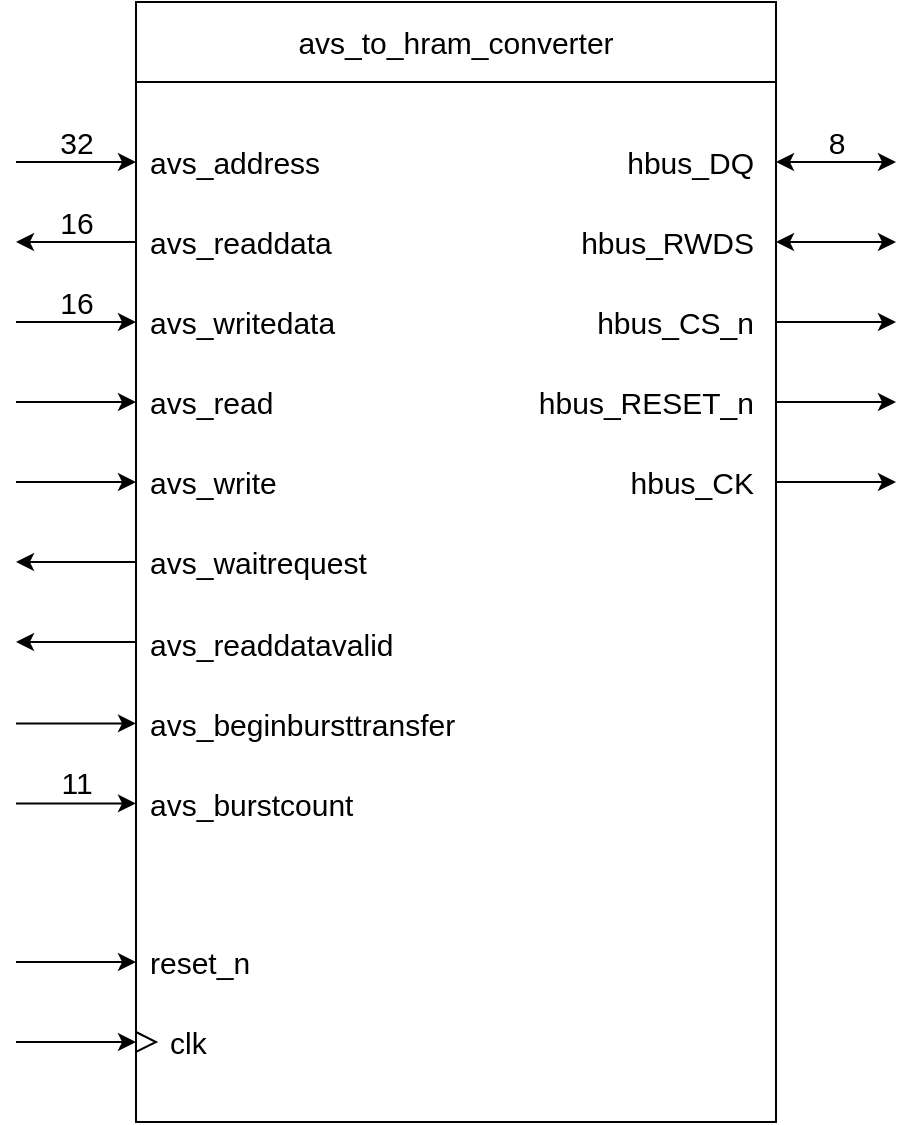 <mxfile version="22.0.8" type="device" pages="12">
  <diagram id="fC97jBpM_xTiCUfCGoVt" name="OUTLINE">
    <mxGraphModel dx="1362" dy="766" grid="1" gridSize="10" guides="1" tooltips="1" connect="1" arrows="1" fold="1" page="1" pageScale="1" pageWidth="850" pageHeight="1100" math="0" shadow="0">
      <root>
        <mxCell id="0" />
        <mxCell id="1" parent="0" />
        <mxCell id="tyazFwi2D3Fx87An2y98-1" value="" style="rounded=0;whiteSpace=wrap;html=1;" parent="1" vertex="1">
          <mxGeometry x="240" y="200" width="320" height="520" as="geometry" />
        </mxCell>
        <mxCell id="tyazFwi2D3Fx87An2y98-13" value="hbus_DQ" style="text;html=1;align=right;verticalAlign=middle;resizable=0;points=[];autosize=1;strokeColor=none;fillColor=none;fontSize=15;" parent="1" vertex="1">
          <mxGeometry x="460" y="225" width="90" height="30" as="geometry" />
        </mxCell>
        <mxCell id="tyazFwi2D3Fx87An2y98-14" value="hbus_CS_n" style="text;html=1;align=right;verticalAlign=middle;resizable=0;points=[];autosize=1;strokeColor=none;fillColor=none;fontSize=15;" parent="1" vertex="1">
          <mxGeometry x="450" y="305" width="100" height="30" as="geometry" />
        </mxCell>
        <mxCell id="tyazFwi2D3Fx87An2y98-15" value="hbus_CK" style="text;html=1;align=right;verticalAlign=middle;resizable=0;points=[];autosize=1;strokeColor=none;fillColor=none;fontSize=15;" parent="1" vertex="1">
          <mxGeometry x="460" y="385" width="90" height="30" as="geometry" />
        </mxCell>
        <mxCell id="tyazFwi2D3Fx87An2y98-16" value="&lt;div&gt;hbus_RESET_n&lt;/div&gt;" style="text;html=1;align=right;verticalAlign=middle;resizable=0;points=[];autosize=1;strokeColor=none;fillColor=none;fontSize=15;" parent="1" vertex="1">
          <mxGeometry x="420" y="345" width="130" height="30" as="geometry" />
        </mxCell>
        <mxCell id="tyazFwi2D3Fx87An2y98-17" value="&lt;div&gt;hbus_RWDS&lt;/div&gt;" style="text;html=1;align=right;verticalAlign=middle;resizable=0;points=[];autosize=1;strokeColor=none;fillColor=none;fontSize=15;" parent="1" vertex="1">
          <mxGeometry x="440" y="265" width="110" height="30" as="geometry" />
        </mxCell>
        <mxCell id="tyazFwi2D3Fx87An2y98-18" value="&lt;div&gt;avs_to_hram_converter&lt;/div&gt;" style="rounded=0;whiteSpace=wrap;html=1;fontSize=15;" parent="1" vertex="1">
          <mxGeometry x="240" y="160" width="320" height="40" as="geometry" />
        </mxCell>
        <mxCell id="tyazFwi2D3Fx87An2y98-27" value="" style="endArrow=classic;html=1;rounded=0;fontSize=15;" parent="1" edge="1">
          <mxGeometry width="50" height="50" relative="1" as="geometry">
            <mxPoint x="560" y="400" as="sourcePoint" />
            <mxPoint x="620" y="400" as="targetPoint" />
          </mxGeometry>
        </mxCell>
        <mxCell id="tyazFwi2D3Fx87An2y98-30" value="" style="endArrow=classic;html=1;rounded=0;fontSize=15;" parent="1" edge="1">
          <mxGeometry width="50" height="50" relative="1" as="geometry">
            <mxPoint x="560" y="360" as="sourcePoint" />
            <mxPoint x="620" y="360" as="targetPoint" />
          </mxGeometry>
        </mxCell>
        <mxCell id="tyazFwi2D3Fx87An2y98-32" value="" style="endArrow=classic;html=1;rounded=0;fontSize=15;" parent="1" edge="1">
          <mxGeometry width="50" height="50" relative="1" as="geometry">
            <mxPoint x="560" y="320.0" as="sourcePoint" />
            <mxPoint x="620" y="320.0" as="targetPoint" />
          </mxGeometry>
        </mxCell>
        <mxCell id="tyazFwi2D3Fx87An2y98-34" value="" style="endArrow=classic;html=1;rounded=0;fontSize=15;startArrow=classic;startFill=1;" parent="1" edge="1">
          <mxGeometry width="50" height="50" relative="1" as="geometry">
            <mxPoint x="560" y="280.0" as="sourcePoint" />
            <mxPoint x="620" y="280.0" as="targetPoint" />
          </mxGeometry>
        </mxCell>
        <mxCell id="tyazFwi2D3Fx87An2y98-48" value="" style="endArrow=classic;html=1;rounded=0;fontSize=15;startArrow=classic;startFill=1;" parent="1" edge="1">
          <mxGeometry width="50" height="50" relative="1" as="geometry">
            <mxPoint x="560" y="240.0" as="sourcePoint" />
            <mxPoint x="620" y="240.0" as="targetPoint" />
          </mxGeometry>
        </mxCell>
        <mxCell id="tyazFwi2D3Fx87An2y98-49" value="8" style="text;html=1;align=center;verticalAlign=middle;resizable=0;points=[];autosize=1;strokeColor=none;fillColor=none;fontSize=15;" parent="1" vertex="1">
          <mxGeometry x="580" y="220" width="20" height="20" as="geometry" />
        </mxCell>
        <mxCell id="e4DmNi0CQeF51ScMLtgh-1" value="&lt;font style=&quot;font-size: 15px;&quot;&gt;avs_&lt;font style=&quot;font-size: 15px;&quot;&gt;address&lt;/font&gt;&lt;/font&gt;" style="text;html=1;align=left;verticalAlign=middle;resizable=0;points=[];autosize=1;strokeColor=none;fillColor=none;" vertex="1" parent="1">
          <mxGeometry x="245" y="225" width="110" height="30" as="geometry" />
        </mxCell>
        <mxCell id="e4DmNi0CQeF51ScMLtgh-2" value="&lt;font style=&quot;font-size: 15px;&quot;&gt;avs_&lt;/font&gt;readdata" style="text;html=1;align=left;verticalAlign=middle;resizable=0;points=[];autosize=1;strokeColor=none;fillColor=none;fontSize=15;" vertex="1" parent="1">
          <mxGeometry x="245" y="265" width="110" height="30" as="geometry" />
        </mxCell>
        <mxCell id="e4DmNi0CQeF51ScMLtgh-3" value="&lt;font style=&quot;font-size: 15px;&quot;&gt;avs_&lt;/font&gt;read" style="text;html=1;align=left;verticalAlign=middle;resizable=0;points=[];autosize=1;strokeColor=none;fillColor=none;fontSize=15;" vertex="1" parent="1">
          <mxGeometry x="245" y="345" width="80" height="30" as="geometry" />
        </mxCell>
        <mxCell id="e4DmNi0CQeF51ScMLtgh-4" value="&lt;font style=&quot;font-size: 15px;&quot;&gt;avs_w&lt;/font&gt;ritedata" style="text;html=1;align=left;verticalAlign=middle;resizable=0;points=[];autosize=1;strokeColor=none;fillColor=none;fontSize=15;" vertex="1" parent="1">
          <mxGeometry x="245" y="305" width="120" height="30" as="geometry" />
        </mxCell>
        <mxCell id="e4DmNi0CQeF51ScMLtgh-5" value="&lt;font style=&quot;font-size: 15px;&quot;&gt;avs_&lt;/font&gt;write" style="text;html=1;align=left;verticalAlign=middle;resizable=0;points=[];autosize=1;strokeColor=none;fillColor=none;fontSize=15;" vertex="1" parent="1">
          <mxGeometry x="245" y="385" width="90" height="30" as="geometry" />
        </mxCell>
        <mxCell id="e4DmNi0CQeF51ScMLtgh-6" value="&lt;font style=&quot;font-size: 15px;&quot;&gt;avs_&lt;/font&gt;waitrequest" style="text;html=1;align=left;verticalAlign=middle;resizable=0;points=[];autosize=1;strokeColor=none;fillColor=none;fontSize=15;" vertex="1" parent="1">
          <mxGeometry x="245" y="425" width="130" height="30" as="geometry" />
        </mxCell>
        <mxCell id="e4DmNi0CQeF51ScMLtgh-7" value="" style="endArrow=classic;html=1;rounded=0;fontSize=15;" edge="1" parent="1">
          <mxGeometry width="50" height="50" relative="1" as="geometry">
            <mxPoint x="180" y="640" as="sourcePoint" />
            <mxPoint x="240" y="640" as="targetPoint" />
          </mxGeometry>
        </mxCell>
        <mxCell id="e4DmNi0CQeF51ScMLtgh-9" value="" style="endArrow=classic;html=1;rounded=0;fontSize=15;" edge="1" parent="1">
          <mxGeometry width="50" height="50" relative="1" as="geometry">
            <mxPoint x="240" y="440" as="sourcePoint" />
            <mxPoint x="180" y="440" as="targetPoint" />
          </mxGeometry>
        </mxCell>
        <mxCell id="e4DmNi0CQeF51ScMLtgh-11" value="" style="endArrow=classic;html=1;rounded=0;fontSize=15;" edge="1" parent="1">
          <mxGeometry width="50" height="50" relative="1" as="geometry">
            <mxPoint x="180" y="400" as="sourcePoint" />
            <mxPoint x="240" y="400" as="targetPoint" />
          </mxGeometry>
        </mxCell>
        <mxCell id="e4DmNi0CQeF51ScMLtgh-13" value="" style="endArrow=classic;html=1;rounded=0;fontSize=15;" edge="1" parent="1">
          <mxGeometry width="50" height="50" relative="1" as="geometry">
            <mxPoint x="180" y="360" as="sourcePoint" />
            <mxPoint x="240" y="360" as="targetPoint" />
          </mxGeometry>
        </mxCell>
        <mxCell id="e4DmNi0CQeF51ScMLtgh-15" value="" style="endArrow=classic;html=1;rounded=0;fontSize=15;" edge="1" parent="1">
          <mxGeometry width="50" height="50" relative="1" as="geometry">
            <mxPoint x="180" y="320" as="sourcePoint" />
            <mxPoint x="240" y="320" as="targetPoint" />
          </mxGeometry>
        </mxCell>
        <mxCell id="e4DmNi0CQeF51ScMLtgh-16" value="" style="endArrow=classic;html=1;rounded=0;fontSize=15;" edge="1" parent="1">
          <mxGeometry width="50" height="50" relative="1" as="geometry">
            <mxPoint x="240" y="280" as="sourcePoint" />
            <mxPoint x="180" y="280" as="targetPoint" />
          </mxGeometry>
        </mxCell>
        <mxCell id="e4DmNi0CQeF51ScMLtgh-17" value="" style="endArrow=classic;html=1;rounded=0;fontSize=15;" edge="1" parent="1">
          <mxGeometry width="50" height="50" relative="1" as="geometry">
            <mxPoint x="180" y="240" as="sourcePoint" />
            <mxPoint x="240" y="240" as="targetPoint" />
          </mxGeometry>
        </mxCell>
        <mxCell id="e4DmNi0CQeF51ScMLtgh-18" value="32" style="text;html=1;align=center;verticalAlign=middle;resizable=0;points=[];autosize=1;strokeColor=none;fillColor=none;fontSize=15;" vertex="1" parent="1">
          <mxGeometry x="195" y="220" width="30" height="20" as="geometry" />
        </mxCell>
        <mxCell id="e4DmNi0CQeF51ScMLtgh-19" value="16" style="text;html=1;align=center;verticalAlign=middle;resizable=0;points=[];autosize=1;strokeColor=none;fillColor=none;fontSize=15;" vertex="1" parent="1">
          <mxGeometry x="195" y="260" width="30" height="20" as="geometry" />
        </mxCell>
        <mxCell id="e4DmNi0CQeF51ScMLtgh-20" value="16" style="text;html=1;align=center;verticalAlign=middle;resizable=0;points=[];autosize=1;strokeColor=none;fillColor=none;fontSize=15;" vertex="1" parent="1">
          <mxGeometry x="195" y="300" width="30" height="20" as="geometry" />
        </mxCell>
        <mxCell id="e4DmNi0CQeF51ScMLtgh-21" value="reset_n" style="text;html=1;align=left;verticalAlign=middle;resizable=0;points=[];autosize=1;strokeColor=none;fillColor=none;fontSize=15;" vertex="1" parent="1">
          <mxGeometry x="245" y="625" width="70" height="30" as="geometry" />
        </mxCell>
        <mxCell id="e4DmNi0CQeF51ScMLtgh-22" value="" style="endArrow=classic;html=1;rounded=0;fontSize=15;" edge="1" parent="1">
          <mxGeometry width="50" height="50" relative="1" as="geometry">
            <mxPoint x="180" y="680" as="sourcePoint" />
            <mxPoint x="240" y="680" as="targetPoint" />
          </mxGeometry>
        </mxCell>
        <mxCell id="e4DmNi0CQeF51ScMLtgh-24" value="&lt;font style=&quot;font-size: 15px;&quot;&gt;avs_&lt;/font&gt;readdatavalid" style="text;html=1;align=left;verticalAlign=middle;resizable=0;points=[];autosize=1;strokeColor=none;fillColor=none;fontSize=15;" vertex="1" parent="1">
          <mxGeometry x="245" y="465.69" width="140" height="30" as="geometry" />
        </mxCell>
        <mxCell id="e4DmNi0CQeF51ScMLtgh-25" value="" style="endArrow=classic;html=1;rounded=0;fontSize=15;" edge="1" parent="1">
          <mxGeometry width="50" height="50" relative="1" as="geometry">
            <mxPoint x="240" y="480" as="sourcePoint" />
            <mxPoint x="180" y="480" as="targetPoint" />
          </mxGeometry>
        </mxCell>
        <mxCell id="e4DmNi0CQeF51ScMLtgh-27" value="" style="triangle;whiteSpace=wrap;html=1;direction=east;fontSize=15;" vertex="1" parent="1">
          <mxGeometry x="240" y="675" width="10" height="10" as="geometry" />
        </mxCell>
        <mxCell id="e4DmNi0CQeF51ScMLtgh-28" value="&lt;font style=&quot;font-size: 15px;&quot;&gt;avs_&lt;/font&gt;beginbursttransfer" style="text;html=1;align=left;verticalAlign=middle;resizable=0;points=[];autosize=1;strokeColor=none;fillColor=none;fontSize=15;" vertex="1" parent="1">
          <mxGeometry x="245" y="505.69" width="180" height="30" as="geometry" />
        </mxCell>
        <mxCell id="e4DmNi0CQeF51ScMLtgh-29" value="&lt;font style=&quot;font-size: 15px;&quot;&gt;avs_&lt;/font&gt;burstcount" style="text;html=1;align=left;verticalAlign=middle;resizable=0;points=[];autosize=1;strokeColor=none;fillColor=none;fontSize=15;" vertex="1" parent="1">
          <mxGeometry x="245" y="545.69" width="120" height="30" as="geometry" />
        </mxCell>
        <mxCell id="e4DmNi0CQeF51ScMLtgh-30" value="" style="endArrow=classic;html=1;rounded=0;fontSize=15;" edge="1" parent="1">
          <mxGeometry width="50" height="50" relative="1" as="geometry">
            <mxPoint x="180" y="560.69" as="sourcePoint" />
            <mxPoint x="240" y="560.69" as="targetPoint" />
          </mxGeometry>
        </mxCell>
        <mxCell id="e4DmNi0CQeF51ScMLtgh-31" value="11" style="text;html=1;align=center;verticalAlign=middle;resizable=0;points=[];autosize=1;strokeColor=none;fillColor=none;fontSize=15;" vertex="1" parent="1">
          <mxGeometry x="190" y="535" width="40" height="30" as="geometry" />
        </mxCell>
        <mxCell id="e4DmNi0CQeF51ScMLtgh-32" value="" style="endArrow=classic;html=1;rounded=0;fontSize=15;" edge="1" parent="1">
          <mxGeometry width="50" height="50" relative="1" as="geometry">
            <mxPoint x="180" y="520.69" as="sourcePoint" />
            <mxPoint x="240" y="520.69" as="targetPoint" />
          </mxGeometry>
        </mxCell>
        <mxCell id="e4DmNi0CQeF51ScMLtgh-34" value="clk" style="text;html=1;align=left;verticalAlign=middle;resizable=0;points=[];autosize=1;strokeColor=none;fillColor=none;fontSize=15;" vertex="1" parent="1">
          <mxGeometry x="255" y="665" width="40" height="30" as="geometry" />
        </mxCell>
      </root>
    </mxGraphModel>
  </diagram>
  <diagram name="RTL" id="CWa_I18QifZxpjuJ7Wsr">
    <mxGraphModel dx="2034" dy="666" grid="1" gridSize="10" guides="1" tooltips="1" connect="1" arrows="1" fold="1" page="1" pageScale="1" pageWidth="850" pageHeight="1100" math="0" shadow="0">
      <root>
        <mxCell id="gw0M7WNjvELjQq90fpm7-0" />
        <mxCell id="gw0M7WNjvELjQq90fpm7-1" parent="gw0M7WNjvELjQq90fpm7-0" />
        <mxCell id="MCXf56rXGQtMm_T1t61_-0" style="edgeStyle=orthogonalEdgeStyle;rounded=0;orthogonalLoop=1;jettySize=auto;html=1;strokeColor=#00FF00;entryX=0.75;entryY=1;entryDx=0;entryDy=0;" parent="gw0M7WNjvELjQq90fpm7-1" target="Hp5vB1UaRQjMI1f-XxbD-0" edge="1">
          <mxGeometry relative="1" as="geometry">
            <mxPoint x="-240" y="280" as="sourcePoint" />
            <Array as="points">
              <mxPoint x="-240" y="400" />
              <mxPoint x="100" y="400" />
            </Array>
            <mxPoint x="-80" y="480" as="targetPoint" />
          </mxGeometry>
        </mxCell>
        <mxCell id="b24qcYbpc_Nvs88pnbqQ-0" style="edgeStyle=orthogonalEdgeStyle;rounded=0;orthogonalLoop=1;jettySize=auto;html=1;startArrow=oval;startFill=1;" edge="1" parent="gw0M7WNjvELjQq90fpm7-1">
          <mxGeometry relative="1" as="geometry">
            <mxPoint x="660" y="560" as="targetPoint" />
            <mxPoint x="440" y="560" as="sourcePoint" />
            <Array as="points">
              <mxPoint x="560" y="560" />
            </Array>
          </mxGeometry>
        </mxCell>
        <mxCell id="gw0M7WNjvELjQq90fpm7-9" style="edgeStyle=orthogonalEdgeStyle;rounded=0;orthogonalLoop=1;jettySize=auto;html=1;endArrow=classic;endFill=1;exitX=0.5;exitY=0;exitDx=0;exitDy=0;" parent="gw0M7WNjvELjQq90fpm7-1" edge="1" source="IKQlzZ_qTW9Ez_5ZJj89-5">
          <mxGeometry relative="1" as="geometry">
            <mxPoint x="230" y="560" as="sourcePoint" />
            <Array as="points">
              <mxPoint x="440" y="559" />
              <mxPoint x="440" y="600" />
            </Array>
            <mxPoint x="660" y="600" as="targetPoint" />
          </mxGeometry>
        </mxCell>
        <mxCell id="KkoozugXJnGOAd7wvRz8-15" style="edgeStyle=orthogonalEdgeStyle;rounded=0;orthogonalLoop=1;jettySize=auto;html=1;entryX=0.25;entryY=1;entryDx=0;entryDy=0;" parent="gw0M7WNjvELjQq90fpm7-1" edge="1" target="gw0M7WNjvELjQq90fpm7-71">
          <mxGeometry relative="1" as="geometry">
            <mxPoint x="680" y="910" as="targetPoint" />
            <Array as="points">
              <mxPoint x="1000" y="760" />
              <mxPoint x="640" y="760" />
              <mxPoint x="640" y="920" />
            </Array>
            <mxPoint x="1000" y="680" as="sourcePoint" />
          </mxGeometry>
        </mxCell>
        <mxCell id="gw0M7WNjvELjQq90fpm7-34" value="" style="rounded=0;whiteSpace=wrap;html=1;horizontal=0;fontSize=20;" parent="gw0M7WNjvELjQq90fpm7-1" vertex="1">
          <mxGeometry x="920" y="440" width="120" height="240" as="geometry" />
        </mxCell>
        <mxCell id="gw0M7WNjvELjQq90fpm7-35" value="" style="triangle;whiteSpace=wrap;html=1;direction=south;fontSize=20;rotation=-180;" parent="gw0M7WNjvELjQq90fpm7-1" vertex="1">
          <mxGeometry x="920" y="660.25" width="20" height="20" as="geometry" />
        </mxCell>
        <mxCell id="gw0M7WNjvELjQq90fpm7-36" value="&lt;font style=&quot;font-size: 20px;&quot;&gt;avs_&lt;/font&gt;&lt;font style=&quot;font-size: 20px;&quot;&gt;&lt;font style=&quot;font-size: 20px;&quot;&gt;address&lt;/font&gt;&lt;/font&gt;" style="text;html=1;align=right;verticalAlign=middle;resizable=0;points=[];autosize=1;strokeColor=none;fillColor=none;fontSize=20;" parent="gw0M7WNjvELjQq90fpm7-1" vertex="1">
          <mxGeometry x="-600" y="460" width="140" height="40" as="geometry" />
        </mxCell>
        <mxCell id="gw0M7WNjvELjQq90fpm7-37" value="avs_readdata" style="text;html=1;align=right;verticalAlign=middle;resizable=0;points=[];autosize=1;strokeColor=none;fillColor=none;fontSize=20;" parent="gw0M7WNjvELjQq90fpm7-1" vertex="1">
          <mxGeometry x="-601" y="1300.5" width="140" height="40" as="geometry" />
        </mxCell>
        <mxCell id="gw0M7WNjvELjQq90fpm7-38" value="avs_writedata" style="text;html=1;align=right;verticalAlign=middle;resizable=0;points=[];autosize=1;strokeColor=none;fillColor=none;fontSize=20;" parent="gw0M7WNjvELjQq90fpm7-1" vertex="1">
          <mxGeometry x="-610.45" y="1060" width="150" height="40" as="geometry" />
        </mxCell>
        <mxCell id="gw0M7WNjvELjQq90fpm7-39" value="avs_readdatavalid" style="text;html=1;align=right;verticalAlign=middle;resizable=0;points=[];autosize=1;strokeColor=none;fillColor=none;fontSize=20;" parent="gw0M7WNjvELjQq90fpm7-1" vertex="1">
          <mxGeometry x="-640.45" y="1498" width="180" height="40" as="geometry" />
        </mxCell>
        <mxCell id="gw0M7WNjvELjQq90fpm7-41" value="&lt;font style=&quot;font-size: 20px;&quot;&gt;avs_read&lt;/font&gt;" style="text;html=1;align=right;verticalAlign=middle;resizable=0;points=[];autosize=1;strokeColor=none;fillColor=none;rotation=0;" parent="gw0M7WNjvELjQq90fpm7-1" vertex="1">
          <mxGeometry x="-560.05" y="1819.75" width="100" height="40" as="geometry" />
        </mxCell>
        <mxCell id="gw0M7WNjvELjQq90fpm7-46" value="" style="endArrow=classic;html=1;rounded=0;strokeColor=#00FF00;" parent="gw0M7WNjvELjQq90fpm7-1" edge="1">
          <mxGeometry width="50" height="50" relative="1" as="geometry">
            <mxPoint x="821" y="279.5" as="sourcePoint" />
            <mxPoint x="821" y="359.5" as="targetPoint" />
          </mxGeometry>
        </mxCell>
        <mxCell id="gw0M7WNjvELjQq90fpm7-47" value="read_writeN" style="text;html=1;align=right;verticalAlign=middle;resizable=0;points=[];autosize=1;strokeColor=none;fillColor=none;rotation=90;fontSize=20;" parent="gw0M7WNjvELjQq90fpm7-1" vertex="1">
          <mxGeometry x="755" y="175" width="130" height="40" as="geometry" />
        </mxCell>
        <mxCell id="gw0M7WNjvELjQq90fpm7-48" value="" style="endArrow=classic;html=1;rounded=0;strokeColor=#00FF00;" parent="gw0M7WNjvELjQq90fpm7-1" edge="1">
          <mxGeometry width="50" height="50" relative="1" as="geometry">
            <mxPoint x="700" y="279.5" as="sourcePoint" />
            <mxPoint x="699.5" y="359" as="targetPoint" />
          </mxGeometry>
        </mxCell>
        <mxCell id="gw0M7WNjvELjQq90fpm7-49" value="burst_type" style="text;html=1;align=right;verticalAlign=middle;resizable=0;points=[];autosize=1;strokeColor=none;fillColor=none;rotation=90;fontSize=20;" parent="gw0M7WNjvELjQq90fpm7-1" vertex="1">
          <mxGeometry x="640" y="180" width="120" height="40" as="geometry" />
        </mxCell>
        <mxCell id="gw0M7WNjvELjQq90fpm7-50" value="21 dwt 3" style="text;html=1;align=left;verticalAlign=middle;resizable=0;points=[];autosize=1;strokeColor=none;fillColor=none;fontSize=20;rotation=0;fontColor=#66B2FF;" parent="gw0M7WNjvELjQq90fpm7-1" vertex="1">
          <mxGeometry x="450" y="530" width="100" height="40" as="geometry" />
        </mxCell>
        <mxCell id="gw0M7WNjvELjQq90fpm7-52" value="2 dwt 0" style="text;html=1;align=left;verticalAlign=middle;resizable=0;points=[];autosize=1;strokeColor=none;fillColor=none;fontSize=20;rotation=0;fontColor=#66B2FF;" parent="gw0M7WNjvELjQq90fpm7-1" vertex="1">
          <mxGeometry x="450" y="569.12" width="90" height="40" as="geometry" />
        </mxCell>
        <mxCell id="gw0M7WNjvELjQq90fpm7-57" value="CA_load" style="text;html=1;align=right;verticalAlign=middle;resizable=0;points=[];autosize=1;strokeColor=none;fillColor=none;rotation=90;fontSize=20;" parent="gw0M7WNjvELjQq90fpm7-1" vertex="1">
          <mxGeometry x="910" y="190" width="100" height="40" as="geometry" />
        </mxCell>
        <mxCell id="gw0M7WNjvELjQq90fpm7-60" style="edgeStyle=orthogonalEdgeStyle;rounded=0;orthogonalLoop=1;jettySize=auto;html=1;strokeColor=#00FF00;entryX=0.5;entryY=0;entryDx=0;entryDy=0;" parent="gw0M7WNjvELjQq90fpm7-1" target="OCjDfJJOck5Sxrz5npUM-7" edge="1">
          <mxGeometry relative="1" as="geometry">
            <mxPoint x="1180" y="280" as="sourcePoint" />
            <Array as="points">
              <mxPoint x="1180" y="840" />
              <mxPoint x="800" y="840" />
            </Array>
            <mxPoint x="1220.5" y="1310" as="targetPoint" />
          </mxGeometry>
        </mxCell>
        <mxCell id="kbEcWoENp2UyeGFhauG4-1" style="edgeStyle=orthogonalEdgeStyle;rounded=0;orthogonalLoop=1;jettySize=auto;html=1;exitX=0.5;exitY=0;exitDx=0;exitDy=0;entryX=0;entryY=0.5;entryDx=0;entryDy=0;fontSize=20;" parent="gw0M7WNjvELjQq90fpm7-1" source="gw0M7WNjvELjQq90fpm7-71" edge="1">
          <mxGeometry relative="1" as="geometry">
            <mxPoint x="795.5" y="960.0" as="targetPoint" />
          </mxGeometry>
        </mxCell>
        <mxCell id="gw0M7WNjvELjQq90fpm7-70" style="edgeStyle=orthogonalEdgeStyle;rounded=0;orthogonalLoop=1;jettySize=auto;html=1;startArrow=classic;startFill=1;" parent="gw0M7WNjvELjQq90fpm7-1" edge="1">
          <mxGeometry relative="1" as="geometry">
            <mxPoint x="2080" y="960" as="targetPoint" />
            <mxPoint x="1380" y="960" as="sourcePoint" />
            <Array as="points">
              <mxPoint x="2040" y="960" />
              <mxPoint x="2040" y="960" />
            </Array>
          </mxGeometry>
        </mxCell>
        <mxCell id="UkD50ri7B8sWuQKXPU_e-0" style="edgeStyle=orthogonalEdgeStyle;rounded=0;orthogonalLoop=1;jettySize=auto;html=1;" parent="gw0M7WNjvELjQq90fpm7-1" edge="1">
          <mxGeometry relative="1" as="geometry">
            <mxPoint x="1380" y="960" as="targetPoint" />
            <mxPoint x="1160" y="960" as="sourcePoint" />
          </mxGeometry>
        </mxCell>
        <mxCell id="gw0M7WNjvELjQq90fpm7-71" value="" style="shape=trapezoid;perimeter=trapezoidPerimeter;whiteSpace=wrap;html=1;fixedSize=1;direction=south;fontSize=20;" parent="gw0M7WNjvELjQq90fpm7-1" vertex="1">
          <mxGeometry x="679.73" y="880" width="40" height="160" as="geometry" />
        </mxCell>
        <mxCell id="gw0M7WNjvELjQq90fpm7-72" value="1" style="text;html=1;align=center;verticalAlign=middle;resizable=0;points=[];autosize=1;strokeColor=none;fillColor=none;fontSize=20;" parent="gw0M7WNjvELjQq90fpm7-1" vertex="1">
          <mxGeometry x="674.28" y="901" width="30" height="40" as="geometry" />
        </mxCell>
        <mxCell id="gw0M7WNjvELjQq90fpm7-73" value="0" style="text;html=1;align=center;verticalAlign=middle;resizable=0;points=[];autosize=1;strokeColor=none;fillColor=none;fontSize=20;" parent="gw0M7WNjvELjQq90fpm7-1" vertex="1">
          <mxGeometry x="674.28" y="981" width="30" height="40" as="geometry" />
        </mxCell>
        <mxCell id="gw0M7WNjvELjQq90fpm7-74" style="edgeStyle=orthogonalEdgeStyle;rounded=0;orthogonalLoop=1;jettySize=auto;html=1;strokeColor=#00FF00;" parent="gw0M7WNjvELjQq90fpm7-1" edge="1">
          <mxGeometry relative="1" as="geometry">
            <mxPoint x="1160" y="920" as="targetPoint" />
            <mxPoint x="1220" y="280" as="sourcePoint" />
            <Array as="points">
              <mxPoint x="1219.12" y="919.25" />
            </Array>
          </mxGeometry>
        </mxCell>
        <mxCell id="gw0M7WNjvELjQq90fpm7-75" value="dqout_sel" style="text;html=1;align=right;verticalAlign=middle;resizable=0;points=[];autosize=1;strokeColor=none;fillColor=none;rotation=90;fontSize=20;" parent="gw0M7WNjvELjQq90fpm7-1" vertex="1">
          <mxGeometry x="1085" y="185" width="110" height="40" as="geometry" />
        </mxCell>
        <mxCell id="gw0M7WNjvELjQq90fpm7-76" style="edgeStyle=orthogonalEdgeStyle;rounded=0;orthogonalLoop=1;jettySize=auto;html=1;startArrow=none;startFill=0;" parent="gw0M7WNjvELjQq90fpm7-1" edge="1">
          <mxGeometry relative="1" as="geometry">
            <mxPoint x="1380" y="960" as="sourcePoint" />
            <Array as="points">
              <mxPoint x="1380" y="1360" />
            </Array>
            <mxPoint x="1280" y="1360" as="targetPoint" />
          </mxGeometry>
        </mxCell>
        <mxCell id="gw0M7WNjvELjQq90fpm7-77" value="" style="rounded=0;whiteSpace=wrap;html=1;direction=south;horizontal=0;fontSize=20;verticalAlign=middle;" parent="gw0M7WNjvELjQq90fpm7-1" vertex="1">
          <mxGeometry x="1020" y="1290" width="260" height="120" as="geometry" />
        </mxCell>
        <mxCell id="gw0M7WNjvELjQq90fpm7-78" value="" style="triangle;whiteSpace=wrap;html=1;direction=west;fontSize=20;" parent="gw0M7WNjvELjQq90fpm7-1" vertex="1">
          <mxGeometry x="1260" y="1390" width="20" height="20" as="geometry" />
        </mxCell>
        <mxCell id="gw0M7WNjvELjQq90fpm7-81" value="" style="endArrow=classic;html=1;rounded=0;" parent="gw0M7WNjvELjQq90fpm7-1" edge="1">
          <mxGeometry width="50" height="50" relative="1" as="geometry">
            <mxPoint x="1020" y="1359" as="sourcePoint" />
            <mxPoint x="960" y="1359" as="targetPoint" />
            <Array as="points" />
          </mxGeometry>
        </mxCell>
        <mxCell id="gw0M7WNjvELjQq90fpm7-84" value="" style="endArrow=classic;html=1;rounded=0;" parent="gw0M7WNjvELjQq90fpm7-1" edge="1">
          <mxGeometry width="50" height="50" relative="1" as="geometry">
            <mxPoint x="-440" y="1920" as="sourcePoint" />
            <mxPoint x="-400" y="1920" as="targetPoint" />
          </mxGeometry>
        </mxCell>
        <mxCell id="gw0M7WNjvELjQq90fpm7-85" value="" style="endArrow=classic;html=1;rounded=0;" parent="gw0M7WNjvELjQq90fpm7-1" edge="1">
          <mxGeometry width="50" height="50" relative="1" as="geometry">
            <mxPoint x="-440" y="1880" as="sourcePoint" />
            <mxPoint x="-360" y="1880" as="targetPoint" />
          </mxGeometry>
        </mxCell>
        <mxCell id="gw0M7WNjvELjQq90fpm7-87" value="" style="endArrow=classic;html=1;rounded=0;strokeColor=#FF0000;" parent="gw0M7WNjvELjQq90fpm7-1" edge="1">
          <mxGeometry width="50" height="50" relative="1" as="geometry">
            <mxPoint x="-400" y="1920" as="sourcePoint" />
            <mxPoint x="-400" y="2000" as="targetPoint" />
          </mxGeometry>
        </mxCell>
        <mxCell id="gw0M7WNjvELjQq90fpm7-88" value="" style="endArrow=classic;html=1;rounded=0;strokeColor=#FF0000;" parent="gw0M7WNjvELjQq90fpm7-1" edge="1">
          <mxGeometry width="50" height="50" relative="1" as="geometry">
            <mxPoint x="-360" y="1882" as="sourcePoint" />
            <mxPoint x="-360" y="2000" as="targetPoint" />
          </mxGeometry>
        </mxCell>
        <mxCell id="gw0M7WNjvELjQq90fpm7-91" value="read" style="text;html=1;align=left;verticalAlign=middle;resizable=0;points=[];autosize=1;strokeColor=none;fillColor=none;rotation=90;fontSize=20;" parent="gw0M7WNjvELjQq90fpm7-1" vertex="1">
          <mxGeometry x="-350" y="2030" width="60" height="40" as="geometry" />
        </mxCell>
        <mxCell id="gw0M7WNjvELjQq90fpm7-92" value="&lt;font style=&quot;font-size: 20px;&quot;&gt;hbus_DQ&lt;/font&gt;" style="text;html=1;align=left;verticalAlign=middle;resizable=0;points=[];autosize=1;strokeColor=none;fillColor=none;fontSize=15;" parent="gw0M7WNjvELjQq90fpm7-1" vertex="1">
          <mxGeometry x="2100" y="940" width="110" height="40" as="geometry" />
        </mxCell>
        <mxCell id="gw0M7WNjvELjQq90fpm7-93" value="hbus_CS_n" style="text;html=1;align=left;verticalAlign=middle;resizable=0;points=[];autosize=1;strokeColor=none;fillColor=none;fontSize=20;" parent="gw0M7WNjvELjQq90fpm7-1" vertex="1">
          <mxGeometry x="2100" y="339.5" width="130" height="40" as="geometry" />
        </mxCell>
        <mxCell id="gw0M7WNjvELjQq90fpm7-94" value="&lt;div style=&quot;font-size: 20px;&quot;&gt;hbus_RESET_n&lt;/div&gt;" style="text;html=1;align=left;verticalAlign=middle;resizable=0;points=[];autosize=1;strokeColor=none;fillColor=none;fontSize=20;" parent="gw0M7WNjvELjQq90fpm7-1" vertex="1">
          <mxGeometry x="2100" y="379.5" width="170" height="40" as="geometry" />
        </mxCell>
        <mxCell id="gw0M7WNjvELjQq90fpm7-98" value="" style="endArrow=classic;html=1;rounded=0;" parent="gw0M7WNjvELjQq90fpm7-1" edge="1">
          <mxGeometry width="50" height="50" relative="1" as="geometry">
            <mxPoint x="2000" y="400" as="sourcePoint" />
            <mxPoint x="2080" y="400" as="targetPoint" />
          </mxGeometry>
        </mxCell>
        <mxCell id="gw0M7WNjvELjQq90fpm7-99" style="edgeStyle=orthogonalEdgeStyle;rounded=0;orthogonalLoop=1;jettySize=auto;html=1;strokeColor=#00FF00;" parent="gw0M7WNjvELjQq90fpm7-1" edge="1">
          <mxGeometry relative="1" as="geometry">
            <mxPoint x="960" y="1240" as="targetPoint" />
            <mxPoint x="1300" y="280" as="sourcePoint" />
            <Array as="points">
              <mxPoint x="1300" y="1240" />
            </Array>
          </mxGeometry>
        </mxCell>
        <mxCell id="gw0M7WNjvELjQq90fpm7-100" value="&lt;font style=&quot;font-size: 20px;&quot;&gt;h_CS_n&lt;/font&gt;" style="text;html=1;align=right;verticalAlign=middle;resizable=0;points=[];autosize=1;strokeColor=none;fillColor=none;rotation=90;fontSize=15;" parent="gw0M7WNjvELjQq90fpm7-1" vertex="1">
          <mxGeometry x="1990" y="190" width="100" height="40" as="geometry" />
        </mxCell>
        <mxCell id="gw0M7WNjvELjQq90fpm7-101" value="" style="endArrow=classic;html=1;rounded=0;exitX=1;exitY=0.5;exitDx=0;exitDy=0;fontSize=20;" parent="gw0M7WNjvELjQq90fpm7-1" source="gw0M7WNjvELjQq90fpm7-144" edge="1">
          <mxGeometry width="50" height="50" relative="1" as="geometry">
            <mxPoint x="1099.5" y="829.25" as="sourcePoint" />
            <mxPoint x="2080" y="720.25" as="targetPoint" />
          </mxGeometry>
        </mxCell>
        <mxCell id="gw0M7WNjvELjQq90fpm7-104" value="&lt;div style=&quot;font-size: 16px;&quot;&gt;&lt;font style=&quot;font-size: 20px;&quot;&gt;hbus_CK&lt;/font&gt;&lt;/div&gt;" style="text;html=1;align=left;verticalAlign=middle;resizable=0;points=[];autosize=1;strokeColor=none;fillColor=none;fontSize=15;" parent="gw0M7WNjvELjQq90fpm7-1" vertex="1">
          <mxGeometry x="2100" y="700.25" width="110" height="40" as="geometry" />
        </mxCell>
        <mxCell id="gw0M7WNjvELjQq90fpm7-105" style="edgeStyle=orthogonalEdgeStyle;rounded=0;orthogonalLoop=1;jettySize=auto;html=1;strokeColor=#00FF00;entryX=0;entryY=0.5;entryDx=0;entryDy=0;" parent="gw0M7WNjvELjQq90fpm7-1" target="gw0M7WNjvELjQq90fpm7-219" edge="1">
          <mxGeometry relative="1" as="geometry">
            <mxPoint x="939.5" y="2269.12" as="targetPoint" />
            <mxPoint x="1640" y="279.12" as="sourcePoint" />
            <Array as="points">
              <mxPoint x="1640" y="329.12" />
              <mxPoint x="1640" y="329.12" />
            </Array>
          </mxGeometry>
        </mxCell>
        <mxCell id="gw0M7WNjvELjQq90fpm7-127" value="&lt;font style=&quot;font-size: 20px;&quot;&gt;CK_gating_enable_n&lt;/font&gt;" style="text;html=1;align=right;verticalAlign=middle;resizable=0;points=[];autosize=1;strokeColor=none;fillColor=none;rotation=90;fontSize=15;" parent="gw0M7WNjvELjQq90fpm7-1" vertex="1">
          <mxGeometry x="1534.5" y="134.12" width="210" height="40" as="geometry" />
        </mxCell>
        <mxCell id="reeaz6VRxxytvkovJ6RD-0" style="edgeStyle=orthogonalEdgeStyle;rounded=0;orthogonalLoop=1;jettySize=auto;html=1;entryX=1;entryY=0.5;entryDx=0;entryDy=0;startArrow=oval;startFill=1;" edge="1" parent="gw0M7WNjvELjQq90fpm7-1" target="gw0M7WNjvELjQq90fpm7-129">
          <mxGeometry relative="1" as="geometry">
            <mxPoint x="1820" y="1400" as="sourcePoint" />
            <Array as="points">
              <mxPoint x="1310" y="1560" />
              <mxPoint x="1310" y="1560" />
            </Array>
          </mxGeometry>
        </mxCell>
        <mxCell id="gw0M7WNjvELjQq90fpm7-129" value="" style="rounded=0;whiteSpace=wrap;html=1;fontSize=20;" parent="gw0M7WNjvELjQq90fpm7-1" vertex="1">
          <mxGeometry x="1080" y="1540" width="240" height="40" as="geometry" />
        </mxCell>
        <mxCell id="gw0M7WNjvELjQq90fpm7-130" value="&lt;font style=&quot;font-size: 20px;&quot;&gt;RWDS_360: shifter360&lt;/font&gt;" style="rounded=0;whiteSpace=wrap;html=1;fontSize=20;" parent="gw0M7WNjvELjQq90fpm7-1" vertex="1">
          <mxGeometry x="1080" y="1500" width="240" height="40" as="geometry" />
        </mxCell>
        <mxCell id="gw0M7WNjvELjQq90fpm7-131" value="&lt;font style=&quot;font-size: 20px;&quot;&gt;din&lt;/font&gt;" style="text;html=1;align=right;verticalAlign=middle;resizable=0;points=[];autosize=1;strokeColor=none;fillColor=none;fontSize=20;" parent="gw0M7WNjvELjQq90fpm7-1" vertex="1">
          <mxGeometry x="1265" y="1539.5" width="50" height="40" as="geometry" />
        </mxCell>
        <mxCell id="gw0M7WNjvELjQq90fpm7-132" value="&lt;div style=&quot;font-size: 20px;&quot; align=&quot;left&quot;&gt;&lt;font style=&quot;font-size: 20px;&quot;&gt;dout&lt;/font&gt;&lt;/div&gt;" style="text;html=1;align=left;verticalAlign=middle;resizable=0;points=[];autosize=1;strokeColor=none;fillColor=none;fontSize=20;" parent="gw0M7WNjvELjQq90fpm7-1" vertex="1">
          <mxGeometry x="1085" y="1539.5" width="60" height="40" as="geometry" />
        </mxCell>
        <mxCell id="gw0M7WNjvELjQq90fpm7-144" value="" style="rounded=0;whiteSpace=wrap;html=1;fontSize=20;" parent="gw0M7WNjvELjQq90fpm7-1" vertex="1">
          <mxGeometry x="1720" y="699.87" width="160" height="40" as="geometry" />
        </mxCell>
        <mxCell id="gw0M7WNjvELjQq90fpm7-145" value="&lt;font style=&quot;font-size: 20px;&quot;&gt;CK_90: shifter90&lt;br style=&quot;font-size: 20px;&quot;&gt;&lt;/font&gt;" style="rounded=0;whiteSpace=wrap;html=1;fontSize=20;" parent="gw0M7WNjvELjQq90fpm7-1" vertex="1">
          <mxGeometry x="1720" y="660.25" width="160" height="40.25" as="geometry" />
        </mxCell>
        <mxCell id="gw0M7WNjvELjQq90fpm7-146" value="&lt;font style=&quot;font-size: 20px;&quot;&gt;din&lt;/font&gt;" style="text;html=1;align=left;verticalAlign=middle;resizable=0;points=[];autosize=1;strokeColor=none;fillColor=none;fontSize=20;" parent="gw0M7WNjvELjQq90fpm7-1" vertex="1">
          <mxGeometry x="1725" y="700.25" width="50" height="40" as="geometry" />
        </mxCell>
        <mxCell id="gw0M7WNjvELjQq90fpm7-147" value="&lt;div style=&quot;font-size: 20px;&quot;&gt;&lt;font style=&quot;font-size: 20px;&quot;&gt;dout&lt;/font&gt;&lt;/div&gt;" style="text;html=1;align=right;verticalAlign=middle;resizable=0;points=[];autosize=1;strokeColor=none;fillColor=none;fontSize=20;" parent="gw0M7WNjvELjQq90fpm7-1" vertex="1">
          <mxGeometry x="1815" y="699.87" width="60" height="40" as="geometry" />
        </mxCell>
        <mxCell id="gw0M7WNjvELjQq90fpm7-148" style="edgeStyle=orthogonalEdgeStyle;rounded=0;orthogonalLoop=1;jettySize=auto;html=1;exitX=0;exitY=0.5;exitDx=0;exitDy=0;" parent="gw0M7WNjvELjQq90fpm7-1" edge="1" source="gw0M7WNjvELjQq90fpm7-129">
          <mxGeometry relative="1" as="geometry">
            <mxPoint x="960" y="1560" as="targetPoint" />
            <Array as="points">
              <mxPoint x="1070" y="1560" />
              <mxPoint x="1070" y="1560" />
            </Array>
            <mxPoint x="1670" y="1520" as="sourcePoint" />
          </mxGeometry>
        </mxCell>
        <mxCell id="reeaz6VRxxytvkovJ6RD-1" style="edgeStyle=orthogonalEdgeStyle;rounded=0;orthogonalLoop=1;jettySize=auto;html=1;startArrow=classic;startFill=1;entryX=0;entryY=0.5;entryDx=0;entryDy=0;" edge="1" parent="gw0M7WNjvELjQq90fpm7-1" target="uRQI00qpSaxb4yiQUGHK-0">
          <mxGeometry relative="1" as="geometry">
            <mxPoint x="1690" y="1159.13" as="targetPoint" />
            <mxPoint x="2080" y="1160" as="sourcePoint" />
          </mxGeometry>
        </mxCell>
        <mxCell id="gw0M7WNjvELjQq90fpm7-149" value="" style="rounded=0;whiteSpace=wrap;html=1;fontSize=20;" parent="gw0M7WNjvELjQq90fpm7-1" vertex="1">
          <mxGeometry x="1560" y="1380" width="200" height="40" as="geometry" />
        </mxCell>
        <mxCell id="gw0M7WNjvELjQq90fpm7-150" value="&lt;font style=&quot;font-size: 20px;&quot;&gt;RWDS_90: shifter90&lt;/font&gt;" style="rounded=0;whiteSpace=wrap;html=1;fontSize=20;" parent="gw0M7WNjvELjQq90fpm7-1" vertex="1">
          <mxGeometry x="1560" y="1340" width="200" height="40" as="geometry" />
        </mxCell>
        <mxCell id="gw0M7WNjvELjQq90fpm7-151" value="&lt;font style=&quot;font-size: 20px;&quot;&gt;din&lt;/font&gt;" style="text;html=1;align=right;verticalAlign=middle;resizable=0;points=[];autosize=1;strokeColor=none;fillColor=none;fontSize=20;" parent="gw0M7WNjvELjQq90fpm7-1" vertex="1">
          <mxGeometry x="1704.5" y="1380" width="50" height="40" as="geometry" />
        </mxCell>
        <mxCell id="gw0M7WNjvELjQq90fpm7-152" value="&lt;div style=&quot;font-size: 20px;&quot; align=&quot;left&quot;&gt;&lt;font style=&quot;font-size: 20px;&quot;&gt;dout&lt;/font&gt;&lt;/div&gt;" style="text;html=1;align=left;verticalAlign=middle;resizable=0;points=[];autosize=1;strokeColor=none;fillColor=none;fontSize=20;" parent="gw0M7WNjvELjQq90fpm7-1" vertex="1">
          <mxGeometry x="1565" y="1379" width="60" height="40" as="geometry" />
        </mxCell>
        <mxCell id="gw0M7WNjvELjQq90fpm7-154" style="edgeStyle=orthogonalEdgeStyle;rounded=0;orthogonalLoop=1;jettySize=auto;html=1;" parent="gw0M7WNjvELjQq90fpm7-1" edge="1">
          <mxGeometry relative="1" as="geometry">
            <mxPoint x="140" y="1360" as="targetPoint" />
            <mxPoint x="600" y="1360" as="sourcePoint" />
            <Array as="points">
              <mxPoint x="600" y="1360" />
            </Array>
          </mxGeometry>
        </mxCell>
        <mxCell id="gw0M7WNjvELjQq90fpm7-158" style="edgeStyle=orthogonalEdgeStyle;rounded=0;orthogonalLoop=1;jettySize=auto;html=1;endArrow=classic;endFill=1;" parent="gw0M7WNjvELjQq90fpm7-1" edge="1">
          <mxGeometry relative="1" as="geometry">
            <mxPoint x="-439.45" y="1521" as="targetPoint" />
            <Array as="points">
              <mxPoint x="599.55" y="1521" />
            </Array>
            <mxPoint x="600" y="1520" as="sourcePoint" />
          </mxGeometry>
        </mxCell>
        <mxCell id="gw0M7WNjvELjQq90fpm7-176" value="" style="endArrow=classic;html=1;rounded=0;strokeColor=#00FF00;" parent="gw0M7WNjvELjQq90fpm7-1" edge="1">
          <mxGeometry width="50" height="50" relative="1" as="geometry">
            <mxPoint x="760.5" y="280.5" as="sourcePoint" />
            <mxPoint x="761" y="360" as="targetPoint" />
          </mxGeometry>
        </mxCell>
        <mxCell id="gw0M7WNjvELjQq90fpm7-177" value="config_access" style="text;html=1;align=right;verticalAlign=middle;resizable=0;points=[];autosize=1;strokeColor=none;fillColor=none;rotation=90;fontSize=20;" parent="gw0M7WNjvELjQq90fpm7-1" vertex="1">
          <mxGeometry x="685" y="165" width="150" height="40" as="geometry" />
        </mxCell>
        <mxCell id="gw0M7WNjvELjQq90fpm7-180" value="" style="endArrow=classic;html=1;rounded=0;strokeColor=#FF0000;exitX=1;exitY=0.5;exitDx=0;exitDy=0;exitPerimeter=0;edgeStyle=orthogonalEdgeStyle;" parent="gw0M7WNjvELjQq90fpm7-1" source="77p06jKBEpaSmHUB6E4S-0" edge="1">
          <mxGeometry width="50" height="50" relative="1" as="geometry">
            <mxPoint x="300" y="1640" as="sourcePoint" />
            <mxPoint x="-240" y="2000" as="targetPoint" />
            <Array as="points">
              <mxPoint x="-300" y="1760" />
              <mxPoint x="-240" y="1760" />
            </Array>
          </mxGeometry>
        </mxCell>
        <mxCell id="gw0M7WNjvELjQq90fpm7-181" value="15 dwt 15" style="text;html=1;align=left;verticalAlign=middle;resizable=0;points=[];autosize=1;strokeColor=none;fillColor=none;fontSize=20;rotation=90;fontColor=#66B2FF;" parent="gw0M7WNjvELjQq90fpm7-1" vertex="1">
          <mxGeometry x="-366.05" y="1135.5" width="110" height="40" as="geometry" />
        </mxCell>
        <mxCell id="gw0M7WNjvELjQq90fpm7-182" value="&lt;font style=&quot;font-size: 20px;&quot;&gt;dpd_req&lt;/font&gt;" style="text;html=1;align=left;verticalAlign=middle;resizable=0;points=[];autosize=1;strokeColor=none;fillColor=none;rotation=90;fontSize=20;" parent="gw0M7WNjvELjQq90fpm7-1" vertex="1">
          <mxGeometry x="-290" y="2050" width="100" height="40" as="geometry" />
        </mxCell>
        <mxCell id="gw0M7WNjvELjQq90fpm7-189" value="" style="endArrow=classic;html=1;rounded=0;strokeColor=#FF0000;" parent="gw0M7WNjvELjQq90fpm7-1" edge="1">
          <mxGeometry width="50" height="50" relative="1" as="geometry">
            <mxPoint x="1120" y="1840" as="sourcePoint" />
            <mxPoint x="1060" y="2000" as="targetPoint" />
            <Array as="points">
              <mxPoint x="1060" y="1840" />
            </Array>
          </mxGeometry>
        </mxCell>
        <mxCell id="gw0M7WNjvELjQq90fpm7-190" value="dpd_mode_on" style="text;html=1;align=left;verticalAlign=middle;resizable=0;points=[];autosize=1;strokeColor=none;fillColor=none;fontSize=20;rotation=90;" parent="gw0M7WNjvELjQq90fpm7-1" vertex="1">
          <mxGeometry x="985" y="2075" width="150" height="40" as="geometry" />
        </mxCell>
        <mxCell id="gw0M7WNjvELjQq90fpm7-191" style="edgeStyle=orthogonalEdgeStyle;rounded=0;orthogonalLoop=1;jettySize=auto;html=1;strokeColor=#00FF00;" parent="gw0M7WNjvELjQq90fpm7-1" edge="1">
          <mxGeometry relative="1" as="geometry">
            <mxPoint x="1360" y="1840" as="targetPoint" />
            <mxPoint x="1420" y="280" as="sourcePoint" />
            <Array as="points">
              <mxPoint x="1420" y="280" />
              <mxPoint x="1420" y="1640" />
            </Array>
          </mxGeometry>
        </mxCell>
        <mxCell id="gw0M7WNjvELjQq90fpm7-192" value="set_dpd_status" style="text;html=1;align=right;verticalAlign=middle;resizable=0;points=[];autosize=1;strokeColor=none;fillColor=none;rotation=90;fontSize=20;" parent="gw0M7WNjvELjQq90fpm7-1" vertex="1">
          <mxGeometry x="1340" y="160" width="160" height="40" as="geometry" />
        </mxCell>
        <mxCell id="gw0M7WNjvELjQq90fpm7-193" style="edgeStyle=orthogonalEdgeStyle;rounded=0;orthogonalLoop=1;jettySize=auto;html=1;strokeColor=#00FF00;" parent="gw0M7WNjvELjQq90fpm7-1" edge="1">
          <mxGeometry relative="1" as="geometry">
            <mxPoint x="1360" y="1880" as="targetPoint" />
            <mxPoint x="1460" y="280" as="sourcePoint" />
            <Array as="points">
              <mxPoint x="1460" y="1880" />
            </Array>
          </mxGeometry>
        </mxCell>
        <mxCell id="gw0M7WNjvELjQq90fpm7-194" value="clear_dpd_status_n" style="text;html=1;align=right;verticalAlign=middle;resizable=0;points=[];autosize=1;strokeColor=none;fillColor=none;rotation=90;fontSize=20;" parent="gw0M7WNjvELjQq90fpm7-1" vertex="1">
          <mxGeometry x="1360" y="140" width="200" height="40" as="geometry" />
        </mxCell>
        <mxCell id="gw0M7WNjvELjQq90fpm7-195" value="&lt;font style=&quot;font-size: 20px;&quot;&gt;deadline_tim: timer_14bit&lt;/font&gt;" style="rounded=0;whiteSpace=wrap;html=1;horizontal=0;direction=north;rotation=-180;fontSize=20;" parent="gw0M7WNjvELjQq90fpm7-1" vertex="1">
          <mxGeometry x="1720" y="1640" width="40" height="280" as="geometry" />
        </mxCell>
        <mxCell id="gw0M7WNjvELjQq90fpm7-196" value="" style="rounded=0;whiteSpace=wrap;html=1;direction=south;fontSize=20;" parent="gw0M7WNjvELjQq90fpm7-1" vertex="1">
          <mxGeometry x="1760" y="1640" width="240" height="280" as="geometry" />
        </mxCell>
        <mxCell id="gw0M7WNjvELjQq90fpm7-197" value="tim_enable" style="text;html=1;align=left;verticalAlign=middle;resizable=0;points=[];autosize=1;strokeColor=none;fillColor=none;fontSize=20;rotation=90;" parent="gw0M7WNjvELjQq90fpm7-1" vertex="1">
          <mxGeometry x="1860" y="1685.25" width="120" height="40" as="geometry" />
        </mxCell>
        <mxCell id="gw0M7WNjvELjQq90fpm7-198" value="tim_clear_n" style="text;html=1;align=left;verticalAlign=middle;resizable=0;points=[];autosize=1;strokeColor=none;fillColor=none;fontSize=20;rotation=90;" parent="gw0M7WNjvELjQq90fpm7-1" vertex="1">
          <mxGeometry x="1895" y="1690.25" width="130" height="40" as="geometry" />
        </mxCell>
        <mxCell id="gw0M7WNjvELjQq90fpm7-199" value="" style="triangle;whiteSpace=wrap;html=1;direction=south;fontSize=20;" parent="gw0M7WNjvELjQq90fpm7-1" vertex="1">
          <mxGeometry x="1720" y="1640" width="20" height="20" as="geometry" />
        </mxCell>
        <mxCell id="gw0M7WNjvELjQq90fpm7-200" style="edgeStyle=orthogonalEdgeStyle;rounded=0;orthogonalLoop=1;jettySize=auto;html=1;strokeColor=#00FF00;" parent="gw0M7WNjvELjQq90fpm7-1" edge="1">
          <mxGeometry relative="1" as="geometry">
            <mxPoint x="1920" y="1640" as="targetPoint" />
            <mxPoint x="1920" y="280" as="sourcePoint" />
            <Array as="points">
              <mxPoint x="1920" y="1640.25" />
            </Array>
          </mxGeometry>
        </mxCell>
        <mxCell id="gw0M7WNjvELjQq90fpm7-201" style="edgeStyle=orthogonalEdgeStyle;rounded=0;orthogonalLoop=1;jettySize=auto;html=1;strokeColor=#00FF00;" parent="gw0M7WNjvELjQq90fpm7-1" edge="1">
          <mxGeometry relative="1" as="geometry">
            <mxPoint x="1960" y="1641" as="targetPoint" />
            <mxPoint x="1960" y="280" as="sourcePoint" />
            <Array as="points">
              <mxPoint x="1960" y="1640.25" />
            </Array>
          </mxGeometry>
        </mxCell>
        <mxCell id="gw0M7WNjvELjQq90fpm7-202" value="deadline_tim_clear_n" style="text;html=1;align=right;verticalAlign=middle;resizable=0;points=[];autosize=1;strokeColor=none;fillColor=none;fontSize=20;rotation=90;" parent="gw0M7WNjvELjQq90fpm7-1" vertex="1">
          <mxGeometry x="1855" y="134.12" width="210" height="40" as="geometry" />
        </mxCell>
        <mxCell id="gw0M7WNjvELjQq90fpm7-203" value="deadline_tim_enable" style="text;html=1;align=right;verticalAlign=middle;resizable=0;points=[];autosize=1;strokeColor=none;fillColor=none;fontSize=20;rotation=90;" parent="gw0M7WNjvELjQq90fpm7-1" vertex="1">
          <mxGeometry x="1815" y="134.12" width="210" height="40" as="geometry" />
        </mxCell>
        <mxCell id="gw0M7WNjvELjQq90fpm7-204" value="tim_15000" style="text;html=1;align=left;verticalAlign=middle;resizable=0;points=[];autosize=1;strokeColor=none;fillColor=none;fontSize=20;rotation=-90;" parent="gw0M7WNjvELjQq90fpm7-1" vertex="1">
          <mxGeometry x="1781" y="1835.75" width="120" height="40" as="geometry" />
        </mxCell>
        <mxCell id="gw0M7WNjvELjQq90fpm7-205" value="tim_1000" style="text;html=1;align=left;verticalAlign=middle;resizable=0;points=[];autosize=1;strokeColor=none;fillColor=none;fontSize=20;rotation=-90;" parent="gw0M7WNjvELjQq90fpm7-1" vertex="1">
          <mxGeometry x="1826" y="1840.75" width="110" height="40" as="geometry" />
        </mxCell>
        <mxCell id="gw0M7WNjvELjQq90fpm7-208" value="t_dpdout" style="text;html=1;align=left;verticalAlign=middle;resizable=0;points=[];autosize=1;strokeColor=none;fillColor=none;fontSize=20;rotation=90;" parent="gw0M7WNjvELjQq90fpm7-1" vertex="1">
          <mxGeometry x="1790" y="2041" width="100" height="40" as="geometry" />
        </mxCell>
        <mxCell id="gw0M7WNjvELjQq90fpm7-209" value="t_dpdin" style="text;html=1;align=left;verticalAlign=middle;resizable=0;points=[];autosize=1;strokeColor=none;fillColor=none;fontSize=20;rotation=90;" parent="gw0M7WNjvELjQq90fpm7-1" vertex="1">
          <mxGeometry x="1835" y="2036" width="90" height="40" as="geometry" />
        </mxCell>
        <mxCell id="gw0M7WNjvELjQq90fpm7-213" style="edgeStyle=orthogonalEdgeStyle;rounded=0;orthogonalLoop=1;jettySize=auto;html=1;strokeColor=#00FF00;" parent="gw0M7WNjvELjQq90fpm7-1" edge="1">
          <mxGeometry relative="1" as="geometry">
            <mxPoint x="2000" y="400" as="targetPoint" />
            <mxPoint x="2000" y="280" as="sourcePoint" />
          </mxGeometry>
        </mxCell>
        <mxCell id="gw0M7WNjvELjQq90fpm7-214" value="&lt;font style=&quot;font-size: 20px;&quot;&gt;h_RESET_n&lt;/font&gt;" style="text;html=1;align=right;verticalAlign=middle;resizable=0;points=[];autosize=1;strokeColor=none;fillColor=none;rotation=90;fontSize=15;" parent="gw0M7WNjvELjQq90fpm7-1" vertex="1">
          <mxGeometry x="1935" y="175" width="130" height="40" as="geometry" />
        </mxCell>
        <mxCell id="gw0M7WNjvELjQq90fpm7-218" style="edgeStyle=orthogonalEdgeStyle;rounded=0;orthogonalLoop=1;jettySize=auto;html=1;exitX=1;exitY=0.5;exitDx=0;exitDy=0;entryX=0;entryY=0.5;entryDx=0;entryDy=0;" parent="gw0M7WNjvELjQq90fpm7-1" source="gw0M7WNjvELjQq90fpm7-219" edge="1" target="gw0M7WNjvELjQq90fpm7-144">
          <mxGeometry relative="1" as="geometry">
            <mxPoint x="1980" y="2270.12" as="targetPoint" />
            <Array as="points">
              <mxPoint x="1640" y="720" />
            </Array>
          </mxGeometry>
        </mxCell>
        <mxCell id="gw0M7WNjvELjQq90fpm7-219" value="" style="rounded=0;whiteSpace=wrap;html=1;fontSize=20;rotation=90;" parent="gw0M7WNjvELjQq90fpm7-1" vertex="1">
          <mxGeometry x="1520" y="439.12" width="240" height="80" as="geometry" />
        </mxCell>
        <mxCell id="gw0M7WNjvELjQq90fpm7-220" value="&lt;font style=&quot;font-size: 20px;&quot;&gt;CK_gater: gater&lt;br style=&quot;font-size: 20px;&quot;&gt;&lt;/font&gt;" style="rounded=0;whiteSpace=wrap;html=1;fontSize=20;rotation=90;" parent="gw0M7WNjvELjQq90fpm7-1" vertex="1">
          <mxGeometry x="1580" y="459.12" width="240" height="40" as="geometry" />
        </mxCell>
        <mxCell id="gw0M7WNjvELjQq90fpm7-221" value="gated_clock" style="text;html=1;align=right;verticalAlign=middle;resizable=0;points=[];autosize=1;strokeColor=none;fillColor=none;fontSize=20;rotation=90;" parent="gw0M7WNjvELjQq90fpm7-1" vertex="1">
          <mxGeometry x="1574.5" y="508.87" width="130" height="40" as="geometry" />
        </mxCell>
        <mxCell id="gw0M7WNjvELjQq90fpm7-222" value="enable_n" style="text;html=1;align=left;verticalAlign=middle;resizable=0;points=[];autosize=1;strokeColor=none;fillColor=none;fontSize=20;rotation=90;" parent="gw0M7WNjvELjQq90fpm7-1" vertex="1">
          <mxGeometry x="1585" y="397.62" width="110" height="40" as="geometry" />
        </mxCell>
        <mxCell id="gw0M7WNjvELjQq90fpm7-223" value="" style="triangle;whiteSpace=wrap;html=1;direction=east;fontSize=20;rotation=-90;" parent="gw0M7WNjvELjQq90fpm7-1" vertex="1">
          <mxGeometry x="1600" y="579.12" width="20" height="20" as="geometry" />
        </mxCell>
        <mxCell id="gw0M7WNjvELjQq90fpm7-224" style="edgeStyle=orthogonalEdgeStyle;rounded=0;orthogonalLoop=1;jettySize=auto;html=1;strokeColor=#00FF00;entryX=0.25;entryY=0;entryDx=0;entryDy=0;" parent="gw0M7WNjvELjQq90fpm7-1" edge="1">
          <mxGeometry relative="1" as="geometry">
            <mxPoint x="959.5" y="439.25" as="targetPoint" />
            <mxPoint x="960" y="280" as="sourcePoint" />
            <Array as="points">
              <mxPoint x="959.5" y="379.25" />
              <mxPoint x="959.5" y="379.25" />
            </Array>
          </mxGeometry>
        </mxCell>
        <mxCell id="gw0M7WNjvELjQq90fpm7-226" style="rounded=0;orthogonalLoop=1;jettySize=auto;html=1;strokeColor=#00FF00;endArrow=classic;endFill=1;" parent="gw0M7WNjvELjQq90fpm7-1" edge="1">
          <mxGeometry relative="1" as="geometry">
            <mxPoint x="1280" y="1320" as="targetPoint" />
            <mxPoint x="1340" y="280" as="sourcePoint" />
            <Array as="points">
              <mxPoint x="1340" y="1320" />
            </Array>
          </mxGeometry>
        </mxCell>
        <mxCell id="gw0M7WNjvELjQq90fpm7-227" value="enable" style="text;html=1;align=right;verticalAlign=middle;resizable=0;points=[];autosize=1;strokeColor=none;fillColor=none;rotation=0;fontSize=20;" parent="gw0M7WNjvELjQq90fpm7-1" vertex="1">
          <mxGeometry x="1195" y="1299" width="80" height="40" as="geometry" />
        </mxCell>
        <mxCell id="gw0M7WNjvELjQq90fpm7-230" value="dq_OE" style="text;html=1;align=right;verticalAlign=middle;resizable=0;points=[];autosize=1;strokeColor=none;fillColor=none;rotation=90;fontSize=20;" parent="gw0M7WNjvELjQq90fpm7-1" vertex="1">
          <mxGeometry x="1135" y="195" width="90" height="40" as="geometry" />
        </mxCell>
        <mxCell id="JbxwsXFkPlloRzmrdIa0-0" value="" style="rounded=0;whiteSpace=wrap;html=1;fontSize=20;" parent="gw0M7WNjvELjQq90fpm7-1" vertex="1">
          <mxGeometry x="600" y="1160" width="360" height="560" as="geometry" />
        </mxCell>
        <mxCell id="JbxwsXFkPlloRzmrdIa0-1" value="&lt;font style=&quot;font-size: 20px;&quot;&gt;snc: synchronizer&lt;/font&gt;" style="rounded=0;whiteSpace=wrap;html=1;fontSize=20;" parent="gw0M7WNjvELjQq90fpm7-1" vertex="1">
          <mxGeometry x="600" y="1719.75" width="360" height="40" as="geometry" />
        </mxCell>
        <mxCell id="JbxwsXFkPlloRzmrdIa0-2" value="din" style="text;html=1;align=right;verticalAlign=middle;resizable=0;points=[];autosize=1;strokeColor=none;fillColor=none;fontSize=20;rotation=0;" parent="gw0M7WNjvELjQq90fpm7-1" vertex="1">
          <mxGeometry x="905" y="1340" width="50" height="40" as="geometry" />
        </mxCell>
        <mxCell id="JbxwsXFkPlloRzmrdIa0-3" value="dout" style="text;html=1;align=left;verticalAlign=middle;resizable=0;points=[];autosize=1;strokeColor=none;fillColor=none;fontSize=20;rotation=0;" parent="gw0M7WNjvELjQq90fpm7-1" vertex="1">
          <mxGeometry x="605.5" y="1340.5" width="60" height="40" as="geometry" />
        </mxCell>
        <mxCell id="JbxwsXFkPlloRzmrdIa0-4" value="&lt;font style=&quot;font-size: 20px;&quot;&gt;din_strobe&lt;/font&gt;" style="text;html=1;align=right;verticalAlign=middle;resizable=0;points=[];autosize=1;strokeColor=none;fillColor=none;fontSize=20;rotation=0;" parent="gw0M7WNjvELjQq90fpm7-1" vertex="1">
          <mxGeometry x="835.5" y="1539.5" width="120" height="40" as="geometry" />
        </mxCell>
        <mxCell id="JbxwsXFkPlloRzmrdIa0-6" value="" style="triangle;whiteSpace=wrap;html=1;direction=east;fontSize=20;" parent="gw0M7WNjvELjQq90fpm7-1" vertex="1">
          <mxGeometry x="600" y="1160" width="20" height="20" as="geometry" />
        </mxCell>
        <mxCell id="JbxwsXFkPlloRzmrdIa0-7" value="synch_validout" style="text;html=1;align=left;verticalAlign=middle;resizable=0;points=[];autosize=1;strokeColor=none;fillColor=none;fontSize=20;rotation=0;" parent="gw0M7WNjvELjQq90fpm7-1" vertex="1">
          <mxGeometry x="605" y="1499" width="150" height="40" as="geometry" />
        </mxCell>
        <mxCell id="s1WomI2Zlod0P37Gdnku-1" style="edgeStyle=orthogonalEdgeStyle;rounded=0;orthogonalLoop=1;jettySize=auto;html=1;entryX=0;entryY=0.5;entryDx=0;entryDy=0;exitX=0;exitY=0.5;exitDx=0;exitDy=0;" parent="gw0M7WNjvELjQq90fpm7-1" target="gw0M7WNjvELjQq90fpm7-78" edge="1" source="gw0M7WNjvELjQq90fpm7-149">
          <mxGeometry relative="1" as="geometry">
            <mxPoint x="1520" y="1400" as="sourcePoint" />
            <Array as="points">
              <mxPoint x="1280" y="1400" />
            </Array>
            <mxPoint x="1360" y="1970" as="targetPoint" />
          </mxGeometry>
        </mxCell>
        <mxCell id="s1WomI2Zlod0P37Gdnku-3" value="RWDS_sampling_enable" style="text;html=1;align=right;verticalAlign=middle;resizable=0;points=[];autosize=1;strokeColor=none;fillColor=none;rotation=90;fontSize=20;" parent="gw0M7WNjvELjQq90fpm7-1" vertex="1">
          <mxGeometry x="1215" y="115" width="250" height="40" as="geometry" />
        </mxCell>
        <mxCell id="MCXf56rXGQtMm_T1t61_-2" value="cmd_load" style="text;html=1;align=right;verticalAlign=middle;resizable=0;points=[];autosize=1;strokeColor=none;fillColor=none;rotation=90;fontSize=20;" parent="gw0M7WNjvELjQq90fpm7-1" vertex="1">
          <mxGeometry x="-295" y="185" width="110" height="40" as="geometry" />
        </mxCell>
        <mxCell id="MCXf56rXGQtMm_T1t61_-5" style="edgeStyle=orthogonalEdgeStyle;rounded=0;orthogonalLoop=1;jettySize=auto;html=1;entryX=1;entryY=0.5;entryDx=0;entryDy=0;" parent="gw0M7WNjvELjQq90fpm7-1" target="MCXf56rXGQtMm_T1t61_-3" edge="1">
          <mxGeometry relative="1" as="geometry">
            <mxPoint x="-119.8" y="1600" as="targetPoint" />
            <mxPoint x="-439.52" y="1599.75" as="sourcePoint" />
            <Array as="points">
              <mxPoint x="-209.8" y="1600" />
              <mxPoint x="-209.8" y="1600" />
            </Array>
          </mxGeometry>
        </mxCell>
        <mxCell id="MCXf56rXGQtMm_T1t61_-9" style="edgeStyle=orthogonalEdgeStyle;rounded=0;orthogonalLoop=1;jettySize=auto;html=1;startArrow=oval;startFill=1;strokeColor=#00FF00;entryX=0.75;entryY=0;entryDx=0;entryDy=0;" parent="gw0M7WNjvELjQq90fpm7-1" target="MCXf56rXGQtMm_T1t61_-3" edge="1">
          <mxGeometry relative="1" as="geometry">
            <mxPoint x="-240" y="400" as="sourcePoint" />
            <Array as="points">
              <mxPoint x="-240" y="1680" />
              <mxPoint x="-60" y="1680" />
            </Array>
            <mxPoint x="500" y="1240" as="targetPoint" />
          </mxGeometry>
        </mxCell>
        <mxCell id="MCXf56rXGQtMm_T1t61_-3" value="burstcnt_reg: register" style="rounded=0;whiteSpace=wrap;html=1;direction=south;horizontal=0;fontSize=20;rotation=90;" parent="gw0M7WNjvELjQq90fpm7-1" vertex="1">
          <mxGeometry x="-19.8" y="1480" width="40" height="240" as="geometry" />
        </mxCell>
        <mxCell id="MCXf56rXGQtMm_T1t61_-4" value="" style="triangle;whiteSpace=wrap;html=1;direction=east;fontSize=20;rotation=-90;" parent="gw0M7WNjvELjQq90fpm7-1" vertex="1">
          <mxGeometry x="-119.8" y="1601" width="19.5" height="19" as="geometry" />
        </mxCell>
        <mxCell id="MCXf56rXGQtMm_T1t61_-6" value="&lt;font style=&quot;font-size: 20px;&quot;&gt;avs_burstcount&lt;/font&gt;" style="text;html=1;align=right;verticalAlign=middle;resizable=0;points=[];autosize=1;strokeColor=none;fillColor=none;" parent="gw0M7WNjvELjQq90fpm7-1" vertex="1">
          <mxGeometry x="-620.25" y="1579" width="160" height="40" as="geometry" />
        </mxCell>
        <mxCell id="MCXf56rXGQtMm_T1t61_-8" value="burstcount" style="text;html=1;align=left;verticalAlign=middle;resizable=0;points=[];autosize=1;strokeColor=none;fillColor=none;fontSize=20;rotation=0;" parent="gw0M7WNjvELjQq90fpm7-1" vertex="1">
          <mxGeometry x="605.5" y="1580" width="120" height="40" as="geometry" />
        </mxCell>
        <mxCell id="7ulZmuD64kR6xBhd7gp5-0" value="" style="endArrow=classic;html=1;rounded=0;strokeColor=#FF0000;" parent="gw0M7WNjvELjQq90fpm7-1" edge="1">
          <mxGeometry width="50" height="50" relative="1" as="geometry">
            <mxPoint x="960" y="1640" as="sourcePoint" />
            <mxPoint x="1020" y="2000" as="targetPoint" />
            <Array as="points">
              <mxPoint x="1020" y="1640" />
            </Array>
          </mxGeometry>
        </mxCell>
        <mxCell id="7ulZmuD64kR6xBhd7gp5-1" value="synch_busy" style="text;html=1;align=right;verticalAlign=middle;resizable=0;points=[];autosize=1;strokeColor=none;fillColor=none;fontSize=20;rotation=0;" parent="gw0M7WNjvELjQq90fpm7-1" vertex="1">
          <mxGeometry x="824.5" y="1620" width="130" height="40" as="geometry" />
        </mxCell>
        <mxCell id="7ulZmuD64kR6xBhd7gp5-2" value="synch_busy" style="text;html=1;align=left;verticalAlign=middle;resizable=0;points=[];autosize=1;strokeColor=none;fillColor=none;fontSize=20;rotation=90;" parent="gw0M7WNjvELjQq90fpm7-1" vertex="1">
          <mxGeometry x="955" y="2065" width="130" height="40" as="geometry" />
        </mxCell>
        <mxCell id="5oTieleYg-9QPD3s9iNx-0" style="edgeStyle=orthogonalEdgeStyle;rounded=0;orthogonalLoop=1;jettySize=auto;html=1;strokeColor=#00FF00;" parent="gw0M7WNjvELjQq90fpm7-1" edge="1">
          <mxGeometry relative="1" as="geometry">
            <mxPoint x="960" y="1200" as="targetPoint" />
            <mxPoint x="1260" y="280" as="sourcePoint" />
            <Array as="points">
              <mxPoint x="1260" y="1200" />
            </Array>
          </mxGeometry>
        </mxCell>
        <mxCell id="5oTieleYg-9QPD3s9iNx-1" value="synch_enable" style="text;html=1;align=right;verticalAlign=middle;resizable=0;points=[];autosize=1;strokeColor=none;fillColor=none;rotation=90;fontSize=20;" parent="gw0M7WNjvELjQq90fpm7-1" vertex="1">
          <mxGeometry x="1185" y="165" width="150" height="40" as="geometry" />
        </mxCell>
        <mxCell id="5oTieleYg-9QPD3s9iNx-2" value="synch_enable" style="text;html=1;align=right;verticalAlign=middle;resizable=0;points=[];autosize=1;strokeColor=none;fillColor=none;fontSize=20;rotation=0;" parent="gw0M7WNjvELjQq90fpm7-1" vertex="1">
          <mxGeometry x="804.5" y="1180" width="150" height="40" as="geometry" />
        </mxCell>
        <mxCell id="YT6BuqLRSQh3k4EyGnKQ-0" value="" style="endArrow=none;html=1;rounded=0;strokeColor=default;endFill=0;edgeStyle=orthogonalEdgeStyle;startArrow=oval;startFill=1;entryX=0;entryY=0.25;entryDx=0;entryDy=0;entryPerimeter=0;" parent="gw0M7WNjvELjQq90fpm7-1" edge="1" target="77p06jKBEpaSmHUB6E4S-0">
          <mxGeometry width="50" height="50" relative="1" as="geometry">
            <mxPoint x="-280" y="480" as="sourcePoint" />
            <mxPoint x="-280" y="1120" as="targetPoint" />
            <Array as="points" />
          </mxGeometry>
        </mxCell>
        <mxCell id="YT6BuqLRSQh3k4EyGnKQ-3" value="&lt;font style=&quot;font-size: 20px;&quot;&gt;0 dwt 0&lt;/font&gt;" style="text;html=1;align=center;verticalAlign=middle;resizable=0;points=[];autosize=1;strokeColor=none;fillColor=none;fontSize=15;rotation=-90;fontColor=#66B2FF;" parent="gw0M7WNjvELjQq90fpm7-1" vertex="1">
          <mxGeometry x="-335" y="530" width="90" height="40" as="geometry" />
        </mxCell>
        <mxCell id="75Bu5gq3wFGcCLoIlQ1h-0" value="" style="endArrow=classic;html=1;rounded=0;strokeColor=#FF0000;" parent="gw0M7WNjvELjQq90fpm7-1" edge="1">
          <mxGeometry width="50" height="50" relative="1" as="geometry">
            <mxPoint x="1800.5" y="1920" as="sourcePoint" />
            <mxPoint x="1800" y="2000" as="targetPoint" />
          </mxGeometry>
        </mxCell>
        <mxCell id="75Bu5gq3wFGcCLoIlQ1h-1" value="&lt;div style=&quot;font-size: 20px;&quot;&gt;t_dpdcsl&lt;/div&gt;" style="text;html=1;align=left;verticalAlign=middle;resizable=0;points=[];autosize=1;strokeColor=none;fillColor=none;fontSize=20;rotation=90;" parent="gw0M7WNjvELjQq90fpm7-1" vertex="1">
          <mxGeometry x="1750" y="2041" width="100" height="40" as="geometry" />
        </mxCell>
        <mxCell id="glcU4XE7laahc8UMON12-0" value="synch_clear_n" style="text;html=1;align=right;verticalAlign=middle;resizable=0;points=[];autosize=1;strokeColor=none;fillColor=none;fontSize=20;rotation=0;" parent="gw0M7WNjvELjQq90fpm7-1" vertex="1">
          <mxGeometry x="804.5" y="1220" width="150" height="40" as="geometry" />
        </mxCell>
        <mxCell id="R9ByfBapsmEGjjgR_hl5-0" value="tim_20" style="text;html=1;align=left;verticalAlign=middle;resizable=0;points=[];autosize=1;strokeColor=none;fillColor=none;fontSize=20;rotation=-90;" parent="gw0M7WNjvELjQq90fpm7-1" vertex="1">
          <mxGeometry x="1761" y="1855.75" width="80" height="40" as="geometry" />
        </mxCell>
        <mxCell id="R9ByfBapsmEGjjgR_hl5-3" value="synch_clear_n" style="text;html=1;align=right;verticalAlign=middle;resizable=0;points=[];autosize=1;strokeColor=none;fillColor=none;rotation=90;fontSize=20;" parent="gw0M7WNjvELjQq90fpm7-1" vertex="1">
          <mxGeometry x="1225" y="165" width="150" height="40" as="geometry" />
        </mxCell>
        <mxCell id="pZF4xRxUATgqQzz5lZ4g-0" style="edgeStyle=orthogonalEdgeStyle;rounded=0;orthogonalLoop=1;jettySize=auto;html=1;strokeColor=#00FF00;" parent="gw0M7WNjvELjQq90fpm7-1" edge="1">
          <mxGeometry relative="1" as="geometry">
            <mxPoint x="2040" y="360" as="targetPoint" />
            <mxPoint x="2040" y="280" as="sourcePoint" />
          </mxGeometry>
        </mxCell>
        <mxCell id="pZF4xRxUATgqQzz5lZ4g-1" value="" style="endArrow=classic;html=1;rounded=0;" parent="gw0M7WNjvELjQq90fpm7-1" edge="1">
          <mxGeometry width="50" height="50" relative="1" as="geometry">
            <mxPoint x="2040" y="360" as="sourcePoint" />
            <mxPoint x="2080" y="360" as="targetPoint" />
          </mxGeometry>
        </mxCell>
        <mxCell id="pZF4xRxUATgqQzz5lZ4g-2" value="" style="endArrow=classic;html=1;rounded=0;startArrow=none;startFill=0;exitX=0;exitY=0.5;exitDx=0;exitDy=0;edgeStyle=orthogonalEdgeStyle;" parent="gw0M7WNjvELjQq90fpm7-1" source="MCXf56rXGQtMm_T1t61_-3" edge="1">
          <mxGeometry width="50" height="50" relative="1" as="geometry">
            <mxPoint x="549.72" y="1560.25" as="sourcePoint" />
            <mxPoint x="600" y="1600" as="targetPoint" />
            <Array as="points">
              <mxPoint x="480" y="1600" />
              <mxPoint x="480" y="1600" />
            </Array>
          </mxGeometry>
        </mxCell>
        <mxCell id="mPpBNc9xFNj6uXeHWdQ5-0" style="edgeStyle=orthogonalEdgeStyle;rounded=0;orthogonalLoop=1;jettySize=auto;html=1;strokeColor=#00FF00;entryX=0;entryY=0.5;entryDx=0;entryDy=0;" parent="gw0M7WNjvELjQq90fpm7-1" target="gw0M7WNjvELjQq90fpm7-71" edge="1">
          <mxGeometry relative="1" as="geometry">
            <mxPoint x="960" y="1200" as="targetPoint" />
            <mxPoint x="1140" y="280" as="sourcePoint" />
            <Array as="points">
              <mxPoint x="1140" y="800" />
              <mxPoint x="700" y="800" />
            </Array>
          </mxGeometry>
        </mxCell>
        <mxCell id="mPpBNc9xFNj6uXeHWdQ5-1" value="writedata_load" style="text;html=1;align=right;verticalAlign=middle;resizable=0;points=[];autosize=1;strokeColor=none;fillColor=none;rotation=90;fontSize=20;" parent="gw0M7WNjvELjQq90fpm7-1" vertex="1">
          <mxGeometry x="-175" y="165" width="150" height="40" as="geometry" />
        </mxCell>
        <mxCell id="pTE7aAIKE46i-rabwF24-1" value="" style="endArrow=classic;html=1;rounded=0;strokeColor=#FF0000;" parent="gw0M7WNjvELjQq90fpm7-1" edge="1">
          <mxGeometry width="50" height="50" relative="1" as="geometry">
            <mxPoint x="-320" y="1840" as="sourcePoint" />
            <mxPoint x="-320.9" y="2000.75" as="targetPoint" />
          </mxGeometry>
        </mxCell>
        <mxCell id="eB_jZRCbaubvh1Bo8bHr-1" style="edgeStyle=orthogonalEdgeStyle;rounded=0;orthogonalLoop=1;jettySize=auto;html=1;fontSize=20;entryX=0.5;entryY=0;entryDx=0;entryDy=0;" parent="gw0M7WNjvELjQq90fpm7-1" target="eB_jZRCbaubvh1Bo8bHr-0" edge="1">
          <mxGeometry relative="1" as="geometry">
            <mxPoint x="-320" y="1080" as="sourcePoint" />
            <Array as="points">
              <mxPoint x="-170" y="1080" />
            </Array>
            <mxPoint x="-160" y="1080" as="targetPoint" />
          </mxGeometry>
        </mxCell>
        <mxCell id="eB_jZRCbaubvh1Bo8bHr-3" style="edgeStyle=orthogonalEdgeStyle;rounded=0;orthogonalLoop=1;jettySize=auto;html=1;startArrow=none;startFill=0;strokeColor=#00FF00;entryX=1;entryY=0.5;entryDx=0;entryDy=0;" parent="gw0M7WNjvELjQq90fpm7-1" target="eB_jZRCbaubvh1Bo8bHr-0" edge="1">
          <mxGeometry relative="1" as="geometry">
            <mxPoint x="-100" y="280" as="sourcePoint" />
            <Array as="points">
              <mxPoint x="-100" y="600" />
              <mxPoint x="-100" y="600" />
            </Array>
            <mxPoint x="-160" y="1020" as="targetPoint" />
          </mxGeometry>
        </mxCell>
        <mxCell id="eB_jZRCbaubvh1Bo8bHr-0" value="writedata_reg: register" style="rounded=0;whiteSpace=wrap;html=1;direction=south;horizontal=0;fontSize=20;rotation=-180;" parent="gw0M7WNjvELjQq90fpm7-1" vertex="1">
          <mxGeometry x="-120" y="960" width="40" height="240" as="geometry" />
        </mxCell>
        <mxCell id="eB_jZRCbaubvh1Bo8bHr-2" value="" style="triangle;whiteSpace=wrap;html=1;direction=south;fontSize=20;rotation=-180;" parent="gw0M7WNjvELjQq90fpm7-1" vertex="1">
          <mxGeometry x="-120" y="1180" width="20" height="20" as="geometry" />
        </mxCell>
        <mxCell id="eB_jZRCbaubvh1Bo8bHr-4" value="writedata_load" style="text;html=1;align=right;verticalAlign=middle;resizable=0;points=[];autosize=1;strokeColor=none;fillColor=none;rotation=90;fontSize=20;" parent="gw0M7WNjvELjQq90fpm7-1" vertex="1">
          <mxGeometry x="1145" y="165" width="150" height="40" as="geometry" />
        </mxCell>
        <mxCell id="XlvNTk74y0IwyY4nLnV5-0" value="&lt;font style=&quot;font-size: 20px;&quot;&gt;readdata: &lt;/font&gt;&lt;font style=&quot;font-size: 20px;&quot;&gt;packer&lt;/font&gt;" style="rounded=0;whiteSpace=wrap;html=1;fontSize=20;" parent="gw0M7WNjvELjQq90fpm7-1" vertex="1">
          <mxGeometry x="1020" y="1410" width="260" height="40" as="geometry" />
        </mxCell>
        <mxCell id="XlvNTk74y0IwyY4nLnV5-1" value="ddrbyte_in" style="text;html=1;align=right;verticalAlign=middle;resizable=0;points=[];autosize=1;strokeColor=none;fillColor=none;fontSize=20;rotation=0;" parent="gw0M7WNjvELjQq90fpm7-1" vertex="1">
          <mxGeometry x="1155" y="1338.5" width="120" height="40" as="geometry" />
        </mxCell>
        <mxCell id="XlvNTk74y0IwyY4nLnV5-2" value="packed_out" style="text;html=1;align=left;verticalAlign=middle;resizable=0;points=[];autosize=1;strokeColor=none;fillColor=none;fontSize=20;rotation=0;" parent="gw0M7WNjvELjQq90fpm7-1" vertex="1">
          <mxGeometry x="1025" y="1338.5" width="130" height="40" as="geometry" />
        </mxCell>
        <mxCell id="dd2GpNNcKn7PPnmiHrhd-0" value="&lt;font style=&quot;font-size: 20px;&quot;&gt;CA: &lt;/font&gt;&lt;font style=&quot;font-size: 20px;&quot;&gt;unpacker_48&lt;/font&gt;" style="rounded=0;whiteSpace=wrap;html=1;horizontal=0;fontSize=20;rotation=-180;" parent="gw0M7WNjvELjQq90fpm7-1" vertex="1">
          <mxGeometry x="1040" y="440" width="40" height="240" as="geometry" />
        </mxCell>
        <mxCell id="dd2GpNNcKn7PPnmiHrhd-6" value="load" style="text;html=1;align=left;verticalAlign=middle;resizable=0;points=[];autosize=1;strokeColor=none;fillColor=none;rotation=90;fontSize=20;" parent="gw0M7WNjvELjQq90fpm7-1" vertex="1">
          <mxGeometry x="929.5" y="455.25" width="60" height="40" as="geometry" />
        </mxCell>
        <mxCell id="dd2GpNNcKn7PPnmiHrhd-7" value="unpacked_out" style="text;html=1;align=right;verticalAlign=middle;resizable=0;points=[];autosize=1;strokeColor=none;fillColor=none;rotation=90;fontSize=20;" parent="gw0M7WNjvELjQq90fpm7-1" vertex="1">
          <mxGeometry x="924.5" y="580.25" width="150" height="40" as="geometry" />
        </mxCell>
        <mxCell id="dd2GpNNcKn7PPnmiHrhd-10" value="" style="endArrow=classic;html=1;rounded=0;" parent="gw0M7WNjvELjQq90fpm7-1" edge="1">
          <mxGeometry width="50" height="50" relative="1" as="geometry">
            <mxPoint x="860" y="560" as="sourcePoint" />
            <mxPoint x="920" y="560" as="targetPoint" />
          </mxGeometry>
        </mxCell>
        <mxCell id="dd2GpNNcKn7PPnmiHrhd-11" value="packed_in" style="text;html=1;align=center;verticalAlign=middle;resizable=0;points=[];autosize=1;strokeColor=none;fillColor=none;fontSize=20;rotation=90;" parent="gw0M7WNjvELjQq90fpm7-1" vertex="1">
          <mxGeometry x="879.5" y="540.75" width="110" height="40" as="geometry" />
        </mxCell>
        <mxCell id="PgPL8274IE2ULOoHrupN-2" value="" style="endArrow=classic;html=1;rounded=0;fontSize=20;exitX=0.5;exitY=1;exitDx=0;exitDy=0;" parent="gw0M7WNjvELjQq90fpm7-1" source="eB_jZRCbaubvh1Bo8bHr-0" edge="1">
          <mxGeometry width="50" height="50" relative="1" as="geometry">
            <mxPoint x="140" y="1080" as="sourcePoint" />
            <mxPoint x="560" y="1080" as="targetPoint" />
          </mxGeometry>
        </mxCell>
        <mxCell id="yuSHTycx1MDb30fFAjVs-1" value="" style="endArrow=oval;html=1;rounded=0;endFill=1;fontSize=20;" parent="gw0M7WNjvELjQq90fpm7-1" edge="1">
          <mxGeometry width="50" height="50" relative="1" as="geometry">
            <mxPoint x="-440" y="1080" as="sourcePoint" />
            <mxPoint x="-320" y="1080" as="targetPoint" />
          </mxGeometry>
        </mxCell>
        <mxCell id="dNaCW44pAncXsoao-595-5" style="edgeStyle=orthogonalEdgeStyle;rounded=0;orthogonalLoop=1;jettySize=auto;html=1;strokeColor=#FF0000;exitX=0.5;exitY=0;exitDx=0;exitDy=0;" parent="gw0M7WNjvELjQq90fpm7-1" source="OiKskVxZFueFrTOxpUjv-1" edge="1">
          <mxGeometry relative="1" as="geometry">
            <mxPoint x="238.55" y="1999.75" as="targetPoint" />
            <mxPoint x="178.5" y="1840" as="sourcePoint" />
            <Array as="points">
              <mxPoint x="239" y="1840" />
            </Array>
          </mxGeometry>
        </mxCell>
        <mxCell id="dNaCW44pAncXsoao-595-6" style="edgeStyle=orthogonalEdgeStyle;rounded=0;orthogonalLoop=1;jettySize=auto;html=1;strokeColor=#00FF00;startArrow=oval;startFill=1;fontSize=20;entryX=1;entryY=0.25;entryDx=0;entryDy=0;" parent="gw0M7WNjvELjQq90fpm7-1" target="OiKskVxZFueFrTOxpUjv-1" edge="1">
          <mxGeometry relative="1" as="geometry">
            <mxPoint x="-60" y="1680" as="sourcePoint" />
            <Array as="points">
              <mxPoint x="180" y="1680" />
              <mxPoint x="180" y="1900" />
              <mxPoint x="60" y="1900" />
            </Array>
            <mxPoint x="-60" y="1720" as="targetPoint" />
          </mxGeometry>
        </mxCell>
        <mxCell id="OiKskVxZFueFrTOxpUjv-1" value="&lt;font style=&quot;font-size: 20px;&quot;&gt;op_tracker: dff&lt;/font&gt;" style="rounded=0;whiteSpace=wrap;html=1;horizontal=1;direction=south;fontSize=20;rotation=0;" parent="gw0M7WNjvELjQq90fpm7-1" vertex="1">
          <mxGeometry x="-120" y="1820" width="240" height="40" as="geometry" />
        </mxCell>
        <mxCell id="OiKskVxZFueFrTOxpUjv-4" value="" style="triangle;whiteSpace=wrap;html=1;direction=west;fontSize=20;horizontal=1;rotation=90;" parent="gw0M7WNjvELjQq90fpm7-1" vertex="1">
          <mxGeometry x="100" y="1840" width="20" height="20" as="geometry" />
        </mxCell>
        <mxCell id="OiKskVxZFueFrTOxpUjv-7" value="" style="endArrow=none;html=1;rounded=0;" parent="gw0M7WNjvELjQq90fpm7-1" edge="1">
          <mxGeometry width="50" height="50" relative="1" as="geometry">
            <mxPoint x="-320" y="1840" as="sourcePoint" />
            <mxPoint x="-440" y="1840" as="targetPoint" />
          </mxGeometry>
        </mxCell>
        <mxCell id="OiKskVxZFueFrTOxpUjv-8" value="" style="endArrow=classic;html=1;rounded=0;startArrow=oval;startFill=1;" parent="gw0M7WNjvELjQq90fpm7-1" edge="1">
          <mxGeometry width="50" height="50" relative="1" as="geometry">
            <mxPoint x="-320" y="1840" as="sourcePoint" />
            <mxPoint x="-120.05" y="1839" as="targetPoint" />
            <Array as="points" />
          </mxGeometry>
        </mxCell>
        <mxCell id="OiKskVxZFueFrTOxpUjv-10" value="current_operation" style="text;html=1;align=left;verticalAlign=middle;resizable=0;points=[];autosize=1;strokeColor=none;fillColor=none;fontSize=20;rotation=90;" parent="gw0M7WNjvELjQq90fpm7-1" vertex="1">
          <mxGeometry x="148.5" y="2089.5" width="180" height="40" as="geometry" />
        </mxCell>
        <mxCell id="dNaCW44pAncXsoao-595-2" style="edgeStyle=orthogonalEdgeStyle;rounded=0;orthogonalLoop=1;jettySize=auto;html=1;startArrow=oval;startFill=1;" parent="gw0M7WNjvELjQq90fpm7-1" edge="1">
          <mxGeometry relative="1" as="geometry">
            <mxPoint x="-240" y="1760" as="sourcePoint" />
            <Array as="points" />
            <mxPoint x="-120" y="1760" as="targetPoint" />
          </mxGeometry>
        </mxCell>
        <mxCell id="dNaCW44pAncXsoao-595-3" style="edgeStyle=orthogonalEdgeStyle;rounded=0;orthogonalLoop=1;jettySize=auto;html=1;strokeColor=#FF0000;exitX=0.5;exitY=0;exitDx=0;exitDy=0;" parent="gw0M7WNjvELjQq90fpm7-1" source="dNaCW44pAncXsoao-595-0" edge="1">
          <mxGeometry relative="1" as="geometry">
            <mxPoint x="298.5" y="2000" as="targetPoint" />
            <mxPoint x="178.5" y="1760" as="sourcePoint" />
            <Array as="points">
              <mxPoint x="299" y="1760" />
            </Array>
          </mxGeometry>
        </mxCell>
        <mxCell id="-9u4Rw0pTVVwncPaHYo1-0" style="edgeStyle=orthogonalEdgeStyle;rounded=0;orthogonalLoop=1;jettySize=auto;html=1;entryX=0;entryY=0.75;entryDx=0;entryDy=0;strokeColor=#00FF00;startArrow=oval;startFill=1;" edge="1" parent="gw0M7WNjvELjQq90fpm7-1" target="dNaCW44pAncXsoao-595-0">
          <mxGeometry relative="1" as="geometry">
            <mxPoint x="-60" y="1680" as="sourcePoint" />
            <Array as="points">
              <mxPoint x="-60" y="1690" />
              <mxPoint x="-60" y="1690" />
            </Array>
          </mxGeometry>
        </mxCell>
        <mxCell id="dNaCW44pAncXsoao-595-0" value="&lt;font style=&quot;font-size: 20px;&quot;&gt;dpd_req_tracker: dff&lt;/font&gt;" style="rounded=0;whiteSpace=wrap;html=1;horizontal=1;direction=south;fontSize=20;rotation=0;" parent="gw0M7WNjvELjQq90fpm7-1" vertex="1">
          <mxGeometry x="-120" y="1740" width="240" height="40" as="geometry" />
        </mxCell>
        <mxCell id="dNaCW44pAncXsoao-595-1" value="" style="triangle;whiteSpace=wrap;html=1;direction=west;fontSize=20;rotation=90;" parent="gw0M7WNjvELjQq90fpm7-1" vertex="1">
          <mxGeometry x="100" y="1760" width="20" height="20" as="geometry" />
        </mxCell>
        <mxCell id="dNaCW44pAncXsoao-595-4" value="&lt;font style=&quot;font-size: 20px;&quot;&gt;active_dpd_req&lt;/font&gt;" style="text;html=1;align=left;verticalAlign=middle;resizable=0;points=[];autosize=1;strokeColor=none;fillColor=none;rotation=90;fontSize=20;" parent="gw0M7WNjvELjQq90fpm7-1" vertex="1">
          <mxGeometry x="218.5" y="2080" width="160" height="40" as="geometry" />
        </mxCell>
        <mxCell id="pOAc3qCbtEqSXgihkt5K-0" value="" style="endArrow=none;html=1;rounded=0;" parent="gw0M7WNjvELjQq90fpm7-1" edge="1">
          <mxGeometry width="50" height="50" relative="1" as="geometry">
            <mxPoint x="-320.05" y="1080" as="sourcePoint" />
            <mxPoint x="-320.05" y="1230" as="targetPoint" />
          </mxGeometry>
        </mxCell>
        <mxCell id="77p06jKBEpaSmHUB6E4S-0" value="" style="verticalLabelPosition=bottom;shadow=0;dashed=0;align=center;html=1;verticalAlign=top;shape=mxgraph.electrical.logic_gates.logic_gate;operation=or;negating=1;negSize=0.15;direction=south;" parent="gw0M7WNjvELjQq90fpm7-1" vertex="1">
          <mxGeometry x="-340" y="1195.5" width="79.95" height="75" as="geometry" />
        </mxCell>
        <mxCell id="lOYM2l5JXL4t3uQ7plAn-0" value="CA_sel" style="text;html=1;align=right;verticalAlign=middle;resizable=0;points=[];autosize=1;strokeColor=none;fillColor=none;rotation=90;fontSize=20;" parent="gw0M7WNjvELjQq90fpm7-1" vertex="1">
          <mxGeometry x="955" y="195" width="90" height="40" as="geometry" />
        </mxCell>
        <mxCell id="lOYM2l5JXL4t3uQ7plAn-1" style="edgeStyle=orthogonalEdgeStyle;rounded=0;orthogonalLoop=1;jettySize=auto;html=1;strokeColor=#00FF00;entryX=0.75;entryY=0;entryDx=0;entryDy=0;" parent="gw0M7WNjvELjQq90fpm7-1" edge="1">
          <mxGeometry relative="1" as="geometry">
            <mxPoint x="999.5" y="440.25" as="targetPoint" />
            <mxPoint x="1000" y="280" as="sourcePoint" />
            <Array as="points">
              <mxPoint x="1000" y="310" />
            </Array>
          </mxGeometry>
        </mxCell>
        <mxCell id="lOYM2l5JXL4t3uQ7plAn-2" value="sel" style="text;html=1;align=left;verticalAlign=middle;resizable=0;points=[];autosize=1;strokeColor=none;fillColor=none;rotation=90;fontSize=20;" parent="gw0M7WNjvELjQq90fpm7-1" vertex="1">
          <mxGeometry x="974.5" y="450.25" width="50" height="40" as="geometry" />
        </mxCell>
        <mxCell id="6mMzBZjEErDiBirzgVXQ-0" style="edgeStyle=orthogonalEdgeStyle;rounded=0;orthogonalLoop=1;jettySize=auto;html=1;strokeColor=#00FF00;entryX=0.5;entryY=0;entryDx=0;entryDy=0;" parent="gw0M7WNjvELjQq90fpm7-1" edge="1" target="reeaz6VRxxytvkovJ6RD-4">
          <mxGeometry relative="1" as="geometry">
            <mxPoint x="1630" y="820" as="targetPoint" />
            <mxPoint x="1540" y="281.75" as="sourcePoint" />
            <Array as="points">
              <mxPoint x="1540" y="800" />
              <mxPoint x="1660" y="800" />
            </Array>
          </mxGeometry>
        </mxCell>
        <mxCell id="6mMzBZjEErDiBirzgVXQ-2" value="&lt;font style=&quot;font-size: 20px;&quot;&gt;force_RWDS_low&lt;/font&gt;" style="text;html=1;align=right;verticalAlign=middle;resizable=0;points=[];autosize=1;strokeColor=none;fillColor=none;rotation=90;fontSize=15;" parent="gw0M7WNjvELjQq90fpm7-1" vertex="1">
          <mxGeometry x="1450" y="150.75" width="180" height="40" as="geometry" />
        </mxCell>
        <mxCell id="VrsPEAbno36zpmnG9r4F-2" value="t_acc1" style="text;html=1;align=left;verticalAlign=middle;resizable=0;points=[];autosize=1;strokeColor=none;fillColor=none;fontSize=20;rotation=90;" parent="gw0M7WNjvELjQq90fpm7-1" vertex="1">
          <mxGeometry x="1880" y="2031" width="80" height="40" as="geometry" />
        </mxCell>
        <mxCell id="VrsPEAbno36zpmnG9r4F-3" value="t_acc2" style="text;html=1;align=left;verticalAlign=middle;resizable=0;points=[];autosize=1;strokeColor=none;fillColor=none;fontSize=20;rotation=90;" parent="gw0M7WNjvELjQq90fpm7-1" vertex="1">
          <mxGeometry x="1920" y="2031" width="80" height="40" as="geometry" />
        </mxCell>
        <mxCell id="VrsPEAbno36zpmnG9r4F-4" value="tim_3" style="text;html=1;align=left;verticalAlign=middle;resizable=0;points=[];autosize=1;strokeColor=none;fillColor=none;fontSize=20;rotation=-90;" parent="gw0M7WNjvELjQq90fpm7-1" vertex="1">
          <mxGeometry x="1886" y="1860.75" width="70" height="40" as="geometry" />
        </mxCell>
        <mxCell id="VrsPEAbno36zpmnG9r4F-5" value="tim_7" style="text;html=1;align=left;verticalAlign=middle;resizable=0;points=[];autosize=1;strokeColor=none;fillColor=none;fontSize=20;rotation=-90;" parent="gw0M7WNjvELjQq90fpm7-1" vertex="1">
          <mxGeometry x="1926" y="1860.75" width="70" height="40" as="geometry" />
        </mxCell>
        <mxCell id="VrsPEAbno36zpmnG9r4F-9" value="" style="endArrow=classic;html=1;rounded=0;strokeColor=#FF0000;edgeStyle=orthogonalEdgeStyle;exitX=1;exitY=0.5;exitDx=0;exitDy=0;" parent="gw0M7WNjvELjQq90fpm7-1" source="uRQI00qpSaxb4yiQUGHK-0" edge="1">
          <mxGeometry width="50" height="50" relative="1" as="geometry">
            <mxPoint x="1550" y="1320" as="sourcePoint" />
            <mxPoint x="1500" y="2000" as="targetPoint" />
            <Array as="points">
              <mxPoint x="1500" y="1160" />
            </Array>
          </mxGeometry>
        </mxCell>
        <mxCell id="VrsPEAbno36zpmnG9r4F-10" value="doubled_latency" style="text;html=1;align=left;verticalAlign=middle;resizable=0;points=[];autosize=1;strokeColor=none;fillColor=none;fontSize=20;rotation=90;" parent="gw0M7WNjvELjQq90fpm7-1" vertex="1">
          <mxGeometry x="1415" y="2085" width="170" height="40" as="geometry" />
        </mxCell>
        <mxCell id="m7cRIIE3V7S1r6KI2GTp-19" style="edgeStyle=orthogonalEdgeStyle;rounded=0;orthogonalLoop=1;jettySize=auto;html=1;startArrow=oval;startFill=1;entryX=1;entryY=0.5;entryDx=0;entryDy=0;" edge="1" parent="gw0M7WNjvELjQq90fpm7-1" target="gw0M7WNjvELjQq90fpm7-149">
          <mxGeometry relative="1" as="geometry">
            <mxPoint x="1900" y="1520" as="targetPoint" />
            <mxPoint x="1820" y="1160" as="sourcePoint" />
            <Array as="points">
              <mxPoint x="1820" y="1400" />
            </Array>
          </mxGeometry>
        </mxCell>
        <mxCell id="uRQI00qpSaxb4yiQUGHK-0" value="&lt;font style=&quot;font-size: 20px;&quot;&gt;rwds_tracker: dff&lt;/font&gt;" style="rounded=0;whiteSpace=wrap;html=1;horizontal=1;direction=south;fontSize=20;rotation=90;" parent="gw0M7WNjvELjQq90fpm7-1" vertex="1">
          <mxGeometry x="1560" y="1140" width="200" height="40" as="geometry" />
        </mxCell>
        <mxCell id="uRQI00qpSaxb4yiQUGHK-1" value="" style="triangle;whiteSpace=wrap;html=1;direction=east;fontSize=15;horizontal=1;rotation=-90;" parent="gw0M7WNjvELjQq90fpm7-1" vertex="1">
          <mxGeometry x="1640" y="1240.5" width="20" height="19.5" as="geometry" />
        </mxCell>
        <mxCell id="uRQI00qpSaxb4yiQUGHK-2" style="edgeStyle=orthogonalEdgeStyle;rounded=0;orthogonalLoop=1;jettySize=auto;html=1;strokeColor=#00FF00;entryX=1;entryY=0.75;entryDx=0;entryDy=0;" parent="gw0M7WNjvELjQq90fpm7-1" target="uRQI00qpSaxb4yiQUGHK-0" edge="1">
          <mxGeometry relative="1" as="geometry">
            <mxPoint x="1620" y="1040" as="targetPoint" />
            <mxPoint x="1500" y="281" as="sourcePoint" />
            <Array as="points">
              <mxPoint x="1500" y="1110" />
            </Array>
          </mxGeometry>
        </mxCell>
        <mxCell id="uRQI00qpSaxb4yiQUGHK-3" value="&lt;font style=&quot;font-size: 20px;&quot;&gt;check_latency&lt;/font&gt;" style="text;html=1;align=right;verticalAlign=middle;resizable=0;points=[];autosize=1;strokeColor=none;fillColor=none;rotation=90;fontSize=15;" parent="gw0M7WNjvELjQq90fpm7-1" vertex="1">
          <mxGeometry x="1425" y="165" width="150" height="40" as="geometry" />
        </mxCell>
        <mxCell id="OCjDfJJOck5Sxrz5npUM-0" value="" style="rounded=0;whiteSpace=wrap;html=1;direction=south;horizontal=0;fontSize=20;" parent="gw0M7WNjvELjQq90fpm7-1" vertex="1">
          <mxGeometry x="880" y="880" width="280" height="120" as="geometry" />
        </mxCell>
        <mxCell id="OCjDfJJOck5Sxrz5npUM-1" value="" style="triangle;whiteSpace=wrap;html=1;direction=south;fontSize=20;" parent="gw0M7WNjvELjQq90fpm7-1" vertex="1">
          <mxGeometry x="880.95" y="880" width="20.88" height="20" as="geometry" />
        </mxCell>
        <mxCell id="OCjDfJJOck5Sxrz5npUM-2" value="&lt;font style=&quot;font-size: 20px;&quot;&gt;writedata: unpacker_16&lt;/font&gt;" style="rounded=0;whiteSpace=wrap;html=1;horizontal=0;rotation=90;fontSize=20;" parent="gw0M7WNjvELjQq90fpm7-1" vertex="1">
          <mxGeometry x="1000" y="880" width="40" height="280" as="geometry" />
        </mxCell>
        <mxCell id="OCjDfJJOck5Sxrz5npUM-3" value="load" style="text;html=1;align=right;verticalAlign=middle;resizable=0;points=[];autosize=1;strokeColor=none;fillColor=none;rotation=0;fontSize=20;" parent="gw0M7WNjvELjQq90fpm7-1" vertex="1">
          <mxGeometry x="1095.57" y="900" width="60" height="40" as="geometry" />
        </mxCell>
        <mxCell id="OCjDfJJOck5Sxrz5npUM-4" value="unpacked_out" style="text;html=1;align=right;verticalAlign=middle;resizable=0;points=[];autosize=1;strokeColor=none;fillColor=none;rotation=0;fontSize=20;" parent="gw0M7WNjvELjQq90fpm7-1" vertex="1">
          <mxGeometry x="1006.45" y="941" width="150" height="40" as="geometry" />
        </mxCell>
        <mxCell id="OCjDfJJOck5Sxrz5npUM-5" value="packed_in" style="text;html=1;align=left;verticalAlign=middle;resizable=0;points=[];autosize=1;strokeColor=none;fillColor=none;fontSize=20;rotation=0;" parent="gw0M7WNjvELjQq90fpm7-1" vertex="1">
          <mxGeometry x="885.95" y="940.5" width="110" height="40" as="geometry" />
        </mxCell>
        <mxCell id="OCjDfJJOck5Sxrz5npUM-6" style="edgeStyle=orthogonalEdgeStyle;rounded=0;orthogonalLoop=1;jettySize=auto;html=1;exitX=1;exitY=0.5;exitDx=0;exitDy=0;fontSize=20;" parent="gw0M7WNjvELjQq90fpm7-1" source="OCjDfJJOck5Sxrz5npUM-7" edge="1">
          <mxGeometry relative="1" as="geometry">
            <mxPoint x="880" y="960" as="targetPoint" />
          </mxGeometry>
        </mxCell>
        <mxCell id="OCjDfJJOck5Sxrz5npUM-7" value="" style="triangle;whiteSpace=wrap;html=1;align=left;fontSize=20;" parent="gw0M7WNjvELjQq90fpm7-1" vertex="1">
          <mxGeometry x="780" y="930" width="40" height="60" as="geometry" />
        </mxCell>
        <mxCell id="b24qcYbpc_Nvs88pnbqQ-1" value="&lt;font style=&quot;font-size: 20px;&quot;&gt;BLD_ca: ca_builder&lt;/font&gt;" style="rounded=0;whiteSpace=wrap;html=1;" vertex="1" parent="gw0M7WNjvELjQq90fpm7-1">
          <mxGeometry x="660.5" y="640.25" width="199.5" height="40" as="geometry" />
        </mxCell>
        <mxCell id="b24qcYbpc_Nvs88pnbqQ-2" value="" style="rounded=0;whiteSpace=wrap;html=1;" vertex="1" parent="gw0M7WNjvELjQq90fpm7-1">
          <mxGeometry x="660" y="360" width="200" height="280.25" as="geometry" />
        </mxCell>
        <mxCell id="K0l42uNSkffJxor-R0iW-0" value="up_address" style="text;html=1;align=left;verticalAlign=middle;resizable=0;points=[];autosize=1;strokeColor=none;fillColor=none;fontSize=20;rotation=0;" vertex="1" parent="gw0M7WNjvELjQq90fpm7-1">
          <mxGeometry x="665.5" y="541.25" width="130" height="40" as="geometry" />
        </mxCell>
        <mxCell id="K0l42uNSkffJxor-R0iW-1" value="low_address" style="text;html=1;align=left;verticalAlign=middle;resizable=0;points=[];autosize=1;strokeColor=none;fillColor=none;fontSize=20;rotation=0;" vertex="1" parent="gw0M7WNjvELjQq90fpm7-1">
          <mxGeometry x="665.5" y="582" width="140" height="40" as="geometry" />
        </mxCell>
        <mxCell id="K0l42uNSkffJxor-R0iW-3" value="read_writeN" style="text;html=1;align=left;verticalAlign=middle;resizable=0;points=[];autosize=1;strokeColor=none;fillColor=none;rotation=90;fontSize=20;" vertex="1" parent="gw0M7WNjvELjQq90fpm7-1">
          <mxGeometry x="755.5" y="410.25" width="130" height="40" as="geometry" />
        </mxCell>
        <mxCell id="K0l42uNSkffJxor-R0iW-4" value="burst_type" style="text;html=1;align=left;verticalAlign=middle;resizable=0;points=[];autosize=1;strokeColor=none;fillColor=none;rotation=90;fontSize=20;" vertex="1" parent="gw0M7WNjvELjQq90fpm7-1">
          <mxGeometry x="640" y="405.25" width="120" height="40" as="geometry" />
        </mxCell>
        <mxCell id="K0l42uNSkffJxor-R0iW-5" value="config_access" style="text;html=1;align=left;verticalAlign=middle;resizable=0;points=[];autosize=1;strokeColor=none;fillColor=none;rotation=90;fontSize=20;" vertex="1" parent="gw0M7WNjvELjQq90fpm7-1">
          <mxGeometry x="685.5" y="419.25" width="150" height="40" as="geometry" />
        </mxCell>
        <mxCell id="K0l42uNSkffJxor-R0iW-6" value="&lt;div align=&quot;right&quot;&gt;CA&lt;/div&gt;" style="text;html=1;align=right;verticalAlign=middle;resizable=0;points=[];autosize=1;strokeColor=none;fillColor=none;fontSize=20;rotation=0;" vertex="1" parent="gw0M7WNjvELjQq90fpm7-1">
          <mxGeometry x="805.5" y="543" width="50" height="40" as="geometry" />
        </mxCell>
        <mxCell id="m7cRIIE3V7S1r6KI2GTp-5" value="" style="endArrow=classic;html=1;rounded=0;" edge="1" parent="gw0M7WNjvELjQq90fpm7-1">
          <mxGeometry width="50" height="50" relative="1" as="geometry">
            <mxPoint x="-320" y="400" as="sourcePoint" />
            <mxPoint x="-440" y="400" as="targetPoint" />
          </mxGeometry>
        </mxCell>
        <mxCell id="m7cRIIE3V7S1r6KI2GTp-7" value="" style="endArrow=classic;html=1;rounded=0;strokeColor=#00FF00;" edge="1" parent="gw0M7WNjvELjQq90fpm7-1">
          <mxGeometry width="50" height="50" relative="1" as="geometry">
            <mxPoint x="-320" y="280" as="sourcePoint" />
            <mxPoint x="-320" y="400" as="targetPoint" />
          </mxGeometry>
        </mxCell>
        <mxCell id="m7cRIIE3V7S1r6KI2GTp-11" value="" style="rounded=0;whiteSpace=wrap;html=1;fontSize=20;" vertex="1" parent="gw0M7WNjvELjQq90fpm7-1">
          <mxGeometry x="1120" y="1799.75" width="240" height="120" as="geometry" />
        </mxCell>
        <mxCell id="m7cRIIE3V7S1r6KI2GTp-12" value="&lt;font style=&quot;font-size: 20px;&quot;&gt;dpd_tracker: sr_flipflop&lt;/font&gt;" style="rounded=0;whiteSpace=wrap;html=1;fontSize=20;" vertex="1" parent="gw0M7WNjvELjQq90fpm7-1">
          <mxGeometry x="1120" y="1759.75" width="240" height="40" as="geometry" />
        </mxCell>
        <mxCell id="m7cRIIE3V7S1r6KI2GTp-13" value="set" style="text;html=1;align=right;verticalAlign=middle;resizable=0;points=[];autosize=1;strokeColor=none;fillColor=none;fontSize=20;" vertex="1" parent="gw0M7WNjvELjQq90fpm7-1">
          <mxGeometry x="1305" y="1820.75" width="50" height="40" as="geometry" />
        </mxCell>
        <mxCell id="m7cRIIE3V7S1r6KI2GTp-14" value="&lt;div style=&quot;font-size: 20px;&quot;&gt;dout&lt;/div&gt;" style="text;html=1;align=left;verticalAlign=middle;resizable=0;points=[];autosize=1;strokeColor=none;fillColor=none;fontSize=20;" vertex="1" parent="gw0M7WNjvELjQq90fpm7-1">
          <mxGeometry x="1125" y="1820.75" width="60" height="40" as="geometry" />
        </mxCell>
        <mxCell id="m7cRIIE3V7S1r6KI2GTp-15" value="" style="triangle;whiteSpace=wrap;html=1;direction=east;fontSize=20;" vertex="1" parent="gw0M7WNjvELjQq90fpm7-1">
          <mxGeometry x="1120" y="1899.75" width="20" height="20" as="geometry" />
        </mxCell>
        <mxCell id="m7cRIIE3V7S1r6KI2GTp-16" value="clear_n" style="text;html=1;align=right;verticalAlign=middle;resizable=0;points=[];autosize=1;strokeColor=none;fillColor=none;fontSize=20;" vertex="1" parent="gw0M7WNjvELjQq90fpm7-1">
          <mxGeometry x="1265" y="1859.75" width="90" height="40" as="geometry" />
        </mxCell>
        <mxCell id="m7cRIIE3V7S1r6KI2GTp-20" value="" style="endArrow=classic;html=1;rounded=0;strokeColor=#FF0000;" edge="1" parent="gw0M7WNjvELjQq90fpm7-1">
          <mxGeometry width="50" height="50" relative="1" as="geometry">
            <mxPoint x="1840" y="1920" as="sourcePoint" />
            <mxPoint x="1840" y="2000" as="targetPoint" />
            <Array as="points" />
          </mxGeometry>
        </mxCell>
        <mxCell id="m7cRIIE3V7S1r6KI2GTp-21" value="" style="endArrow=classic;html=1;rounded=0;strokeColor=#FF0000;" edge="1" parent="gw0M7WNjvELjQq90fpm7-1">
          <mxGeometry width="50" height="50" relative="1" as="geometry">
            <mxPoint x="1880" y="1920" as="sourcePoint" />
            <mxPoint x="1880" y="2000" as="targetPoint" />
            <Array as="points" />
          </mxGeometry>
        </mxCell>
        <mxCell id="m7cRIIE3V7S1r6KI2GTp-22" value="" style="endArrow=classic;html=1;rounded=0;strokeColor=#FF0000;" edge="1" parent="gw0M7WNjvELjQq90fpm7-1">
          <mxGeometry width="50" height="50" relative="1" as="geometry">
            <mxPoint x="1920" y="1920" as="sourcePoint" />
            <mxPoint x="1920" y="2000" as="targetPoint" />
          </mxGeometry>
        </mxCell>
        <mxCell id="m7cRIIE3V7S1r6KI2GTp-23" value="" style="endArrow=classic;html=1;rounded=0;strokeColor=#FF0000;" edge="1" parent="gw0M7WNjvELjQq90fpm7-1">
          <mxGeometry width="50" height="50" relative="1" as="geometry">
            <mxPoint x="1960" y="1920" as="sourcePoint" />
            <mxPoint x="1960" y="2000" as="targetPoint" />
          </mxGeometry>
        </mxCell>
        <mxCell id="reeaz6VRxxytvkovJ6RD-3" value="&lt;div style=&quot;font-size: 16px;&quot;&gt;&lt;font style=&quot;font-size: 20px;&quot;&gt;hbus_RWDS&lt;/font&gt;&lt;/div&gt;" style="text;html=1;align=left;verticalAlign=middle;resizable=0;points=[];autosize=1;strokeColor=none;fillColor=none;fontSize=15;" vertex="1" parent="gw0M7WNjvELjQq90fpm7-1">
          <mxGeometry x="2100" y="1140" width="140" height="40" as="geometry" />
        </mxCell>
        <mxCell id="reeaz6VRxxytvkovJ6RD-5" style="edgeStyle=orthogonalEdgeStyle;rounded=0;orthogonalLoop=1;jettySize=auto;html=1;exitX=1;exitY=0.5;exitDx=0;exitDy=0;endArrow=block;endFill=1;" edge="1" parent="gw0M7WNjvELjQq90fpm7-1" source="reeaz6VRxxytvkovJ6RD-4">
          <mxGeometry relative="1" as="geometry">
            <mxPoint x="1820" y="1160" as="targetPoint" />
            <Array as="points">
              <mxPoint x="1820" y="890" />
            </Array>
          </mxGeometry>
        </mxCell>
        <mxCell id="reeaz6VRxxytvkovJ6RD-8" style="edgeStyle=orthogonalEdgeStyle;rounded=0;orthogonalLoop=1;jettySize=auto;html=1;exitX=0;exitY=0.5;exitDx=0;exitDy=0;entryX=0;entryY=0.5;entryDx=0;entryDy=0;" edge="1" parent="gw0M7WNjvELjQq90fpm7-1" target="reeaz6VRxxytvkovJ6RD-4">
          <mxGeometry relative="1" as="geometry">
            <mxPoint x="1580" y="890.5" as="sourcePoint" />
            <Array as="points">
              <mxPoint x="1610" y="890" />
              <mxPoint x="1610" y="890" />
            </Array>
          </mxGeometry>
        </mxCell>
        <mxCell id="reeaz6VRxxytvkovJ6RD-4" value="" style="triangle;whiteSpace=wrap;html=1;align=left;" vertex="1" parent="gw0M7WNjvELjQq90fpm7-1">
          <mxGeometry x="1640" y="860.5" width="40" height="60" as="geometry" />
        </mxCell>
        <mxCell id="reeaz6VRxxytvkovJ6RD-9" value="&lt;font style=&quot;font-size: 20px;&quot;&gt;0&lt;/font&gt;" style="text;html=1;align=center;verticalAlign=middle;resizable=0;points=[];autosize=1;strokeColor=none;fillColor=none;" vertex="1" parent="gw0M7WNjvELjQq90fpm7-1">
          <mxGeometry x="1550" y="871.25" width="30" height="40" as="geometry" />
        </mxCell>
        <mxCell id="Hp5vB1UaRQjMI1f-XxbD-3" style="edgeStyle=orthogonalEdgeStyle;rounded=0;orthogonalLoop=1;jettySize=auto;html=1;entryX=1;entryY=0.5;entryDx=0;entryDy=0;" edge="1" parent="gw0M7WNjvELjQq90fpm7-1" target="Hp5vB1UaRQjMI1f-XxbD-0">
          <mxGeometry relative="1" as="geometry">
            <mxPoint x="-150" y="480" as="targetPoint" />
            <mxPoint x="-440" y="480" as="sourcePoint" />
          </mxGeometry>
        </mxCell>
        <mxCell id="IKQlzZ_qTW9Ez_5ZJj89-7" style="edgeStyle=orthogonalEdgeStyle;rounded=0;orthogonalLoop=1;jettySize=auto;html=1;exitX=0;exitY=0.5;exitDx=0;exitDy=0;" edge="1" parent="gw0M7WNjvELjQq90fpm7-1" source="Hp5vB1UaRQjMI1f-XxbD-0">
          <mxGeometry relative="1" as="geometry">
            <mxPoint x="340" y="480" as="targetPoint" />
            <mxPoint x="100" y="480" as="sourcePoint" />
          </mxGeometry>
        </mxCell>
        <mxCell id="Hp5vB1UaRQjMI1f-XxbD-0" value="address_reg: register" style="rounded=0;whiteSpace=wrap;html=1;direction=south;horizontal=0;fontSize=20;rotation=90;" vertex="1" parent="gw0M7WNjvELjQq90fpm7-1">
          <mxGeometry x="140" y="360" width="40" height="240" as="geometry" />
        </mxCell>
        <mxCell id="Hp5vB1UaRQjMI1f-XxbD-1" value="" style="triangle;whiteSpace=wrap;html=1;direction=north;fontSize=20;rotation=0;" vertex="1" parent="gw0M7WNjvELjQq90fpm7-1">
          <mxGeometry x="40.0" y="480" width="20" height="20" as="geometry" />
        </mxCell>
        <mxCell id="IKQlzZ_qTW9Ez_5ZJj89-9" style="edgeStyle=orthogonalEdgeStyle;rounded=0;orthogonalLoop=1;jettySize=auto;html=1;exitX=1;exitY=0.5;exitDx=0;exitDy=0;" edge="1" parent="gw0M7WNjvELjQq90fpm7-1" source="IKQlzZ_qTW9Ez_5ZJj89-0">
          <mxGeometry relative="1" as="geometry">
            <mxPoint x="340" y="640" as="targetPoint" />
            <mxPoint x="160.5" y="640.7" as="sourcePoint" />
          </mxGeometry>
        </mxCell>
        <mxCell id="IKQlzZ_qTW9Ez_5ZJj89-0" value="&lt;font style=&quot;font-size: 20px;&quot;&gt;CONFIG1_ADDR&lt;/font&gt;" style="rounded=0;whiteSpace=wrap;html=1;direction=east;horizontal=1;rotation=0;fontSize=20;" vertex="1" parent="gw0M7WNjvELjQq90fpm7-1">
          <mxGeometry x="40.0" y="620.25" width="240" height="40" as="geometry" />
        </mxCell>
        <mxCell id="IKQlzZ_qTW9Ez_5ZJj89-8" style="edgeStyle=orthogonalEdgeStyle;rounded=0;orthogonalLoop=1;jettySize=auto;html=1;exitX=1;exitY=0.5;exitDx=0;exitDy=0;" edge="1" parent="gw0M7WNjvELjQq90fpm7-1" source="IKQlzZ_qTW9Ez_5ZJj89-1">
          <mxGeometry relative="1" as="geometry">
            <mxPoint x="340" y="560" as="targetPoint" />
            <mxPoint x="160.5" y="560.45" as="sourcePoint" />
          </mxGeometry>
        </mxCell>
        <mxCell id="IKQlzZ_qTW9Ez_5ZJj89-1" value="&lt;font style=&quot;font-size: 20px;&quot;&gt;CONFIG0_ADDR&lt;/font&gt;" style="rounded=0;whiteSpace=wrap;html=1;direction=east;horizontal=1;rotation=0;fontSize=20;" vertex="1" parent="gw0M7WNjvELjQq90fpm7-1">
          <mxGeometry x="40.0" y="540.25" width="240" height="40" as="geometry" />
        </mxCell>
        <mxCell id="IKQlzZ_qTW9Ez_5ZJj89-10" style="edgeStyle=orthogonalEdgeStyle;rounded=0;orthogonalLoop=1;jettySize=auto;html=1;entryX=0;entryY=0.5;entryDx=0;entryDy=0;strokeColor=#00FF00;" edge="1" parent="gw0M7WNjvELjQq90fpm7-1" target="IKQlzZ_qTW9Ez_5ZJj89-5">
          <mxGeometry relative="1" as="geometry">
            <mxPoint x="580" y="280" as="sourcePoint" />
            <Array as="points">
              <mxPoint x="580" y="400" />
              <mxPoint x="360" y="400" />
            </Array>
          </mxGeometry>
        </mxCell>
        <mxCell id="IKQlzZ_qTW9Ez_5ZJj89-5" value="" style="shape=trapezoid;perimeter=trapezoidPerimeter;whiteSpace=wrap;html=1;fixedSize=1;direction=south;fontSize=20;size=20.25;" vertex="1" parent="gw0M7WNjvELjQq90fpm7-1">
          <mxGeometry x="339.5" y="439.12" width="40" height="240" as="geometry" />
        </mxCell>
        <mxCell id="IKQlzZ_qTW9Ez_5ZJj89-11" value="address_space_sel" style="text;html=1;align=right;verticalAlign=middle;resizable=0;points=[];autosize=1;strokeColor=none;fillColor=none;rotation=90;fontSize=20;" vertex="1" parent="gw0M7WNjvELjQq90fpm7-1">
          <mxGeometry x="479.73" y="140" width="200" height="40" as="geometry" />
        </mxCell>
        <mxCell id="X7qOlKGshNvY8lhBG5eF-0" value="00" style="text;html=1;align=center;verticalAlign=middle;resizable=0;points=[];autosize=1;strokeColor=none;fillColor=none;fontSize=20;" vertex="1" parent="gw0M7WNjvELjQq90fpm7-1">
          <mxGeometry x="328.5" y="458.87" width="50" height="40" as="geometry" />
        </mxCell>
        <mxCell id="X7qOlKGshNvY8lhBG5eF-1" value="01" style="text;html=1;align=center;verticalAlign=middle;resizable=0;points=[];autosize=1;strokeColor=none;fillColor=none;fontSize=20;" vertex="1" parent="gw0M7WNjvELjQq90fpm7-1">
          <mxGeometry x="328.5" y="540.87" width="50" height="40" as="geometry" />
        </mxCell>
        <mxCell id="X7qOlKGshNvY8lhBG5eF-2" value="10" style="text;html=1;align=center;verticalAlign=middle;resizable=0;points=[];autosize=1;strokeColor=none;fillColor=none;fontSize=20;" vertex="1" parent="gw0M7WNjvELjQq90fpm7-1">
          <mxGeometry x="328.5" y="620.87" width="50" height="40" as="geometry" />
        </mxCell>
        <mxCell id="7SoiearNfWx4H-0Jg0f5-2" style="edgeStyle=orthogonalEdgeStyle;rounded=0;orthogonalLoop=1;jettySize=auto;html=1;startArrow=oval;startFill=1;" edge="1" parent="gw0M7WNjvELjQq90fpm7-1">
          <mxGeometry relative="1" as="geometry">
            <mxPoint x="40" y="960" as="targetPoint" />
            <mxPoint x="-20" y="1080" as="sourcePoint" />
            <Array as="points">
              <mxPoint x="-20" y="960" />
            </Array>
          </mxGeometry>
        </mxCell>
        <mxCell id="4_7F2YK0yWZv9SPFTW17-3" style="edgeStyle=orthogonalEdgeStyle;rounded=0;orthogonalLoop=1;jettySize=auto;html=1;" edge="1" parent="gw0M7WNjvELjQq90fpm7-1">
          <mxGeometry relative="1" as="geometry">
            <mxPoint x="260" y="960" as="targetPoint" />
            <mxPoint x="80" y="960" as="sourcePoint" />
            <Array as="points">
              <mxPoint x="110" y="960" />
              <mxPoint x="110" y="960" />
            </Array>
          </mxGeometry>
        </mxCell>
        <mxCell id="7SoiearNfWx4H-0Jg0f5-0" value="config: register" style="rounded=0;whiteSpace=wrap;html=1;direction=south;horizontal=0;fontSize=20;rotation=-180;" vertex="1" parent="gw0M7WNjvELjQq90fpm7-1">
          <mxGeometry x="40" y="840" width="40" height="200" as="geometry" />
        </mxCell>
        <mxCell id="7SoiearNfWx4H-0Jg0f5-1" value="" style="triangle;whiteSpace=wrap;html=1;direction=north;fontSize=20;rotation=0;" vertex="1" parent="gw0M7WNjvELjQq90fpm7-1">
          <mxGeometry x="40" y="1020" width="20" height="20" as="geometry" />
        </mxCell>
        <mxCell id="7SoiearNfWx4H-0Jg0f5-3" style="edgeStyle=orthogonalEdgeStyle;rounded=0;orthogonalLoop=1;jettySize=auto;html=1;strokeColor=#00FF00;entryX=0.75;entryY=0;entryDx=0;entryDy=0;" edge="1" parent="gw0M7WNjvELjQq90fpm7-1" target="7SoiearNfWx4H-0Jg0f5-0">
          <mxGeometry relative="1" as="geometry">
            <mxPoint x="-65.05" y="627.87" as="targetPoint" />
            <mxPoint x="-60" y="280" as="sourcePoint" />
            <Array as="points">
              <mxPoint x="-60" y="280" />
              <mxPoint x="-60" y="890" />
            </Array>
          </mxGeometry>
        </mxCell>
        <mxCell id="7SoiearNfWx4H-0Jg0f5-4" value="update_config_register" style="text;html=1;align=right;verticalAlign=middle;resizable=0;points=[];autosize=1;strokeColor=none;fillColor=none;fontSize=20;rotation=90;" vertex="1" parent="gw0M7WNjvELjQq90fpm7-1">
          <mxGeometry x="-175.05" y="125" width="230" height="40" as="geometry" />
        </mxCell>
        <mxCell id="mnCpEyahhbkXjH6bXS3u-0" value="BLD_cnf: config_builder" style="rounded=0;whiteSpace=wrap;html=1;direction=south;horizontal=0;fontSize=20;rotation=90;" vertex="1" parent="gw0M7WNjvELjQq90fpm7-1">
          <mxGeometry x="359.5" y="739.5" width="40" height="240" as="geometry" />
        </mxCell>
        <mxCell id="f8RJ8Iy9tGTk54eaZDkW-11" style="edgeStyle=orthogonalEdgeStyle;rounded=0;orthogonalLoop=1;jettySize=auto;html=1;" edge="1" parent="gw0M7WNjvELjQq90fpm7-1">
          <mxGeometry relative="1" as="geometry">
            <mxPoint x="560" y="920" as="targetPoint" />
            <mxPoint x="500" y="920" as="sourcePoint" />
            <Array as="points">
              <mxPoint x="520" y="920" />
              <mxPoint x="520" y="920" />
            </Array>
          </mxGeometry>
        </mxCell>
        <mxCell id="f8RJ8Iy9tGTk54eaZDkW-10" style="edgeStyle=orthogonalEdgeStyle;rounded=0;orthogonalLoop=1;jettySize=auto;html=1;exitX=0.5;exitY=0;exitDx=0;exitDy=0;" edge="1" parent="gw0M7WNjvELjQq90fpm7-1" source="3jcqAXqh4emLkNdCgGRg-3">
          <mxGeometry relative="1" as="geometry">
            <mxPoint x="680" y="1000" as="targetPoint" />
            <mxPoint x="440" y="1000" as="sourcePoint" />
            <Array as="points">
              <mxPoint x="590" y="1000" />
              <mxPoint x="590" y="1000" />
            </Array>
          </mxGeometry>
        </mxCell>
        <mxCell id="f8RJ8Iy9tGTk54eaZDkW-12" style="edgeStyle=orthogonalEdgeStyle;rounded=0;orthogonalLoop=1;jettySize=auto;html=1;entryX=0;entryY=0.5;entryDx=0;entryDy=0;strokeColor=#00FF00;startArrow=oval;startFill=1;" edge="1" parent="gw0M7WNjvELjQq90fpm7-1" target="3jcqAXqh4emLkNdCgGRg-3">
          <mxGeometry relative="1" as="geometry">
            <mxPoint x="419.95" y="930" as="targetPoint" />
            <mxPoint x="580" y="400" as="sourcePoint" />
            <Array as="points">
              <mxPoint x="580" y="400" />
            </Array>
          </mxGeometry>
        </mxCell>
        <mxCell id="3jcqAXqh4emLkNdCgGRg-1" style="edgeStyle=orthogonalEdgeStyle;rounded=0;orthogonalLoop=1;jettySize=auto;html=1;" edge="1" parent="gw0M7WNjvELjQq90fpm7-1">
          <mxGeometry relative="1" as="geometry">
            <mxPoint x="560" y="1000" as="targetPoint" />
            <mxPoint x="500" y="1000" as="sourcePoint" />
            <Array as="points">
              <mxPoint x="520" y="1000" />
              <mxPoint x="520" y="1000" />
            </Array>
          </mxGeometry>
        </mxCell>
        <mxCell id="3jcqAXqh4emLkNdCgGRg-3" value="" style="shape=trapezoid;perimeter=trapezoidPerimeter;whiteSpace=wrap;html=1;fixedSize=1;direction=south;fontSize=20;size=20.25;" vertex="1" parent="gw0M7WNjvELjQq90fpm7-1">
          <mxGeometry x="560" y="880" width="40" height="240" as="geometry" />
        </mxCell>
        <mxCell id="3jcqAXqh4emLkNdCgGRg-5" value="00" style="text;html=1;align=center;verticalAlign=middle;resizable=0;points=[];autosize=1;strokeColor=none;fillColor=none;fontSize=20;" vertex="1" parent="gw0M7WNjvELjQq90fpm7-1">
          <mxGeometry x="550" y="1060" width="50" height="40" as="geometry" />
        </mxCell>
        <mxCell id="3jcqAXqh4emLkNdCgGRg-6" value="01" style="text;html=1;align=center;verticalAlign=middle;resizable=0;points=[];autosize=1;strokeColor=none;fillColor=none;fontSize=20;" vertex="1" parent="gw0M7WNjvELjQq90fpm7-1">
          <mxGeometry x="550" y="902.5" width="50" height="40" as="geometry" />
        </mxCell>
        <mxCell id="3jcqAXqh4emLkNdCgGRg-7" value="10" style="text;html=1;align=center;verticalAlign=middle;resizable=0;points=[];autosize=1;strokeColor=none;fillColor=none;fontSize=20;" vertex="1" parent="gw0M7WNjvELjQq90fpm7-1">
          <mxGeometry x="550" y="981" width="50" height="40" as="geometry" />
        </mxCell>
        <mxCell id="8bZsG4Utn0LRcBF3a1uE-5" style="edgeStyle=orthogonalEdgeStyle;rounded=0;orthogonalLoop=1;jettySize=auto;html=1;exitX=0;exitY=0.75;exitDx=0;exitDy=0;exitPerimeter=0;endArrow=oval;endFill=1;" edge="1" parent="gw0M7WNjvELjQq90fpm7-1" source="8bZsG4Utn0LRcBF3a1uE-0">
          <mxGeometry relative="1" as="geometry">
            <mxPoint x="-380" y="480.38" as="targetPoint" />
          </mxGeometry>
        </mxCell>
        <mxCell id="8bZsG4Utn0LRcBF3a1uE-7" style="edgeStyle=orthogonalEdgeStyle;rounded=0;orthogonalLoop=1;jettySize=auto;html=1;exitX=0;exitY=0.25;exitDx=0;exitDy=0;exitPerimeter=0;endArrow=oval;endFill=0;" edge="1" parent="gw0M7WNjvELjQq90fpm7-1" source="8bZsG4Utn0LRcBF3a1uE-0">
          <mxGeometry relative="1" as="geometry">
            <mxPoint x="-340" y="664.38" as="targetPoint" />
          </mxGeometry>
        </mxCell>
        <mxCell id="8bZsG4Utn0LRcBF3a1uE-8" style="edgeStyle=orthogonalEdgeStyle;rounded=0;orthogonalLoop=1;jettySize=auto;html=1;exitX=1;exitY=0.5;exitDx=0;exitDy=0;exitPerimeter=0;strokeColor=#FF0000;" edge="1" parent="gw0M7WNjvELjQq90fpm7-1" source="8bZsG4Utn0LRcBF3a1uE-0">
          <mxGeometry relative="1" as="geometry">
            <mxPoint x="-280" y="2000" as="targetPoint" />
            <Array as="points">
              <mxPoint x="-360" y="1800" />
              <mxPoint x="-280" y="1800" />
            </Array>
          </mxGeometry>
        </mxCell>
        <mxCell id="8bZsG4Utn0LRcBF3a1uE-0" value="" style="verticalLabelPosition=bottom;shadow=0;dashed=0;align=center;html=1;verticalAlign=top;shape=mxgraph.electrical.logic_gates.logic_gate;operation=or;negating=1;negSize=0.15;direction=south;fontSize=20;" vertex="1" parent="gw0M7WNjvELjQq90fpm7-1">
          <mxGeometry x="-400" y="680.38" width="80" height="80" as="geometry" />
        </mxCell>
        <mxCell id="8bZsG4Utn0LRcBF3a1uE-1" style="edgeStyle=orthogonalEdgeStyle;rounded=0;orthogonalLoop=1;jettySize=auto;html=1;endArrow=none;endFill=0;startArrow=oval;startFill=1;fontSize=20;" edge="1" parent="gw0M7WNjvELjQq90fpm7-1">
          <mxGeometry relative="1" as="geometry">
            <mxPoint x="-340" y="620.38" as="targetPoint" />
            <mxPoint x="-340" y="480.38" as="sourcePoint" />
            <Array as="points">
              <mxPoint x="-339.5" y="560.7" />
            </Array>
          </mxGeometry>
        </mxCell>
        <mxCell id="8bZsG4Utn0LRcBF3a1uE-2" value="&lt;font style=&quot;font-size: 20px;&quot;&gt;21&amp;nbsp;&lt;/font&gt;&lt;font style=&quot;font-size: 20px;&quot;&gt;dwt&lt;/font&gt;&lt;font style=&quot;font-size: 20px;&quot;&gt; 0&lt;/font&gt;" style="text;html=1;align=center;verticalAlign=middle;resizable=0;points=[];autosize=1;strokeColor=none;fillColor=none;fontSize=20;rotation=-90;fontColor=#66B2FF;" vertex="1" parent="gw0M7WNjvELjQq90fpm7-1">
          <mxGeometry x="-440" y="529.88" width="100" height="40" as="geometry" />
        </mxCell>
        <mxCell id="8bZsG4Utn0LRcBF3a1uE-3" value="&lt;font style=&quot;font-size: 20px;&quot;&gt;31&amp;nbsp;&lt;/font&gt;&lt;font style=&quot;font-size: 20px;&quot;&gt;dwt&lt;/font&gt;&lt;font style=&quot;font-size: 20px;&quot;&gt; 22&lt;br style=&quot;font-size: 20px;&quot;&gt;&lt;/font&gt;" style="text;html=1;align=center;verticalAlign=middle;resizable=0;points=[];autosize=1;strokeColor=none;fillColor=none;fontSize=20;rotation=-90;fontColor=#66B2FF;" vertex="1" parent="gw0M7WNjvELjQq90fpm7-1">
          <mxGeometry x="-405" y="530" width="110" height="40" as="geometry" />
        </mxCell>
        <mxCell id="8bZsG4Utn0LRcBF3a1uE-6" value="" style="triangle;whiteSpace=wrap;html=1;direction=south;" vertex="1" parent="gw0M7WNjvELjQq90fpm7-1">
          <mxGeometry x="-360" y="620.38" width="40" height="40" as="geometry" />
        </mxCell>
        <mxCell id="inVgOqO2v_vNemtDzcA2-0" value="cofig_reg_access" style="text;html=1;align=left;verticalAlign=middle;resizable=0;points=[];autosize=1;strokeColor=none;fillColor=none;fontSize=20;rotation=90;" vertex="1" parent="gw0M7WNjvELjQq90fpm7-1">
          <mxGeometry x="-370" y="2089.5" width="180" height="40" as="geometry" />
        </mxCell>
        <mxCell id="4_7F2YK0yWZv9SPFTW17-4" value="" style="rounded=0;whiteSpace=wrap;html=1;" vertex="1" parent="gw0M7WNjvELjQq90fpm7-1">
          <mxGeometry x="259.5" y="880" width="240" height="160" as="geometry" />
        </mxCell>
        <mxCell id="4_7F2YK0yWZv9SPFTW17-5" value="config_virtual" style="text;html=1;align=left;verticalAlign=middle;resizable=0;points=[];autosize=1;strokeColor=none;fillColor=none;fontSize=20;rotation=0;" vertex="1" parent="gw0M7WNjvELjQq90fpm7-1">
          <mxGeometry x="264.5" y="939.5" width="140" height="40" as="geometry" />
        </mxCell>
        <mxCell id="4_7F2YK0yWZv9SPFTW17-6" value="config0_real" style="text;html=1;align=right;verticalAlign=middle;resizable=0;points=[];autosize=1;strokeColor=none;fillColor=none;fontSize=20;rotation=0;" vertex="1" parent="gw0M7WNjvELjQq90fpm7-1">
          <mxGeometry x="364.5" y="899.87" width="130" height="40" as="geometry" />
        </mxCell>
        <mxCell id="4_7F2YK0yWZv9SPFTW17-7" value="config1_real" style="text;html=1;align=right;verticalAlign=middle;resizable=0;points=[];autosize=1;strokeColor=none;fillColor=none;fontSize=20;rotation=0;" vertex="1" parent="gw0M7WNjvELjQq90fpm7-1">
          <mxGeometry x="364.95" y="980.5" width="130" height="40" as="geometry" />
        </mxCell>
        <mxCell id="jbGnh1ygwO3NfhlBnyp--1" style="edgeStyle=orthogonalEdgeStyle;rounded=0;orthogonalLoop=1;jettySize=auto;html=1;" edge="1" parent="gw0M7WNjvELjQq90fpm7-1">
          <mxGeometry relative="1" as="geometry">
            <mxPoint x="-440" y="1320" as="targetPoint" />
            <mxPoint x="100" y="1320" as="sourcePoint" />
          </mxGeometry>
        </mxCell>
        <mxCell id="jbGnh1ygwO3NfhlBnyp--3" style="edgeStyle=orthogonalEdgeStyle;rounded=0;orthogonalLoop=1;jettySize=auto;html=1;startArrow=oval;startFill=1;" edge="1" parent="gw0M7WNjvELjQq90fpm7-1">
          <mxGeometry relative="1" as="geometry">
            <mxPoint x="200" y="1240" as="targetPoint" />
            <mxPoint x="200" y="960" as="sourcePoint" />
            <Array as="points">
              <mxPoint x="200" y="1240" />
              <mxPoint x="200" y="1240" />
            </Array>
          </mxGeometry>
        </mxCell>
        <mxCell id="jbGnh1ygwO3NfhlBnyp--6" style="edgeStyle=orthogonalEdgeStyle;rounded=0;orthogonalLoop=1;jettySize=auto;html=1;exitX=1;exitY=0.5;exitDx=0;exitDy=0;entryX=1;entryY=0.5;entryDx=0;entryDy=0;strokeColor=#00FF00;" edge="1" parent="gw0M7WNjvELjQq90fpm7-1" target="jbGnh1ygwO3NfhlBnyp--0">
          <mxGeometry relative="1" as="geometry">
            <mxPoint x="-20" y="280" as="sourcePoint" />
            <Array as="points">
              <mxPoint x="-20" y="780" />
              <mxPoint x="120" y="780" />
            </Array>
          </mxGeometry>
        </mxCell>
        <mxCell id="jbGnh1ygwO3NfhlBnyp--0" value="" style="shape=trapezoid;perimeter=trapezoidPerimeter;whiteSpace=wrap;html=1;fixedSize=1;direction=north;fontSize=20;" vertex="1" parent="gw0M7WNjvELjQq90fpm7-1">
          <mxGeometry x="99.95" y="1200" width="39.95" height="200" as="geometry" />
        </mxCell>
        <mxCell id="jbGnh1ygwO3NfhlBnyp--2" value="0" style="text;html=1;align=center;verticalAlign=middle;resizable=0;points=[];autosize=1;strokeColor=none;fillColor=none;fontSize=20;" vertex="1" parent="gw0M7WNjvELjQq90fpm7-1">
          <mxGeometry x="114.85" y="1340.5" width="30" height="40" as="geometry" />
        </mxCell>
        <mxCell id="jbGnh1ygwO3NfhlBnyp--4" value="1" style="text;html=1;align=center;verticalAlign=middle;resizable=0;points=[];autosize=1;strokeColor=none;fillColor=none;fontSize=20;" vertex="1" parent="gw0M7WNjvELjQq90fpm7-1">
          <mxGeometry x="114.85" y="1220" width="30" height="40" as="geometry" />
        </mxCell>
        <mxCell id="jbGnh1ygwO3NfhlBnyp--7" value="avs_out_sel" style="text;html=1;align=right;verticalAlign=middle;resizable=0;points=[];autosize=1;strokeColor=none;fillColor=none;fontSize=20;rotation=90;" vertex="1" parent="gw0M7WNjvELjQq90fpm7-1">
          <mxGeometry x="-85.0" y="175" width="130" height="40" as="geometry" />
        </mxCell>
        <mxCell id="nb727K8GKAQtKnS6_LIg-0" value="waitrequest" style="text;html=1;align=right;verticalAlign=middle;resizable=0;points=[];autosize=1;strokeColor=none;fillColor=none;rotation=90;fontSize=20;" vertex="1" parent="gw0M7WNjvELjQq90fpm7-1">
          <mxGeometry x="-385" y="175" width="130" height="40" as="geometry" />
        </mxCell>
        <mxCell id="nb727K8GKAQtKnS6_LIg-1" value="&lt;font style=&quot;font-size: 20px;&quot;&gt;avs_&lt;/font&gt;waitrequest" style="text;html=1;align=right;verticalAlign=middle;resizable=0;points=[];autosize=1;strokeColor=none;fillColor=none;fontSize=20;" vertex="1" parent="gw0M7WNjvELjQq90fpm7-1">
          <mxGeometry x="-630" y="379.5" width="170" height="40" as="geometry" />
        </mxCell>
        <mxCell id="zXlIOgyUXyFpepZeL3aA-0" value="&lt;font style=&quot;font-size: 20px;&quot;&gt;avs_beginbursttransfer&lt;/font&gt;" style="text;html=1;align=right;verticalAlign=middle;resizable=0;points=[];autosize=1;strokeColor=none;fillColor=none;rotation=0;" vertex="1" parent="gw0M7WNjvELjQq90fpm7-1">
          <mxGeometry x="-690" y="1859.75" width="230" height="40" as="geometry" />
        </mxCell>
        <mxCell id="zXlIOgyUXyFpepZeL3aA-1" value="beginbursttransfer" style="text;html=1;align=left;verticalAlign=middle;resizable=0;points=[];autosize=1;strokeColor=none;fillColor=none;fontSize=20;rotation=90;" vertex="1" parent="gw0M7WNjvELjQq90fpm7-1">
          <mxGeometry x="-450" y="2089.5" width="180" height="40" as="geometry" />
        </mxCell>
        <mxCell id="zXlIOgyUXyFpepZeL3aA-2" value="&lt;font style=&quot;font-size: 20px;&quot;&gt;avs_write&lt;/font&gt;" style="text;html=1;align=right;verticalAlign=middle;resizable=0;points=[];autosize=1;strokeColor=none;fillColor=none;rotation=0;" vertex="1" parent="gw0M7WNjvELjQq90fpm7-1">
          <mxGeometry x="-571" y="1899.75" width="110" height="40" as="geometry" />
        </mxCell>
        <mxCell id="zXlIOgyUXyFpepZeL3aA-3" value="write" style="text;html=1;align=left;verticalAlign=middle;resizable=0;points=[];autosize=1;strokeColor=none;fillColor=none;rotation=90;fontSize=20;" vertex="1" parent="gw0M7WNjvELjQq90fpm7-1">
          <mxGeometry x="-435" y="2035" width="70" height="40" as="geometry" />
        </mxCell>
        <mxCell id="4KWYD40OtepZOvwlFdSK-0" value="1 dwt 0" style="text;html=1;align=left;verticalAlign=middle;resizable=0;points=[];autosize=1;strokeColor=none;fillColor=none;fontSize=20;rotation=90;fontColor=#66B2FF;" vertex="1" parent="gw0M7WNjvELjQq90fpm7-1">
          <mxGeometry x="-55.0" y="1020" width="90" height="40" as="geometry" />
        </mxCell>
        <mxCell id="KsCQz2UsNTyGzkCGgXMU-0" value="" style="endArrow=none;html=1;rounded=0;" edge="1" parent="gw0M7WNjvELjQq90fpm7-1">
          <mxGeometry width="50" height="50" relative="1" as="geometry">
            <mxPoint x="10" y="950" as="sourcePoint" />
            <mxPoint x="20" y="970" as="targetPoint" />
          </mxGeometry>
        </mxCell>
        <mxCell id="KsCQz2UsNTyGzkCGgXMU-1" value="&lt;font style=&quot;font-size: 20px;&quot;&gt;2&lt;/font&gt;" style="text;html=1;align=center;verticalAlign=middle;resizable=0;points=[];autosize=1;strokeColor=none;fillColor=none;" vertex="1" parent="gw0M7WNjvELjQq90fpm7-1">
          <mxGeometry x="-10.28" y="920" width="30" height="40" as="geometry" />
        </mxCell>
        <mxCell id="7OGNz7GijceLZsKKmEHf-0" value="" style="endArrow=classic;html=1;rounded=0;strokeWidth=1;endFill=1;" edge="1" parent="gw0M7WNjvELjQq90fpm7-1">
          <mxGeometry width="50" height="50" relative="1" as="geometry">
            <mxPoint x="280" y="1239.5" as="sourcePoint" />
            <mxPoint x="140" y="1239.8" as="targetPoint" />
          </mxGeometry>
        </mxCell>
        <mxCell id="9Fv7Gq6OPRCs7FLDgqDr-2" value="" style="endArrow=classic;html=1;rounded=0;" edge="1" parent="gw0M7WNjvELjQq90fpm7-1">
          <mxGeometry width="50" height="50" relative="1" as="geometry">
            <mxPoint x="280" y="1160.5" as="sourcePoint" />
            <mxPoint x="240" y="1240.5" as="targetPoint" />
            <Array as="points">
              <mxPoint x="240" y="1160.5" />
            </Array>
          </mxGeometry>
        </mxCell>
        <mxCell id="9Fv7Gq6OPRCs7FLDgqDr-4" value="&quot;00000000000000&quot;" style="text;html=1;align=center;verticalAlign=middle;resizable=0;points=[];autosize=1;strokeColor=none;fillColor=none;rotation=0;" vertex="1" parent="gw0M7WNjvELjQq90fpm7-1">
          <mxGeometry x="274.5" y="1145.5" width="130" height="30" as="geometry" />
        </mxCell>
        <mxCell id="9Fv7Gq6OPRCs7FLDgqDr-5" value="1 dwt 0" style="text;html=1;align=left;verticalAlign=middle;resizable=0;points=[];autosize=1;strokeColor=none;fillColor=none;fontSize=20;rotation=90;fontColor=#66B2FF;" vertex="1" parent="gw0M7WNjvELjQq90fpm7-1">
          <mxGeometry x="155.0" y="1270.5" width="90" height="40" as="geometry" />
        </mxCell>
        <mxCell id="fgLkfWbphAjWfwiYgi80-0" value="15 dwt 2" style="text;html=1;align=left;verticalAlign=middle;resizable=0;points=[];autosize=1;strokeColor=none;fillColor=none;fontSize=20;rotation=90;fontColor=#66B2FF;" vertex="1" parent="gw0M7WNjvELjQq90fpm7-1">
          <mxGeometry x="190.0" y="1275.5" width="100" height="40" as="geometry" />
        </mxCell>
        <mxCell id="-9u4Rw0pTVVwncPaHYo1-1" style="edgeStyle=orthogonalEdgeStyle;rounded=0;orthogonalLoop=1;jettySize=auto;html=1;startArrow=none;startFill=0;strokeColor=#00FF00;" edge="1" parent="gw0M7WNjvELjQq90fpm7-1">
          <mxGeometry relative="1" as="geometry">
            <mxPoint x="-200" y="280" as="sourcePoint" />
            <Array as="points">
              <mxPoint x="-200" y="1480" />
              <mxPoint x="-20" y="1480" />
            </Array>
            <mxPoint x="600" y="1480" as="targetPoint" />
          </mxGeometry>
        </mxCell>
        <mxCell id="-9u4Rw0pTVVwncPaHYo1-2" style="edgeStyle=orthogonalEdgeStyle;rounded=0;orthogonalLoop=1;jettySize=auto;html=1;startArrow=none;startFill=0;strokeColor=#00FF00;" edge="1" parent="gw0M7WNjvELjQq90fpm7-1">
          <mxGeometry relative="1" as="geometry">
            <mxPoint x="-160" y="280" as="sourcePoint" />
            <Array as="points">
              <mxPoint x="-160" y="1440" />
              <mxPoint x="20" y="1440" />
            </Array>
            <mxPoint x="600" y="1440" as="targetPoint" />
          </mxGeometry>
        </mxCell>
        <mxCell id="GNEnWmRK_LnuN-WnLn8q-0" value="counter_enable" style="text;html=1;align=left;verticalAlign=middle;resizable=0;points=[];autosize=1;strokeColor=none;fillColor=none;fontSize=20;rotation=0;" vertex="1" parent="gw0M7WNjvELjQq90fpm7-1">
          <mxGeometry x="605.5" y="1420" width="160" height="40" as="geometry" />
        </mxCell>
        <mxCell id="GNEnWmRK_LnuN-WnLn8q-1" value="counter_clear_n" style="text;html=1;align=left;verticalAlign=middle;resizable=0;points=[];autosize=1;strokeColor=none;fillColor=none;fontSize=20;rotation=0;" vertex="1" parent="gw0M7WNjvELjQq90fpm7-1">
          <mxGeometry x="605.5" y="1460" width="170" height="40" as="geometry" />
        </mxCell>
        <mxCell id="GNEnWmRK_LnuN-WnLn8q-2" value="synch_counter_enable" style="text;html=1;align=right;verticalAlign=middle;resizable=0;points=[];autosize=1;strokeColor=none;fillColor=none;fontSize=20;rotation=90;" vertex="1" parent="gw0M7WNjvELjQq90fpm7-1">
          <mxGeometry x="-270" y="129.12" width="220" height="40" as="geometry" />
        </mxCell>
        <mxCell id="GNEnWmRK_LnuN-WnLn8q-3" value="synch_counter_clear_n" style="text;html=1;align=right;verticalAlign=middle;resizable=0;points=[];autosize=1;strokeColor=none;fillColor=none;fontSize=20;rotation=90;" vertex="1" parent="gw0M7WNjvELjQq90fpm7-1">
          <mxGeometry x="-315" y="125.0" width="230" height="40" as="geometry" />
        </mxCell>
        <mxCell id="GNEnWmRK_LnuN-WnLn8q-4" value="counter_out" style="text;html=1;align=left;verticalAlign=middle;resizable=0;points=[];autosize=1;strokeColor=none;fillColor=none;fontSize=20;rotation=0;" vertex="1" parent="gw0M7WNjvELjQq90fpm7-1">
          <mxGeometry x="605.5" y="1660" width="130" height="40" as="geometry" />
        </mxCell>
        <mxCell id="GNEnWmRK_LnuN-WnLn8q-5" value="" style="endArrow=classic;html=1;rounded=0;" edge="1" parent="gw0M7WNjvELjQq90fpm7-1">
          <mxGeometry width="50" height="50" relative="1" as="geometry">
            <mxPoint x="599" y="1680" as="sourcePoint" />
            <mxPoint x="520" y="1840" as="targetPoint" />
            <Array as="points">
              <mxPoint x="519" y="1680" />
            </Array>
          </mxGeometry>
        </mxCell>
      </root>
    </mxGraphModel>
  </diagram>
  <diagram id="odnvakmhzm58qmFqixX_" name="FSM">
    <mxGraphModel dx="3326" dy="1393" grid="1" gridSize="10" guides="1" tooltips="1" connect="1" arrows="1" fold="1" page="1" pageScale="1" pageWidth="850" pageHeight="1100" math="0" shadow="0">
      <root>
        <mxCell id="0" />
        <mxCell id="1" parent="0" />
        <mxCell id="VZ_FvoxuvuYEmK_VVz7L-6" style="edgeStyle=orthogonalEdgeStyle;rounded=0;orthogonalLoop=1;jettySize=auto;html=1;exitX=0;exitY=0.5;exitDx=0;exitDy=0;entryX=1;entryY=0.5;entryDx=0;entryDy=0;" parent="1" source="srkXyZZCTUbFU61cHcOB-1" target="VZ_FvoxuvuYEmK_VVz7L-4" edge="1">
          <mxGeometry relative="1" as="geometry" />
        </mxCell>
        <mxCell id="srkXyZZCTUbFU61cHcOB-1" value="&lt;div style=&quot;font-size: 15px;&quot;&gt;&lt;font style=&quot;font-size: 15px;&quot;&gt;busy&lt;/font&gt;&lt;/div&gt;&lt;div style=&quot;font-size: 15px;&quot;&gt;&lt;font style=&quot;font-size: 15px;&quot;&gt;CK_gating_enable_n&lt;/font&gt;&lt;/div&gt;&lt;div style=&quot;font-size: 15px;&quot;&gt;&lt;font style=&quot;font-size: 15px;&quot;&gt;hbus_RESET_n&lt;font style=&quot;font-size: 15px;&quot;&gt;&lt;br&gt;&lt;/font&gt;&lt;/font&gt;&lt;/div&gt;&lt;div style=&quot;font-size: 15px;&quot;&gt;&lt;font style=&quot;font-size: 15px;&quot;&gt;deadline_tim_clear_n&lt;/font&gt;&lt;/div&gt;&lt;div style=&quot;font-size: 15px;&quot;&gt;&lt;font style=&quot;font-size: 15px;&quot;&gt;clear_dpd_status_n&lt;br&gt;&lt;/font&gt;&lt;/div&gt;&lt;div style=&quot;font-size: 15px;&quot;&gt;&lt;font style=&quot;font-size: 15px;&quot;&gt;synch_clear_n&lt;br&gt;&lt;/font&gt;&lt;/div&gt;&lt;div style=&quot;font-size: 15px;&quot;&gt;writedata_load&lt;/div&gt;" style="rounded=0;whiteSpace=wrap;html=1;" parent="1" vertex="1">
          <mxGeometry x="1020" y="120" width="200" height="160" as="geometry" />
        </mxCell>
        <mxCell id="srkXyZZCTUbFU61cHcOB-3" style="edgeStyle=orthogonalEdgeStyle;rounded=0;orthogonalLoop=1;jettySize=auto;html=1;exitX=0.5;exitY=0;exitDx=0;exitDy=0;entryX=0.5;entryY=0;entryDx=0;entryDy=0;dashed=1;" parent="1" target="srkXyZZCTUbFU61cHcOB-2" edge="1">
          <mxGeometry relative="1" as="geometry">
            <mxPoint x="1120" y="60" as="sourcePoint" />
          </mxGeometry>
        </mxCell>
        <mxCell id="srkXyZZCTUbFU61cHcOB-2" value="&lt;font style=&quot;font-size: 15px;&quot;&gt;RESET&lt;/font&gt;" style="rounded=0;whiteSpace=wrap;html=1;" parent="1" vertex="1">
          <mxGeometry x="1020" y="100" width="200" height="20" as="geometry" />
        </mxCell>
        <mxCell id="srkXyZZCTUbFU61cHcOB-4" value="&lt;font style=&quot;font-size: 16px;&quot;&gt;rst_n&lt;/font&gt;" style="text;html=1;align=center;verticalAlign=middle;resizable=0;points=[];autosize=1;strokeColor=none;fillColor=none;" parent="1" vertex="1">
          <mxGeometry x="1090" y="30" width="60" height="30" as="geometry" />
        </mxCell>
        <mxCell id="RMclp1_9rLgOVOYFO7tf-4" value="0" style="edgeStyle=orthogonalEdgeStyle;rounded=0;orthogonalLoop=1;jettySize=auto;html=1;exitX=1;exitY=0.5;exitDx=0;exitDy=0;entryX=0;entryY=0.5;entryDx=0;entryDy=0;" parent="1" source="RMclp1_9rLgOVOYFO7tf-1" target="RMclp1_9rLgOVOYFO7tf-3" edge="1">
          <mxGeometry x="-0.7" relative="1" as="geometry">
            <mxPoint as="offset" />
          </mxGeometry>
        </mxCell>
        <mxCell id="D6_Xv6pR25ce8CTm2c1d-2" value="1" style="edgeStyle=orthogonalEdgeStyle;rounded=0;orthogonalLoop=1;jettySize=auto;html=1;exitX=0.5;exitY=1;exitDx=0;exitDy=0;entryX=0.5;entryY=0;entryDx=0;entryDy=0;" parent="1" source="RMclp1_9rLgOVOYFO7tf-1" target="DqTSj6_k9YJr3sGetXp6-1" edge="1">
          <mxGeometry relative="1" as="geometry">
            <mxPoint x="100" y="800" as="targetPoint" />
          </mxGeometry>
        </mxCell>
        <mxCell id="RMclp1_9rLgOVOYFO7tf-1" value="&lt;font style=&quot;font-size: 15px;&quot;&gt;OE&lt;/font&gt;" style="rhombus;whiteSpace=wrap;html=1;" parent="1" vertex="1">
          <mxGeometry x="20" y="660" width="160" height="80" as="geometry" />
        </mxCell>
        <mxCell id="RMclp1_9rLgOVOYFO7tf-7" value="0" style="edgeStyle=orthogonalEdgeStyle;rounded=0;orthogonalLoop=1;jettySize=auto;html=1;exitX=0.5;exitY=0;exitDx=0;exitDy=0;" parent="1" source="RMclp1_9rLgOVOYFO7tf-3" edge="1">
          <mxGeometry x="-0.889" relative="1" as="geometry">
            <mxPoint x="460" y="360" as="targetPoint" />
            <Array as="points">
              <mxPoint x="460" y="360" />
            </Array>
            <mxPoint as="offset" />
          </mxGeometry>
        </mxCell>
        <mxCell id="D6_Xv6pR25ce8CTm2c1d-4" value="1" style="edgeStyle=orthogonalEdgeStyle;rounded=0;orthogonalLoop=1;jettySize=auto;html=1;exitX=0.5;exitY=1;exitDx=0;exitDy=0;entryX=0.5;entryY=0;entryDx=0;entryDy=0;" parent="1" source="RMclp1_9rLgOVOYFO7tf-3" target="D6_Xv6pR25ce8CTm2c1d-3" edge="1">
          <mxGeometry relative="1" as="geometry" />
        </mxCell>
        <mxCell id="RMclp1_9rLgOVOYFO7tf-3" value="&lt;font style=&quot;font-size: 15px;&quot;&gt;WE&lt;/font&gt;" style="rhombus;whiteSpace=wrap;html=1;" parent="1" vertex="1">
          <mxGeometry x="380" y="660" width="160" height="80" as="geometry" />
        </mxCell>
        <mxCell id="giGp4uQr-oiJ0RM696JP-2" style="edgeStyle=orthogonalEdgeStyle;rounded=0;orthogonalLoop=1;jettySize=auto;html=1;exitX=0.5;exitY=1;exitDx=0;exitDy=0;entryX=0.5;entryY=0;entryDx=0;entryDy=0;" parent="1" source="RMclp1_9rLgOVOYFO7tf-5" target="giGp4uQr-oiJ0RM696JP-1" edge="1">
          <mxGeometry relative="1" as="geometry" />
        </mxCell>
        <mxCell id="RMclp1_9rLgOVOYFO7tf-5" value="&lt;div style=&quot;font-size: 15px;&quot;&gt;&lt;font style=&quot;font-size: 15px;&quot;&gt;CK_gating_enable_n&lt;/font&gt;&lt;/div&gt;&lt;div style=&quot;font-size: 15px;&quot;&gt;&lt;font style=&quot;font-size: 15px;&quot;&gt;deadline_tim_clear_n&lt;/font&gt;&lt;/div&gt;&lt;div&gt;&lt;font style=&quot;font-size: 15px;&quot;&gt;cmd_load&lt;br&gt;&lt;/font&gt;&lt;/div&gt;&lt;font style=&quot;font-size: 15px;&quot;&gt;datain_load&lt;/font&gt;" style="rounded=0;whiteSpace=wrap;html=1;" parent="1" vertex="1">
          <mxGeometry x="-240" y="460" width="200" height="120" as="geometry" />
        </mxCell>
        <mxCell id="RMclp1_9rLgOVOYFO7tf-6" value="&lt;font style=&quot;font-size: 15px;&quot;&gt;IDLE&lt;/font&gt;" style="rounded=0;whiteSpace=wrap;html=1;" parent="1" vertex="1">
          <mxGeometry x="-240" y="440" width="200" height="20" as="geometry" />
        </mxCell>
        <mxCell id="LbrvnTTjmEKnze0MFETq-3" value="0" style="edgeStyle=orthogonalEdgeStyle;rounded=0;orthogonalLoop=1;jettySize=auto;html=1;exitX=0.5;exitY=1;exitDx=0;exitDy=0;entryX=0.5;entryY=0;entryDx=0;entryDy=0;" parent="1" source="D6_Xv6pR25ce8CTm2c1d-1" target="HDWiFwKfHItPwWJcHFp--2" edge="1">
          <mxGeometry x="-0.333" relative="1" as="geometry">
            <mxPoint x="100" y="1072" as="sourcePoint" />
            <mxPoint x="100" y="1120" as="targetPoint" />
            <Array as="points">
              <mxPoint x="100" y="1100" />
              <mxPoint x="100" y="1100" />
            </Array>
            <mxPoint as="offset" />
          </mxGeometry>
        </mxCell>
        <mxCell id="4Gs_Mt8yyAaHCbccmh59-1" style="edgeStyle=orthogonalEdgeStyle;rounded=0;orthogonalLoop=1;jettySize=auto;html=1;exitX=0;exitY=0.5;exitDx=0;exitDy=0;entryX=0.5;entryY=0;entryDx=0;entryDy=0;" parent="1" source="D6_Xv6pR25ce8CTm2c1d-1" target="Ycm0n8A5ClturWCnd15O-2" edge="1">
          <mxGeometry relative="1" as="geometry">
            <mxPoint x="-281" y="1160" as="targetPoint" />
          </mxGeometry>
        </mxCell>
        <mxCell id="D6_Xv6pR25ce8CTm2c1d-1" value="&lt;font style=&quot;font-size: 15px;&quot;&gt;address_space&lt;/font&gt;" style="rhombus;whiteSpace=wrap;html=1;" parent="1" vertex="1">
          <mxGeometry x="20" y="960" width="160" height="80" as="geometry" />
        </mxCell>
        <mxCell id="OkB0FJl68vrUe3mwxO-q-12" value="0" style="edgeStyle=orthogonalEdgeStyle;rounded=0;orthogonalLoop=1;jettySize=auto;html=1;exitX=0.5;exitY=1;exitDx=0;exitDy=0;entryX=0.5;entryY=0;entryDx=0;entryDy=0;" parent="1" source="DqTSj6_k9YJr3sGetXp6-7" target="3QELD3FWKV9xluW1JNUe-2" edge="1">
          <mxGeometry x="-0.333" relative="1" as="geometry">
            <mxPoint x="460" y="1070" as="sourcePoint" />
            <mxPoint as="offset" />
            <mxPoint x="460" y="1120" as="targetPoint" />
            <Array as="points" />
          </mxGeometry>
        </mxCell>
        <mxCell id="DqTSj6_k9YJr3sGetXp6-8" value="0" style="edgeStyle=orthogonalEdgeStyle;rounded=0;orthogonalLoop=1;jettySize=auto;html=1;exitX=0.5;exitY=1;exitDx=0;exitDy=0;entryX=0.5;entryY=0;entryDx=0;entryDy=0;" parent="1" source="D6_Xv6pR25ce8CTm2c1d-3" target="DqTSj6_k9YJr3sGetXp6-7" edge="1">
          <mxGeometry relative="1" as="geometry">
            <mxPoint x="460.158" y="960" as="targetPoint" />
          </mxGeometry>
        </mxCell>
        <mxCell id="DqTSj6_k9YJr3sGetXp6-11" value="1" style="edgeStyle=orthogonalEdgeStyle;rounded=0;orthogonalLoop=1;jettySize=auto;html=1;exitX=1;exitY=0.5;exitDx=0;exitDy=0;entryX=0;entryY=0.5;entryDx=0;entryDy=0;" parent="1" source="D6_Xv6pR25ce8CTm2c1d-3" target="DqTSj6_k9YJr3sGetXp6-10" edge="1">
          <mxGeometry x="-0.444" relative="1" as="geometry">
            <mxPoint as="offset" />
          </mxGeometry>
        </mxCell>
        <mxCell id="D6_Xv6pR25ce8CTm2c1d-3" value="&lt;font style=&quot;font-size: 15px;&quot;&gt;address_space&lt;/font&gt;" style="rhombus;whiteSpace=wrap;html=1;" parent="1" vertex="1">
          <mxGeometry x="380" y="820" width="160" height="80" as="geometry" />
        </mxCell>
        <mxCell id="v4Rt-nPcIIAOQnZK1InQ-6" style="edgeStyle=orthogonalEdgeStyle;rounded=0;orthogonalLoop=1;jettySize=auto;html=1;exitX=0;exitY=0.5;exitDx=0;exitDy=0;entryX=1;entryY=0.5;entryDx=0;entryDy=0;" parent="1" source="nXCgFZBG6j15vqYiGIyg-1" target="PlFkFAGkTtbMqp4T3CCX-2" edge="1">
          <mxGeometry relative="1" as="geometry" />
        </mxCell>
        <mxCell id="nXCgFZBG6j15vqYiGIyg-1" value="&lt;div&gt;&lt;font style=&quot;font-size: 15px;&quot;&gt;busy&lt;/font&gt;&lt;/div&gt;&lt;div&gt;&lt;font style=&quot;font-size: 15px;&quot;&gt;CK_gating_enable_n&lt;/font&gt;&lt;/div&gt;&lt;div&gt;&lt;font style=&quot;font-size: 15px;&quot;&gt;deadline_tim_enable&lt;/font&gt;&lt;/div&gt;" style="rounded=0;whiteSpace=wrap;html=1;" parent="1" vertex="1">
          <mxGeometry x="-20" y="160" width="160" height="80" as="geometry" />
        </mxCell>
        <mxCell id="nXCgFZBG6j15vqYiGIyg-2" value="&lt;font style=&quot;font-size: 15px;&quot;&gt;RESET_EXIT&lt;/font&gt;" style="rounded=0;whiteSpace=wrap;html=1;" parent="1" vertex="1">
          <mxGeometry x="-20" y="140" width="160" height="20" as="geometry" />
        </mxCell>
        <mxCell id="LPefZXVLLZdhcYJFyW4a-2" value="0" style="edgeStyle=orthogonalEdgeStyle;rounded=0;orthogonalLoop=1;jettySize=auto;html=1;exitX=0.5;exitY=0;exitDx=0;exitDy=0;" parent="1" source="PlFkFAGkTtbMqp4T3CCX-2" edge="1">
          <mxGeometry x="-0.889" relative="1" as="geometry">
            <mxPoint x="220" y="200" as="targetPoint" />
            <Array as="points">
              <mxPoint x="-140" y="100" />
              <mxPoint x="220" y="100" />
            </Array>
            <mxPoint as="offset" />
          </mxGeometry>
        </mxCell>
        <mxCell id="LPefZXVLLZdhcYJFyW4a-3" value="1" style="edgeStyle=orthogonalEdgeStyle;rounded=0;orthogonalLoop=1;jettySize=auto;html=1;exitX=0.5;exitY=1;exitDx=0;exitDy=0;" parent="1" source="PlFkFAGkTtbMqp4T3CCX-2" edge="1">
          <mxGeometry x="-0.503" relative="1" as="geometry">
            <mxPoint x="-139.647" y="440" as="targetPoint" />
            <mxPoint as="offset" />
          </mxGeometry>
        </mxCell>
        <mxCell id="PlFkFAGkTtbMqp4T3CCX-2" value="&lt;font style=&quot;font-size: 15px;&quot;&gt;t_dpdout&lt;/font&gt;" style="rhombus;whiteSpace=wrap;html=1;" parent="1" vertex="1">
          <mxGeometry x="-200" y="160" width="120" height="80" as="geometry" />
        </mxCell>
        <mxCell id="DqTSj6_k9YJr3sGetXp6-5" value="0" style="edgeStyle=orthogonalEdgeStyle;rounded=0;orthogonalLoop=1;jettySize=auto;html=1;exitX=0.5;exitY=1;exitDx=0;exitDy=0;entryX=0.5;entryY=0;entryDx=0;entryDy=0;" parent="1" source="DqTSj6_k9YJr3sGetXp6-1" target="D6_Xv6pR25ce8CTm2c1d-1" edge="1">
          <mxGeometry relative="1" as="geometry" />
        </mxCell>
        <mxCell id="DqTSj6_k9YJr3sGetXp6-6" value="1" style="edgeStyle=orthogonalEdgeStyle;rounded=0;orthogonalLoop=1;jettySize=auto;html=1;exitX=1;exitY=0.5;exitDx=0;exitDy=0;" parent="1" source="DqTSj6_k9YJr3sGetXp6-1" edge="1">
          <mxGeometry x="-0.5" relative="1" as="geometry">
            <mxPoint x="280" y="860" as="targetPoint" />
            <Array as="points">
              <mxPoint x="250" y="860" />
              <mxPoint x="250" y="860" />
            </Array>
            <mxPoint as="offset" />
          </mxGeometry>
        </mxCell>
        <mxCell id="DqTSj6_k9YJr3sGetXp6-1" value="&lt;font style=&quot;font-size: 15px;&quot;&gt;dpd_mode_on&lt;/font&gt;" style="rhombus;whiteSpace=wrap;html=1;" parent="1" vertex="1">
          <mxGeometry x="20" y="820" width="160" height="80" as="geometry" />
        </mxCell>
        <mxCell id="DqTSj6_k9YJr3sGetXp6-9" value="1" style="edgeStyle=orthogonalEdgeStyle;rounded=0;orthogonalLoop=1;jettySize=auto;html=1;exitX=0;exitY=0.5;exitDx=0;exitDy=0;" parent="1" source="DqTSj6_k9YJr3sGetXp6-7" edge="1">
          <mxGeometry x="-0.904" relative="1" as="geometry">
            <mxPoint x="280" y="360" as="targetPoint" />
            <mxPoint as="offset" />
            <Array as="points">
              <mxPoint x="280" y="1000" />
            </Array>
          </mxGeometry>
        </mxCell>
        <mxCell id="DqTSj6_k9YJr3sGetXp6-7" value="&lt;font style=&quot;font-size: 15px;&quot;&gt;dpd_mode_on&lt;/font&gt;" style="rhombus;whiteSpace=wrap;html=1;" parent="1" vertex="1">
          <mxGeometry x="380" y="960" width="160" height="80" as="geometry" />
        </mxCell>
        <mxCell id="i3tvZEEEmX6wgFm2jWyT-2" value="0" style="edgeStyle=orthogonalEdgeStyle;rounded=0;orthogonalLoop=1;jettySize=auto;html=1;exitX=0.5;exitY=1;exitDx=0;exitDy=0;entryX=0.5;entryY=0;entryDx=0;entryDy=0;" parent="1" source="DqTSj6_k9YJr3sGetXp6-10" target="Wb6geMxbk6EtvBRPD8Uo-2" edge="1">
          <mxGeometry x="-0.954" relative="1" as="geometry">
            <mxPoint as="offset" />
            <mxPoint x="680" y="1080" as="targetPoint" />
            <Array as="points">
              <mxPoint x="800" y="1540" />
              <mxPoint x="1120" y="1540" />
            </Array>
          </mxGeometry>
        </mxCell>
        <mxCell id="i3tvZEEEmX6wgFm2jWyT-4" value="1" style="edgeStyle=orthogonalEdgeStyle;rounded=0;orthogonalLoop=1;jettySize=auto;html=1;exitX=0.5;exitY=0;exitDx=0;exitDy=0;entryX=0;entryY=0.5;entryDx=0;entryDy=0;" parent="1" source="DqTSj6_k9YJr3sGetXp6-10" target="zihG38kJe-06-kmeorgf-2" edge="1">
          <mxGeometry x="-0.818" relative="1" as="geometry">
            <mxPoint as="offset" />
            <mxPoint x="820" y="700" as="targetPoint" />
          </mxGeometry>
        </mxCell>
        <mxCell id="DqTSj6_k9YJr3sGetXp6-10" value="&lt;font style=&quot;font-size: 15px;&quot;&gt;dpd_mode_on&lt;/font&gt;" style="rhombus;whiteSpace=wrap;html=1;" parent="1" vertex="1">
          <mxGeometry x="720" y="820" width="160" height="80" as="geometry" />
        </mxCell>
        <mxCell id="aM6eK8nlS-D0xs73Ykn4-15" value="1" style="edgeStyle=orthogonalEdgeStyle;rounded=0;orthogonalLoop=1;jettySize=auto;html=1;exitX=1;exitY=0.5;exitDx=0;exitDy=0;" parent="1" source="i3tvZEEEmX6wgFm2jWyT-1" edge="1">
          <mxGeometry x="-0.401" relative="1" as="geometry">
            <mxPoint x="1400" y="2940" as="targetPoint" />
            <mxPoint as="offset" />
          </mxGeometry>
        </mxCell>
        <mxCell id="i3tvZEEEmX6wgFm2jWyT-1" value="&lt;font style=&quot;font-size: 15px;&quot;&gt;active_dpd_req&lt;/font&gt;" style="rhombus;whiteSpace=wrap;html=1;" parent="1" vertex="1">
          <mxGeometry x="1040" y="2900" width="160" height="80" as="geometry" />
        </mxCell>
        <mxCell id="aM6eK8nlS-D0xs73Ykn4-2" value="1" style="edgeStyle=orthogonalEdgeStyle;rounded=0;orthogonalLoop=1;jettySize=auto;html=1;exitX=0.5;exitY=0;exitDx=0;exitDy=0;" parent="1" source="zihG38kJe-06-kmeorgf-2" edge="1">
          <mxGeometry x="-0.769" relative="1" as="geometry">
            <mxPoint x="-140" y="360" as="targetPoint" />
            <Array as="points">
              <mxPoint x="1120" y="360" />
            </Array>
            <mxPoint as="offset" />
          </mxGeometry>
        </mxCell>
        <mxCell id="aM6eK8nlS-D0xs73Ykn4-7" value="0" style="edgeStyle=orthogonalEdgeStyle;rounded=0;orthogonalLoop=1;jettySize=auto;html=1;exitX=1;exitY=0.5;exitDx=0;exitDy=0;" parent="1" source="zihG38kJe-06-kmeorgf-2" edge="1">
          <mxGeometry x="-0.601" relative="1" as="geometry">
            <mxPoint x="1440" y="700" as="targetPoint" />
            <mxPoint as="offset" />
          </mxGeometry>
        </mxCell>
        <mxCell id="zihG38kJe-06-kmeorgf-2" value="&lt;font style=&quot;font-size: 15px;&quot;&gt;dpd_req&lt;/font&gt;" style="rhombus;whiteSpace=wrap;html=1;" parent="1" vertex="1">
          <mxGeometry x="1040" y="660" width="160" height="80" as="geometry" />
        </mxCell>
        <mxCell id="3QELD3FWKV9xluW1JNUe-1" value="&lt;div&gt;&lt;font style=&quot;font-size: 15px;&quot;&gt;busy&lt;/font&gt;&lt;/div&gt;&lt;div&gt;&lt;font style=&quot;font-size: 15px;&quot;&gt;hbus_CS_n&lt;/font&gt;&lt;/div&gt;&lt;div&gt;&lt;font style=&quot;font-size: 15px;&quot;&gt;haltdata&lt;br&gt;&lt;/font&gt;&lt;/div&gt;&lt;div&gt;&lt;font style=&quot;font-size: 15px;&quot;&gt;CK_gating_enable_n&lt;/font&gt;&lt;/div&gt;&lt;div&gt;&lt;font style=&quot;font-size: 15px;&quot;&gt;CA_load&lt;/font&gt;&lt;/div&gt;" style="rounded=0;whiteSpace=wrap;html=1;" parent="1" vertex="1">
          <mxGeometry x="360" y="1120" width="200" height="140" as="geometry" />
        </mxCell>
        <mxCell id="3QELD3FWKV9xluW1JNUe-2" value="&lt;font style=&quot;font-size: 15px;&quot;&gt;WRITEMEM_INIT&lt;/font&gt;" style="rounded=0;whiteSpace=wrap;html=1;" parent="1" vertex="1">
          <mxGeometry x="360" y="1100" width="200" height="20" as="geometry" />
        </mxCell>
        <mxCell id="Wtn9RnyYP1L7JqlTyoWO-12" style="edgeStyle=orthogonalEdgeStyle;rounded=0;orthogonalLoop=1;jettySize=auto;html=1;" parent="1" edge="1">
          <mxGeometry relative="1" as="geometry">
            <mxPoint x="100" y="1300" as="targetPoint" />
            <Array as="points">
              <mxPoint x="460" y="1300" />
            </Array>
            <mxPoint x="460" y="1260" as="sourcePoint" />
          </mxGeometry>
        </mxCell>
        <mxCell id="QyxdFUnFD4LlqT_P805g-1" style="edgeStyle=orthogonalEdgeStyle;rounded=0;orthogonalLoop=1;jettySize=auto;html=1;exitX=0.5;exitY=1;exitDx=0;exitDy=0;entryX=0.5;entryY=0;entryDx=0;entryDy=0;" parent="1" source="pYze3apxjXPZVr43bmrt-1" target="pYze3apxjXPZVr43bmrt-5" edge="1">
          <mxGeometry relative="1" as="geometry" />
        </mxCell>
        <mxCell id="pYze3apxjXPZVr43bmrt-1" value="&lt;div&gt;&lt;font style=&quot;font-size: 15px;&quot;&gt;busy&lt;/font&gt;&lt;/div&gt;&lt;div&gt;&lt;font style=&quot;font-size: 15px;&quot;&gt;hbus_CS_n&lt;/font&gt;&lt;/div&gt;&lt;div&gt;&lt;font style=&quot;font-size: 15px;&quot;&gt;haltdata&lt;/font&gt;&lt;/div&gt;&lt;div&gt;&lt;font style=&quot;font-size: 15px;&quot;&gt;dq_OE&lt;/font&gt;&lt;/div&gt;&lt;div style=&quot;font-size: 15px;&quot;&gt;dqout_sel&lt;/div&gt;&lt;div style=&quot;font-size: 15px;&quot;&gt;writedata_load&lt;br&gt;&lt;/div&gt;&lt;div style=&quot;font-size: 15px;&quot;&gt;&lt;div style=&quot;font-size: 15px;&quot;&gt;CA_sel = 00&lt;/div&gt;&lt;/div&gt;" style="rounded=0;whiteSpace=wrap;html=1;" parent="1" vertex="1">
          <mxGeometry y="1360" width="200" height="140" as="geometry" />
        </mxCell>
        <mxCell id="pYze3apxjXPZVr43bmrt-2" value="&lt;font style=&quot;font-size: 15px;&quot;&gt;CA_INIT&lt;/font&gt;" style="rounded=0;whiteSpace=wrap;html=1;" parent="1" vertex="1">
          <mxGeometry y="1340" width="200" height="20" as="geometry" />
        </mxCell>
        <mxCell id="ULVU2423BDlY8iocI8vJ-3" style="edgeStyle=orthogonalEdgeStyle;rounded=0;orthogonalLoop=1;jettySize=auto;html=1;exitX=0.5;exitY=1;exitDx=0;exitDy=0;entryX=0.5;entryY=0;entryDx=0;entryDy=0;" parent="1" source="pYze3apxjXPZVr43bmrt-4" target="ULVU2423BDlY8iocI8vJ-2" edge="1">
          <mxGeometry relative="1" as="geometry">
            <mxPoint x="100" y="1730" as="sourcePoint" />
          </mxGeometry>
        </mxCell>
        <mxCell id="pYze3apxjXPZVr43bmrt-4" value="&lt;div&gt;&lt;font style=&quot;font-size: 15px;&quot;&gt;busy&lt;/font&gt;&lt;/div&gt;&lt;div&gt;&lt;font style=&quot;font-size: 15px;&quot;&gt;hbus_CS_n&lt;/font&gt;&lt;/div&gt;&lt;div&gt;&lt;font style=&quot;font-size: 15px;&quot;&gt;haltdata&lt;br&gt;&lt;/font&gt;&lt;/div&gt;&lt;div&gt;&lt;font style=&quot;font-size: 15px;&quot;&gt;dq_OE&lt;/font&gt;&lt;/div&gt;&lt;div&gt;&lt;font style=&quot;font-size: 15px;&quot;&gt;dqout_sel&lt;/font&gt;&lt;/div&gt;&lt;div&gt;&lt;font style=&quot;font-size: 15px;&quot;&gt;writedata_load&lt;/font&gt;&lt;/div&gt;&lt;div style=&quot;font-size: 15px;&quot;&gt;check_latency&lt;/div&gt;&lt;div style=&quot;font-size: 15px;&quot;&gt;&lt;div style=&quot;font-size: 15px;&quot;&gt;CA_sel = 01&lt;/div&gt;&lt;/div&gt;" style="rounded=0;whiteSpace=wrap;html=1;" parent="1" vertex="1">
          <mxGeometry y="1560" width="200" height="150" as="geometry" />
        </mxCell>
        <mxCell id="pYze3apxjXPZVr43bmrt-5" value="&lt;font style=&quot;font-size: 15px;&quot;&gt;CA_1&lt;/font&gt;" style="rounded=0;whiteSpace=wrap;html=1;" parent="1" vertex="1">
          <mxGeometry y="1540" width="200" height="20" as="geometry" />
        </mxCell>
        <mxCell id="ULVU2423BDlY8iocI8vJ-6" style="edgeStyle=orthogonalEdgeStyle;rounded=0;orthogonalLoop=1;jettySize=auto;html=1;exitX=0.5;exitY=1;exitDx=0;exitDy=0;entryX=0.5;entryY=0;entryDx=0;entryDy=0;" parent="1" source="ULVU2423BDlY8iocI8vJ-1" target="ULVU2423BDlY8iocI8vJ-5" edge="1">
          <mxGeometry relative="1" as="geometry" />
        </mxCell>
        <mxCell id="ULVU2423BDlY8iocI8vJ-1" value="&lt;div&gt;&lt;font style=&quot;font-size: 15px;&quot;&gt;busy&lt;/font&gt;&lt;/div&gt;&lt;div&gt;&lt;font style=&quot;font-size: 15px;&quot;&gt;hbus_CS_n&lt;/font&gt;&lt;/div&gt;&lt;div&gt;&lt;font style=&quot;font-size: 15px;&quot;&gt;haltdata&lt;br&gt;&lt;/font&gt;&lt;/div&gt;&lt;div&gt;&lt;font style=&quot;font-size: 15px;&quot;&gt;dq_OE&lt;/font&gt;&lt;/div&gt;&lt;div&gt;&lt;font style=&quot;font-size: 15px;&quot;&gt;dqout_sel&lt;/font&gt;&lt;/div&gt;&lt;div&gt;&lt;font style=&quot;font-size: 15px;&quot;&gt;writedata_load&lt;/font&gt;&lt;/div&gt;&lt;div style=&quot;font-size: 15px;&quot;&gt;CA_sel = 10&lt;br&gt;&lt;/div&gt;&lt;div style=&quot;font-size: 15px;&quot;&gt;deadline_tim_enable&lt;br&gt;&lt;/div&gt;" style="rounded=0;whiteSpace=wrap;html=1;" parent="1" vertex="1">
          <mxGeometry y="1770" width="200" height="150" as="geometry" />
        </mxCell>
        <mxCell id="ULVU2423BDlY8iocI8vJ-2" value="&lt;font style=&quot;font-size: 15px;&quot;&gt;CA_2&lt;/font&gt;" style="rounded=0;whiteSpace=wrap;html=1;" parent="1" vertex="1">
          <mxGeometry y="1750" width="200" height="20" as="geometry" />
        </mxCell>
        <mxCell id="yxkt4M1VAgccgmvkXa7N-1" style="edgeStyle=orthogonalEdgeStyle;rounded=0;orthogonalLoop=1;jettySize=auto;html=1;exitX=0.5;exitY=1;exitDx=0;exitDy=0;entryX=0.5;entryY=0;entryDx=0;entryDy=0;" parent="1" source="ULVU2423BDlY8iocI8vJ-4" target="jucyGj4wnwg9G8Qw9dUY-1" edge="1">
          <mxGeometry relative="1" as="geometry" />
        </mxCell>
        <mxCell id="ULVU2423BDlY8iocI8vJ-4" value="&lt;div&gt;&lt;font style=&quot;font-size: 15px;&quot;&gt;busy&lt;/font&gt;&lt;/div&gt;&lt;div&gt;&lt;font style=&quot;font-size: 15px;&quot;&gt;hbus_CS_n&lt;/font&gt;&lt;/div&gt;&lt;div&gt;&lt;font style=&quot;font-size: 15px;&quot;&gt;haltdata&lt;br&gt;&lt;/font&gt;&lt;/div&gt;&lt;div&gt;&lt;font style=&quot;font-size: 15px;&quot;&gt;deadline_tim_enable&lt;/font&gt;&lt;/div&gt;&lt;div&gt;&lt;font style=&quot;font-size: 15px;&quot;&gt;writedata_load&lt;/font&gt;&lt;/div&gt;" style="rounded=0;whiteSpace=wrap;html=1;" parent="1" vertex="1">
          <mxGeometry y="1980" width="200" height="100" as="geometry" />
        </mxCell>
        <mxCell id="ULVU2423BDlY8iocI8vJ-5" value="&lt;font style=&quot;font-size: 15px;&quot;&gt;CA_END&lt;/font&gt;" style="rounded=0;whiteSpace=wrap;html=1;" parent="1" vertex="1">
          <mxGeometry y="1960" width="200" height="20" as="geometry" />
        </mxCell>
        <mxCell id="yw9wpPZEhxbc7MH0FAuR-6" style="edgeStyle=orthogonalEdgeStyle;rounded=0;orthogonalLoop=1;jettySize=auto;html=1;exitX=0.5;exitY=1;exitDx=0;exitDy=0;entryX=0.5;entryY=0;entryDx=0;entryDy=0;" parent="1" source="ULVU2423BDlY8iocI8vJ-7" target="yw9wpPZEhxbc7MH0FAuR-1" edge="1">
          <mxGeometry relative="1" as="geometry" />
        </mxCell>
        <mxCell id="ULVU2423BDlY8iocI8vJ-7" value="&lt;div&gt;&lt;font style=&quot;font-size: 15px;&quot;&gt;busy&lt;/font&gt;&lt;/div&gt;&lt;div&gt;&lt;font style=&quot;font-size: 15px;&quot;&gt;hbus_CS_n&lt;/font&gt;&lt;/div&gt;&lt;div&gt;&lt;font style=&quot;font-size: 15px;&quot;&gt;haltdata&lt;br&gt;&lt;/font&gt;&lt;/div&gt;&lt;div&gt;&lt;font style=&quot;font-size: 15px;&quot;&gt;deadline_tim_enable&lt;/font&gt;&lt;/div&gt;" style="rounded=0;whiteSpace=wrap;html=1;" parent="1" vertex="1">
          <mxGeometry x="180" y="2270" width="200" height="80" as="geometry" />
        </mxCell>
        <mxCell id="ULVU2423BDlY8iocI8vJ-8" value="&lt;font style=&quot;font-size: 15px;&quot;&gt;WRITEMEM_WAIT&lt;/font&gt;" style="rounded=0;whiteSpace=wrap;html=1;" parent="1" vertex="1">
          <mxGeometry x="180" y="2250" width="200" height="20" as="geometry" />
        </mxCell>
        <mxCell id="b8qTlQHpQa__tAZRITTV-5" style="edgeStyle=orthogonalEdgeStyle;rounded=0;orthogonalLoop=1;jettySize=auto;html=1;exitX=0.5;exitY=1;exitDx=0;exitDy=0;entryX=0.5;entryY=0;entryDx=0;entryDy=0;" parent="1" source="b8qTlQHpQa__tAZRITTV-1" target="b8qTlQHpQa__tAZRITTV-4" edge="1">
          <mxGeometry relative="1" as="geometry" />
        </mxCell>
        <mxCell id="b8qTlQHpQa__tAZRITTV-1" value="&lt;div&gt;&lt;font style=&quot;font-size: 15px;&quot;&gt;busy&lt;/font&gt;&lt;/div&gt;&lt;div&gt;&lt;font style=&quot;font-size: 15px;&quot;&gt;hbus_CS_n&lt;/font&gt;&lt;/div&gt;&lt;div&gt;&lt;font style=&quot;font-size: 15px;&quot;&gt;datain_load&lt;/font&gt;&lt;/div&gt;&lt;div&gt;&lt;font style=&quot;font-size: 15px;&quot;&gt;writedata_load&lt;/font&gt;&lt;/div&gt;&lt;div&gt;&lt;font style=&quot;font-size: 15px;&quot;&gt;dq_OE&lt;br&gt;&lt;/font&gt;&lt;/div&gt;&lt;div style=&quot;font-size: 15px;&quot;&gt;write_enable&lt;br&gt;&lt;/div&gt;" style="rounded=0;whiteSpace=wrap;html=1;" parent="1" vertex="1">
          <mxGeometry x="180" y="2740" width="200" height="120" as="geometry" />
        </mxCell>
        <mxCell id="b8qTlQHpQa__tAZRITTV-2" value="&lt;font style=&quot;font-size: 15px;&quot;&gt;WRITEMEM_DQ_INIT&lt;/font&gt;" style="rounded=0;whiteSpace=wrap;html=1;" parent="1" vertex="1">
          <mxGeometry x="180" y="2720" width="200" height="20" as="geometry" />
        </mxCell>
        <mxCell id="b8qTlQHpQa__tAZRITTV-10" value="1" style="edgeStyle=orthogonalEdgeStyle;rounded=0;orthogonalLoop=1;jettySize=auto;html=1;exitX=1;exitY=0.5;exitDx=0;exitDy=0;" parent="1" source="b8qTlQHpQa__tAZRITTV-4" edge="1">
          <mxGeometry relative="1" as="geometry">
            <mxPoint x="460" y="3020" as="targetPoint" />
          </mxGeometry>
        </mxCell>
        <mxCell id="b8qTlQHpQa__tAZRITTV-14" value="0" style="edgeStyle=orthogonalEdgeStyle;rounded=0;orthogonalLoop=1;jettySize=auto;html=1;exitX=0.5;exitY=1;exitDx=0;exitDy=0;entryX=0.5;entryY=0;entryDx=0;entryDy=0;" parent="1" source="b8qTlQHpQa__tAZRITTV-4" target="b8qTlQHpQa__tAZRITTV-13" edge="1">
          <mxGeometry relative="1" as="geometry" />
        </mxCell>
        <mxCell id="b8qTlQHpQa__tAZRITTV-4" value="&lt;font style=&quot;font-size: 15px;&quot;&gt;WE&lt;/font&gt;" style="rhombus;whiteSpace=wrap;html=1;" parent="1" vertex="1">
          <mxGeometry x="200" y="2980" width="160" height="80" as="geometry" />
        </mxCell>
        <mxCell id="b8qTlQHpQa__tAZRITTV-6" value="&lt;div&gt;&lt;font style=&quot;font-size: 15px;&quot;&gt;busy&lt;/font&gt;&lt;/div&gt;&lt;div&gt;&lt;font style=&quot;font-size: 15px;&quot;&gt;hbus_CS_n&lt;/font&gt;&lt;/div&gt;&lt;div&gt;&lt;font style=&quot;font-size: 15px;&quot;&gt;datain_load&lt;/font&gt;&lt;/div&gt;&lt;div&gt;&lt;font style=&quot;font-size: 15px;&quot;&gt;writedata_load&lt;/font&gt;&lt;/div&gt;&lt;div&gt;&lt;font style=&quot;font-size: 15px;&quot;&gt;dq_OE&lt;/font&gt;&lt;/div&gt;&lt;div&gt;&lt;font style=&quot;font-size: 15px;&quot;&gt;force_RWDS_low&lt;/font&gt;&lt;/div&gt;" style="rounded=0;whiteSpace=wrap;html=1;" parent="1" vertex="1">
          <mxGeometry x="460" y="2980" width="200" height="110" as="geometry" />
        </mxCell>
        <mxCell id="b8qTlQHpQa__tAZRITTV-11" style="edgeStyle=orthogonalEdgeStyle;rounded=0;orthogonalLoop=1;jettySize=auto;html=1;exitX=0.5;exitY=0;exitDx=0;exitDy=0;" parent="1" source="b8qTlQHpQa__tAZRITTV-7" edge="1">
          <mxGeometry relative="1" as="geometry">
            <mxPoint x="280" y="2920" as="targetPoint" />
            <Array as="points">
              <mxPoint x="560" y="2920" />
            </Array>
          </mxGeometry>
        </mxCell>
        <mxCell id="b8qTlQHpQa__tAZRITTV-7" value="&lt;font style=&quot;font-size: 15px;&quot;&gt;WRITEMEM_DQ&lt;/font&gt;" style="rounded=0;whiteSpace=wrap;html=1;" parent="1" vertex="1">
          <mxGeometry x="460" y="2960" width="200" height="20" as="geometry" />
        </mxCell>
        <mxCell id="b8qTlQHpQa__tAZRITTV-15" style="edgeStyle=orthogonalEdgeStyle;rounded=0;orthogonalLoop=1;jettySize=auto;html=1;exitX=0.5;exitY=1;exitDx=0;exitDy=0;" parent="1" source="b8qTlQHpQa__tAZRITTV-12" edge="1">
          <mxGeometry relative="1" as="geometry">
            <mxPoint x="-140" y="360" as="targetPoint" />
            <Array as="points">
              <mxPoint x="280" y="3280" />
              <mxPoint x="-460" y="3280" />
              <mxPoint x="-460" y="360" />
            </Array>
          </mxGeometry>
        </mxCell>
        <mxCell id="b8qTlQHpQa__tAZRITTV-12" value="&lt;div&gt;&lt;font style=&quot;font-size: 15px;&quot;&gt;busy&lt;/font&gt;&lt;/div&gt;&lt;div&gt;&lt;font style=&quot;font-size: 15px;&quot;&gt;hbus_CS_n&lt;/font&gt;&lt;/div&gt;&lt;div&gt;&lt;font style=&quot;font-size: 15px;&quot;&gt;CK_gating_enable_n&lt;/font&gt;&lt;/div&gt;&lt;div&gt;&lt;font style=&quot;font-size: 15px;&quot;&gt;force_RWDS_low&lt;/font&gt;&lt;/div&gt;" style="rounded=0;whiteSpace=wrap;html=1;" parent="1" vertex="1">
          <mxGeometry x="180" y="3160" width="200" height="80" as="geometry" />
        </mxCell>
        <mxCell id="b8qTlQHpQa__tAZRITTV-13" value="&lt;font style=&quot;font-size: 15px;&quot;&gt;WRITEMEM_DQ_END&lt;/font&gt;" style="rounded=0;whiteSpace=wrap;html=1;" parent="1" vertex="1">
          <mxGeometry x="180" y="3140" width="200" height="20" as="geometry" />
        </mxCell>
        <mxCell id="i-7_AgR1cWBoXRahQy5E-1" value="0" style="edgeStyle=orthogonalEdgeStyle;rounded=0;orthogonalLoop=1;jettySize=auto;html=1;exitX=1;exitY=0.5;exitDx=0;exitDy=0;entryX=0.5;entryY=0;entryDx=0;entryDy=0;" parent="1" source="jucyGj4wnwg9G8Qw9dUY-1" target="ULVU2423BDlY8iocI8vJ-8" edge="1">
          <mxGeometry x="-0.6" relative="1" as="geometry">
            <mxPoint as="offset" />
          </mxGeometry>
        </mxCell>
        <mxCell id="wWWSRYX0zNfKQGpRVoQd-1" value="1" style="edgeStyle=orthogonalEdgeStyle;rounded=0;orthogonalLoop=1;jettySize=auto;html=1;exitX=0;exitY=0.5;exitDx=0;exitDy=0;entryX=0.5;entryY=0;entryDx=0;entryDy=0;" parent="1" source="jucyGj4wnwg9G8Qw9dUY-1" target="Ycm0n8A5ClturWCnd15O-7" edge="1">
          <mxGeometry x="-0.765" relative="1" as="geometry">
            <mxPoint x="60" y="2170" as="sourcePoint" />
            <mxPoint as="offset" />
          </mxGeometry>
        </mxCell>
        <mxCell id="jucyGj4wnwg9G8Qw9dUY-1" value="&lt;font style=&quot;font-size: 15px;&quot;&gt;curent_operation&lt;/font&gt;" style="rhombus;whiteSpace=wrap;html=1;" parent="1" vertex="1">
          <mxGeometry x="20" y="2130" width="160" height="80" as="geometry" />
        </mxCell>
        <mxCell id="HDWiFwKfHItPwWJcHFp--1" value="&lt;div&gt;&lt;font style=&quot;font-size: 15px;&quot;&gt;busy&lt;/font&gt;&lt;/div&gt;&lt;div&gt;&lt;font style=&quot;font-size: 15px;&quot;&gt;hbus_CS_n&lt;/font&gt;&lt;/div&gt;&lt;div&gt;&lt;font style=&quot;font-size: 15px;&quot;&gt;haltdata&lt;br&gt;&lt;/font&gt;&lt;/div&gt;&lt;div&gt;&lt;font style=&quot;font-size: 15px;&quot;&gt;CK_gating_enable_n&lt;/font&gt;&lt;/div&gt;&lt;div&gt;&lt;font style=&quot;font-size: 15px;&quot;&gt;CA_load&lt;/font&gt;&lt;/div&gt;&lt;div style=&quot;font-size: 15px;&quot;&gt;read_writeN&lt;/div&gt;" style="rounded=0;whiteSpace=wrap;html=1;" parent="1" vertex="1">
          <mxGeometry y="1120" width="200" height="140" as="geometry" />
        </mxCell>
        <mxCell id="HDWiFwKfHItPwWJcHFp--2" value="&lt;font style=&quot;font-size: 15px;&quot;&gt;READMEM_INIT&lt;/font&gt;" style="rounded=0;whiteSpace=wrap;html=1;" parent="1" vertex="1">
          <mxGeometry y="1100" width="200" height="20" as="geometry" />
        </mxCell>
        <mxCell id="Ycm0n8A5ClturWCnd15O-1" value="&lt;div&gt;&lt;font style=&quot;font-size: 15px;&quot;&gt;busy&lt;/font&gt;&lt;/div&gt;&lt;div&gt;&lt;font style=&quot;font-size: 15px;&quot;&gt;hbus_CS_n&lt;br&gt;&lt;/font&gt;&lt;/div&gt;&lt;div&gt;&lt;font style=&quot;font-size: 15px;&quot;&gt;haltdata&lt;br&gt;&lt;/font&gt;&lt;/div&gt;&lt;div&gt;&lt;font style=&quot;font-size: 15px;&quot;&gt;CK_gating_enable_n&lt;/font&gt;&lt;/div&gt;&lt;div&gt;&lt;font style=&quot;font-size: 15px;&quot;&gt;CA_load&lt;/font&gt;&lt;/div&gt;&lt;div&gt;&lt;div style=&quot;font-size: 15px;&quot;&gt;read_writeN&lt;br&gt;&lt;/div&gt;&lt;font style=&quot;font-size: 15px;&quot;&gt;config_access&lt;/font&gt;&lt;/div&gt;" style="rounded=0;whiteSpace=wrap;html=1;" parent="1" vertex="1">
          <mxGeometry x="-360" y="1120" width="200" height="140" as="geometry" />
        </mxCell>
        <mxCell id="Ycm0n8A5ClturWCnd15O-2" value="&lt;font style=&quot;font-size: 15px;&quot;&gt;READCONFIG_INIT&lt;/font&gt;" style="rounded=0;whiteSpace=wrap;html=1;" parent="1" vertex="1">
          <mxGeometry x="-360" y="1100" width="200" height="20" as="geometry" />
        </mxCell>
        <mxCell id="ptLTapgEqmU8PlYUOx72-2" style="edgeStyle=orthogonalEdgeStyle;rounded=0;orthogonalLoop=1;jettySize=auto;html=1;exitX=0.5;exitY=1;exitDx=0;exitDy=0;entryX=0.5;entryY=0;entryDx=0;entryDy=0;" parent="1" source="Ycm0n8A5ClturWCnd15O-6" target="ptLTapgEqmU8PlYUOx72-1" edge="1">
          <mxGeometry relative="1" as="geometry" />
        </mxCell>
        <mxCell id="Ycm0n8A5ClturWCnd15O-6" value="&lt;div&gt;&lt;font style=&quot;font-size: 15px;&quot;&gt;busy&lt;/font&gt;&lt;/div&gt;&lt;div&gt;&lt;font style=&quot;font-size: 15px;&quot;&gt;hbus_CS_n&lt;/font&gt;&lt;/div&gt;&lt;div&gt;&lt;font style=&quot;font-size: 15px;&quot;&gt;RWDS_sampling_enable&lt;/font&gt;&lt;/div&gt;&lt;div&gt;&lt;font style=&quot;font-size: 15px;&quot;&gt;synch_enable&lt;br&gt;&lt;/font&gt;&lt;/div&gt;" style="rounded=0;whiteSpace=wrap;html=1;" parent="1" vertex="1">
          <mxGeometry x="-180" y="2270" width="200" height="80" as="geometry" />
        </mxCell>
        <mxCell id="Ycm0n8A5ClturWCnd15O-7" value="&lt;font style=&quot;font-size: 15px;&quot;&gt;READ_WAIT1&lt;/font&gt;" style="rounded=0;whiteSpace=wrap;html=1;" parent="1" vertex="1">
          <mxGeometry x="-180" y="2250" width="200" height="20" as="geometry" />
        </mxCell>
        <mxCell id="ptLTapgEqmU8PlYUOx72-3" value="0" style="edgeStyle=orthogonalEdgeStyle;rounded=0;orthogonalLoop=1;jettySize=auto;html=1;exitX=0;exitY=0.5;exitDx=0;exitDy=0;" parent="1" source="ptLTapgEqmU8PlYUOx72-1" edge="1">
          <mxGeometry x="-0.84" relative="1" as="geometry">
            <mxPoint x="-80" y="2170" as="targetPoint" />
            <Array as="points">
              <mxPoint x="-240" y="2450" />
              <mxPoint x="-240" y="2170" />
            </Array>
            <mxPoint as="offset" />
          </mxGeometry>
        </mxCell>
        <mxCell id="ptLTapgEqmU8PlYUOx72-6" value="1" style="edgeStyle=orthogonalEdgeStyle;rounded=0;orthogonalLoop=1;jettySize=auto;html=1;exitX=0.5;exitY=1;exitDx=0;exitDy=0;entryX=0.5;entryY=0;entryDx=0;entryDy=0;" parent="1" source="ptLTapgEqmU8PlYUOx72-1" target="ptLTapgEqmU8PlYUOx72-5" edge="1">
          <mxGeometry x="-0.5" relative="1" as="geometry">
            <mxPoint as="offset" />
          </mxGeometry>
        </mxCell>
        <mxCell id="ptLTapgEqmU8PlYUOx72-1" value="&lt;font style=&quot;font-size: 15px;&quot;&gt;sych_busy&lt;/font&gt;" style="rhombus;whiteSpace=wrap;html=1;" parent="1" vertex="1">
          <mxGeometry x="-160" y="2410" width="160" height="80" as="geometry" />
        </mxCell>
        <mxCell id="ptLTapgEqmU8PlYUOx72-8" style="edgeStyle=orthogonalEdgeStyle;rounded=0;orthogonalLoop=1;jettySize=auto;html=1;exitX=0.5;exitY=1;exitDx=0;exitDy=0;entryX=0.5;entryY=0;entryDx=0;entryDy=0;" parent="1" source="ptLTapgEqmU8PlYUOx72-4" target="ptLTapgEqmU8PlYUOx72-7" edge="1">
          <mxGeometry relative="1" as="geometry" />
        </mxCell>
        <mxCell id="ptLTapgEqmU8PlYUOx72-4" value="&lt;div&gt;&lt;font style=&quot;font-size: 15px;&quot;&gt;busy&lt;/font&gt;&lt;/div&gt;&lt;div&gt;&lt;font style=&quot;font-size: 15px;&quot;&gt;hbus_CS_n&lt;/font&gt;&lt;/div&gt;&lt;div&gt;&lt;font style=&quot;font-size: 15px;&quot;&gt;RWDS_sampling_enable&lt;/font&gt;&lt;/div&gt;&lt;div&gt;&lt;font style=&quot;font-size: 15px;&quot;&gt;synch_enable&lt;br&gt;&lt;/font&gt;&lt;/div&gt;" style="rounded=0;whiteSpace=wrap;html=1;" parent="1" vertex="1">
          <mxGeometry x="-180" y="2630" width="200" height="80" as="geometry" />
        </mxCell>
        <mxCell id="ptLTapgEqmU8PlYUOx72-5" value="&lt;font style=&quot;font-size: 15px;&quot;&gt;READ_WAIT2&lt;/font&gt;" style="rounded=0;whiteSpace=wrap;html=1;" parent="1" vertex="1">
          <mxGeometry x="-180" y="2610" width="200" height="20" as="geometry" />
        </mxCell>
        <mxCell id="ptLTapgEqmU8PlYUOx72-9" value="1" style="edgeStyle=orthogonalEdgeStyle;rounded=0;orthogonalLoop=1;jettySize=auto;html=1;exitX=0;exitY=0.5;exitDx=0;exitDy=0;" parent="1" source="ptLTapgEqmU8PlYUOx72-7" edge="1">
          <mxGeometry x="-0.84" relative="1" as="geometry">
            <mxPoint x="-80" y="2550" as="targetPoint" />
            <Array as="points">
              <mxPoint x="-240" y="2810" />
              <mxPoint x="-240" y="2550" />
            </Array>
            <mxPoint as="offset" />
          </mxGeometry>
        </mxCell>
        <mxCell id="t8TkvytCxLEt5hC7kzd8-5" value="0" style="edgeStyle=orthogonalEdgeStyle;rounded=0;orthogonalLoop=1;jettySize=auto;html=1;exitX=0.5;exitY=1;exitDx=0;exitDy=0;entryX=0.5;entryY=0;entryDx=0;entryDy=0;" parent="1" source="ptLTapgEqmU8PlYUOx72-7" target="JCaDLrVk3GGDpyfLzKbL-2" edge="1">
          <mxGeometry relative="1" as="geometry" />
        </mxCell>
        <mxCell id="ptLTapgEqmU8PlYUOx72-7" value="&lt;font style=&quot;font-size: 15px;&quot;&gt;sych_busy&lt;/font&gt;" style="rhombus;whiteSpace=wrap;html=1;" parent="1" vertex="1">
          <mxGeometry x="-160" y="2770" width="160" height="80" as="geometry" />
        </mxCell>
        <mxCell id="Wb6geMxbk6EtvBRPD8Uo-11" style="edgeStyle=orthogonalEdgeStyle;rounded=0;orthogonalLoop=1;jettySize=auto;html=1;exitX=0.5;exitY=1;exitDx=0;exitDy=0;entryX=0.5;entryY=0;entryDx=0;entryDy=0;" parent="1" source="Wb6geMxbk6EtvBRPD8Uo-1" target="Wb6geMxbk6EtvBRPD8Uo-5" edge="1">
          <mxGeometry relative="1" as="geometry" />
        </mxCell>
        <mxCell id="Wb6geMxbk6EtvBRPD8Uo-1" value="&lt;div&gt;&lt;font style=&quot;font-size: 15px;&quot;&gt;busy&lt;/font&gt;&lt;/div&gt;&lt;div&gt;&lt;font style=&quot;font-size: 15px;&quot;&gt;hbus_CS_n&lt;/font&gt;&lt;/div&gt;&lt;div&gt;&lt;font style=&quot;font-size: 15px;&quot;&gt;haltdata&lt;br&gt;&lt;/font&gt;&lt;/div&gt;&lt;div&gt;&lt;font style=&quot;font-size: 15px;&quot;&gt;CK_gating_enable_n&lt;/font&gt;&lt;/div&gt;&lt;div style=&quot;font-size: 15px;&quot;&gt;clear_dpd_status_n&lt;/div&gt;&lt;div style=&quot;font-size: 15px;&quot;&gt;&lt;div&gt;&lt;font style=&quot;font-size: 15px;&quot;&gt;CA_load&lt;/font&gt;&lt;/div&gt;&lt;div&gt;&lt;font style=&quot;font-size: 15px;&quot;&gt;config_access&lt;/font&gt;&lt;/div&gt;&lt;/div&gt;" style="rounded=0;whiteSpace=wrap;html=1;" parent="1" vertex="1">
          <mxGeometry x="1020" y="1640" width="200" height="140" as="geometry" />
        </mxCell>
        <mxCell id="Wb6geMxbk6EtvBRPD8Uo-2" value="&lt;font style=&quot;font-size: 15px;&quot;&gt;WRITECONFIG_INIT&lt;/font&gt;" style="rounded=0;whiteSpace=wrap;html=1;" parent="1" vertex="1">
          <mxGeometry x="1020" y="1620" width="200" height="20" as="geometry" />
        </mxCell>
        <mxCell id="Wb6geMxbk6EtvBRPD8Uo-3" style="edgeStyle=orthogonalEdgeStyle;rounded=0;orthogonalLoop=1;jettySize=auto;html=1;exitX=0.5;exitY=1;exitDx=0;exitDy=0;entryX=0.5;entryY=0;entryDx=0;entryDy=0;" parent="1" source="Wb6geMxbk6EtvBRPD8Uo-4" target="Wb6geMxbk6EtvBRPD8Uo-8" edge="1">
          <mxGeometry relative="1" as="geometry" />
        </mxCell>
        <mxCell id="Wb6geMxbk6EtvBRPD8Uo-4" value="&lt;div&gt;&lt;font style=&quot;font-size: 15px;&quot;&gt;busy&lt;/font&gt;&lt;/div&gt;&lt;div&gt;&lt;font style=&quot;font-size: 15px;&quot;&gt;hbus_CS_n&lt;/font&gt;&lt;/div&gt;&lt;div&gt;&lt;font style=&quot;font-size: 15px;&quot;&gt;dq_OE&lt;/font&gt;&lt;/div&gt;&lt;div style=&quot;font-size: 15px;&quot;&gt;dqout_sel&lt;/div&gt;&lt;div style=&quot;font-size: 15px;&quot;&gt;writedata_load&lt;div&gt;&lt;div style=&quot;font-size: 15px;&quot;&gt;CA_sel = 00&lt;/div&gt;&lt;/div&gt;&lt;/div&gt;" style="rounded=0;whiteSpace=wrap;html=1;" parent="1" vertex="1">
          <mxGeometry x="1020" y="1880" width="200" height="120" as="geometry" />
        </mxCell>
        <mxCell id="Wb6geMxbk6EtvBRPD8Uo-5" value="&lt;font style=&quot;font-size: 15px;&quot;&gt;WRITECONFIG_CA_INIT&lt;/font&gt;" style="rounded=0;whiteSpace=wrap;html=1;" parent="1" vertex="1">
          <mxGeometry x="1020" y="1860" width="200" height="20" as="geometry" />
        </mxCell>
        <mxCell id="Wb6geMxbk6EtvBRPD8Uo-6" style="edgeStyle=orthogonalEdgeStyle;rounded=0;orthogonalLoop=1;jettySize=auto;html=1;exitX=0.5;exitY=1;exitDx=0;exitDy=0;entryX=0.5;entryY=0;entryDx=0;entryDy=0;" parent="1" source="Wb6geMxbk6EtvBRPD8Uo-7" target="Wb6geMxbk6EtvBRPD8Uo-10" edge="1">
          <mxGeometry relative="1" as="geometry" />
        </mxCell>
        <mxCell id="Wb6geMxbk6EtvBRPD8Uo-7" value="&lt;div&gt;&lt;font style=&quot;font-size: 15px;&quot;&gt;busy&lt;/font&gt;&lt;/div&gt;&lt;div&gt;&lt;font style=&quot;font-size: 15px;&quot;&gt;hbus_CS_n&lt;/font&gt;&lt;/div&gt;&lt;div&gt;&lt;font style=&quot;font-size: 15px;&quot;&gt;dq_OE&lt;/font&gt;&lt;/div&gt;&lt;div&gt;&lt;font style=&quot;font-size: 15px;&quot;&gt;dqout_sel&lt;/font&gt;&lt;/div&gt;&lt;div&gt;&lt;font style=&quot;font-size: 15px;&quot;&gt;writedata_load&lt;/font&gt;&lt;/div&gt;&lt;div style=&quot;font-size: 15px;&quot;&gt;CA_sel = 01&lt;/div&gt;" style="rounded=0;whiteSpace=wrap;html=1;" parent="1" vertex="1">
          <mxGeometry x="1020" y="2100" width="200" height="120" as="geometry" />
        </mxCell>
        <mxCell id="Wb6geMxbk6EtvBRPD8Uo-8" value="&lt;font style=&quot;font-size: 15px;&quot;&gt;CA_&lt;/font&gt;&lt;font style=&quot;font-size: 15px;&quot;&gt;WRITE&lt;/font&gt;&lt;font style=&quot;font-size: 15px;&quot;&gt;CONFIG_1&lt;/font&gt;" style="rounded=0;whiteSpace=wrap;html=1;" parent="1" vertex="1">
          <mxGeometry x="1020" y="2080" width="200" height="20" as="geometry" />
        </mxCell>
        <mxCell id="Wb6geMxbk6EtvBRPD8Uo-14" style="edgeStyle=orthogonalEdgeStyle;rounded=0;orthogonalLoop=1;jettySize=auto;html=1;exitX=0.5;exitY=1;exitDx=0;exitDy=0;entryX=0.5;entryY=0;entryDx=0;entryDy=0;" parent="1" source="Wb6geMxbk6EtvBRPD8Uo-9" target="Wb6geMxbk6EtvBRPD8Uo-13" edge="1">
          <mxGeometry relative="1" as="geometry" />
        </mxCell>
        <mxCell id="Wb6geMxbk6EtvBRPD8Uo-9" value="&lt;div&gt;&lt;font style=&quot;font-size: 15px;&quot;&gt;busy&lt;/font&gt;&lt;/div&gt;&lt;div&gt;&lt;font style=&quot;font-size: 15px;&quot;&gt;hbus_CS_n&lt;/font&gt;&lt;/div&gt;&lt;div&gt;&lt;font style=&quot;font-size: 15px;&quot;&gt;dq_OE&lt;/font&gt;&lt;/div&gt;&lt;div&gt;&lt;font style=&quot;font-size: 15px;&quot;&gt;dqout_sel&lt;/font&gt;&lt;/div&gt;&lt;div&gt;&lt;font style=&quot;font-size: 15px;&quot;&gt;writedata_load&lt;/font&gt;&lt;/div&gt;&lt;div style=&quot;font-size: 15px;&quot;&gt;CA_sel = 10&lt;br&gt;&lt;/div&gt;" style="rounded=0;whiteSpace=wrap;html=1;" parent="1" vertex="1">
          <mxGeometry x="1020" y="2320" width="200" height="120" as="geometry" />
        </mxCell>
        <mxCell id="Wb6geMxbk6EtvBRPD8Uo-10" value="&lt;font style=&quot;font-size: 15px;&quot;&gt;CA_WRITECONFIG_2&lt;/font&gt;" style="rounded=0;whiteSpace=wrap;html=1;" parent="1" vertex="1">
          <mxGeometry x="1020" y="2300" width="200" height="20" as="geometry" />
        </mxCell>
        <mxCell id="Wb6geMxbk6EtvBRPD8Uo-17" style="edgeStyle=orthogonalEdgeStyle;rounded=0;orthogonalLoop=1;jettySize=auto;html=1;exitX=0.5;exitY=1;exitDx=0;exitDy=0;entryX=0.5;entryY=0;entryDx=0;entryDy=0;" parent="1" source="Wb6geMxbk6EtvBRPD8Uo-12" target="Wb6geMxbk6EtvBRPD8Uo-16" edge="1">
          <mxGeometry relative="1" as="geometry" />
        </mxCell>
        <mxCell id="Wb6geMxbk6EtvBRPD8Uo-12" value="&lt;div&gt;&lt;font style=&quot;font-size: 15px;&quot;&gt;busy&lt;/font&gt;&lt;/div&gt;&lt;div&gt;&lt;font style=&quot;font-size: 15px;&quot;&gt;hbus_CS_n&lt;/font&gt;&lt;/div&gt;&lt;div&gt;&lt;font style=&quot;font-size: 15px;&quot;&gt;writedata_load&lt;/font&gt;&lt;/div&gt;&lt;div&gt;&lt;font style=&quot;font-size: 15px;&quot;&gt;dq_OE&lt;/font&gt;&lt;/div&gt;" style="rounded=0;whiteSpace=wrap;html=1;" parent="1" vertex="1">
          <mxGeometry x="1020" y="2540" width="200" height="80" as="geometry" />
        </mxCell>
        <mxCell id="Wb6geMxbk6EtvBRPD8Uo-13" value="&lt;font style=&quot;font-size: 15px;&quot;&gt;CA_&lt;/font&gt;&lt;font style=&quot;font-size: 15px;&quot;&gt;WRITE&lt;/font&gt;&lt;font style=&quot;font-size: 15px;&quot;&gt;CONFIG_END&lt;/font&gt;" style="rounded=0;whiteSpace=wrap;html=1;" parent="1" vertex="1">
          <mxGeometry x="1020" y="2520" width="200" height="20" as="geometry" />
        </mxCell>
        <mxCell id="bTgldIKFGhEgIGpegPe8-1" value="0" style="edgeStyle=orthogonalEdgeStyle;rounded=0;orthogonalLoop=1;jettySize=auto;html=1;exitX=0.5;exitY=1;exitDx=0;exitDy=0;" parent="1" source="i3tvZEEEmX6wgFm2jWyT-1" edge="1">
          <mxGeometry x="-0.95" relative="1" as="geometry">
            <mxPoint x="280" y="3280" as="targetPoint" />
            <mxPoint x="1120" y="2440" as="sourcePoint" />
            <Array as="points">
              <mxPoint x="1120" y="3280" />
            </Array>
            <mxPoint as="offset" />
          </mxGeometry>
        </mxCell>
        <mxCell id="yKhLluQIb5XSMY-7PSek-1" style="edgeStyle=orthogonalEdgeStyle;rounded=0;orthogonalLoop=1;jettySize=auto;html=1;exitX=0.5;exitY=1;exitDx=0;exitDy=0;entryX=0.5;entryY=0;entryDx=0;entryDy=0;" parent="1" source="Wb6geMxbk6EtvBRPD8Uo-15" target="i3tvZEEEmX6wgFm2jWyT-1" edge="1">
          <mxGeometry relative="1" as="geometry" />
        </mxCell>
        <mxCell id="Wb6geMxbk6EtvBRPD8Uo-15" value="&lt;div&gt;&lt;font style=&quot;font-size: 15px;&quot;&gt;busy&lt;/font&gt;&lt;/div&gt;&lt;div&gt;&lt;font style=&quot;font-size: 15px;&quot;&gt;hbus_CS_n&lt;/font&gt;&lt;/div&gt;&lt;div&gt;&lt;font style=&quot;font-size: 15px;&quot;&gt;CK_gating_enable_n&lt;/font&gt;&lt;/div&gt;&lt;div&gt;&lt;font style=&quot;font-size: 15px;&quot;&gt;writedata_load&lt;/font&gt;&lt;/div&gt;" style="rounded=0;whiteSpace=wrap;html=1;" parent="1" vertex="1">
          <mxGeometry x="1020" y="2720" width="200" height="80" as="geometry" />
        </mxCell>
        <mxCell id="Wb6geMxbk6EtvBRPD8Uo-16" value="&lt;font style=&quot;font-size: 15px;&quot;&gt;WRITECONFIG&lt;/font&gt;" style="rounded=0;whiteSpace=wrap;html=1;" parent="1" vertex="1">
          <mxGeometry x="1020" y="2700" width="200" height="20" as="geometry" />
        </mxCell>
        <mxCell id="jC_jlInzrfY1jyoFmhfp-3" style="edgeStyle=orthogonalEdgeStyle;rounded=0;orthogonalLoop=1;jettySize=auto;html=1;exitX=0.5;exitY=1;exitDx=0;exitDy=0;entryX=0.5;entryY=0;entryDx=0;entryDy=0;" parent="1" source="JCaDLrVk3GGDpyfLzKbL-1" target="jC_jlInzrfY1jyoFmhfp-2" edge="1">
          <mxGeometry relative="1" as="geometry" />
        </mxCell>
        <mxCell id="JCaDLrVk3GGDpyfLzKbL-1" value="&lt;div style=&quot;font-size: 15px;&quot;&gt;&lt;font style=&quot;font-size: 15px;&quot;&gt;busy&lt;/font&gt;&lt;/div&gt;&lt;div style=&quot;font-size: 15px;&quot;&gt;&lt;font style=&quot;font-size: 15px;&quot;&gt;hbus_CS_n&lt;/font&gt;&lt;/div&gt;&lt;div style=&quot;font-size: 15px;&quot;&gt;&lt;font style=&quot;font-size: 15px;&quot;&gt;CK_gating_enable_n&lt;/font&gt;&lt;/div&gt;" style="rounded=0;whiteSpace=wrap;html=1;" parent="1" vertex="1">
          <mxGeometry x="-180" y="2930" width="200" height="60" as="geometry" />
        </mxCell>
        <mxCell id="JCaDLrVk3GGDpyfLzKbL-2" value="&lt;font style=&quot;font-size: 15px;&quot;&gt;READ_END&lt;/font&gt;" style="rounded=0;whiteSpace=wrap;html=1;" parent="1" vertex="1">
          <mxGeometry x="-180" y="2910" width="200" height="20" as="geometry" />
        </mxCell>
        <mxCell id="5f0AI-g0NOedmKNHc0v6-3" style="edgeStyle=orthogonalEdgeStyle;rounded=0;orthogonalLoop=1;jettySize=auto;html=1;exitX=0.5;exitY=1;exitDx=0;exitDy=0;" parent="1" source="jC_jlInzrfY1jyoFmhfp-1" target="5f0AI-g0NOedmKNHc0v6-2" edge="1">
          <mxGeometry relative="1" as="geometry" />
        </mxCell>
        <mxCell id="jC_jlInzrfY1jyoFmhfp-1" value="&lt;div style=&quot;font-size: 15px;&quot;&gt;&lt;font style=&quot;font-size: 15px;&quot;&gt;busy&lt;/font&gt;&lt;/div&gt;&lt;div style=&quot;font-size: 15px;&quot;&gt;&lt;font style=&quot;font-size: 15px;&quot;&gt;CK_gating_enable_n&lt;/font&gt;&lt;/div&gt;&lt;div style=&quot;font-size: 15px;&quot;&gt;&lt;font style=&quot;font-size: 15px;&quot;&gt;synch_clear_n&lt;br&gt;&lt;/font&gt;&lt;/div&gt;" style="rounded=0;whiteSpace=wrap;html=1;" parent="1" vertex="1">
          <mxGeometry x="-180" y="3050" width="200" height="60" as="geometry" />
        </mxCell>
        <mxCell id="jC_jlInzrfY1jyoFmhfp-2" value="&lt;font style=&quot;font-size: 15px;&quot;&gt;SYNCH_RESTORING1&lt;/font&gt;" style="rounded=0;whiteSpace=wrap;html=1;" parent="1" vertex="1">
          <mxGeometry x="-180" y="3030" width="200" height="20" as="geometry" />
        </mxCell>
        <mxCell id="5f0AI-g0NOedmKNHc0v6-5" style="edgeStyle=orthogonalEdgeStyle;rounded=0;orthogonalLoop=1;jettySize=auto;html=1;exitX=0.5;exitY=1;exitDx=0;exitDy=0;" parent="1" source="5f0AI-g0NOedmKNHc0v6-1" edge="1">
          <mxGeometry relative="1" as="geometry">
            <mxPoint x="-80" y="3280" as="targetPoint" />
          </mxGeometry>
        </mxCell>
        <mxCell id="5f0AI-g0NOedmKNHc0v6-1" value="&lt;div style=&quot;font-size: 15px;&quot;&gt;&lt;font style=&quot;font-size: 15px;&quot;&gt;busy&lt;/font&gt;&lt;/div&gt;&lt;div style=&quot;font-size: 15px;&quot;&gt;&lt;font style=&quot;font-size: 15px;&quot;&gt;CK_gating_enable_n&lt;/font&gt;&lt;/div&gt;" style="rounded=0;whiteSpace=wrap;html=1;" parent="1" vertex="1">
          <mxGeometry x="-180" y="3170" width="200" height="60" as="geometry" />
        </mxCell>
        <mxCell id="5f0AI-g0NOedmKNHc0v6-2" value="&lt;font style=&quot;font-size: 15px;&quot;&gt;SYNCH_RESTORING2&lt;/font&gt;" style="rounded=0;whiteSpace=wrap;html=1;" parent="1" vertex="1">
          <mxGeometry x="-180" y="3150" width="200" height="20" as="geometry" />
        </mxCell>
        <mxCell id="FPPn4oDb-BgT1pCg7EBS-2" style="edgeStyle=orthogonalEdgeStyle;rounded=0;orthogonalLoop=1;jettySize=auto;html=1;exitX=0.5;exitY=1;exitDx=0;exitDy=0;entryX=0.5;entryY=0;entryDx=0;entryDy=0;" parent="1" source="ziSyuA2k71WcSkEdhmNY-2" target="FPPn4oDb-BgT1pCg7EBS-1" edge="1">
          <mxGeometry relative="1" as="geometry" />
        </mxCell>
        <mxCell id="ziSyuA2k71WcSkEdhmNY-2" value="&lt;div&gt;&lt;font style=&quot;font-size: 15px;&quot;&gt;busy&lt;/font&gt;&lt;/div&gt;&lt;div&gt;&lt;font style=&quot;font-size: 15px;&quot;&gt;CK_gating_enable_n&lt;/font&gt;&lt;/div&gt;&lt;div style=&quot;font-size: 15px;&quot;&gt;deadline_tim_enable&lt;br&gt;&lt;/div&gt;&lt;div style=&quot;font-size: 15px;&quot;&gt;set_dpd_status&lt;br&gt;&lt;/div&gt;" style="rounded=0;whiteSpace=wrap;html=1;" parent="1" vertex="1">
          <mxGeometry x="1400" y="2900" width="200" height="100" as="geometry" />
        </mxCell>
        <mxCell id="ziSyuA2k71WcSkEdhmNY-3" value="&lt;font style=&quot;font-size: 15px;&quot;&gt;WAIT_DPD_IN&lt;/font&gt;" style="rounded=0;whiteSpace=wrap;html=1;" parent="1" vertex="1">
          <mxGeometry x="1400" y="2880" width="200" height="20" as="geometry" />
        </mxCell>
        <mxCell id="FPPn4oDb-BgT1pCg7EBS-3" value="0" style="edgeStyle=orthogonalEdgeStyle;rounded=0;orthogonalLoop=1;jettySize=auto;html=1;exitX=0;exitY=0.5;exitDx=0;exitDy=0;" parent="1" source="FPPn4oDb-BgT1pCg7EBS-1" edge="1">
          <mxGeometry x="-0.692" relative="1" as="geometry">
            <mxPoint x="1320" y="2940" as="targetPoint" />
            <mxPoint as="offset" />
          </mxGeometry>
        </mxCell>
        <mxCell id="eV2B04NW37qQ9emCG7wX-1" style="edgeStyle=orthogonalEdgeStyle;rounded=0;orthogonalLoop=1;jettySize=auto;html=1;exitX=0.5;exitY=1;exitDx=0;exitDy=0;" parent="1" source="FPPn4oDb-BgT1pCg7EBS-1" edge="1">
          <mxGeometry relative="1" as="geometry">
            <mxPoint x="1120" y="3280" as="targetPoint" />
            <Array as="points">
              <mxPoint x="1500" y="3280" />
            </Array>
          </mxGeometry>
        </mxCell>
        <mxCell id="FPPn4oDb-BgT1pCg7EBS-1" value="&lt;font style=&quot;font-size: 15px;&quot;&gt;t_dpdin&lt;/font&gt;" style="rhombus;whiteSpace=wrap;html=1;" parent="1" vertex="1">
          <mxGeometry x="1420" y="3060" width="160" height="80" as="geometry" />
        </mxCell>
        <mxCell id="PI3vuAWbkhRsJMoNSP9E-2" style="edgeStyle=orthogonalEdgeStyle;rounded=0;orthogonalLoop=1;jettySize=auto;html=1;exitX=0.5;exitY=1;exitDx=0;exitDy=0;entryX=0.5;entryY=0;entryDx=0;entryDy=0;" parent="1" source="cbBN3ip5KNQaaZ9oKUnJ-1" target="PI3vuAWbkhRsJMoNSP9E-1" edge="1">
          <mxGeometry relative="1" as="geometry" />
        </mxCell>
        <mxCell id="cbBN3ip5KNQaaZ9oKUnJ-1" value="&lt;div&gt;&lt;font style=&quot;font-size: 15px;&quot;&gt;busy&lt;/font&gt;&lt;/div&gt;&lt;div&gt;&lt;font style=&quot;font-size: 15px;&quot;&gt;hbus_CS_n&lt;/font&gt;&lt;/div&gt;&lt;div style=&quot;font-size: 15px;&quot;&gt;deadline_tim_enable&lt;br&gt;&lt;/div&gt;" style="rounded=0;whiteSpace=wrap;html=1;" parent="1" vertex="1">
          <mxGeometry x="1440" y="680" width="200" height="60" as="geometry" />
        </mxCell>
        <mxCell id="cbBN3ip5KNQaaZ9oKUnJ-2" value="&lt;font style=&quot;font-size: 15px;&quot;&gt;DUMMYCMD&lt;/font&gt;" style="rounded=0;whiteSpace=wrap;html=1;" parent="1" vertex="1">
          <mxGeometry x="1440" y="660" width="200" height="20" as="geometry" />
        </mxCell>
        <mxCell id="PI3vuAWbkhRsJMoNSP9E-3" value="0" style="edgeStyle=orthogonalEdgeStyle;rounded=0;orthogonalLoop=1;jettySize=auto;html=1;exitX=0;exitY=0.5;exitDx=0;exitDy=0;" parent="1" source="PI3vuAWbkhRsJMoNSP9E-1" edge="1">
          <mxGeometry x="-0.714" relative="1" as="geometry">
            <mxPoint x="1320" y="700" as="targetPoint" />
            <mxPoint as="offset" />
          </mxGeometry>
        </mxCell>
        <mxCell id="PI3vuAWbkhRsJMoNSP9E-6" value="1" style="edgeStyle=orthogonalEdgeStyle;rounded=0;orthogonalLoop=1;jettySize=auto;html=1;exitX=0.5;exitY=1;exitDx=0;exitDy=0;entryX=0.5;entryY=0;entryDx=0;entryDy=0;" parent="1" source="PI3vuAWbkhRsJMoNSP9E-1" target="PI3vuAWbkhRsJMoNSP9E-5" edge="1">
          <mxGeometry relative="1" as="geometry" />
        </mxCell>
        <mxCell id="PI3vuAWbkhRsJMoNSP9E-1" value="&lt;font style=&quot;font-size: 15px;&quot;&gt;t_dpdcsl&lt;/font&gt;" style="rhombus;whiteSpace=wrap;html=1;" parent="1" vertex="1">
          <mxGeometry x="1460" y="800" width="160" height="80" as="geometry" />
        </mxCell>
        <mxCell id="PI3vuAWbkhRsJMoNSP9E-9" style="edgeStyle=orthogonalEdgeStyle;rounded=0;orthogonalLoop=1;jettySize=auto;html=1;exitX=0.5;exitY=1;exitDx=0;exitDy=0;entryX=0.5;entryY=0;entryDx=0;entryDy=0;" parent="1" source="PI3vuAWbkhRsJMoNSP9E-4" target="PI3vuAWbkhRsJMoNSP9E-8" edge="1">
          <mxGeometry relative="1" as="geometry" />
        </mxCell>
        <mxCell id="PI3vuAWbkhRsJMoNSP9E-4" value="&lt;div&gt;&lt;font style=&quot;font-size: 15px;&quot;&gt;busy&lt;/font&gt;&lt;/div&gt;&lt;div&gt;&lt;font style=&quot;font-size: 15px;&quot;&gt;hbus_CS_n&lt;/font&gt;&lt;/div&gt;&lt;div&gt;&lt;font style=&quot;font-size: 15px;&quot;&gt;CK_gating_enable_n&lt;/font&gt;&lt;/div&gt;&lt;div style=&quot;font-size: 15px;&quot;&gt;deadline_tim_clear_n&lt;br&gt;&lt;/div&gt;" style="rounded=0;whiteSpace=wrap;html=1;" parent="1" vertex="1">
          <mxGeometry x="1440" y="960" width="200" height="80" as="geometry" />
        </mxCell>
        <mxCell id="PI3vuAWbkhRsJMoNSP9E-5" value="&lt;font style=&quot;font-size: 15px;&quot;&gt;DUMMYCMD_END&lt;/font&gt;" style="rounded=0;whiteSpace=wrap;html=1;" parent="1" vertex="1">
          <mxGeometry x="1440" y="940" width="200" height="20" as="geometry" />
        </mxCell>
        <mxCell id="PI3vuAWbkhRsJMoNSP9E-11" style="edgeStyle=orthogonalEdgeStyle;rounded=0;orthogonalLoop=1;jettySize=auto;html=1;exitX=0.5;exitY=1;exitDx=0;exitDy=0;entryX=0.5;entryY=0;entryDx=0;entryDy=0;" parent="1" source="PI3vuAWbkhRsJMoNSP9E-7" target="PI3vuAWbkhRsJMoNSP9E-10" edge="1">
          <mxGeometry relative="1" as="geometry" />
        </mxCell>
        <mxCell id="PI3vuAWbkhRsJMoNSP9E-7" value="&lt;div&gt;&lt;font style=&quot;font-size: 15px;&quot;&gt;busy&lt;/font&gt;&lt;/div&gt;&lt;div&gt;&lt;font style=&quot;font-size: 15px;&quot;&gt;CK_gating_enable_n&lt;/font&gt;&lt;/div&gt;&lt;div style=&quot;font-size: 15px;&quot;&gt;deadline_tim_enable&lt;br&gt;&lt;/div&gt;" style="rounded=0;whiteSpace=wrap;html=1;" parent="1" vertex="1">
          <mxGeometry x="1440" y="1220" width="200" height="80" as="geometry" />
        </mxCell>
        <mxCell id="PI3vuAWbkhRsJMoNSP9E-8" value="&lt;font style=&quot;font-size: 15px;&quot;&gt;WAIT_DPD_OUT&lt;/font&gt;" style="rounded=0;whiteSpace=wrap;html=1;" parent="1" vertex="1">
          <mxGeometry x="1440" y="1200" width="200" height="20" as="geometry" />
        </mxCell>
        <mxCell id="PI3vuAWbkhRsJMoNSP9E-12" value="0" style="edgeStyle=orthogonalEdgeStyle;rounded=0;orthogonalLoop=1;jettySize=auto;html=1;exitX=0;exitY=0.5;exitDx=0;exitDy=0;" parent="1" source="PI3vuAWbkhRsJMoNSP9E-10" edge="1">
          <mxGeometry x="-0.844" relative="1" as="geometry">
            <mxPoint x="1540" y="1120" as="targetPoint" />
            <Array as="points">
              <mxPoint x="1320" y="1400" />
              <mxPoint x="1320" y="1120" />
            </Array>
            <mxPoint x="1" as="offset" />
          </mxGeometry>
        </mxCell>
        <mxCell id="M8QEtre-jRvhEivBfyEO-1" style="edgeStyle=orthogonalEdgeStyle;rounded=0;orthogonalLoop=1;jettySize=auto;html=1;exitX=0.5;exitY=1;exitDx=0;exitDy=0;" parent="1" source="PI3vuAWbkhRsJMoNSP9E-10" edge="1">
          <mxGeometry relative="1" as="geometry">
            <mxPoint x="1120" y="1540" as="targetPoint" />
            <Array as="points">
              <mxPoint x="1540" y="1540" />
            </Array>
          </mxGeometry>
        </mxCell>
        <mxCell id="PI3vuAWbkhRsJMoNSP9E-10" value="&lt;font style=&quot;font-size: 15px;&quot;&gt;t_dpdout&lt;/font&gt;" style="rhombus;whiteSpace=wrap;html=1;" parent="1" vertex="1">
          <mxGeometry x="1460" y="1360" width="160" height="80" as="geometry" />
        </mxCell>
        <mxCell id="Wtn9RnyYP1L7JqlTyoWO-9" style="edgeStyle=orthogonalEdgeStyle;rounded=0;orthogonalLoop=1;jettySize=auto;html=1;exitX=0.5;exitY=1;exitDx=0;exitDy=0;entryX=0.5;entryY=0;entryDx=0;entryDy=0;" parent="1" target="pYze3apxjXPZVr43bmrt-2" edge="1">
          <mxGeometry relative="1" as="geometry">
            <mxPoint x="100" y="1260" as="sourcePoint" />
            <mxPoint x="100" y="1370" as="targetPoint" />
          </mxGeometry>
        </mxCell>
        <mxCell id="Wtn9RnyYP1L7JqlTyoWO-11" style="edgeStyle=orthogonalEdgeStyle;rounded=0;orthogonalLoop=1;jettySize=auto;html=1;exitX=0.5;exitY=1;exitDx=0;exitDy=0;" parent="1" edge="1">
          <mxGeometry relative="1" as="geometry">
            <mxPoint x="100" y="1300" as="targetPoint" />
            <Array as="points">
              <mxPoint x="-260" y="1300" />
            </Array>
            <mxPoint x="-260" y="1260" as="sourcePoint" />
          </mxGeometry>
        </mxCell>
        <mxCell id="zTxhuTcL7pPjfGWOIveC-1" value="1" style="edgeStyle=orthogonalEdgeStyle;rounded=0;orthogonalLoop=1;jettySize=auto;html=1;exitX=1;exitY=0.5;exitDx=0;exitDy=0;entryX=0;entryY=0.5;entryDx=0;entryDy=0;" parent="1" source="giGp4uQr-oiJ0RM696JP-1" target="RMclp1_9rLgOVOYFO7tf-1" edge="1">
          <mxGeometry relative="1" as="geometry" />
        </mxCell>
        <mxCell id="zTxhuTcL7pPjfGWOIveC-2" value="0" style="edgeStyle=orthogonalEdgeStyle;rounded=0;orthogonalLoop=1;jettySize=auto;html=1;exitX=0;exitY=0.5;exitDx=0;exitDy=0;" parent="1" source="giGp4uQr-oiJ0RM696JP-1" edge="1">
          <mxGeometry x="-0.668" relative="1" as="geometry">
            <mxPoint x="-460" y="700.316" as="targetPoint" />
            <mxPoint as="offset" />
          </mxGeometry>
        </mxCell>
        <mxCell id="giGp4uQr-oiJ0RM696JP-1" value="&lt;font style=&quot;font-size: 15px;&quot;&gt;CS&lt;/font&gt;" style="rhombus;whiteSpace=wrap;html=1;" parent="1" vertex="1">
          <mxGeometry x="-220" y="660" width="160" height="80" as="geometry" />
        </mxCell>
        <mxCell id="VZ_FvoxuvuYEmK_VVz7L-8" style="edgeStyle=orthogonalEdgeStyle;rounded=0;orthogonalLoop=1;jettySize=auto;html=1;exitX=0;exitY=0.5;exitDx=0;exitDy=0;entryX=1;entryY=0.5;entryDx=0;entryDy=0;" parent="1" source="VZ_FvoxuvuYEmK_VVz7L-4" target="VZ_FvoxuvuYEmK_VVz7L-7" edge="1">
          <mxGeometry relative="1" as="geometry" />
        </mxCell>
        <mxCell id="VZ_FvoxuvuYEmK_VVz7L-4" value="&lt;div&gt;&lt;font style=&quot;font-size: 15px;&quot;&gt;busy&lt;/font&gt;&lt;/div&gt;&lt;div&gt;&lt;font style=&quot;font-size: 15px;&quot;&gt;CK_gating_enable_n&lt;/font&gt;&lt;/div&gt;&lt;div&gt;&lt;font style=&quot;font-size: 15px;&quot;&gt;deadline_tim_enable&lt;/font&gt;&lt;/div&gt;&lt;div&gt;&lt;font style=&quot;font-size: 15px;&quot;&gt;hbus_RESET_n&lt;font style=&quot;font-size: 15px;&quot;&gt;&lt;br&gt;&lt;/font&gt;&lt;/font&gt;&lt;/div&gt;" style="rounded=0;whiteSpace=wrap;html=1;" parent="1" vertex="1">
          <mxGeometry x="700" y="160" width="160" height="80" as="geometry" />
        </mxCell>
        <mxCell id="VZ_FvoxuvuYEmK_VVz7L-5" value="&lt;font style=&quot;font-size: 15px;&quot;&gt;RESET_WAIT&lt;/font&gt;" style="rounded=0;whiteSpace=wrap;html=1;" parent="1" vertex="1">
          <mxGeometry x="700" y="140" width="160" height="20" as="geometry" />
        </mxCell>
        <mxCell id="v4Rt-nPcIIAOQnZK1InQ-1" value="0" style="edgeStyle=orthogonalEdgeStyle;rounded=0;orthogonalLoop=1;jettySize=auto;html=1;exitX=0.5;exitY=0;exitDx=0;exitDy=0;" parent="1" source="VZ_FvoxuvuYEmK_VVz7L-7" edge="1">
          <mxGeometry x="-0.885" relative="1" as="geometry">
            <mxPoint x="940" y="200" as="targetPoint" />
            <Array as="points">
              <mxPoint x="580" y="100" />
              <mxPoint x="940" y="100" />
            </Array>
            <mxPoint y="-1" as="offset" />
          </mxGeometry>
        </mxCell>
        <mxCell id="v4Rt-nPcIIAOQnZK1InQ-4" value="1" style="edgeStyle=orthogonalEdgeStyle;rounded=0;orthogonalLoop=1;jettySize=auto;html=1;exitX=0;exitY=0.5;exitDx=0;exitDy=0;" parent="1" source="VZ_FvoxuvuYEmK_VVz7L-7" target="v4Rt-nPcIIAOQnZK1InQ-2" edge="1">
          <mxGeometry relative="1" as="geometry" />
        </mxCell>
        <mxCell id="VZ_FvoxuvuYEmK_VVz7L-7" value="&lt;font style=&quot;font-size: 15px;&quot;&gt;t_dpdcsl&lt;/font&gt;" style="rhombus;whiteSpace=wrap;html=1;" parent="1" vertex="1">
          <mxGeometry x="520" y="160" width="120" height="80" as="geometry" />
        </mxCell>
        <mxCell id="v4Rt-nPcIIAOQnZK1InQ-5" style="edgeStyle=orthogonalEdgeStyle;rounded=0;orthogonalLoop=1;jettySize=auto;html=1;exitX=0;exitY=0.5;exitDx=0;exitDy=0;entryX=1;entryY=0.5;entryDx=0;entryDy=0;" parent="1" source="v4Rt-nPcIIAOQnZK1InQ-2" target="nXCgFZBG6j15vqYiGIyg-1" edge="1">
          <mxGeometry relative="1" as="geometry" />
        </mxCell>
        <mxCell id="v4Rt-nPcIIAOQnZK1InQ-2" value="&lt;div&gt;&lt;font style=&quot;font-size: 15px;&quot;&gt;busy&lt;/font&gt;&lt;/div&gt;&lt;div&gt;&lt;font style=&quot;font-size: 15px;&quot;&gt;CK_gating_enable_n&lt;/font&gt;&lt;/div&gt;&lt;div&gt;&lt;font style=&quot;font-size: 15px;&quot;&gt;deadline_tim_clear_n&lt;/font&gt;&lt;/div&gt;" style="rounded=0;whiteSpace=wrap;html=1;" parent="1" vertex="1">
          <mxGeometry x="300" y="160" width="160" height="80" as="geometry" />
        </mxCell>
        <mxCell id="v4Rt-nPcIIAOQnZK1InQ-3" value="&lt;font style=&quot;font-size: 15px;&quot;&gt;RESET_EXIT_BEGIN&lt;/font&gt;" style="rounded=0;whiteSpace=wrap;html=1;" parent="1" vertex="1">
          <mxGeometry x="300" y="140" width="160" height="20" as="geometry" />
        </mxCell>
        <mxCell id="yw9wpPZEhxbc7MH0FAuR-4" value="0" style="edgeStyle=orthogonalEdgeStyle;rounded=0;orthogonalLoop=1;jettySize=auto;html=1;exitX=0.5;exitY=1;exitDx=0;exitDy=0;entryX=0.5;entryY=0;entryDx=0;entryDy=0;" parent="1" source="yw9wpPZEhxbc7MH0FAuR-1" target="yw9wpPZEhxbc7MH0FAuR-2" edge="1">
          <mxGeometry relative="1" as="geometry">
            <mxPoint as="offset" />
          </mxGeometry>
        </mxCell>
        <mxCell id="yw9wpPZEhxbc7MH0FAuR-5" value="1" style="edgeStyle=orthogonalEdgeStyle;rounded=0;orthogonalLoop=1;jettySize=auto;html=1;exitX=1;exitY=0.5;exitDx=0;exitDy=0;entryX=0;entryY=0.5;entryDx=0;entryDy=0;" parent="1" source="yw9wpPZEhxbc7MH0FAuR-1" target="yw9wpPZEhxbc7MH0FAuR-3" edge="1">
          <mxGeometry relative="1" as="geometry">
            <mxPoint as="offset" />
          </mxGeometry>
        </mxCell>
        <mxCell id="yw9wpPZEhxbc7MH0FAuR-1" value="&lt;font style=&quot;font-size: 15px;&quot;&gt;doubled_latency&lt;/font&gt;" style="rhombus;whiteSpace=wrap;html=1;" parent="1" vertex="1">
          <mxGeometry x="200" y="2410" width="160" height="80" as="geometry" />
        </mxCell>
        <mxCell id="yw9wpPZEhxbc7MH0FAuR-9" value="0" style="edgeStyle=orthogonalEdgeStyle;rounded=0;orthogonalLoop=1;jettySize=auto;html=1;exitX=1;exitY=0.5;exitDx=0;exitDy=0;" parent="1" source="yw9wpPZEhxbc7MH0FAuR-2" edge="1">
          <mxGeometry x="-0.818" relative="1" as="geometry">
            <mxPoint x="680" y="2450" as="targetPoint" />
            <Array as="points">
              <mxPoint x="680" y="2590" />
            </Array>
            <mxPoint as="offset" />
          </mxGeometry>
        </mxCell>
        <mxCell id="yw9wpPZEhxbc7MH0FAuR-10" value="1" style="edgeStyle=orthogonalEdgeStyle;rounded=0;orthogonalLoop=1;jettySize=auto;html=1;exitX=0.5;exitY=1;exitDx=0;exitDy=0;entryX=0.5;entryY=0;entryDx=0;entryDy=0;" parent="1" source="yw9wpPZEhxbc7MH0FAuR-2" target="b8qTlQHpQa__tAZRITTV-2" edge="1">
          <mxGeometry x="-0.556" relative="1" as="geometry">
            <mxPoint as="offset" />
          </mxGeometry>
        </mxCell>
        <mxCell id="yw9wpPZEhxbc7MH0FAuR-2" value="&lt;font style=&quot;font-size: 15px;&quot;&gt;t_acc1&lt;/font&gt;" style="rhombus;whiteSpace=wrap;html=1;" parent="1" vertex="1">
          <mxGeometry x="200" y="2550" width="160" height="80" as="geometry" />
        </mxCell>
        <mxCell id="yw9wpPZEhxbc7MH0FAuR-7" style="edgeStyle=orthogonalEdgeStyle;rounded=0;orthogonalLoop=1;jettySize=auto;html=1;exitX=1;exitY=0.5;exitDx=0;exitDy=0;" parent="1" source="yw9wpPZEhxbc7MH0FAuR-3" edge="1">
          <mxGeometry relative="1" as="geometry">
            <mxPoint x="280" y="2170" as="targetPoint" />
            <Array as="points">
              <mxPoint x="680" y="2450" />
              <mxPoint x="680" y="2170" />
            </Array>
          </mxGeometry>
        </mxCell>
        <mxCell id="yw9wpPZEhxbc7MH0FAuR-8" value="0" style="edgeLabel;html=1;align=center;verticalAlign=middle;resizable=0;points=[];" parent="yw9wpPZEhxbc7MH0FAuR-7" vertex="1" connectable="0">
          <mxGeometry x="-0.883" y="-2" relative="1" as="geometry">
            <mxPoint x="-4" y="-2" as="offset" />
          </mxGeometry>
        </mxCell>
        <mxCell id="yw9wpPZEhxbc7MH0FAuR-11" value="1" style="edgeStyle=orthogonalEdgeStyle;rounded=0;orthogonalLoop=1;jettySize=auto;html=1;exitX=0.5;exitY=1;exitDx=0;exitDy=0;" parent="1" source="yw9wpPZEhxbc7MH0FAuR-3" edge="1">
          <mxGeometry x="-0.814" relative="1" as="geometry">
            <mxPoint x="280" y="2680" as="targetPoint" />
            <Array as="points">
              <mxPoint x="520" y="2680" />
            </Array>
            <mxPoint as="offset" />
          </mxGeometry>
        </mxCell>
        <mxCell id="yw9wpPZEhxbc7MH0FAuR-3" value="&lt;font style=&quot;font-size: 15px;&quot;&gt;t_acc2&lt;/font&gt;" style="rhombus;whiteSpace=wrap;html=1;" parent="1" vertex="1">
          <mxGeometry x="440" y="2410" width="160" height="80" as="geometry" />
        </mxCell>
      </root>
    </mxGraphModel>
  </diagram>
  <diagram id="0yj7zwFhu7PsAVqgDbmC" name="ca_builder">
    <mxGraphModel dx="1816" dy="1021" grid="1" gridSize="10" guides="1" tooltips="1" connect="1" arrows="1" fold="1" page="1" pageScale="1" pageWidth="850" pageHeight="1100" math="0" shadow="0">
      <root>
        <mxCell id="0" />
        <mxCell id="1" parent="0" />
        <mxCell id="CKiotSdr61Z6OdzUEc5n-1" style="edgeStyle=orthogonalEdgeStyle;rounded=0;orthogonalLoop=1;jettySize=auto;html=1;fontSize=15;" edge="1" parent="1">
          <mxGeometry relative="1" as="geometry">
            <mxPoint x="520" y="160" as="targetPoint" />
            <mxPoint x="130" y="160" as="sourcePoint" />
            <Array as="points">
              <mxPoint x="500" y="160.5" />
              <mxPoint x="500" y="160.5" />
            </Array>
          </mxGeometry>
        </mxCell>
        <mxCell id="CKiotSdr61Z6OdzUEc5n-2" style="edgeStyle=orthogonalEdgeStyle;rounded=0;orthogonalLoop=1;jettySize=auto;html=1;" edge="1" parent="1">
          <mxGeometry relative="1" as="geometry">
            <mxPoint x="520" y="200" as="targetPoint" />
            <mxPoint x="130" y="200" as="sourcePoint" />
          </mxGeometry>
        </mxCell>
        <mxCell id="CKiotSdr61Z6OdzUEc5n-3" style="edgeStyle=orthogonalEdgeStyle;rounded=0;orthogonalLoop=1;jettySize=auto;html=1;" edge="1" parent="1">
          <mxGeometry relative="1" as="geometry">
            <mxPoint x="520" y="240" as="targetPoint" />
            <mxPoint x="130" y="240" as="sourcePoint" />
          </mxGeometry>
        </mxCell>
        <mxCell id="CKiotSdr61Z6OdzUEc5n-4" style="edgeStyle=orthogonalEdgeStyle;rounded=0;orthogonalLoop=1;jettySize=auto;html=1;" edge="1" parent="1">
          <mxGeometry relative="1" as="geometry">
            <mxPoint x="660" y="520" as="targetPoint" />
            <mxPoint x="380" y="520" as="sourcePoint" />
            <Array as="points">
              <mxPoint x="440" y="520" />
            </Array>
          </mxGeometry>
        </mxCell>
        <mxCell id="CKiotSdr61Z6OdzUEc5n-5" style="edgeStyle=orthogonalEdgeStyle;rounded=0;orthogonalLoop=1;jettySize=auto;html=1;" edge="1" parent="1">
          <mxGeometry relative="1" as="geometry">
            <mxPoint x="380" y="920" as="targetPoint" />
            <mxPoint x="120" y="920" as="sourcePoint" />
          </mxGeometry>
        </mxCell>
        <mxCell id="CKiotSdr61Z6OdzUEc5n-6" value="5 dwt 5" style="text;html=1;align=left;verticalAlign=middle;resizable=0;points=[];autosize=1;strokeColor=none;fillColor=none;fontSize=15;fontColor=#66B2FF;" vertex="1" parent="1">
          <mxGeometry x="529" y="225" width="70" height="30" as="geometry" />
        </mxCell>
        <mxCell id="CKiotSdr61Z6OdzUEc5n-7" value="4 dwt 0" style="text;html=1;align=left;verticalAlign=middle;resizable=0;points=[];autosize=1;strokeColor=none;fillColor=none;fontSize=15;fontColor=#66B2FF;" vertex="1" parent="1">
          <mxGeometry x="529" y="265" width="70" height="30" as="geometry" />
        </mxCell>
        <mxCell id="CKiotSdr61Z6OdzUEc5n-8" value="18 dwt 16" style="text;html=1;align=left;verticalAlign=middle;resizable=0;points=[];autosize=1;strokeColor=none;fillColor=none;fontSize=15;rotation=0;fontColor=#66B2FF;" vertex="1" parent="1">
          <mxGeometry x="210" y="440" width="90" height="30" as="geometry" />
        </mxCell>
        <mxCell id="CKiotSdr61Z6OdzUEc5n-9" value="" style="endArrow=none;html=1;rounded=0;" edge="1" parent="1">
          <mxGeometry width="50" height="50" relative="1" as="geometry">
            <mxPoint x="200" y="680" as="sourcePoint" />
            <mxPoint x="120" y="520" as="targetPoint" />
            <Array as="points">
              <mxPoint x="200" y="520" />
            </Array>
          </mxGeometry>
        </mxCell>
        <mxCell id="CKiotSdr61Z6OdzUEc5n-10" value="15 dwt 8" style="text;html=1;align=left;verticalAlign=middle;resizable=0;points=[];autosize=1;strokeColor=none;fillColor=none;fontSize=15;rotation=0;fontColor=#66B2FF;" vertex="1" parent="1">
          <mxGeometry x="210" y="570" width="80" height="30" as="geometry" />
        </mxCell>
        <mxCell id="CKiotSdr61Z6OdzUEc5n-11" style="edgeStyle=orthogonalEdgeStyle;rounded=0;orthogonalLoop=1;jettySize=auto;html=1;startArrow=oval;startFill=1;" edge="1" parent="1">
          <mxGeometry relative="1" as="geometry">
            <mxPoint x="660" y="600" as="targetPoint" />
            <mxPoint x="200" y="600" as="sourcePoint" />
            <Array as="points">
              <mxPoint x="490" y="600" />
              <mxPoint x="490" y="600" />
            </Array>
          </mxGeometry>
        </mxCell>
        <mxCell id="CKiotSdr61Z6OdzUEc5n-12" value="" style="endArrow=none;html=1;rounded=0;strokeWidth=4;" edge="1" parent="1">
          <mxGeometry width="50" height="50" relative="1" as="geometry">
            <mxPoint x="520" y="440" as="sourcePoint" />
            <mxPoint x="520" y="120" as="targetPoint" />
          </mxGeometry>
        </mxCell>
        <mxCell id="CKiotSdr61Z6OdzUEc5n-13" value="6 dwt 6" style="text;html=1;align=left;verticalAlign=middle;resizable=0;points=[];autosize=1;strokeColor=none;fillColor=none;fontSize=15;fontColor=#66B2FF;" vertex="1" parent="1">
          <mxGeometry x="529" y="185" width="70" height="30" as="geometry" />
        </mxCell>
        <mxCell id="CKiotSdr61Z6OdzUEc5n-14" value="7 dwt 7" style="text;html=1;align=left;verticalAlign=middle;resizable=0;points=[];autosize=1;strokeColor=none;fillColor=none;fontSize=15;fontColor=#66B2FF;" vertex="1" parent="1">
          <mxGeometry x="529" y="145" width="70" height="30" as="geometry" />
        </mxCell>
        <mxCell id="CKiotSdr61Z6OdzUEc5n-15" style="edgeStyle=orthogonalEdgeStyle;rounded=0;orthogonalLoop=1;jettySize=auto;html=1;" edge="1" parent="1">
          <mxGeometry relative="1" as="geometry">
            <mxPoint x="660" y="680" as="targetPoint" />
            <mxPoint x="200" y="680" as="sourcePoint" />
            <Array as="points">
              <mxPoint x="340" y="680" />
            </Array>
          </mxGeometry>
        </mxCell>
        <mxCell id="CKiotSdr61Z6OdzUEc5n-16" value="7 dwt 0" style="text;html=1;align=left;verticalAlign=middle;resizable=0;points=[];autosize=1;strokeColor=none;fillColor=none;fontSize=15;rotation=0;fontColor=#66B2FF;" vertex="1" parent="1">
          <mxGeometry x="210" y="650" width="70" height="30" as="geometry" />
        </mxCell>
        <mxCell id="CKiotSdr61Z6OdzUEc5n-17" value="&quot;00000000&quot;" style="text;html=1;align=right;verticalAlign=middle;resizable=0;points=[];autosize=1;strokeColor=none;fillColor=none;fontSize=15;" vertex="1" parent="1">
          <mxGeometry x="430" y="745" width="100" height="30" as="geometry" />
        </mxCell>
        <mxCell id="CKiotSdr61Z6OdzUEc5n-18" value="&quot;00000&quot;" style="text;html=1;align=right;verticalAlign=middle;resizable=0;points=[];autosize=1;strokeColor=none;fillColor=none;fontSize=15;" vertex="1" parent="1">
          <mxGeometry x="250" y="866.5" width="80" height="30" as="geometry" />
        </mxCell>
        <mxCell id="CKiotSdr61Z6OdzUEc5n-19" value="" style="endArrow=classic;html=1;rounded=0;" edge="1" parent="1">
          <mxGeometry width="50" height="50" relative="1" as="geometry">
            <mxPoint x="340" y="880.5" as="sourcePoint" />
            <mxPoint x="380" y="880.5" as="targetPoint" />
          </mxGeometry>
        </mxCell>
        <mxCell id="CKiotSdr61Z6OdzUEc5n-20" value="" style="endArrow=none;html=1;rounded=0;strokeWidth=4;" edge="1" parent="1">
          <mxGeometry width="50" height="50" relative="1" as="geometry">
            <mxPoint x="380" y="960.5" as="sourcePoint" />
            <mxPoint x="380" y="840.5" as="targetPoint" />
          </mxGeometry>
        </mxCell>
        <mxCell id="CKiotSdr61Z6OdzUEc5n-21" value="" style="endArrow=classic;html=1;rounded=0;" edge="1" parent="1">
          <mxGeometry width="50" height="50" relative="1" as="geometry">
            <mxPoint x="520" y="440" as="sourcePoint" />
            <mxPoint x="660" y="440" as="targetPoint" />
          </mxGeometry>
        </mxCell>
        <mxCell id="CKiotSdr61Z6OdzUEc5n-22" value="" style="endArrow=classic;html=1;rounded=0;" edge="1" parent="1">
          <mxGeometry width="50" height="50" relative="1" as="geometry">
            <mxPoint x="540" y="760" as="sourcePoint" />
            <mxPoint x="659" y="760" as="targetPoint" />
          </mxGeometry>
        </mxCell>
        <mxCell id="CKiotSdr61Z6OdzUEc5n-23" value="" style="endArrow=classic;html=1;rounded=0;" edge="1" parent="1">
          <mxGeometry width="50" height="50" relative="1" as="geometry">
            <mxPoint x="380" y="840" as="sourcePoint" />
            <mxPoint x="659" y="840" as="targetPoint" />
          </mxGeometry>
        </mxCell>
        <mxCell id="CKiotSdr61Z6OdzUEc5n-24" value="CA0_A" style="text;html=1;align=center;verticalAlign=middle;resizable=0;points=[];autosize=1;strokeColor=none;fillColor=none;fontSize=15;" vertex="1" parent="1">
          <mxGeometry x="580" y="408.75" width="70" height="30" as="geometry" />
        </mxCell>
        <mxCell id="CKiotSdr61Z6OdzUEc5n-26" value="read_writeN" style="text;html=1;align=right;verticalAlign=middle;resizable=0;points=[];autosize=1;strokeColor=none;fillColor=none;rotation=0;fontSize=15;" vertex="1" parent="1">
          <mxGeometry x="10" y="145" width="100" height="30" as="geometry" />
        </mxCell>
        <mxCell id="CKiotSdr61Z6OdzUEc5n-28" value="burst_type" style="text;html=1;align=right;verticalAlign=middle;resizable=0;points=[];autosize=1;strokeColor=none;fillColor=none;rotation=0;fontSize=15;" vertex="1" parent="1">
          <mxGeometry x="20" y="225" width="90" height="30" as="geometry" />
        </mxCell>
        <mxCell id="CKiotSdr61Z6OdzUEc5n-29" value="2 dwt 0" style="text;html=1;align=left;verticalAlign=middle;resizable=0;points=[];autosize=1;strokeColor=none;fillColor=none;fontSize=15;rotation=0;fontColor=#66B2FF;" vertex="1" parent="1">
          <mxGeometry x="389.5" y="905.5" width="70" height="30" as="geometry" />
        </mxCell>
        <mxCell id="CKiotSdr61Z6OdzUEc5n-30" value="7 dwt 3" style="text;html=1;align=left;verticalAlign=middle;resizable=0;points=[];autosize=1;strokeColor=none;fillColor=none;fontSize=15;rotation=0;fontColor=#66B2FF;" vertex="1" parent="1">
          <mxGeometry x="388.5" y="866.5" width="70" height="30" as="geometry" />
        </mxCell>
        <mxCell id="CKiotSdr61Z6OdzUEc5n-31" value="&quot;00000&quot;" style="text;html=1;align=right;verticalAlign=middle;resizable=0;points=[];autosize=1;strokeColor=none;fillColor=none;fontSize=15;" vertex="1" parent="1">
          <mxGeometry x="250" y="385.25" width="80" height="30" as="geometry" />
        </mxCell>
        <mxCell id="CKiotSdr61Z6OdzUEc5n-32" value="&quot;00000&quot;" style="text;html=1;align=left;verticalAlign=middle;resizable=0;points=[];autosize=1;strokeColor=none;fillColor=none;fontSize=15;" vertex="1" parent="1">
          <mxGeometry x="420" y="265" width="80" height="30" as="geometry" />
        </mxCell>
        <mxCell id="CKiotSdr61Z6OdzUEc5n-33" style="edgeStyle=orthogonalEdgeStyle;rounded=0;orthogonalLoop=1;jettySize=auto;html=1;fontSize=15;" edge="1" parent="1">
          <mxGeometry relative="1" as="geometry">
            <mxPoint x="520" y="280" as="targetPoint" />
            <mxPoint x="480" y="280" as="sourcePoint" />
            <Array as="points">
              <mxPoint x="499.5" y="279.79" />
              <mxPoint x="499.5" y="279.79" />
            </Array>
          </mxGeometry>
        </mxCell>
        <mxCell id="CKiotSdr61Z6OdzUEc5n-34" value="" style="endArrow=classic;html=1;rounded=0;startArrow=oval;startFill=1;" edge="1" parent="1">
          <mxGeometry width="50" height="50" relative="1" as="geometry">
            <mxPoint x="200" y="520" as="sourcePoint" />
            <mxPoint x="380" y="440" as="targetPoint" />
            <Array as="points">
              <mxPoint x="200" y="440" />
            </Array>
          </mxGeometry>
        </mxCell>
        <mxCell id="CKiotSdr61Z6OdzUEc5n-35" value="" style="endArrow=classic;html=1;rounded=0;" edge="1" parent="1">
          <mxGeometry width="50" height="50" relative="1" as="geometry">
            <mxPoint x="340" y="399.75" as="sourcePoint" />
            <mxPoint x="380" y="399.75" as="targetPoint" />
          </mxGeometry>
        </mxCell>
        <mxCell id="CKiotSdr61Z6OdzUEc5n-36" value="" style="endArrow=none;html=1;rounded=0;strokeWidth=4;" edge="1" parent="1">
          <mxGeometry width="50" height="50" relative="1" as="geometry">
            <mxPoint x="379.5" y="520" as="sourcePoint" />
            <mxPoint x="379.5" y="360" as="targetPoint" />
          </mxGeometry>
        </mxCell>
        <mxCell id="CKiotSdr61Z6OdzUEc5n-37" value="CA0_B" style="text;html=1;align=center;verticalAlign=middle;resizable=0;points=[];autosize=1;strokeColor=none;fillColor=none;fontSize=15;" vertex="1" parent="1">
          <mxGeometry x="580" y="490" width="70" height="30" as="geometry" />
        </mxCell>
        <mxCell id="CKiotSdr61Z6OdzUEc5n-38" value="CA1_A" style="text;html=1;align=center;verticalAlign=middle;resizable=0;points=[];autosize=1;strokeColor=none;fillColor=none;fontSize=15;" vertex="1" parent="1">
          <mxGeometry x="580" y="570" width="70" height="30" as="geometry" />
        </mxCell>
        <mxCell id="CKiotSdr61Z6OdzUEc5n-39" value="CA1_B" style="text;html=1;align=center;verticalAlign=middle;resizable=0;points=[];autosize=1;strokeColor=none;fillColor=none;fontSize=15;" vertex="1" parent="1">
          <mxGeometry x="580" y="650" width="70" height="30" as="geometry" />
        </mxCell>
        <mxCell id="CKiotSdr61Z6OdzUEc5n-40" value="CA2_A" style="text;html=1;align=center;verticalAlign=middle;resizable=0;points=[];autosize=1;strokeColor=none;fillColor=none;fontSize=15;" vertex="1" parent="1">
          <mxGeometry x="580" y="731" width="70" height="30" as="geometry" />
        </mxCell>
        <mxCell id="CKiotSdr61Z6OdzUEc5n-41" value="CA2_B" style="text;html=1;align=center;verticalAlign=middle;resizable=0;points=[];autosize=1;strokeColor=none;fillColor=none;fontSize=15;" vertex="1" parent="1">
          <mxGeometry x="580" y="810.5" width="70" height="30" as="geometry" />
        </mxCell>
        <mxCell id="CKiotSdr61Z6OdzUEc5n-44" value="" style="endArrow=none;html=1;rounded=0;strokeWidth=4;" edge="1" parent="1">
          <mxGeometry width="50" height="50" relative="1" as="geometry">
            <mxPoint x="660" y="880" as="sourcePoint" />
            <mxPoint x="660" y="400" as="targetPoint" />
          </mxGeometry>
        </mxCell>
        <mxCell id="CKiotSdr61Z6OdzUEc5n-45" value="" style="endArrow=classic;html=1;rounded=0;" edge="1" parent="1">
          <mxGeometry width="50" height="50" relative="1" as="geometry">
            <mxPoint x="660" y="400" as="sourcePoint" />
            <mxPoint x="800" y="400" as="targetPoint" />
          </mxGeometry>
        </mxCell>
        <mxCell id="CKiotSdr61Z6OdzUEc5n-46" value="7 dwt 0" style="text;html=1;align=left;verticalAlign=middle;resizable=0;points=[];autosize=1;strokeColor=none;fillColor=none;fontSize=15;fontColor=#66B2FF;" vertex="1" parent="1">
          <mxGeometry x="669" y="825" width="70" height="30" as="geometry" />
        </mxCell>
        <mxCell id="CKiotSdr61Z6OdzUEc5n-47" value="15 dwt 8" style="text;html=1;align=left;verticalAlign=middle;resizable=0;points=[];autosize=1;strokeColor=none;fillColor=none;fontSize=15;fontColor=#66B2FF;" vertex="1" parent="1">
          <mxGeometry x="669" y="745" width="80" height="30" as="geometry" />
        </mxCell>
        <mxCell id="CKiotSdr61Z6OdzUEc5n-48" value="23 dwt 16" style="text;html=1;align=left;verticalAlign=middle;resizable=0;points=[];autosize=1;strokeColor=none;fillColor=none;fontSize=15;fontColor=#66B2FF;" vertex="1" parent="1">
          <mxGeometry x="669" y="665.25" width="90" height="30" as="geometry" />
        </mxCell>
        <mxCell id="CKiotSdr61Z6OdzUEc5n-49" value="31 dwt 24" style="text;html=1;align=left;verticalAlign=middle;resizable=0;points=[];autosize=1;strokeColor=none;fillColor=none;fontSize=15;fontColor=#66B2FF;" vertex="1" parent="1">
          <mxGeometry x="669" y="584.5" width="90" height="30" as="geometry" />
        </mxCell>
        <mxCell id="CKiotSdr61Z6OdzUEc5n-50" value="39 dwt 32" style="text;html=1;align=left;verticalAlign=middle;resizable=0;points=[];autosize=1;strokeColor=none;fillColor=none;fontSize=15;fontColor=#66B2FF;" vertex="1" parent="1">
          <mxGeometry x="669" y="505" width="90" height="30" as="geometry" />
        </mxCell>
        <mxCell id="CKiotSdr61Z6OdzUEc5n-51" value="47 dwt 40" style="text;html=1;align=left;verticalAlign=middle;resizable=0;points=[];autosize=1;strokeColor=none;fillColor=none;fontSize=15;fontColor=#66B2FF;" vertex="1" parent="1">
          <mxGeometry x="670" y="426.25" width="90" height="30" as="geometry" />
        </mxCell>
        <mxCell id="CKiotSdr61Z6OdzUEc5n-52" value="2 dwt 0" style="text;html=1;align=left;verticalAlign=middle;resizable=0;points=[];autosize=1;strokeColor=none;fillColor=none;fontSize=15;rotation=0;fontColor=#66B2FF;" vertex="1" parent="1">
          <mxGeometry x="384.5" y="426" width="70" height="30" as="geometry" />
        </mxCell>
        <mxCell id="CKiotSdr61Z6OdzUEc5n-53" value="7 dwt 3" style="text;html=1;align=left;verticalAlign=middle;resizable=0;points=[];autosize=1;strokeColor=none;fillColor=none;fontSize=15;rotation=0;fontColor=#66B2FF;" vertex="1" parent="1">
          <mxGeometry x="384.5" y="385.25" width="70" height="30" as="geometry" />
        </mxCell>
        <mxCell id="VpCroYXmBWxnd7u8jpD6-1" value="up_address" style="text;html=1;align=right;verticalAlign=middle;resizable=0;points=[];autosize=1;strokeColor=none;fillColor=none;fontSize=15;rotation=0;" vertex="1" parent="1">
          <mxGeometry x="10" y="505" width="100" height="30" as="geometry" />
        </mxCell>
        <mxCell id="VpCroYXmBWxnd7u8jpD6-2" value="low_address" style="text;html=1;align=right;verticalAlign=middle;resizable=0;points=[];autosize=1;strokeColor=none;fillColor=none;fontSize=15;rotation=0;" vertex="1" parent="1">
          <mxGeometry y="905.5" width="110" height="30" as="geometry" />
        </mxCell>
        <mxCell id="VpCroYXmBWxnd7u8jpD6-3" value="CA" style="text;html=1;align=left;verticalAlign=middle;resizable=0;points=[];autosize=1;strokeColor=none;fillColor=none;fontSize=15;" vertex="1" parent="1">
          <mxGeometry x="810" y="385.25" width="40" height="30" as="geometry" />
        </mxCell>
        <mxCell id="VpCroYXmBWxnd7u8jpD6-4" value="&lt;font style=&quot;font-size: 15px;&quot;&gt;config_access&lt;/font&gt;" style="text;html=1;strokeColor=none;fillColor=none;align=right;verticalAlign=middle;whiteSpace=wrap;rounded=0;" vertex="1" parent="1">
          <mxGeometry x="10" y="185" width="100" height="30" as="geometry" />
        </mxCell>
      </root>
    </mxGraphModel>
  </diagram>
  <diagram id="k07usQC1m_S2aA44hhjs" name="config_builder">
    <mxGraphModel dx="2945" dy="1178" grid="1" gridSize="10" guides="1" tooltips="1" connect="1" arrows="1" fold="1" page="1" pageScale="1" pageWidth="850" pageHeight="1100" math="0" shadow="0">
      <root>
        <mxCell id="0" />
        <mxCell id="1" parent="0" />
        <mxCell id="tCt9G7ZIoZzEhgc5v2GV-1" style="edgeStyle=orthogonalEdgeStyle;rounded=0;orthogonalLoop=1;jettySize=auto;html=1;exitX=1;exitY=0.5;exitDx=0;exitDy=0;fontSize=20;" edge="1" parent="1" source="tCt9G7ZIoZzEhgc5v2GV-2">
          <mxGeometry relative="1" as="geometry">
            <mxPoint x="-340" y="600" as="targetPoint" />
          </mxGeometry>
        </mxCell>
        <mxCell id="tCt9G7ZIoZzEhgc5v2GV-2" value="BURST_LENGHT" style="rounded=0;whiteSpace=wrap;html=1;rotation=0;horizontal=1;fontSize=20;" vertex="1" parent="1">
          <mxGeometry x="-660" y="760" width="280" height="40" as="geometry" />
        </mxCell>
        <mxCell id="tCt9G7ZIoZzEhgc5v2GV-3" style="edgeStyle=orthogonalEdgeStyle;rounded=0;orthogonalLoop=1;jettySize=auto;html=1;exitX=1;exitY=0.5;exitDx=0;exitDy=0;fontSize=20;" edge="1" parent="1" source="tCt9G7ZIoZzEhgc5v2GV-4">
          <mxGeometry relative="1" as="geometry">
            <mxPoint x="-300" y="600" as="targetPoint" />
          </mxGeometry>
        </mxCell>
        <mxCell id="tCt9G7ZIoZzEhgc5v2GV-4" value="HYBRID_BURST_ENABLE" style="rounded=0;whiteSpace=wrap;html=1;rotation=0;horizontal=1;fontSize=20;" vertex="1" parent="1">
          <mxGeometry x="-660" y="840" width="280" height="40" as="geometry" />
        </mxCell>
        <mxCell id="tCt9G7ZIoZzEhgc5v2GV-5" style="edgeStyle=orthogonalEdgeStyle;rounded=0;orthogonalLoop=1;jettySize=auto;html=1;exitX=1;exitY=0.5;exitDx=0;exitDy=0;fontSize=20;" edge="1" parent="1" source="tCt9G7ZIoZzEhgc5v2GV-6">
          <mxGeometry relative="1" as="geometry">
            <mxPoint x="-220" y="600" as="targetPoint" />
          </mxGeometry>
        </mxCell>
        <mxCell id="tCt9G7ZIoZzEhgc5v2GV-6" value="INITIAL_LATENCY" style="rounded=0;whiteSpace=wrap;html=1;rotation=0;horizontal=1;fontSize=20;" vertex="1" parent="1">
          <mxGeometry x="-660" y="1000" width="280" height="40" as="geometry" />
        </mxCell>
        <mxCell id="tCt9G7ZIoZzEhgc5v2GV-7" style="edgeStyle=orthogonalEdgeStyle;rounded=0;orthogonalLoop=1;jettySize=auto;html=1;exitX=1;exitY=0.5;exitDx=0;exitDy=0;fontSize=20;" edge="1" parent="1" source="tCt9G7ZIoZzEhgc5v2GV-8">
          <mxGeometry relative="1" as="geometry">
            <mxPoint x="-260" y="600" as="targetPoint" />
          </mxGeometry>
        </mxCell>
        <mxCell id="tCt9G7ZIoZzEhgc5v2GV-8" value="DRIVE_STRENGHT" style="rounded=0;whiteSpace=wrap;html=1;rotation=0;horizontal=1;fontSize=20;" vertex="1" parent="1">
          <mxGeometry x="-660" y="920" width="280" height="40" as="geometry" />
        </mxCell>
        <mxCell id="tCt9G7ZIoZzEhgc5v2GV-11" value="&lt;font style=&quot;font-size: 20px;&quot;&gt;1&amp;nbsp;&lt;/font&gt;&lt;font style=&quot;font-size: 20px;&quot;&gt;dwt&lt;/font&gt;&lt;font style=&quot;font-size: 20px;&quot;&gt; 0&lt;br style=&quot;font-size: 20px;&quot;&gt;&lt;/font&gt;" style="text;html=1;align=left;verticalAlign=middle;resizable=0;points=[];autosize=1;strokeColor=none;fillColor=none;fontSize=20;rotation=-90;fontColor=#66B2FF;" vertex="1" parent="1">
          <mxGeometry x="-385.5" y="531.14" width="90" height="40" as="geometry" />
        </mxCell>
        <mxCell id="tCt9G7ZIoZzEhgc5v2GV-12" value="&lt;font style=&quot;font-size: 20px;&quot;&gt;2&amp;nbsp;&lt;/font&gt;&lt;font style=&quot;font-size: 20px;&quot;&gt;dwt&lt;/font&gt;&lt;font style=&quot;font-size: 20px;&quot;&gt; 2&lt;br style=&quot;font-size: 20px;&quot;&gt;&lt;/font&gt;" style="text;html=1;align=left;verticalAlign=middle;resizable=0;points=[];autosize=1;strokeColor=none;fillColor=none;fontSize=20;rotation=-90;fontColor=#66B2FF;" vertex="1" parent="1">
          <mxGeometry x="-345.5" y="530.14" width="90" height="40" as="geometry" />
        </mxCell>
        <mxCell id="tCt9G7ZIoZzEhgc5v2GV-13" value="&lt;font style=&quot;font-size: 20px;&quot;&gt;14&amp;nbsp;&lt;/font&gt;&lt;font style=&quot;font-size: 20px;&quot;&gt;dwt&lt;/font&gt;&lt;font style=&quot;font-size: 20px;&quot;&gt; 12&lt;br style=&quot;font-size: 20px;&quot;&gt;&lt;/font&gt;" style="text;html=1;align=left;verticalAlign=middle;resizable=0;points=[];autosize=1;strokeColor=none;fillColor=none;fontSize=20;rotation=-90;fontColor=#66B2FF;" vertex="1" parent="1">
          <mxGeometry x="-316.5" y="520" width="110" height="40" as="geometry" />
        </mxCell>
        <mxCell id="tCt9G7ZIoZzEhgc5v2GV-14" value="&lt;font style=&quot;font-size: 20px;&quot;&gt;7&amp;nbsp;&lt;/font&gt;&lt;font style=&quot;font-size: 20px;&quot;&gt;dwt&lt;/font&gt;&lt;font style=&quot;font-size: 20px;&quot;&gt; 4&lt;br style=&quot;font-size: 20px;&quot;&gt;&lt;/font&gt;" style="text;html=1;align=left;verticalAlign=middle;resizable=0;points=[];autosize=1;strokeColor=none;fillColor=none;fontSize=20;rotation=-90;fontColor=#66B2FF;" vertex="1" parent="1">
          <mxGeometry x="-265.5" y="530.14" width="90" height="40" as="geometry" />
        </mxCell>
        <mxCell id="tCt9G7ZIoZzEhgc5v2GV-15" value="" style="endArrow=classic;html=1;rounded=0;fontSize=20;" edge="1" parent="1">
          <mxGeometry width="50" height="50" relative="1" as="geometry">
            <mxPoint x="-540.53" y="520" as="sourcePoint" />
            <mxPoint x="-540.53" y="600" as="targetPoint" />
          </mxGeometry>
        </mxCell>
        <mxCell id="tCt9G7ZIoZzEhgc5v2GV-16" value="&quot;1111&quot;" style="text;html=1;align=right;verticalAlign=middle;resizable=0;points=[];autosize=1;strokeColor=none;fillColor=none;rotation=90;fontSize=20;" vertex="1" parent="1">
          <mxGeometry x="-580" y="450" width="80" height="40" as="geometry" />
        </mxCell>
        <mxCell id="tCt9G7ZIoZzEhgc5v2GV-17" value="&lt;font style=&quot;font-size: 20px;&quot;&gt;11&amp;nbsp;&lt;/font&gt;&lt;font style=&quot;font-size: 20px;&quot;&gt;dwt&lt;/font&gt;&lt;font style=&quot;font-size: 20px;&quot;&gt; 8&lt;br style=&quot;font-size: 20px;&quot;&gt;&lt;/font&gt;" style="text;html=1;align=right;verticalAlign=middle;resizable=0;points=[];autosize=1;strokeColor=none;fillColor=none;fontSize=20;rotation=-90;fontColor=#66B2FF;" vertex="1" parent="1">
          <mxGeometry x="-590" y="635" width="100" height="40" as="geometry" />
        </mxCell>
        <mxCell id="GO3OP52KAKJsRrFc9S6p-1" value="" style="endArrow=classic;html=1;rounded=0;strokeWidth=1;endFill=1;" edge="1" parent="1">
          <mxGeometry width="50" height="50" relative="1" as="geometry">
            <mxPoint x="-600" y="600" as="sourcePoint" />
            <mxPoint x="-160" y="600" as="targetPoint" />
          </mxGeometry>
        </mxCell>
        <mxCell id="_rMEDgN2upeVqJ1Ff2zq-2" value="&lt;font style=&quot;font-size: 20px;&quot;&gt;15&amp;nbsp;&lt;/font&gt;&lt;font style=&quot;font-size: 20px;&quot;&gt;dwt&lt;/font&gt;&lt;font style=&quot;font-size: 20px;&quot;&gt; 15&lt;br style=&quot;font-size: 20px;&quot;&gt;&lt;/font&gt;" style="text;html=1;align=right;verticalAlign=middle;resizable=0;points=[];autosize=1;strokeColor=none;fillColor=none;fontSize=20;rotation=-90;fontColor=#66B2FF;" vertex="1" parent="1">
          <mxGeometry x="-495" y="640" width="110" height="40" as="geometry" />
        </mxCell>
        <mxCell id="_rMEDgN2upeVqJ1Ff2zq-7" style="edgeStyle=orthogonalEdgeStyle;rounded=0;orthogonalLoop=1;jettySize=auto;html=1;exitX=1;exitY=0.5;exitDx=0;exitDy=0;exitPerimeter=0;" edge="1" parent="1" source="_rMEDgN2upeVqJ1Ff2zq-5">
          <mxGeometry relative="1" as="geometry">
            <mxPoint x="-419.848" y="600" as="targetPoint" />
          </mxGeometry>
        </mxCell>
        <mxCell id="_rMEDgN2upeVqJ1Ff2zq-8" style="edgeStyle=orthogonalEdgeStyle;rounded=0;orthogonalLoop=1;jettySize=auto;html=1;exitX=0;exitY=0.5;exitDx=0;exitDy=0;exitPerimeter=0;endArrow=none;endFill=0;" edge="1" parent="1" source="_rMEDgN2upeVqJ1Ff2zq-5">
          <mxGeometry relative="1" as="geometry">
            <mxPoint x="-660" y="320" as="targetPoint" />
            <Array as="points">
              <mxPoint x="-420" y="320" />
            </Array>
          </mxGeometry>
        </mxCell>
        <mxCell id="_rMEDgN2upeVqJ1Ff2zq-5" value="" style="verticalLabelPosition=bottom;shadow=0;dashed=0;align=center;html=1;verticalAlign=top;shape=mxgraph.electrical.logic_gates.inverter_2;direction=south;aspect=fixed;fontSize=20;" vertex="1" parent="1">
          <mxGeometry x="-438" y="500" width="36" height="60" as="geometry" />
        </mxCell>
        <mxCell id="_rMEDgN2upeVqJ1Ff2zq-6" value="config_virtual (0)" style="text;html=1;align=right;verticalAlign=middle;resizable=0;points=[];autosize=1;strokeColor=none;fillColor=none;fontSize=20;rotation=0;" vertex="1" parent="1">
          <mxGeometry x="-850" y="300" width="170" height="40" as="geometry" />
        </mxCell>
        <mxCell id="CNudx-g5o9pZIEJDIofD-1" value="&lt;font style=&quot;font-size: 20px;&quot;&gt;3 &lt;/font&gt;&lt;font style=&quot;font-size: 20px;&quot;&gt;dwt&lt;/font&gt;&lt;font style=&quot;font-size: 20px;&quot;&gt; 3&lt;br style=&quot;font-size: 20px;&quot;&gt;&lt;/font&gt;" style="text;html=1;align=right;verticalAlign=middle;resizable=0;points=[];autosize=1;strokeColor=none;fillColor=none;fontSize=20;rotation=-90;fontColor=#66B2FF;" vertex="1" parent="1">
          <mxGeometry x="-505" y="630" width="90" height="40" as="geometry" />
        </mxCell>
        <mxCell id="CNudx-g5o9pZIEJDIofD-2" style="edgeStyle=orthogonalEdgeStyle;rounded=0;orthogonalLoop=1;jettySize=auto;html=1;exitX=1;exitY=0.5;exitDx=0;exitDy=0;exitPerimeter=0;" edge="1" parent="1" source="CNudx-g5o9pZIEJDIofD-4">
          <mxGeometry relative="1" as="geometry">
            <mxPoint x="-459.848" y="600" as="targetPoint" />
          </mxGeometry>
        </mxCell>
        <mxCell id="CNudx-g5o9pZIEJDIofD-3" style="edgeStyle=orthogonalEdgeStyle;rounded=0;orthogonalLoop=1;jettySize=auto;html=1;exitX=0;exitY=0.5;exitDx=0;exitDy=0;exitPerimeter=0;endArrow=none;endFill=0;" edge="1" parent="1" source="CNudx-g5o9pZIEJDIofD-4">
          <mxGeometry relative="1" as="geometry">
            <mxPoint x="-660" y="380" as="targetPoint" />
            <Array as="points">
              <mxPoint x="-460" y="380" />
            </Array>
          </mxGeometry>
        </mxCell>
        <mxCell id="CNudx-g5o9pZIEJDIofD-4" value="" style="verticalLabelPosition=bottom;shadow=0;dashed=0;align=center;html=1;verticalAlign=top;shape=mxgraph.electrical.logic_gates.inverter_2;direction=south;aspect=fixed;fontSize=20;" vertex="1" parent="1">
          <mxGeometry x="-478" y="500" width="36" height="60" as="geometry" />
        </mxCell>
        <mxCell id="CNudx-g5o9pZIEJDIofD-5" value="config_virtual (1)" style="text;html=1;align=right;verticalAlign=middle;resizable=0;points=[];autosize=1;strokeColor=none;fillColor=none;fontSize=20;rotation=0;" vertex="1" parent="1">
          <mxGeometry x="-850" y="360" width="170" height="40" as="geometry" />
        </mxCell>
        <mxCell id="Xyf71uaBHFs4W2t9psx4-1" value="config0_real" style="text;html=1;align=left;verticalAlign=middle;resizable=0;points=[];autosize=1;strokeColor=none;fillColor=none;fontSize=20;rotation=0;" vertex="1" parent="1">
          <mxGeometry x="-140" y="580" width="130" height="40" as="geometry" />
        </mxCell>
        <mxCell id="IPTtikD7C49JpUeepCRu-1" style="edgeStyle=orthogonalEdgeStyle;rounded=0;orthogonalLoop=1;jettySize=auto;html=1;fontSize=20;" edge="1" parent="1">
          <mxGeometry relative="1" as="geometry">
            <mxPoint x="-320" y="240" as="sourcePoint" />
            <mxPoint x="-160" y="240" as="targetPoint" />
            <Array as="points">
              <mxPoint x="-302" y="239.86" />
            </Array>
          </mxGeometry>
        </mxCell>
        <mxCell id="IPTtikD7C49JpUeepCRu-2" style="edgeStyle=orthogonalEdgeStyle;rounded=0;orthogonalLoop=1;jettySize=auto;html=1;exitX=0;exitY=0.5;exitDx=0;exitDy=0;fontSize=20;" edge="1" parent="1" source="IPTtikD7C49JpUeepCRu-3">
          <mxGeometry relative="1" as="geometry">
            <mxPoint x="-220.5" y="240" as="targetPoint" />
          </mxGeometry>
        </mxCell>
        <mxCell id="IPTtikD7C49JpUeepCRu-3" value="DISTRIBUTED_REFRESH_INTERVAL" style="rounded=0;whiteSpace=wrap;html=1;direction=south;horizontal=0;rotation=90;fontSize=20;" vertex="1" parent="1">
          <mxGeometry x="-491" y="-110" width="40" height="380" as="geometry" />
        </mxCell>
        <mxCell id="IPTtikD7C49JpUeepCRu-4" value="&lt;font style=&quot;font-size: 20px;&quot;&gt;1 dwt 0&lt;br style=&quot;font-size: 20px;&quot;&gt;&lt;/font&gt;" style="text;html=1;align=left;verticalAlign=middle;resizable=0;points=[];autosize=1;strokeColor=none;fillColor=none;fontSize=20;rotation=90;fontColor=#66B2FF;" vertex="1" parent="1">
          <mxGeometry x="-265.5" y="270" width="90" height="40" as="geometry" />
        </mxCell>
        <mxCell id="IPTtikD7C49JpUeepCRu-5" value="&lt;font style=&quot;font-size: 20px;&quot;&gt;15 dwt 2&lt;br style=&quot;font-size: 20px;&quot;&gt;&lt;/font&gt;" style="text;html=1;align=left;verticalAlign=middle;resizable=0;points=[];autosize=1;strokeColor=none;fillColor=none;fontSize=20;rotation=90;fontColor=#66B2FF;" vertex="1" parent="1">
          <mxGeometry x="-311.5" y="275.16" width="100" height="40" as="geometry" />
        </mxCell>
        <mxCell id="IPTtikD7C49JpUeepCRu-6" value="" style="endArrow=classic;html=1;rounded=0;fontSize=20;" edge="1" parent="1">
          <mxGeometry width="50" height="50" relative="1" as="geometry">
            <mxPoint x="-320.5" y="160" as="sourcePoint" />
            <mxPoint x="-260.5" y="240.16" as="targetPoint" />
            <Array as="points">
              <mxPoint x="-260.5" y="160" />
            </Array>
          </mxGeometry>
        </mxCell>
        <mxCell id="IPTtikD7C49JpUeepCRu-7" value="&quot;00000000000000&quot;" style="text;html=1;align=right;verticalAlign=middle;resizable=0;points=[];autosize=1;strokeColor=none;fillColor=none;fontSize=20;" vertex="1" parent="1">
          <mxGeometry x="-516" y="140" width="190" height="40" as="geometry" />
        </mxCell>
        <mxCell id="IPTtikD7C49JpUeepCRu-8" value="config1_real" style="text;html=1;align=left;verticalAlign=middle;resizable=0;points=[];autosize=1;strokeColor=none;fillColor=none;fontSize=20;rotation=0;" vertex="1" parent="1">
          <mxGeometry x="-140" y="220" width="130" height="40" as="geometry" />
        </mxCell>
      </root>
    </mxGraphModel>
  </diagram>
  <diagram id="yZZZfZy9KoQEmAMyAGQq" name="packer">
    <mxGraphModel dx="512" dy="766" grid="1" gridSize="10" guides="1" tooltips="1" connect="1" arrows="1" fold="1" page="1" pageScale="1" pageWidth="850" pageHeight="1100" math="0" shadow="0">
      <root>
        <mxCell id="0" />
        <mxCell id="1" parent="0" />
        <mxCell id="w7x3I8qzpGi0C_zEfCTv-4" value="enable" style="text;html=1;align=right;verticalAlign=middle;resizable=0;points=[];autosize=1;strokeColor=none;fillColor=none;rotation=0;fontSize=15;" parent="1" vertex="1">
          <mxGeometry x="910" y="145" width="70" height="30" as="geometry" />
        </mxCell>
        <mxCell id="w7x3I8qzpGi0C_zEfCTv-5" value="ddrbyte_in" style="text;html=1;align=right;verticalAlign=middle;resizable=0;points=[];autosize=1;strokeColor=none;fillColor=none;fontSize=15;rotation=0;" parent="1" vertex="1">
          <mxGeometry x="890" y="365" width="90" height="30" as="geometry" />
        </mxCell>
        <mxCell id="w7x3I8qzpGi0C_zEfCTv-6" value="packed_out" style="text;html=1;align=left;verticalAlign=middle;resizable=0;points=[];autosize=1;strokeColor=none;fillColor=none;fontSize=15;rotation=0;" parent="1" vertex="1">
          <mxGeometry x="1540" y="545" width="100" height="30" as="geometry" />
        </mxCell>
        <mxCell id="5-Esp_42r_qZ7kIFP-ZF-3" style="edgeStyle=orthogonalEdgeStyle;rounded=0;orthogonalLoop=1;jettySize=auto;html=1;exitX=0;exitY=0.5;exitDx=0;exitDy=0;entryX=0;entryY=0.5;entryDx=0;entryDy=0;" parent="1" target="54E7R_fwQLvLSsamaZ47-3" edge="1">
          <mxGeometry relative="1" as="geometry">
            <mxPoint x="1000" y="380" as="sourcePoint" />
            <Array as="points">
              <mxPoint x="1120" y="380" />
              <mxPoint x="1120" y="280" />
            </Array>
          </mxGeometry>
        </mxCell>
        <mxCell id="LNTy476K3R-Nk19TyVsl-2" style="edgeStyle=orthogonalEdgeStyle;rounded=0;orthogonalLoop=1;jettySize=auto;html=1;exitX=1;exitY=0.5;exitDx=0;exitDy=0;" parent="1" source="54E7R_fwQLvLSsamaZ47-3" edge="1">
          <mxGeometry relative="1" as="geometry">
            <mxPoint x="1320" y="280.231" as="targetPoint" />
          </mxGeometry>
        </mxCell>
        <mxCell id="ponx8KlN7EGpIKPZ0jGk-23" style="edgeStyle=orthogonalEdgeStyle;rounded=0;orthogonalLoop=1;jettySize=auto;html=1;entryX=0.5;entryY=0;entryDx=0;entryDy=0;strokeColor=#00FF00;" parent="1" target="54E7R_fwQLvLSsamaZ47-3" edge="1">
          <mxGeometry relative="1" as="geometry">
            <mxPoint x="1000" y="160" as="sourcePoint" />
            <Array as="points">
              <mxPoint x="1000" y="160" />
              <mxPoint x="1220" y="160" />
            </Array>
          </mxGeometry>
        </mxCell>
        <mxCell id="54E7R_fwQLvLSsamaZ47-3" value="msbin: register_posedge" style="rounded=0;whiteSpace=wrap;html=1;horizontal=0;" parent="1" vertex="1">
          <mxGeometry x="1200" y="200" width="40" height="160" as="geometry" />
        </mxCell>
        <mxCell id="5-Esp_42r_qZ7kIFP-ZF-4" style="edgeStyle=orthogonalEdgeStyle;rounded=0;orthogonalLoop=1;jettySize=auto;html=1;exitX=0;exitY=0.5;exitDx=0;exitDy=0;entryX=0;entryY=0.5;entryDx=0;entryDy=0;startArrow=oval;startFill=1;" parent="1" target="54E7R_fwQLvLSsamaZ47-5" edge="1">
          <mxGeometry relative="1" as="geometry">
            <mxPoint x="1120" y="380" as="sourcePoint" />
            <Array as="points">
              <mxPoint x="1120" y="480" />
            </Array>
          </mxGeometry>
        </mxCell>
        <mxCell id="LNTy476K3R-Nk19TyVsl-3" style="edgeStyle=orthogonalEdgeStyle;rounded=0;orthogonalLoop=1;jettySize=auto;html=1;exitX=1;exitY=0.5;exitDx=0;exitDy=0;" parent="1" source="54E7R_fwQLvLSsamaZ47-5" edge="1">
          <mxGeometry relative="1" as="geometry">
            <mxPoint x="1320" y="480.231" as="targetPoint" />
          </mxGeometry>
        </mxCell>
        <mxCell id="ponx8KlN7EGpIKPZ0jGk-24" style="edgeStyle=orthogonalEdgeStyle;rounded=0;orthogonalLoop=1;jettySize=auto;html=1;entryX=0.5;entryY=1;entryDx=0;entryDy=0;strokeColor=#00FF00;startArrow=oval;startFill=1;" parent="1" target="54E7R_fwQLvLSsamaZ47-5" edge="1">
          <mxGeometry relative="1" as="geometry">
            <mxPoint x="1160" y="160" as="sourcePoint" />
            <Array as="points">
              <mxPoint x="1160" y="600" />
              <mxPoint x="1220" y="600" />
            </Array>
          </mxGeometry>
        </mxCell>
        <mxCell id="54E7R_fwQLvLSsamaZ47-5" value="lsbin: register_negedge" style="rounded=0;whiteSpace=wrap;html=1;horizontal=0;" parent="1" vertex="1">
          <mxGeometry x="1200" y="400" width="40" height="160" as="geometry" />
        </mxCell>
        <mxCell id="5-Esp_42r_qZ7kIFP-ZF-1" value="" style="triangle;whiteSpace=wrap;html=1;direction=south;fontSize=15;" parent="1" vertex="1">
          <mxGeometry x="1230" y="200" width="10" height="10" as="geometry" />
        </mxCell>
        <mxCell id="5-Esp_42r_qZ7kIFP-ZF-2" value="" style="triangle;whiteSpace=wrap;html=1;direction=south;fontSize=15;" parent="1" vertex="1">
          <mxGeometry x="1230" y="400" width="10" height="10" as="geometry" />
        </mxCell>
        <mxCell id="LNTy476K3R-Nk19TyVsl-1" value="" style="endArrow=none;html=1;rounded=0;strokeWidth=4;" parent="1" edge="1">
          <mxGeometry width="50" height="50" relative="1" as="geometry">
            <mxPoint x="1320" y="560" as="sourcePoint" />
            <mxPoint x="1320" y="240" as="targetPoint" />
          </mxGeometry>
        </mxCell>
        <mxCell id="ponx8KlN7EGpIKPZ0jGk-1" value="15 dwt 8" style="text;html=1;align=left;verticalAlign=middle;resizable=0;points=[];autosize=1;strokeColor=none;fillColor=none;fontSize=15;rotation=0;fontColor=#66B2FF;" parent="1" vertex="1">
          <mxGeometry x="1330" y="265" width="80" height="30" as="geometry" />
        </mxCell>
        <mxCell id="ponx8KlN7EGpIKPZ0jGk-2" value="7 dwt 0" style="text;html=1;align=left;verticalAlign=middle;resizable=0;points=[];autosize=1;strokeColor=none;fillColor=none;fontSize=15;rotation=0;fontColor=#66B2FF;" parent="1" vertex="1">
          <mxGeometry x="1330" y="465" width="70" height="30" as="geometry" />
        </mxCell>
        <mxCell id="ponx8KlN7EGpIKPZ0jGk-3" value="" style="endArrow=classic;html=1;rounded=0;" parent="1" edge="1">
          <mxGeometry width="50" height="50" relative="1" as="geometry">
            <mxPoint x="1320" y="560" as="sourcePoint" />
            <mxPoint x="1520" y="560" as="targetPoint" />
          </mxGeometry>
        </mxCell>
        <mxCell id="DcBsHeyxjNxo6iJu9837-1" value="&lt;font style=&quot;font-size: 15px;&quot; color=&quot;#ff0000&quot;&gt;(msb first)&lt;/font&gt;" style="text;html=1;align=center;verticalAlign=middle;resizable=0;points=[];autosize=1;strokeColor=none;fillColor=none;" parent="1" vertex="1">
          <mxGeometry x="900" y="390" width="90" height="30" as="geometry" />
        </mxCell>
      </root>
    </mxGraphModel>
  </diagram>
  <diagram name="unpacker_16" id="VnN1hrgq_kkAGuibMCL6">
    <mxGraphModel dx="512" dy="-334" grid="1" gridSize="10" guides="1" tooltips="1" connect="1" arrows="1" fold="1" page="1" pageScale="1" pageWidth="850" pageHeight="1100" math="0" shadow="0">
      <root>
        <mxCell id="nAu2Vr0cwL0vkEAK9Yzx-0" />
        <mxCell id="nAu2Vr0cwL0vkEAK9Yzx-1" parent="nAu2Vr0cwL0vkEAK9Yzx-0" />
        <mxCell id="nAu2Vr0cwL0vkEAK9Yzx-4" value="load" style="text;html=1;align=right;verticalAlign=middle;resizable=0;points=[];autosize=1;strokeColor=none;fillColor=none;rotation=0;fontSize=15;" parent="nAu2Vr0cwL0vkEAK9Yzx-1" vertex="1">
          <mxGeometry x="1020" y="1545" width="50" height="30" as="geometry" />
        </mxCell>
        <mxCell id="nAu2Vr0cwL0vkEAK9Yzx-7" value="unpacked_out" style="text;html=1;align=left;verticalAlign=middle;resizable=0;points=[];autosize=1;strokeColor=none;fillColor=none;rotation=0;fontSize=15;" parent="nAu2Vr0cwL0vkEAK9Yzx-1" vertex="1">
          <mxGeometry x="1530" y="1665" width="120" height="30" as="geometry" />
        </mxCell>
        <mxCell id="nAu2Vr0cwL0vkEAK9Yzx-8" value="packed_in" style="text;html=1;align=right;verticalAlign=middle;resizable=0;points=[];autosize=1;strokeColor=none;fillColor=none;fontSize=15;rotation=0;" parent="nAu2Vr0cwL0vkEAK9Yzx-1" vertex="1">
          <mxGeometry x="980" y="1665" width="90" height="30" as="geometry" />
        </mxCell>
        <mxCell id="nAu2Vr0cwL0vkEAK9Yzx-24" style="edgeStyle=orthogonalEdgeStyle;rounded=0;orthogonalLoop=1;jettySize=auto;html=1;entryX=0.25;entryY=1;entryDx=0;entryDy=0;exitX=1;exitY=0.5;exitDx=0;exitDy=0;" parent="nAu2Vr0cwL0vkEAK9Yzx-1" source="df-NKOW1_E_POiTV48nz-1" target="nAu2Vr0cwL0vkEAK9Yzx-36" edge="1">
          <mxGeometry relative="1" as="geometry">
            <Array as="points">
              <mxPoint x="1280" y="1680" />
              <mxPoint x="1280" y="1640" />
            </Array>
            <mxPoint x="1000" y="1680" as="sourcePoint" />
          </mxGeometry>
        </mxCell>
        <mxCell id="8f8HYLbiYFqtmwDjzFrC-1" style="edgeStyle=orthogonalEdgeStyle;rounded=0;orthogonalLoop=1;jettySize=auto;html=1;entryX=0.5;entryY=0;entryDx=0;entryDy=0;strokeColor=#00FF00;" parent="nAu2Vr0cwL0vkEAK9Yzx-1" target="df-NKOW1_E_POiTV48nz-1" edge="1">
          <mxGeometry relative="1" as="geometry">
            <mxPoint x="1080" y="1560" as="sourcePoint" />
            <Array as="points">
              <mxPoint x="1180" y="1560" />
            </Array>
            <mxPoint x="1220" y="1500" as="targetPoint" />
          </mxGeometry>
        </mxCell>
        <mxCell id="nAu2Vr0cwL0vkEAK9Yzx-28" style="edgeStyle=orthogonalEdgeStyle;rounded=0;orthogonalLoop=1;jettySize=auto;html=1;entryX=0.75;entryY=1;entryDx=0;entryDy=0;startArrow=oval;startFill=1;" parent="nAu2Vr0cwL0vkEAK9Yzx-1" target="nAu2Vr0cwL0vkEAK9Yzx-36" edge="1">
          <mxGeometry relative="1" as="geometry">
            <Array as="points">
              <mxPoint x="1280" y="1720" />
            </Array>
            <mxPoint x="1280" y="1680" as="sourcePoint" />
          </mxGeometry>
        </mxCell>
        <mxCell id="nAu2Vr0cwL0vkEAK9Yzx-33" value="15 dwt 8" style="text;html=1;align=left;verticalAlign=middle;resizable=0;points=[];autosize=1;strokeColor=none;fillColor=none;fontSize=15;rotation=0;fontColor=#66B2FF;" parent="nAu2Vr0cwL0vkEAK9Yzx-1" vertex="1">
          <mxGeometry x="1290" y="1610" width="80" height="30" as="geometry" />
        </mxCell>
        <mxCell id="nAu2Vr0cwL0vkEAK9Yzx-34" value="7 dwt 0" style="text;html=1;align=left;verticalAlign=middle;resizable=0;points=[];autosize=1;strokeColor=none;fillColor=none;fontSize=15;rotation=0;fontColor=#66B2FF;" parent="nAu2Vr0cwL0vkEAK9Yzx-1" vertex="1">
          <mxGeometry x="1290" y="1720" width="70" height="30" as="geometry" />
        </mxCell>
        <mxCell id="nAu2Vr0cwL0vkEAK9Yzx-35" style="edgeStyle=orthogonalEdgeStyle;rounded=0;orthogonalLoop=1;jettySize=auto;html=1;exitX=0.5;exitY=0;exitDx=0;exitDy=0;" parent="nAu2Vr0cwL0vkEAK9Yzx-1" source="nAu2Vr0cwL0vkEAK9Yzx-36" edge="1">
          <mxGeometry relative="1" as="geometry">
            <mxPoint x="1520" y="1680" as="targetPoint" />
          </mxGeometry>
        </mxCell>
        <mxCell id="nAu2Vr0cwL0vkEAK9Yzx-36" value="outmux: mux_2to1" style="shape=trapezoid;perimeter=trapezoidPerimeter;whiteSpace=wrap;html=1;fixedSize=1;rotation=90;align=center;verticalAlign=top;" parent="nAu2Vr0cwL0vkEAK9Yzx-1" vertex="1">
          <mxGeometry x="1320" y="1660" width="160" height="40" as="geometry" />
        </mxCell>
        <mxCell id="nAu2Vr0cwL0vkEAK9Yzx-37" value="" style="endArrow=none;html=1;rounded=0;" parent="nAu2Vr0cwL0vkEAK9Yzx-1" edge="1">
          <mxGeometry width="50" height="50" relative="1" as="geometry">
            <mxPoint x="1400" y="1620" as="sourcePoint" />
            <mxPoint x="1396" y="1608" as="targetPoint" />
          </mxGeometry>
        </mxCell>
        <mxCell id="nAu2Vr0cwL0vkEAK9Yzx-38" value="" style="endArrow=none;html=1;rounded=0;" parent="nAu2Vr0cwL0vkEAK9Yzx-1" edge="1">
          <mxGeometry width="50" height="50" relative="1" as="geometry">
            <mxPoint x="1404" y="1612" as="sourcePoint" />
            <mxPoint x="1399.8" y="1619.9" as="targetPoint" />
          </mxGeometry>
        </mxCell>
        <mxCell id="nAu2Vr0cwL0vkEAK9Yzx-40" value="0" style="text;html=1;align=center;verticalAlign=middle;resizable=0;points=[];autosize=1;strokeColor=none;fillColor=none;" parent="nAu2Vr0cwL0vkEAK9Yzx-1" vertex="1">
          <mxGeometry x="1370" y="1706" width="30" height="30" as="geometry" />
        </mxCell>
        <mxCell id="nAu2Vr0cwL0vkEAK9Yzx-41" value="1" style="text;html=1;align=center;verticalAlign=middle;resizable=0;points=[];autosize=1;strokeColor=none;fillColor=none;" parent="nAu2Vr0cwL0vkEAK9Yzx-1" vertex="1">
          <mxGeometry x="1370" y="1626" width="30" height="30" as="geometry" />
        </mxCell>
        <mxCell id="df-NKOW1_E_POiTV48nz-3" style="edgeStyle=orthogonalEdgeStyle;rounded=0;orthogonalLoop=1;jettySize=auto;html=1;exitX=0;exitY=0.5;exitDx=0;exitDy=0;entryX=0;entryY=0.5;entryDx=0;entryDy=0;" parent="nAu2Vr0cwL0vkEAK9Yzx-1" target="df-NKOW1_E_POiTV48nz-1" edge="1">
          <mxGeometry relative="1" as="geometry">
            <mxPoint x="1080" y="1680" as="sourcePoint" />
          </mxGeometry>
        </mxCell>
        <mxCell id="df-NKOW1_E_POiTV48nz-1" value="input_reg: register" style="rounded=0;whiteSpace=wrap;html=1;horizontal=0;" parent="nAu2Vr0cwL0vkEAK9Yzx-1" vertex="1">
          <mxGeometry x="1160" y="1620" width="40" height="120" as="geometry" />
        </mxCell>
        <mxCell id="df-NKOW1_E_POiTV48nz-2" value="" style="triangle;whiteSpace=wrap;html=1;direction=south;fontSize=15;" parent="nAu2Vr0cwL0vkEAK9Yzx-1" vertex="1">
          <mxGeometry x="1190" y="1620" width="10" height="10" as="geometry" />
        </mxCell>
      </root>
    </mxGraphModel>
  </diagram>
  <diagram name="unpacker_48" id="RYQTkA0ub-HGMGubouhH">
    <mxGraphModel dx="512" dy="-334" grid="1" gridSize="10" guides="1" tooltips="1" connect="1" arrows="1" fold="1" page="1" pageScale="1" pageWidth="850" pageHeight="1100" math="0" shadow="0">
      <root>
        <mxCell id="3xqpaNF2SXoHRQXlwo38-0" />
        <mxCell id="3xqpaNF2SXoHRQXlwo38-1" parent="3xqpaNF2SXoHRQXlwo38-0" />
        <mxCell id="3xqpaNF2SXoHRQXlwo38-2" value="load" style="text;html=1;align=right;verticalAlign=middle;resizable=0;points=[];autosize=1;strokeColor=none;fillColor=none;rotation=0;fontSize=15;" parent="3xqpaNF2SXoHRQXlwo38-1" vertex="1">
          <mxGeometry x="1150" y="1405" width="50" height="30" as="geometry" />
        </mxCell>
        <mxCell id="3xqpaNF2SXoHRQXlwo38-4" value="packed_in" style="text;html=1;align=right;verticalAlign=middle;resizable=0;points=[];autosize=1;strokeColor=none;fillColor=none;fontSize=15;rotation=0;" parent="3xqpaNF2SXoHRQXlwo38-1" vertex="1">
          <mxGeometry x="1110" y="1704.49" width="90" height="30" as="geometry" />
        </mxCell>
        <mxCell id="3xqpaNF2SXoHRQXlwo38-6" value="15 dwt 0" style="text;html=1;align=left;verticalAlign=middle;resizable=0;points=[];autosize=1;strokeColor=none;fillColor=none;fontSize=15;fontColor=#66B2FF;" parent="3xqpaNF2SXoHRQXlwo38-1" vertex="1">
          <mxGeometry x="1350" y="1890" width="80" height="30" as="geometry" />
        </mxCell>
        <mxCell id="3xqpaNF2SXoHRQXlwo38-8" value="31 dwt 16" style="text;html=1;align=left;verticalAlign=middle;resizable=0;points=[];autosize=1;strokeColor=none;fillColor=none;fontSize=15;fontColor=#66B2FF;" parent="3xqpaNF2SXoHRQXlwo38-1" vertex="1">
          <mxGeometry x="1350" y="1689.37" width="90" height="30" as="geometry" />
        </mxCell>
        <mxCell id="3xqpaNF2SXoHRQXlwo38-10" value="47 dwt 32" style="text;html=1;align=left;verticalAlign=middle;resizable=0;points=[];autosize=1;strokeColor=none;fillColor=none;fontSize=15;fontColor=#66B2FF;" parent="3xqpaNF2SXoHRQXlwo38-1" vertex="1">
          <mxGeometry x="1350" y="1489.75" width="90" height="30" as="geometry" />
        </mxCell>
        <mxCell id="3xqpaNF2SXoHRQXlwo38-11" value="sel" style="text;html=1;align=right;verticalAlign=middle;resizable=0;points=[];autosize=1;strokeColor=none;fillColor=none;rotation=0;fontSize=15;" parent="3xqpaNF2SXoHRQXlwo38-1" vertex="1">
          <mxGeometry x="1160" y="1345" width="40" height="30" as="geometry" />
        </mxCell>
        <mxCell id="3xqpaNF2SXoHRQXlwo38-13" style="edgeStyle=orthogonalEdgeStyle;rounded=0;orthogonalLoop=1;jettySize=auto;html=1;entryX=0;entryY=0.5;entryDx=0;entryDy=0;strokeColor=#00FF00;" parent="3xqpaNF2SXoHRQXlwo38-1" target="3xqpaNF2SXoHRQXlwo38-14" edge="1">
          <mxGeometry relative="1" as="geometry">
            <mxPoint x="1220" y="1420" as="sourcePoint" />
            <Array as="points">
              <mxPoint x="1520" y="1420" />
            </Array>
            <mxPoint x="1520" y="1440" as="targetPoint" />
          </mxGeometry>
        </mxCell>
        <mxCell id="G3IqWUZYlEAnaoW9gKgM-1" style="edgeStyle=orthogonalEdgeStyle;rounded=0;orthogonalLoop=1;jettySize=auto;html=1;exitX=0.5;exitY=0;exitDx=0;exitDy=0;" parent="3xqpaNF2SXoHRQXlwo38-1" source="3xqpaNF2SXoHRQXlwo38-14" edge="1">
          <mxGeometry relative="1" as="geometry">
            <mxPoint x="1700" y="1640" as="targetPoint" />
            <Array as="points">
              <mxPoint x="1620" y="1520" />
              <mxPoint x="1620" y="1640" />
            </Array>
          </mxGeometry>
        </mxCell>
        <mxCell id="3xqpaNF2SXoHRQXlwo38-14" value="CA0: register" style="rounded=0;whiteSpace=wrap;html=1;direction=south;horizontal=0;fontSize=15;" parent="3xqpaNF2SXoHRQXlwo38-1" vertex="1">
          <mxGeometry x="1500" y="1460" width="40" height="119.75" as="geometry" />
        </mxCell>
        <mxCell id="3xqpaNF2SXoHRQXlwo38-15" value="" style="triangle;whiteSpace=wrap;html=1;direction=north;fontSize=15;" parent="3xqpaNF2SXoHRQXlwo38-1" vertex="1">
          <mxGeometry x="1530" y="1569.75" width="10" height="10" as="geometry" />
        </mxCell>
        <mxCell id="3xqpaNF2SXoHRQXlwo38-21" style="edgeStyle=orthogonalEdgeStyle;rounded=0;orthogonalLoop=1;jettySize=auto;html=1;exitX=0.5;exitY=1;exitDx=0;exitDy=0;entryX=0.5;entryY=1;entryDx=0;entryDy=0;" parent="3xqpaNF2SXoHRQXlwo38-1" target="3xqpaNF2SXoHRQXlwo38-23" edge="1">
          <mxGeometry relative="1" as="geometry">
            <mxPoint x="1220" y="1719.49" as="sourcePoint" />
            <Array as="points">
              <mxPoint x="1500" y="1719.49" />
            </Array>
          </mxGeometry>
        </mxCell>
        <mxCell id="G3IqWUZYlEAnaoW9gKgM-3" style="edgeStyle=orthogonalEdgeStyle;rounded=0;orthogonalLoop=1;jettySize=auto;html=1;exitX=0.5;exitY=0;exitDx=0;exitDy=0;entryX=0.5;entryY=1;entryDx=0;entryDy=0;" parent="3xqpaNF2SXoHRQXlwo38-1" source="3xqpaNF2SXoHRQXlwo38-23" target="3xqpaNF2SXoHRQXlwo38-58" edge="1">
          <mxGeometry relative="1" as="geometry">
            <mxPoint x="1690" y="1710" as="targetPoint" />
          </mxGeometry>
        </mxCell>
        <mxCell id="3xqpaNF2SXoHRQXlwo38-23" value="CA1: register" style="rounded=0;whiteSpace=wrap;html=1;direction=south;horizontal=0;fontSize=15;" parent="3xqpaNF2SXoHRQXlwo38-1" vertex="1">
          <mxGeometry x="1500" y="1659.37" width="40" height="120.25" as="geometry" />
        </mxCell>
        <mxCell id="3xqpaNF2SXoHRQXlwo38-24" value="" style="triangle;whiteSpace=wrap;html=1;direction=north;fontSize=15;" parent="3xqpaNF2SXoHRQXlwo38-1" vertex="1">
          <mxGeometry x="1530" y="1769.62" width="10" height="10" as="geometry" />
        </mxCell>
        <mxCell id="G3IqWUZYlEAnaoW9gKgM-5" style="edgeStyle=orthogonalEdgeStyle;rounded=0;orthogonalLoop=1;jettySize=auto;html=1;exitX=0.5;exitY=0;exitDx=0;exitDy=0;" parent="3xqpaNF2SXoHRQXlwo38-1" source="3xqpaNF2SXoHRQXlwo38-30" edge="1">
          <mxGeometry relative="1" as="geometry">
            <mxPoint x="1700" y="1800" as="targetPoint" />
            <Array as="points">
              <mxPoint x="1620" y="1920" />
              <mxPoint x="1620" y="1800" />
            </Array>
          </mxGeometry>
        </mxCell>
        <mxCell id="3xqpaNF2SXoHRQXlwo38-30" value="CA2: register" style="rounded=0;whiteSpace=wrap;html=1;direction=south;horizontal=0;fontSize=15;" parent="3xqpaNF2SXoHRQXlwo38-1" vertex="1">
          <mxGeometry x="1500" y="1860" width="40" height="120" as="geometry" />
        </mxCell>
        <mxCell id="3xqpaNF2SXoHRQXlwo38-31" value="" style="triangle;whiteSpace=wrap;html=1;direction=north;fontSize=15;" parent="3xqpaNF2SXoHRQXlwo38-1" vertex="1">
          <mxGeometry x="1530" y="1970" width="10" height="10" as="geometry" />
        </mxCell>
        <mxCell id="3xqpaNF2SXoHRQXlwo38-35" style="edgeStyle=orthogonalEdgeStyle;rounded=0;orthogonalLoop=1;jettySize=auto;html=1;entryX=0.5;entryY=1;entryDx=0;entryDy=0;startArrow=oval;startFill=1;" parent="3xqpaNF2SXoHRQXlwo38-1" edge="1">
          <mxGeometry relative="1" as="geometry">
            <mxPoint x="1500" y="1519.75" as="targetPoint" />
            <mxPoint x="1340" y="1720" as="sourcePoint" />
            <Array as="points">
              <mxPoint x="1340" y="1519.75" />
            </Array>
          </mxGeometry>
        </mxCell>
        <mxCell id="3xqpaNF2SXoHRQXlwo38-36" style="edgeStyle=orthogonalEdgeStyle;rounded=0;orthogonalLoop=1;jettySize=auto;html=1;entryX=0.5;entryY=1;entryDx=0;entryDy=0;startArrow=oval;startFill=1;" parent="3xqpaNF2SXoHRQXlwo38-1" target="3xqpaNF2SXoHRQXlwo38-30" edge="1">
          <mxGeometry relative="1" as="geometry">
            <mxPoint x="1500" y="2149.75" as="targetPoint" />
            <mxPoint x="1340" y="1720" as="sourcePoint" />
            <Array as="points">
              <mxPoint x="1340" y="1920" />
            </Array>
          </mxGeometry>
        </mxCell>
        <mxCell id="3xqpaNF2SXoHRQXlwo38-52" style="edgeStyle=orthogonalEdgeStyle;rounded=0;orthogonalLoop=1;jettySize=auto;html=1;entryX=0;entryY=0.5;entryDx=0;entryDy=0;strokeColor=#00FF00;startArrow=oval;startFill=1;" parent="3xqpaNF2SXoHRQXlwo38-1" target="3xqpaNF2SXoHRQXlwo38-23" edge="1">
          <mxGeometry relative="1" as="geometry">
            <mxPoint x="1520" y="1780" as="targetPoint" />
            <mxPoint x="1460" y="1420" as="sourcePoint" />
            <Array as="points">
              <mxPoint x="1460" y="1620" />
              <mxPoint x="1520" y="1620" />
            </Array>
          </mxGeometry>
        </mxCell>
        <mxCell id="3xqpaNF2SXoHRQXlwo38-54" style="edgeStyle=orthogonalEdgeStyle;rounded=0;orthogonalLoop=1;jettySize=auto;html=1;strokeColor=#00FF00;startArrow=oval;startFill=1;entryX=0;entryY=0.5;entryDx=0;entryDy=0;" parent="3xqpaNF2SXoHRQXlwo38-1" target="3xqpaNF2SXoHRQXlwo38-30" edge="1">
          <mxGeometry relative="1" as="geometry">
            <mxPoint x="1540" y="1850" as="targetPoint" />
            <mxPoint x="1460" y="1620" as="sourcePoint" />
            <Array as="points">
              <mxPoint x="1460" y="1820" />
              <mxPoint x="1520" y="1820" />
            </Array>
          </mxGeometry>
        </mxCell>
        <mxCell id="3xqpaNF2SXoHRQXlwo38-57" style="edgeStyle=orthogonalEdgeStyle;rounded=0;orthogonalLoop=1;jettySize=auto;html=1;entryX=0;entryY=0.5;entryDx=0;entryDy=0;" parent="3xqpaNF2SXoHRQXlwo38-1" target="3xqpaNF2SXoHRQXlwo38-58" edge="1">
          <mxGeometry relative="1" as="geometry">
            <mxPoint x="1220" y="1360" as="sourcePoint" />
            <Array as="points">
              <mxPoint x="1750" y="1360" />
            </Array>
            <mxPoint x="1780" y="1410" as="targetPoint" />
          </mxGeometry>
        </mxCell>
        <mxCell id="G3IqWUZYlEAnaoW9gKgM-6" style="edgeStyle=orthogonalEdgeStyle;rounded=0;orthogonalLoop=1;jettySize=auto;html=1;exitX=0.5;exitY=0;exitDx=0;exitDy=0;entryX=1;entryY=0.5;entryDx=0;entryDy=0;" parent="3xqpaNF2SXoHRQXlwo38-1" source="3xqpaNF2SXoHRQXlwo38-58" edge="1">
          <mxGeometry relative="1" as="geometry">
            <mxPoint x="1880" y="1719.49" as="targetPoint" />
          </mxGeometry>
        </mxCell>
        <mxCell id="3xqpaNF2SXoHRQXlwo38-58" value="CA_mux: mux_4to1" style="shape=trapezoid;perimeter=trapezoidPerimeter;whiteSpace=wrap;html=1;fixedSize=1;rotation=90;align=center;verticalAlign=top;size=40.16;" parent="3xqpaNF2SXoHRQXlwo38-1" vertex="1">
          <mxGeometry x="1629.6" y="1670.09" width="240.16" height="99.37" as="geometry" />
        </mxCell>
        <mxCell id="3xqpaNF2SXoHRQXlwo38-59" value="00 (CA0)" style="text;html=1;align=left;verticalAlign=middle;resizable=0;points=[];autosize=1;strokeColor=none;fillColor=none;" parent="3xqpaNF2SXoHRQXlwo38-1" vertex="1">
          <mxGeometry x="1705" y="1626.5" width="70" height="30" as="geometry" />
        </mxCell>
        <mxCell id="3xqpaNF2SXoHRQXlwo38-60" value="10 (CA2)" style="text;html=1;align=left;verticalAlign=middle;resizable=0;points=[];autosize=1;strokeColor=none;fillColor=none;" parent="3xqpaNF2SXoHRQXlwo38-1" vertex="1">
          <mxGeometry x="1705" y="1786.5" width="70" height="30" as="geometry" />
        </mxCell>
        <mxCell id="3xqpaNF2SXoHRQXlwo38-61" value="01 (CA1)" style="text;html=1;align=left;verticalAlign=middle;resizable=0;points=[];autosize=1;strokeColor=none;fillColor=none;" parent="3xqpaNF2SXoHRQXlwo38-1" vertex="1">
          <mxGeometry x="1705" y="1706.99" width="70" height="30" as="geometry" />
        </mxCell>
        <mxCell id="AzIQlDgKNk6aNyczTHXX-0" value="unpacked_out" style="text;html=1;align=left;verticalAlign=middle;resizable=0;points=[];autosize=1;strokeColor=none;fillColor=none;rotation=0;fontSize=15;" parent="3xqpaNF2SXoHRQXlwo38-1" vertex="1">
          <mxGeometry x="1890" y="1704.49" width="120" height="30" as="geometry" />
        </mxCell>
      </root>
    </mxGraphModel>
  </diagram>
  <diagram id="ityMK7vvgRhX3lrJKaRC" name="gater">
    <mxGraphModel dx="512" dy="-1434" grid="1" gridSize="10" guides="1" tooltips="1" connect="1" arrows="1" fold="1" page="1" pageScale="1" pageWidth="850" pageHeight="1100" math="0" shadow="0">
      <root>
        <mxCell id="0" />
        <mxCell id="1" parent="0" />
        <mxCell id="8EEBn26p0O8FHKoRHhSE-1" value="gated_clock" style="text;html=1;align=left;verticalAlign=middle;resizable=0;points=[];autosize=1;strokeColor=none;fillColor=none;fontSize=15;" parent="1" vertex="1">
          <mxGeometry x="1500" y="2485" width="100" height="30" as="geometry" />
        </mxCell>
        <mxCell id="8EEBn26p0O8FHKoRHhSE-2" value="enable_n" style="text;html=1;align=right;verticalAlign=middle;resizable=0;points=[];autosize=1;strokeColor=none;fillColor=none;fontSize=15;" parent="1" vertex="1">
          <mxGeometry x="950" y="2465" width="90" height="30" as="geometry" />
        </mxCell>
        <mxCell id="2QWQ0JtaHmucVDh2vVAP-3" style="edgeStyle=orthogonalEdgeStyle;rounded=0;orthogonalLoop=1;jettySize=auto;html=1;exitX=0.5;exitY=1;exitDx=0;exitDy=0;entryX=0.5;entryY=1;entryDx=0;entryDy=0;" parent="1" target="2QWQ0JtaHmucVDh2vVAP-1" edge="1">
          <mxGeometry relative="1" as="geometry">
            <mxPoint x="1060" y="2480" as="sourcePoint" />
            <Array as="points">
              <mxPoint x="1110" y="2480" />
              <mxPoint x="1110" y="2480" />
            </Array>
          </mxGeometry>
        </mxCell>
        <mxCell id="2QWQ0JtaHmucVDh2vVAP-1" value="antiglitch: d_flipflop" style="rounded=0;whiteSpace=wrap;html=1;direction=south;horizontal=0;fontSize=15;" parent="1" vertex="1">
          <mxGeometry x="1160" y="2400" width="40" height="160" as="geometry" />
        </mxCell>
        <mxCell id="2QWQ0JtaHmucVDh2vVAP-2" value="" style="triangle;whiteSpace=wrap;html=1;direction=north;fontSize=15;" parent="1" vertex="1">
          <mxGeometry x="1190" y="2550" width="10" height="10" as="geometry" />
        </mxCell>
        <mxCell id="2QWQ0JtaHmucVDh2vVAP-5" style="edgeStyle=orthogonalEdgeStyle;rounded=0;orthogonalLoop=1;jettySize=auto;html=1;exitX=0;exitY=0.25;exitDx=0;exitDy=0;exitPerimeter=0;entryX=0.5;entryY=0;entryDx=0;entryDy=0;endArrow=none;endFill=0;" parent="1" source="2QWQ0JtaHmucVDh2vVAP-4" target="2QWQ0JtaHmucVDh2vVAP-1" edge="1">
          <mxGeometry relative="1" as="geometry" />
        </mxCell>
        <mxCell id="2QWQ0JtaHmucVDh2vVAP-6" style="edgeStyle=orthogonalEdgeStyle;rounded=0;orthogonalLoop=1;jettySize=auto;html=1;exitX=1;exitY=0.5;exitDx=0;exitDy=0;exitPerimeter=0;" parent="1" source="2QWQ0JtaHmucVDh2vVAP-4" edge="1">
          <mxGeometry relative="1" as="geometry">
            <mxPoint x="1480" y="2500.333" as="targetPoint" />
          </mxGeometry>
        </mxCell>
        <mxCell id="2QWQ0JtaHmucVDh2vVAP-7" style="edgeStyle=orthogonalEdgeStyle;rounded=0;orthogonalLoop=1;jettySize=auto;html=1;exitX=0;exitY=0.75;exitDx=0;exitDy=0;exitPerimeter=0;entryX=0;entryY=0.75;entryDx=0;entryDy=0;entryPerimeter=0;endArrow=none;endFill=0;" parent="1" target="2QWQ0JtaHmucVDh2vVAP-4" edge="1">
          <mxGeometry relative="1" as="geometry">
            <mxPoint x="1060" y="2640" as="sourcePoint" />
            <Array as="points">
              <mxPoint x="1260" y="2640" />
              <mxPoint x="1260" y="2520" />
            </Array>
          </mxGeometry>
        </mxCell>
        <mxCell id="2QWQ0JtaHmucVDh2vVAP-4" value="" style="verticalLabelPosition=bottom;shadow=0;dashed=0;align=center;html=1;verticalAlign=top;shape=mxgraph.electrical.logic_gates.logic_gate;operation=and;" parent="1" vertex="1">
          <mxGeometry x="1300" y="2460" width="100" height="80" as="geometry" />
        </mxCell>
        <mxCell id="2QWQ0JtaHmucVDh2vVAP-8" value="clock" style="text;html=1;align=right;verticalAlign=middle;resizable=0;points=[];autosize=1;strokeColor=none;fillColor=none;fontSize=15;" parent="1" vertex="1">
          <mxGeometry x="979" y="2625" width="60" height="30" as="geometry" />
        </mxCell>
      </root>
    </mxGraphModel>
  </diagram>
  <diagram id="MS_NiMucKrZJpCCqa0ZZ" name="synchronizer RTL">
    <mxGraphModel dx="4255" dy="1915" grid="1" gridSize="10" guides="1" tooltips="1" connect="1" arrows="1" fold="1" page="1" pageScale="1" pageWidth="850" pageHeight="1100" math="0" shadow="0">
      <root>
        <mxCell id="0" />
        <mxCell id="1" parent="0" />
        <mxCell id="CzAlslyVF5F4sJaJ3kdr-1" style="edgeStyle=orthogonalEdgeStyle;rounded=0;orthogonalLoop=1;jettySize=auto;html=1;exitX=1;exitY=0.25;exitDx=0;exitDy=0;entryX=0;entryY=0.5;entryDx=0;entryDy=0;" edge="1" parent="1" source="CzAlslyVF5F4sJaJ3kdr-3" target="CzAlslyVF5F4sJaJ3kdr-12">
          <mxGeometry relative="1" as="geometry">
            <mxPoint x="440" y="950" as="targetPoint" />
            <Array as="points">
              <mxPoint x="400" y="950" />
            </Array>
          </mxGeometry>
        </mxCell>
        <mxCell id="CzAlslyVF5F4sJaJ3kdr-2" style="edgeStyle=orthogonalEdgeStyle;rounded=0;orthogonalLoop=1;jettySize=auto;html=1;exitX=0;exitY=0.75;exitDx=0;exitDy=0;startArrow=oval;startFill=1;strokeColor=#00FF00;" edge="1" parent="1">
          <mxGeometry relative="1" as="geometry">
            <mxPoint x="40" y="990" as="sourcePoint" />
            <mxPoint x="160" y="990" as="targetPoint" />
          </mxGeometry>
        </mxCell>
        <mxCell id="CzAlslyVF5F4sJaJ3kdr-3" value="" style="rounded=0;whiteSpace=wrap;html=1;" vertex="1" parent="1">
          <mxGeometry x="160" y="929.75" width="240" height="80" as="geometry" />
        </mxCell>
        <mxCell id="CzAlslyVF5F4sJaJ3kdr-4" value="&lt;font style=&quot;font-size: 15px;&quot;&gt;code_&lt;font style=&quot;font-size: 15px;&quot;&gt;counter: counter_2bit&lt;/font&gt;&lt;/font&gt;" style="rounded=0;whiteSpace=wrap;html=1;" vertex="1" parent="1">
          <mxGeometry x="160" y="909.75" width="240" height="20" as="geometry" />
        </mxCell>
        <mxCell id="CzAlslyVF5F4sJaJ3kdr-5" value="&lt;div&gt;&lt;font style=&quot;font-size: 15px;&quot;&gt;en&lt;/font&gt;&lt;/div&gt;" style="text;html=1;align=left;verticalAlign=middle;resizable=0;points=[];autosize=1;strokeColor=none;fillColor=none;" vertex="1" parent="1">
          <mxGeometry x="165" y="934.75" width="40" height="30" as="geometry" />
        </mxCell>
        <mxCell id="CzAlslyVF5F4sJaJ3kdr-6" style="edgeStyle=orthogonalEdgeStyle;rounded=0;orthogonalLoop=1;jettySize=auto;html=1;entryX=0;entryY=0.5;entryDx=0;entryDy=0;startArrow=oval;startFill=1;strokeColor=#0000FF;strokeWidth=3;" edge="1" parent="1" target="CzAlslyVF5F4sJaJ3kdr-7">
          <mxGeometry relative="1" as="geometry">
            <mxPoint x="480" y="1330" as="sourcePoint" />
            <Array as="points">
              <mxPoint x="480" y="1000" />
            </Array>
          </mxGeometry>
        </mxCell>
        <mxCell id="CzAlslyVF5F4sJaJ3kdr-7" value="" style="triangle;whiteSpace=wrap;html=1;direction=west;fontSize=15;" vertex="1" parent="1">
          <mxGeometry x="390" y="994.75" width="10" height="10" as="geometry" />
        </mxCell>
        <mxCell id="CzAlslyVF5F4sJaJ3kdr-8" value="" style="endArrow=classic;html=1;rounded=0;strokeColor=#00FF00;" edge="1" parent="1">
          <mxGeometry width="50" height="50" relative="1" as="geometry">
            <mxPoint x="100" y="380" as="sourcePoint" />
            <mxPoint x="160" y="950" as="targetPoint" />
            <Array as="points">
              <mxPoint x="100" y="950" />
            </Array>
          </mxGeometry>
        </mxCell>
        <mxCell id="CzAlslyVF5F4sJaJ3kdr-9" value="&lt;font style=&quot;font-size: 15px;&quot;&gt;system_enable&lt;/font&gt;" style="text;html=1;align=left;verticalAlign=middle;resizable=0;points=[];autosize=1;strokeColor=none;fillColor=none;rotation=-90;" vertex="1" parent="1">
          <mxGeometry x="40" y="284" width="120" height="30" as="geometry" />
        </mxCell>
        <mxCell id="CzAlslyVF5F4sJaJ3kdr-10" value="&lt;font style=&quot;font-size: 15px;&quot;&gt;din_strobe&lt;/font&gt;" style="text;html=1;align=right;verticalAlign=middle;resizable=0;points=[];autosize=1;strokeColor=none;fillColor=none;" vertex="1" parent="1">
          <mxGeometry x="-230" y="1315" width="90" height="30" as="geometry" />
        </mxCell>
        <mxCell id="CzAlslyVF5F4sJaJ3kdr-11" value="&lt;font style=&quot;font-size: 15px;&quot;&gt;dec: decoder_2bit&lt;/font&gt;" style="rounded=0;whiteSpace=wrap;html=1;" vertex="1" parent="1">
          <mxGeometry x="560" y="840" width="160" height="20" as="geometry" />
        </mxCell>
        <mxCell id="CzAlslyVF5F4sJaJ3kdr-12" value="" style="rounded=0;whiteSpace=wrap;html=1;" vertex="1" parent="1">
          <mxGeometry x="560" y="860" width="160" height="180" as="geometry" />
        </mxCell>
        <mxCell id="CzAlslyVF5F4sJaJ3kdr-13" value="&lt;font style=&quot;font-size: 15px;&quot;&gt;code&lt;/font&gt;" style="text;html=1;align=left;verticalAlign=middle;resizable=0;points=[];autosize=1;strokeColor=none;fillColor=none;" vertex="1" parent="1">
          <mxGeometry x="565" y="935" width="60" height="30" as="geometry" />
        </mxCell>
        <mxCell id="CzAlslyVF5F4sJaJ3kdr-14" style="edgeStyle=orthogonalEdgeStyle;rounded=0;orthogonalLoop=1;jettySize=auto;html=1;exitX=1;exitY=0.5;exitDx=0;exitDy=0;" edge="1" parent="1" source="CzAlslyVF5F4sJaJ3kdr-49">
          <mxGeometry relative="1" as="geometry">
            <mxPoint x="1300" y="1130" as="targetPoint" />
            <mxPoint x="1140" y="1610" as="sourcePoint" />
            <Array as="points">
              <mxPoint x="1260" y="1660" />
              <mxPoint x="1260" y="1130" />
            </Array>
          </mxGeometry>
        </mxCell>
        <mxCell id="CzAlslyVF5F4sJaJ3kdr-15" style="edgeStyle=orthogonalEdgeStyle;rounded=0;orthogonalLoop=1;jettySize=auto;html=1;" edge="1" parent="1">
          <mxGeometry relative="1" as="geometry">
            <mxPoint x="1300" y="1010" as="targetPoint" />
            <mxPoint x="1140" y="1010" as="sourcePoint" />
            <Array as="points">
              <mxPoint x="1230" y="1010" />
              <mxPoint x="1230" y="1010" />
            </Array>
          </mxGeometry>
        </mxCell>
        <mxCell id="CzAlslyVF5F4sJaJ3kdr-16" style="edgeStyle=orthogonalEdgeStyle;rounded=0;orthogonalLoop=1;jettySize=auto;html=1;entryX=0.25;entryY=0;entryDx=0;entryDy=0;strokeColor=#0000FF;startArrow=none;startFill=0;strokeWidth=3;" edge="1" parent="1" target="CzAlslyVF5F4sJaJ3kdr-17">
          <mxGeometry relative="1" as="geometry">
            <mxPoint x="-120" y="1330" as="sourcePoint" />
            <Array as="points">
              <mxPoint x="920" y="1330" />
              <mxPoint x="920" y="930" />
              <mxPoint x="1020" y="930" />
            </Array>
          </mxGeometry>
        </mxCell>
        <mxCell id="CzAlslyVF5F4sJaJ3kdr-17" value="" style="rounded=0;whiteSpace=wrap;html=1;horizontal=1;" vertex="1" parent="1">
          <mxGeometry x="980" y="980" width="160" height="60" as="geometry" />
        </mxCell>
        <mxCell id="CzAlslyVF5F4sJaJ3kdr-18" style="edgeStyle=orthogonalEdgeStyle;rounded=0;orthogonalLoop=1;jettySize=auto;html=1;exitX=1;exitY=0.5;exitDx=0;exitDy=0;" edge="1" parent="1" source="CzAlslyVF5F4sJaJ3kdr-37">
          <mxGeometry relative="1" as="geometry">
            <mxPoint x="1300" y="1050" as="targetPoint" />
            <mxPoint x="1140" y="1210" as="sourcePoint" />
            <Array as="points">
              <mxPoint x="1180" y="1200" />
              <mxPoint x="1180" y="1050" />
            </Array>
          </mxGeometry>
        </mxCell>
        <mxCell id="CzAlslyVF5F4sJaJ3kdr-19" style="edgeStyle=orthogonalEdgeStyle;rounded=0;orthogonalLoop=1;jettySize=auto;html=1;exitX=1;exitY=0.5;exitDx=0;exitDy=0;" edge="1" parent="1" source="CzAlslyVF5F4sJaJ3kdr-43">
          <mxGeometry relative="1" as="geometry">
            <mxPoint x="1300" y="1090" as="targetPoint" />
            <mxPoint x="1140" y="1410" as="sourcePoint" />
            <Array as="points">
              <mxPoint x="1220" y="1400" />
              <mxPoint x="1220" y="1090" />
            </Array>
          </mxGeometry>
        </mxCell>
        <mxCell id="CzAlslyVF5F4sJaJ3kdr-20" value="" style="endArrow=classic;html=1;rounded=0;endFill=1;entryX=0.5;entryY=0;entryDx=0;entryDy=0;" edge="1" parent="1" target="CzAlslyVF5F4sJaJ3kdr-17">
          <mxGeometry width="50" height="50" relative="1" as="geometry">
            <mxPoint x="720" y="890" as="sourcePoint" />
            <mxPoint x="860" y="890" as="targetPoint" />
            <Array as="points">
              <mxPoint x="1060" y="890" />
            </Array>
          </mxGeometry>
        </mxCell>
        <mxCell id="CzAlslyVF5F4sJaJ3kdr-21" value="&lt;div align=&quot;right&quot;&gt;&lt;font style=&quot;font-size: 15px;&quot;&gt;dec11&lt;/font&gt;&lt;/div&gt;" style="text;html=1;align=right;verticalAlign=middle;resizable=0;points=[];autosize=1;strokeColor=none;fillColor=none;" vertex="1" parent="1">
          <mxGeometry x="655" y="875" width="60" height="30" as="geometry" />
        </mxCell>
        <mxCell id="CzAlslyVF5F4sJaJ3kdr-22" value="" style="endArrow=classic;html=1;rounded=0;endFill=1;entryX=0.5;entryY=0;entryDx=0;entryDy=0;" edge="1" parent="1" target="CzAlslyVF5F4sJaJ3kdr-37">
          <mxGeometry width="50" height="50" relative="1" as="geometry">
            <mxPoint x="720" y="929.71" as="sourcePoint" />
            <mxPoint x="1100" y="1090" as="targetPoint" />
            <Array as="points">
              <mxPoint x="840" y="930" />
              <mxPoint x="840" y="1090" />
              <mxPoint x="1060" y="1090" />
              <mxPoint x="1060" y="1130" />
            </Array>
          </mxGeometry>
        </mxCell>
        <mxCell id="CzAlslyVF5F4sJaJ3kdr-23" value="" style="endArrow=classic;html=1;rounded=0;endFill=1;entryX=0.5;entryY=0;entryDx=0;entryDy=0;" edge="1" parent="1" target="CzAlslyVF5F4sJaJ3kdr-43">
          <mxGeometry width="50" height="50" relative="1" as="geometry">
            <mxPoint x="720" y="970" as="sourcePoint" />
            <mxPoint x="850" y="1210" as="targetPoint" />
            <Array as="points">
              <mxPoint x="800" y="970" />
              <mxPoint x="800" y="1290" />
              <mxPoint x="1060" y="1290" />
            </Array>
          </mxGeometry>
        </mxCell>
        <mxCell id="CzAlslyVF5F4sJaJ3kdr-24" value="" style="endArrow=none;html=1;rounded=0;endFill=0;entryX=0;entryY=0.25;entryDx=0;entryDy=0;entryPerimeter=0;" edge="1" parent="1" target="iiAONR327g2ydM4giX5j-8">
          <mxGeometry width="50" height="50" relative="1" as="geometry">
            <mxPoint x="720" y="1010" as="sourcePoint" />
            <mxPoint x="850" y="1370" as="targetPoint" />
            <Array as="points">
              <mxPoint x="760" y="1010" />
              <mxPoint x="760" y="1490" />
            </Array>
          </mxGeometry>
        </mxCell>
        <mxCell id="CzAlslyVF5F4sJaJ3kdr-25" value="&lt;div align=&quot;right&quot;&gt;&lt;font style=&quot;font-size: 15px;&quot;&gt;dec10&lt;/font&gt;&lt;/div&gt;" style="text;html=1;align=right;verticalAlign=middle;resizable=0;points=[];autosize=1;strokeColor=none;fillColor=none;" vertex="1" parent="1">
          <mxGeometry x="655" y="915" width="60" height="30" as="geometry" />
        </mxCell>
        <mxCell id="CzAlslyVF5F4sJaJ3kdr-26" value="&lt;div align=&quot;right&quot;&gt;&lt;font style=&quot;font-size: 15px;&quot;&gt;dec01&lt;/font&gt;&lt;/div&gt;" style="text;html=1;align=right;verticalAlign=middle;resizable=0;points=[];autosize=1;strokeColor=none;fillColor=none;" vertex="1" parent="1">
          <mxGeometry x="655" y="955" width="60" height="30" as="geometry" />
        </mxCell>
        <mxCell id="CzAlslyVF5F4sJaJ3kdr-27" value="&lt;div align=&quot;right&quot;&gt;&lt;font style=&quot;font-size: 15px;&quot;&gt;dec00&lt;/font&gt;&lt;/div&gt;" style="text;html=1;align=right;verticalAlign=middle;resizable=0;points=[];autosize=1;strokeColor=none;fillColor=none;" vertex="1" parent="1">
          <mxGeometry x="655" y="996" width="60" height="30" as="geometry" />
        </mxCell>
        <mxCell id="CzAlslyVF5F4sJaJ3kdr-28" style="edgeStyle=orthogonalEdgeStyle;rounded=0;orthogonalLoop=1;jettySize=auto;html=1;strokeColor=#00FF00;entryX=0;entryY=0.25;entryDx=0;entryDy=0;" edge="1" parent="1" target="CzAlslyVF5F4sJaJ3kdr-137">
          <mxGeometry relative="1" as="geometry">
            <mxPoint x="900" y="380" as="sourcePoint" />
            <mxPoint x="1210" y="610" as="targetPoint" />
            <Array as="points">
              <mxPoint x="900" y="420" />
              <mxPoint x="900" y="520" />
            </Array>
          </mxGeometry>
        </mxCell>
        <mxCell id="CzAlslyVF5F4sJaJ3kdr-29" style="edgeStyle=orthogonalEdgeStyle;rounded=0;orthogonalLoop=1;jettySize=auto;html=1;exitX=0.5;exitY=0;exitDx=0;exitDy=0;entryX=0;entryY=0.5;entryDx=0;entryDy=0;" edge="1" parent="1" source="CzAlslyVF5F4sJaJ3kdr-30" target="CzAlslyVF5F4sJaJ3kdr-80">
          <mxGeometry relative="1" as="geometry" />
        </mxCell>
        <mxCell id="CzAlslyVF5F4sJaJ3kdr-30" value="" style="shape=trapezoid;perimeter=trapezoidPerimeter;whiteSpace=wrap;html=1;fixedSize=1;direction=south;horizontal=0;align=center;verticalAlign=bottom;" vertex="1" parent="1">
          <mxGeometry x="1300" y="970" width="60" height="200" as="geometry" />
        </mxCell>
        <mxCell id="CzAlslyVF5F4sJaJ3kdr-31" value="&lt;font style=&quot;font-size: 15px;&quot;&gt;readdata11: register&lt;br&gt;&lt;/font&gt;" style="rounded=0;whiteSpace=wrap;html=1;" vertex="1" parent="1">
          <mxGeometry x="980" y="1040" width="160" height="20" as="geometry" />
        </mxCell>
        <mxCell id="CzAlslyVF5F4sJaJ3kdr-32" value="&lt;font style=&quot;font-size: 15px;&quot;&gt;dout&lt;/font&gt;" style="text;html=1;align=right;verticalAlign=middle;resizable=0;points=[];autosize=1;strokeColor=none;fillColor=none;" vertex="1" parent="1">
          <mxGeometry x="1085" y="996" width="50" height="30" as="geometry" />
        </mxCell>
        <mxCell id="CzAlslyVF5F4sJaJ3kdr-33" value="&lt;div align=&quot;left&quot;&gt;&lt;font style=&quot;font-size: 15px;&quot;&gt;din&lt;/font&gt;&lt;/div&gt;" style="text;html=1;align=left;verticalAlign=middle;resizable=0;points=[];autosize=1;strokeColor=none;fillColor=none;" vertex="1" parent="1">
          <mxGeometry x="985" y="996" width="40" height="30" as="geometry" />
        </mxCell>
        <mxCell id="CzAlslyVF5F4sJaJ3kdr-34" value="&lt;font style=&quot;font-size: 15px;&quot;&gt;en&lt;/font&gt;" style="text;html=1;align=center;verticalAlign=middle;resizable=0;points=[];autosize=1;strokeColor=none;fillColor=none;" vertex="1" parent="1">
          <mxGeometry x="1040" y="974" width="40" height="30" as="geometry" />
        </mxCell>
        <mxCell id="CzAlslyVF5F4sJaJ3kdr-35" style="edgeStyle=orthogonalEdgeStyle;rounded=0;orthogonalLoop=1;jettySize=auto;html=1;entryX=0.25;entryY=0;entryDx=0;entryDy=0;startArrow=oval;startFill=1;strokeColor=#0000FF;strokeWidth=3;" edge="1" parent="1" target="CzAlslyVF5F4sJaJ3kdr-37">
          <mxGeometry relative="1" as="geometry">
            <mxPoint x="920" y="1130" as="sourcePoint" />
            <Array as="points">
              <mxPoint x="920" y="1130" />
              <mxPoint x="1020" y="1130" />
            </Array>
          </mxGeometry>
        </mxCell>
        <mxCell id="CzAlslyVF5F4sJaJ3kdr-36" style="edgeStyle=orthogonalEdgeStyle;rounded=0;orthogonalLoop=1;jettySize=auto;html=1;exitX=0;exitY=0.5;exitDx=0;exitDy=0;entryX=0;entryY=0.5;entryDx=0;entryDy=0;strokeColor=default;startArrow=oval;startFill=1;" edge="1" parent="1" target="CzAlslyVF5F4sJaJ3kdr-37">
          <mxGeometry relative="1" as="geometry">
            <mxPoint x="880" y="1200" as="sourcePoint" />
          </mxGeometry>
        </mxCell>
        <mxCell id="CzAlslyVF5F4sJaJ3kdr-37" value="" style="rounded=0;whiteSpace=wrap;html=1;horizontal=1;" vertex="1" parent="1">
          <mxGeometry x="980" y="1170" width="160" height="60" as="geometry" />
        </mxCell>
        <mxCell id="CzAlslyVF5F4sJaJ3kdr-38" value="&lt;font style=&quot;font-size: 15px;&quot;&gt;readdata10: register&lt;br&gt;&lt;/font&gt;" style="rounded=0;whiteSpace=wrap;html=1;" vertex="1" parent="1">
          <mxGeometry x="980" y="1230" width="160" height="20" as="geometry" />
        </mxCell>
        <mxCell id="CzAlslyVF5F4sJaJ3kdr-39" value="&lt;font style=&quot;font-size: 15px;&quot;&gt;dout&lt;/font&gt;" style="text;html=1;align=right;verticalAlign=middle;resizable=0;points=[];autosize=1;strokeColor=none;fillColor=none;" vertex="1" parent="1">
          <mxGeometry x="1085" y="1185" width="50" height="30" as="geometry" />
        </mxCell>
        <mxCell id="CzAlslyVF5F4sJaJ3kdr-40" value="&lt;div align=&quot;left&quot;&gt;&lt;font style=&quot;font-size: 15px;&quot;&gt;din&lt;/font&gt;&lt;/div&gt;" style="text;html=1;align=left;verticalAlign=middle;resizable=0;points=[];autosize=1;strokeColor=none;fillColor=none;" vertex="1" parent="1">
          <mxGeometry x="985" y="1185" width="40" height="30" as="geometry" />
        </mxCell>
        <mxCell id="CzAlslyVF5F4sJaJ3kdr-41" value="&lt;font style=&quot;font-size: 15px;&quot;&gt;en&lt;/font&gt;" style="text;html=1;align=center;verticalAlign=middle;resizable=0;points=[];autosize=1;strokeColor=none;fillColor=none;" vertex="1" parent="1">
          <mxGeometry x="1040" y="1165" width="40" height="30" as="geometry" />
        </mxCell>
        <mxCell id="CzAlslyVF5F4sJaJ3kdr-42" style="edgeStyle=orthogonalEdgeStyle;rounded=0;orthogonalLoop=1;jettySize=auto;html=1;entryX=0.25;entryY=0;entryDx=0;entryDy=0;startArrow=oval;startFill=1;strokeColor=#0000FF;strokeWidth=3;" edge="1" parent="1" target="CzAlslyVF5F4sJaJ3kdr-43">
          <mxGeometry relative="1" as="geometry">
            <mxPoint x="920" y="1330" as="sourcePoint" />
            <Array as="points">
              <mxPoint x="920" y="1330" />
              <mxPoint x="1020" y="1330" />
            </Array>
          </mxGeometry>
        </mxCell>
        <mxCell id="CzAlslyVF5F4sJaJ3kdr-43" value="" style="rounded=0;whiteSpace=wrap;html=1;horizontal=1;" vertex="1" parent="1">
          <mxGeometry x="980" y="1370" width="160" height="60" as="geometry" />
        </mxCell>
        <mxCell id="CzAlslyVF5F4sJaJ3kdr-44" value="&lt;font style=&quot;font-size: 15px;&quot;&gt;readdata01: register&lt;br&gt;&lt;/font&gt;" style="rounded=0;whiteSpace=wrap;html=1;" vertex="1" parent="1">
          <mxGeometry x="980" y="1430" width="160" height="20" as="geometry" />
        </mxCell>
        <mxCell id="CzAlslyVF5F4sJaJ3kdr-45" value="&lt;font style=&quot;font-size: 15px;&quot;&gt;dout&lt;/font&gt;" style="text;html=1;align=right;verticalAlign=middle;resizable=0;points=[];autosize=1;strokeColor=none;fillColor=none;" vertex="1" parent="1">
          <mxGeometry x="1085" y="1385" width="50" height="30" as="geometry" />
        </mxCell>
        <mxCell id="CzAlslyVF5F4sJaJ3kdr-46" value="&lt;div align=&quot;left&quot;&gt;&lt;font style=&quot;font-size: 15px;&quot;&gt;din&lt;/font&gt;&lt;/div&gt;" style="text;html=1;align=left;verticalAlign=middle;resizable=0;points=[];autosize=1;strokeColor=none;fillColor=none;" vertex="1" parent="1">
          <mxGeometry x="985" y="1385" width="40" height="30" as="geometry" />
        </mxCell>
        <mxCell id="CzAlslyVF5F4sJaJ3kdr-47" value="&lt;font style=&quot;font-size: 15px;&quot;&gt;en&lt;/font&gt;" style="text;html=1;align=center;verticalAlign=middle;resizable=0;points=[];autosize=1;strokeColor=none;fillColor=none;" vertex="1" parent="1">
          <mxGeometry x="1040" y="1365" width="40" height="30" as="geometry" />
        </mxCell>
        <mxCell id="CzAlslyVF5F4sJaJ3kdr-48" style="edgeStyle=orthogonalEdgeStyle;rounded=0;orthogonalLoop=1;jettySize=auto;html=1;exitX=0.25;exitY=0;exitDx=0;exitDy=0;entryX=0.25;entryY=0;entryDx=0;entryDy=0;strokeColor=#0000FF;strokeWidth=3;" edge="1" parent="1" target="CzAlslyVF5F4sJaJ3kdr-49">
          <mxGeometry relative="1" as="geometry">
            <mxPoint x="920" y="1330" as="sourcePoint" />
            <Array as="points">
              <mxPoint x="920" y="1590" />
              <mxPoint x="1020" y="1590" />
            </Array>
          </mxGeometry>
        </mxCell>
        <mxCell id="CzAlslyVF5F4sJaJ3kdr-49" value="" style="rounded=0;whiteSpace=wrap;html=1;horizontal=1;" vertex="1" parent="1">
          <mxGeometry x="980" y="1630" width="160" height="60" as="geometry" />
        </mxCell>
        <mxCell id="CzAlslyVF5F4sJaJ3kdr-50" value="&lt;font style=&quot;font-size: 15px;&quot;&gt;readdata00: register&lt;br&gt;&lt;/font&gt;" style="rounded=0;whiteSpace=wrap;html=1;" vertex="1" parent="1">
          <mxGeometry x="980" y="1690" width="160" height="20" as="geometry" />
        </mxCell>
        <mxCell id="CzAlslyVF5F4sJaJ3kdr-51" value="&lt;font style=&quot;font-size: 15px;&quot;&gt;dout&lt;/font&gt;" style="text;html=1;align=right;verticalAlign=middle;resizable=0;points=[];autosize=1;strokeColor=none;fillColor=none;" vertex="1" parent="1">
          <mxGeometry x="1085" y="1645" width="50" height="30" as="geometry" />
        </mxCell>
        <mxCell id="CzAlslyVF5F4sJaJ3kdr-52" value="&lt;div align=&quot;left&quot;&gt;&lt;font style=&quot;font-size: 15px;&quot;&gt;din&lt;/font&gt;&lt;/div&gt;" style="text;html=1;align=left;verticalAlign=middle;resizable=0;points=[];autosize=1;strokeColor=none;fillColor=none;" vertex="1" parent="1">
          <mxGeometry x="985" y="1645" width="40" height="30" as="geometry" />
        </mxCell>
        <mxCell id="CzAlslyVF5F4sJaJ3kdr-53" value="&lt;font style=&quot;font-size: 15px;&quot;&gt;en&lt;/font&gt;" style="text;html=1;align=center;verticalAlign=middle;resizable=0;points=[];autosize=1;strokeColor=none;fillColor=none;" vertex="1" parent="1">
          <mxGeometry x="1040" y="1625" width="40" height="30" as="geometry" />
        </mxCell>
        <mxCell id="CzAlslyVF5F4sJaJ3kdr-54" value="11" style="text;html=1;align=center;verticalAlign=middle;resizable=0;points=[];autosize=1;strokeColor=none;fillColor=none;" vertex="1" parent="1">
          <mxGeometry x="1290" y="996" width="40" height="30" as="geometry" />
        </mxCell>
        <mxCell id="CzAlslyVF5F4sJaJ3kdr-55" value="10" style="text;html=1;align=center;verticalAlign=middle;resizable=0;points=[];autosize=1;strokeColor=none;fillColor=none;" vertex="1" parent="1">
          <mxGeometry x="1290" y="1035" width="40" height="30" as="geometry" />
        </mxCell>
        <mxCell id="CzAlslyVF5F4sJaJ3kdr-56" value="01" style="text;html=1;align=center;verticalAlign=middle;resizable=0;points=[];autosize=1;strokeColor=none;fillColor=none;" vertex="1" parent="1">
          <mxGeometry x="1290" y="1075" width="40" height="30" as="geometry" />
        </mxCell>
        <mxCell id="CzAlslyVF5F4sJaJ3kdr-57" value="00" style="text;html=1;align=center;verticalAlign=middle;resizable=0;points=[];autosize=1;strokeColor=none;fillColor=none;" vertex="1" parent="1">
          <mxGeometry x="1290" y="1116" width="40" height="30" as="geometry" />
        </mxCell>
        <mxCell id="CzAlslyVF5F4sJaJ3kdr-58" value="&lt;font style=&quot;font-size: 15px;&quot;&gt;datamux: mux_4to1&lt;/font&gt;" style="text;html=1;align=center;verticalAlign=middle;resizable=0;points=[];autosize=1;strokeColor=none;fillColor=none;rotation=-90;" vertex="1" parent="1">
          <mxGeometry x="1265" y="1054" width="150" height="30" as="geometry" />
        </mxCell>
        <mxCell id="CzAlslyVF5F4sJaJ3kdr-59" style="edgeStyle=orthogonalEdgeStyle;rounded=0;orthogonalLoop=1;jettySize=auto;html=1;strokeColor=default;startArrow=none;startFill=0;entryX=0;entryY=0.5;entryDx=0;entryDy=0;" edge="1" parent="1" target="CzAlslyVF5F4sJaJ3kdr-17">
          <mxGeometry relative="1" as="geometry">
            <mxPoint x="960" y="1000" as="targetPoint" />
            <mxPoint x="-120" y="1200" as="sourcePoint" />
            <Array as="points">
              <mxPoint x="120" y="1200" />
              <mxPoint x="880" y="1200" />
              <mxPoint x="880" y="1010" />
            </Array>
          </mxGeometry>
        </mxCell>
        <mxCell id="CzAlslyVF5F4sJaJ3kdr-60" value="" style="triangle;whiteSpace=wrap;html=1;direction=south;fontSize=15;" vertex="1" parent="1">
          <mxGeometry x="1015" y="980" width="10" height="10" as="geometry" />
        </mxCell>
        <mxCell id="CzAlslyVF5F4sJaJ3kdr-61" value="" style="triangle;whiteSpace=wrap;html=1;direction=south;fontSize=15;" vertex="1" parent="1">
          <mxGeometry x="1015" y="1170" width="10" height="10" as="geometry" />
        </mxCell>
        <mxCell id="CzAlslyVF5F4sJaJ3kdr-62" value="" style="triangle;whiteSpace=wrap;html=1;direction=south;fontSize=15;" vertex="1" parent="1">
          <mxGeometry x="1015" y="1370" width="10" height="10" as="geometry" />
        </mxCell>
        <mxCell id="CzAlslyVF5F4sJaJ3kdr-63" value="" style="triangle;whiteSpace=wrap;html=1;direction=south;fontSize=15;" vertex="1" parent="1">
          <mxGeometry x="1015" y="1630" width="10" height="10" as="geometry" />
        </mxCell>
        <mxCell id="CzAlslyVF5F4sJaJ3kdr-64" style="edgeStyle=orthogonalEdgeStyle;rounded=0;orthogonalLoop=1;jettySize=auto;html=1;entryX=0;entryY=0.5;entryDx=0;entryDy=0;strokeColor=default;startArrow=oval;startFill=1;" edge="1" parent="1" target="CzAlslyVF5F4sJaJ3kdr-43">
          <mxGeometry relative="1" as="geometry">
            <mxPoint x="990" y="1210" as="targetPoint" />
            <mxPoint x="880" y="1200" as="sourcePoint" />
            <Array as="points">
              <mxPoint x="880" y="1400" />
            </Array>
          </mxGeometry>
        </mxCell>
        <mxCell id="CzAlslyVF5F4sJaJ3kdr-65" style="edgeStyle=orthogonalEdgeStyle;rounded=0;orthogonalLoop=1;jettySize=auto;html=1;strokeColor=default;startArrow=oval;startFill=1;" edge="1" parent="1">
          <mxGeometry relative="1" as="geometry">
            <mxPoint x="980" y="1660" as="targetPoint" />
            <mxPoint x="880" y="1400" as="sourcePoint" />
            <Array as="points">
              <mxPoint x="880" y="1660" />
            </Array>
          </mxGeometry>
        </mxCell>
        <mxCell id="CzAlslyVF5F4sJaJ3kdr-66" value="&lt;font style=&quot;font-size: 15px;&quot;&gt;din&lt;/font&gt;" style="text;html=1;align=right;verticalAlign=middle;resizable=0;points=[];autosize=1;strokeColor=none;fillColor=none;" vertex="1" parent="1">
          <mxGeometry x="-180" y="1185" width="40" height="30" as="geometry" />
        </mxCell>
        <mxCell id="CzAlslyVF5F4sJaJ3kdr-67" style="edgeStyle=orthogonalEdgeStyle;rounded=0;orthogonalLoop=1;jettySize=auto;html=1;strokeColor=#FF0000;exitX=1;exitY=0.75;exitDx=0;exitDy=0;" edge="1" parent="1" source="CzAlslyVF5F4sJaJ3kdr-70">
          <mxGeometry relative="1" as="geometry">
            <mxPoint x="520" y="1760" as="targetPoint" />
            <mxPoint x="500" y="1510" as="sourcePoint" />
          </mxGeometry>
        </mxCell>
        <mxCell id="CzAlslyVF5F4sJaJ3kdr-68" style="edgeStyle=orthogonalEdgeStyle;rounded=0;orthogonalLoop=1;jettySize=auto;html=1;exitX=0;exitY=0.75;exitDx=0;exitDy=0;entryX=0;entryY=0.25;entryDx=0;entryDy=0;startArrow=oval;startFill=1;strokeColor=#00FF00;" edge="1" parent="1" target="CzAlslyVF5F4sJaJ3kdr-70">
          <mxGeometry relative="1" as="geometry">
            <mxPoint x="100" y="950" as="sourcePoint" />
            <Array as="points">
              <mxPoint x="100" y="1510" />
            </Array>
          </mxGeometry>
        </mxCell>
        <mxCell id="CzAlslyVF5F4sJaJ3kdr-69" style="edgeStyle=orthogonalEdgeStyle;rounded=0;orthogonalLoop=1;jettySize=auto;html=1;entryX=0;entryY=0.75;entryDx=0;entryDy=0;fontColor=#00FF00;strokeColor=#00FF00;" edge="1" parent="1" target="CzAlslyVF5F4sJaJ3kdr-70">
          <mxGeometry relative="1" as="geometry">
            <mxPoint x="40" y="380" as="sourcePoint" />
            <Array as="points">
              <mxPoint x="40" y="1550" />
            </Array>
          </mxGeometry>
        </mxCell>
        <mxCell id="CzAlslyVF5F4sJaJ3kdr-70" value="" style="rounded=0;whiteSpace=wrap;html=1;" vertex="1" parent="1">
          <mxGeometry x="160" y="1490" width="240" height="80" as="geometry" />
        </mxCell>
        <mxCell id="CzAlslyVF5F4sJaJ3kdr-71" value="&lt;font style=&quot;font-size: 15px;&quot;&gt;synchronizer: sr_flip_flop&lt;/font&gt;" style="rounded=0;whiteSpace=wrap;html=1;" vertex="1" parent="1">
          <mxGeometry x="160" y="1570" width="240" height="20" as="geometry" />
        </mxCell>
        <mxCell id="CzAlslyVF5F4sJaJ3kdr-72" value="&lt;font style=&quot;font-size: 15px;&quot;&gt;set&lt;/font&gt;" style="text;html=1;align=left;verticalAlign=middle;resizable=0;points=[];autosize=1;strokeColor=none;fillColor=none;" vertex="1" parent="1">
          <mxGeometry x="165" y="1495" width="40" height="30" as="geometry" />
        </mxCell>
        <mxCell id="CzAlslyVF5F4sJaJ3kdr-73" style="edgeStyle=orthogonalEdgeStyle;rounded=0;orthogonalLoop=1;jettySize=auto;html=1;entryX=0;entryY=0.5;entryDx=0;entryDy=0;startArrow=oval;startFill=1;strokeColor=#0000FF;strokeWidth=3;" edge="1" parent="1" target="CzAlslyVF5F4sJaJ3kdr-74">
          <mxGeometry relative="1" as="geometry">
            <mxPoint x="480" y="1330" as="sourcePoint" />
            <Array as="points">
              <mxPoint x="480" y="1500" />
            </Array>
          </mxGeometry>
        </mxCell>
        <mxCell id="CzAlslyVF5F4sJaJ3kdr-74" value="" style="triangle;whiteSpace=wrap;html=1;direction=west;fontSize=15;" vertex="1" parent="1">
          <mxGeometry x="390" y="1495" width="10" height="10" as="geometry" />
        </mxCell>
        <mxCell id="CzAlslyVF5F4sJaJ3kdr-75" value="&lt;font style=&quot;font-size: 15px;&quot;&gt;dout&lt;/font&gt;" style="text;html=1;align=right;verticalAlign=middle;resizable=0;points=[];autosize=1;strokeColor=none;fillColor=none;" vertex="1" parent="1">
          <mxGeometry x="345" y="1535" width="50" height="30" as="geometry" />
        </mxCell>
        <mxCell id="CzAlslyVF5F4sJaJ3kdr-76" value="&lt;font style=&quot;font-size: 15px;&quot;&gt;data_counter_enable&lt;/font&gt;" style="text;html=1;align=left;verticalAlign=middle;resizable=0;points=[];autosize=1;strokeColor=none;fillColor=none;rotation=-90;" vertex="1" parent="1">
          <mxGeometry x="820" y="265" width="160" height="30" as="geometry" />
        </mxCell>
        <mxCell id="CzAlslyVF5F4sJaJ3kdr-77" value="&lt;font style=&quot;font-size: 15px;&quot;&gt;start_sampling&lt;/font&gt;" style="text;html=1;align=left;verticalAlign=middle;resizable=0;points=[];autosize=1;strokeColor=none;fillColor=none;rotation=90;" vertex="1" parent="1">
          <mxGeometry x="460" y="1825" width="120" height="30" as="geometry" />
        </mxCell>
        <mxCell id="CzAlslyVF5F4sJaJ3kdr-78" style="edgeStyle=orthogonalEdgeStyle;rounded=0;orthogonalLoop=1;jettySize=auto;html=1;entryX=0.5;entryY=0;entryDx=0;entryDy=0;strokeColor=#00FF00;" edge="1" parent="1" target="CzAlslyVF5F4sJaJ3kdr-80">
          <mxGeometry relative="1" as="geometry">
            <mxPoint x="1520" y="380" as="sourcePoint" />
          </mxGeometry>
        </mxCell>
        <mxCell id="CzAlslyVF5F4sJaJ3kdr-79" style="edgeStyle=orthogonalEdgeStyle;rounded=0;orthogonalLoop=1;jettySize=auto;html=1;exitX=1;exitY=0.5;exitDx=0;exitDy=0;entryX=0;entryY=0.5;entryDx=0;entryDy=0;" edge="1" parent="1" source="CzAlslyVF5F4sJaJ3kdr-80" target="CzAlslyVF5F4sJaJ3kdr-146">
          <mxGeometry relative="1" as="geometry">
            <mxPoint x="1630" y="1080" as="targetPoint" />
          </mxGeometry>
        </mxCell>
        <mxCell id="CzAlslyVF5F4sJaJ3kdr-80" value="" style="rounded=0;whiteSpace=wrap;html=1;horizontal=1;" vertex="1" parent="1">
          <mxGeometry x="1440" y="1040" width="160" height="60" as="geometry" />
        </mxCell>
        <mxCell id="CzAlslyVF5F4sJaJ3kdr-81" value="&lt;font style=&quot;font-size: 15px;&quot;&gt;dataout: register&lt;br&gt;&lt;/font&gt;" style="rounded=0;whiteSpace=wrap;html=1;" vertex="1" parent="1">
          <mxGeometry x="1440" y="1100" width="160" height="20" as="geometry" />
        </mxCell>
        <mxCell id="CzAlslyVF5F4sJaJ3kdr-82" value="&lt;font style=&quot;font-size: 15px;&quot;&gt;dout&lt;/font&gt;" style="text;html=1;align=right;verticalAlign=middle;resizable=0;points=[];autosize=1;strokeColor=none;fillColor=none;" vertex="1" parent="1">
          <mxGeometry x="1545" y="1056" width="50" height="30" as="geometry" />
        </mxCell>
        <mxCell id="CzAlslyVF5F4sJaJ3kdr-83" value="&lt;div align=&quot;left&quot;&gt;&lt;font style=&quot;font-size: 15px;&quot;&gt;din&lt;/font&gt;&lt;/div&gt;" style="text;html=1;align=left;verticalAlign=middle;resizable=0;points=[];autosize=1;strokeColor=none;fillColor=none;" vertex="1" parent="1">
          <mxGeometry x="1445" y="1056" width="40" height="30" as="geometry" />
        </mxCell>
        <mxCell id="CzAlslyVF5F4sJaJ3kdr-84" value="&lt;font style=&quot;font-size: 15px;&quot;&gt;en&lt;/font&gt;" style="text;html=1;align=center;verticalAlign=middle;resizable=0;points=[];autosize=1;strokeColor=none;fillColor=none;" vertex="1" parent="1">
          <mxGeometry x="1500" y="1035" width="40" height="30" as="geometry" />
        </mxCell>
        <mxCell id="CzAlslyVF5F4sJaJ3kdr-85" value="" style="triangle;whiteSpace=wrap;html=1;direction=south;fontSize=15;" vertex="1" parent="1">
          <mxGeometry x="1440" y="1040" width="10" height="10" as="geometry" />
        </mxCell>
        <mxCell id="CzAlslyVF5F4sJaJ3kdr-86" value="&lt;font style=&quot;font-size: 15px;&quot;&gt;dataout_enable&lt;/font&gt;" style="text;html=1;align=left;verticalAlign=middle;resizable=0;points=[];autosize=1;strokeColor=none;fillColor=none;rotation=-90;" vertex="1" parent="1">
          <mxGeometry x="1455" y="279" width="130" height="30" as="geometry" />
        </mxCell>
        <mxCell id="CzAlslyVF5F4sJaJ3kdr-87" value="&lt;div align=&quot;left&quot;&gt;&lt;font style=&quot;font-size: 15px;&quot;&gt;dout&lt;/font&gt;&lt;/div&gt;" style="text;html=1;align=left;verticalAlign=middle;resizable=0;points=[];autosize=1;strokeColor=none;fillColor=none;" vertex="1" parent="1">
          <mxGeometry x="1939" y="1055" width="50" height="30" as="geometry" />
        </mxCell>
        <mxCell id="CzAlslyVF5F4sJaJ3kdr-88" value="&lt;font style=&quot;font-size: 15px;&quot;&gt;synch_validout&lt;/font&gt;" style="text;html=1;align=left;verticalAlign=middle;resizable=0;points=[];autosize=1;strokeColor=none;fillColor=none;" vertex="1" parent="1">
          <mxGeometry x="1938.5" y="695" width="120" height="30" as="geometry" />
        </mxCell>
        <mxCell id="CzAlslyVF5F4sJaJ3kdr-89" value="&lt;font style=&quot;font-size: 15px;&quot;&gt;validout&lt;/font&gt;" style="text;html=1;align=left;verticalAlign=middle;resizable=0;points=[];autosize=1;strokeColor=none;fillColor=none;rotation=-90;" vertex="1" parent="1">
          <mxGeometry x="1604" y="309" width="70" height="30" as="geometry" />
        </mxCell>
        <mxCell id="CzAlslyVF5F4sJaJ3kdr-90" style="edgeStyle=orthogonalEdgeStyle;rounded=0;orthogonalLoop=1;jettySize=auto;html=1;entryX=0.5;entryY=0;entryDx=0;entryDy=0;strokeColor=#00FF00;startArrow=none;startFill=0;" edge="1" parent="1" target="CzAlslyVF5F4sJaJ3kdr-93">
          <mxGeometry relative="1" as="geometry">
            <mxPoint x="260" y="380" as="sourcePoint" />
            <Array as="points">
              <mxPoint x="260" y="620" />
              <mxPoint x="640" y="620" />
            </Array>
          </mxGeometry>
        </mxCell>
        <mxCell id="CzAlslyVF5F4sJaJ3kdr-91" style="edgeStyle=orthogonalEdgeStyle;rounded=0;orthogonalLoop=1;jettySize=auto;html=1;entryX=0;entryY=0.75;entryDx=0;entryDy=0;" edge="1" parent="1">
          <mxGeometry relative="1" as="geometry">
            <mxPoint x="560" y="679.8" as="targetPoint" />
            <mxPoint x="-120" y="679.68" as="sourcePoint" />
          </mxGeometry>
        </mxCell>
        <mxCell id="CzAlslyVF5F4sJaJ3kdr-92" style="edgeStyle=orthogonalEdgeStyle;rounded=0;orthogonalLoop=1;jettySize=auto;html=1;exitX=1;exitY=0.75;exitDx=0;exitDy=0;" edge="1" parent="1" source="CzAlslyVF5F4sJaJ3kdr-93">
          <mxGeometry relative="1" as="geometry">
            <Array as="points">
              <mxPoint x="910" y="720" />
              <mxPoint x="910" y="720" />
            </Array>
            <mxPoint x="940" y="720" as="targetPoint" />
          </mxGeometry>
        </mxCell>
        <mxCell id="CzAlslyVF5F4sJaJ3kdr-93" value="" style="rounded=0;whiteSpace=wrap;html=1;horizontal=1;" vertex="1" parent="1">
          <mxGeometry x="560" y="660" width="160" height="80" as="geometry" />
        </mxCell>
        <mxCell id="CzAlslyVF5F4sJaJ3kdr-94" value="&lt;font style=&quot;font-size: 15px;&quot;&gt;burstlen: register&lt;br&gt;&lt;/font&gt;" style="rounded=0;whiteSpace=wrap;html=1;" vertex="1" parent="1">
          <mxGeometry x="560" y="740" width="160" height="20" as="geometry" />
        </mxCell>
        <mxCell id="CzAlslyVF5F4sJaJ3kdr-95" value="&lt;font style=&quot;font-size: 15px;&quot;&gt;dout&lt;/font&gt;" style="text;html=1;align=right;verticalAlign=middle;resizable=0;points=[];autosize=1;strokeColor=none;fillColor=none;" vertex="1" parent="1">
          <mxGeometry x="665" y="705.5" width="50" height="30" as="geometry" />
        </mxCell>
        <mxCell id="CzAlslyVF5F4sJaJ3kdr-96" value="&lt;div align=&quot;left&quot;&gt;&lt;font style=&quot;font-size: 15px;&quot;&gt;din&lt;/font&gt;&lt;/div&gt;" style="text;html=1;align=left;verticalAlign=middle;resizable=0;points=[];autosize=1;strokeColor=none;fillColor=none;" vertex="1" parent="1">
          <mxGeometry x="565" y="666.5" width="40" height="30" as="geometry" />
        </mxCell>
        <mxCell id="CzAlslyVF5F4sJaJ3kdr-97" value="&lt;font style=&quot;font-size: 15px;&quot;&gt;en&lt;/font&gt;" style="text;html=1;align=center;verticalAlign=middle;resizable=0;points=[];autosize=1;strokeColor=none;fillColor=none;" vertex="1" parent="1">
          <mxGeometry x="620" y="655.5" width="40" height="30" as="geometry" />
        </mxCell>
        <mxCell id="CzAlslyVF5F4sJaJ3kdr-98" style="edgeStyle=orthogonalEdgeStyle;rounded=0;orthogonalLoop=1;jettySize=auto;html=1;startArrow=oval;startFill=1;strokeColor=#0000FF;entryX=0;entryY=0.75;entryDx=0;entryDy=0;strokeWidth=3;" edge="1" parent="1" target="CzAlslyVF5F4sJaJ3kdr-93">
          <mxGeometry relative="1" as="geometry">
            <mxPoint x="480" y="1000" as="sourcePoint" />
            <Array as="points">
              <mxPoint x="480" y="720" />
            </Array>
            <mxPoint x="530" y="750" as="targetPoint" />
          </mxGeometry>
        </mxCell>
        <mxCell id="CzAlslyVF5F4sJaJ3kdr-99" value="" style="triangle;whiteSpace=wrap;html=1;direction=east;fontSize=15;" vertex="1" parent="1">
          <mxGeometry x="560" y="715.5" width="10" height="10" as="geometry" />
        </mxCell>
        <mxCell id="CzAlslyVF5F4sJaJ3kdr-100" style="edgeStyle=orthogonalEdgeStyle;rounded=0;orthogonalLoop=1;jettySize=auto;html=1;entryX=0;entryY=0.25;entryDx=0;entryDy=0;strokeColor=default;exitX=1;exitY=0.5;exitDx=0;exitDy=0;exitPerimeter=0;" edge="1" parent="1" target="CzAlslyVF5F4sJaJ3kdr-102" source="iiAONR327g2ydM4giX5j-6">
          <mxGeometry relative="1" as="geometry">
            <mxPoint x="440" y="390" as="sourcePoint" />
            <Array as="points">
              <mxPoint x="490" y="460" />
              <mxPoint x="490" y="460" />
            </Array>
          </mxGeometry>
        </mxCell>
        <mxCell id="CzAlslyVF5F4sJaJ3kdr-101" style="edgeStyle=orthogonalEdgeStyle;rounded=0;orthogonalLoop=1;jettySize=auto;html=1;exitX=1;exitY=0.5;exitDx=0;exitDy=0;" edge="1" parent="1" source="CzAlslyVF5F4sJaJ3kdr-102">
          <mxGeometry relative="1" as="geometry">
            <Array as="points">
              <mxPoint x="800" y="480" />
              <mxPoint x="800" y="680" />
            </Array>
            <mxPoint x="940" y="680" as="targetPoint" />
          </mxGeometry>
        </mxCell>
        <mxCell id="CzAlslyVF5F4sJaJ3kdr-102" value="" style="rounded=0;whiteSpace=wrap;html=1;" vertex="1" parent="1">
          <mxGeometry x="520" y="440" width="240" height="80" as="geometry" />
        </mxCell>
        <mxCell id="CzAlslyVF5F4sJaJ3kdr-103" value="&lt;font style=&quot;font-size: 15px;&quot;&gt;burstlen_counter: counter_Nbit&lt;/font&gt;" style="rounded=0;whiteSpace=wrap;html=1;" vertex="1" parent="1">
          <mxGeometry x="520" y="420" width="240" height="20" as="geometry" />
        </mxCell>
        <mxCell id="CzAlslyVF5F4sJaJ3kdr-104" value="&lt;div&gt;&lt;font style=&quot;font-size: 15px;&quot;&gt;en&lt;/font&gt;&lt;/div&gt;" style="text;html=1;align=left;verticalAlign=middle;resizable=0;points=[];autosize=1;strokeColor=none;fillColor=none;" vertex="1" parent="1">
          <mxGeometry x="525" y="445" width="40" height="30" as="geometry" />
        </mxCell>
        <mxCell id="CzAlslyVF5F4sJaJ3kdr-105" value="" style="triangle;whiteSpace=wrap;html=1;direction=west;fontSize=15;" vertex="1" parent="1">
          <mxGeometry x="750" y="510" width="10" height="10" as="geometry" />
        </mxCell>
        <mxCell id="CzAlslyVF5F4sJaJ3kdr-106" value="&lt;font style=&quot;font-size: 15px;&quot;&gt;dout&lt;/font&gt;" style="text;html=1;align=right;verticalAlign=middle;resizable=0;points=[];autosize=1;strokeColor=none;fillColor=none;" vertex="1" parent="1">
          <mxGeometry x="705" y="465" width="50" height="30" as="geometry" />
        </mxCell>
        <mxCell id="CzAlslyVF5F4sJaJ3kdr-107" value="&lt;font style=&quot;font-size: 15px;&quot;&gt;burstlen_counter_enable&lt;/font&gt;" style="text;html=1;align=left;verticalAlign=middle;resizable=0;points=[];autosize=1;strokeColor=none;fillColor=none;rotation=-90;" vertex="1" parent="1">
          <mxGeometry x="225" y="249" width="190" height="30" as="geometry" />
        </mxCell>
        <mxCell id="CzAlslyVF5F4sJaJ3kdr-108" value="&lt;font style=&quot;font-size: 15px;&quot;&gt;burstcount&lt;/font&gt;" style="text;html=1;align=right;verticalAlign=middle;resizable=0;points=[];autosize=1;strokeColor=none;fillColor=none;" vertex="1" parent="1">
          <mxGeometry x="-230" y="666.5" width="90" height="30" as="geometry" />
        </mxCell>
        <mxCell id="CzAlslyVF5F4sJaJ3kdr-109" style="edgeStyle=orthogonalEdgeStyle;rounded=0;orthogonalLoop=1;jettySize=auto;html=1;exitX=1;exitY=0.5;exitDx=0;exitDy=0;strokeColor=#FF0000;" edge="1" parent="1" source="CzAlslyVF5F4sJaJ3kdr-110">
          <mxGeometry relative="1" as="geometry">
            <mxPoint x="1400" y="1760" as="targetPoint" />
            <Array as="points">
              <mxPoint x="1400" y="700" />
            </Array>
          </mxGeometry>
        </mxCell>
        <mxCell id="CzAlslyVF5F4sJaJ3kdr-110" value="" style="rounded=0;whiteSpace=wrap;html=1;" vertex="1" parent="1">
          <mxGeometry x="940" y="650" width="240" height="100" as="geometry" />
        </mxCell>
        <mxCell id="CzAlslyVF5F4sJaJ3kdr-111" value="&lt;font style=&quot;font-size: 15px;&quot;&gt;burstlen_cmp: &lt;/font&gt;&lt;font style=&quot;font-size: 15px;&quot;&gt;comparator_Nbit&lt;/font&gt;" style="rounded=0;whiteSpace=wrap;html=1;" vertex="1" parent="1">
          <mxGeometry x="940" y="630" width="240" height="20" as="geometry" />
        </mxCell>
        <mxCell id="CzAlslyVF5F4sJaJ3kdr-112" value="&lt;font style=&quot;font-size: 15px;&quot;&gt;cmp_in_0&lt;/font&gt;" style="text;html=1;align=left;verticalAlign=middle;resizable=0;points=[];autosize=1;strokeColor=none;fillColor=none;" vertex="1" parent="1">
          <mxGeometry x="945" y="665" width="90" height="30" as="geometry" />
        </mxCell>
        <mxCell id="CzAlslyVF5F4sJaJ3kdr-113" value="&lt;font style=&quot;font-size: 15px;&quot;&gt;cmp_in_1&lt;/font&gt;" style="text;html=1;align=left;verticalAlign=middle;resizable=0;points=[];autosize=1;strokeColor=none;fillColor=none;" vertex="1" parent="1">
          <mxGeometry x="945" y="705" width="90" height="30" as="geometry" />
        </mxCell>
        <mxCell id="CzAlslyVF5F4sJaJ3kdr-114" value="&lt;font style=&quot;font-size: 15px;&quot;&gt;burst_end&lt;/font&gt;" style="text;html=1;align=left;verticalAlign=middle;resizable=0;points=[];autosize=1;strokeColor=none;fillColor=none;rotation=90;" vertex="1" parent="1">
          <mxGeometry x="1355" y="1810" width="90" height="30" as="geometry" />
        </mxCell>
        <mxCell id="CzAlslyVF5F4sJaJ3kdr-115" value="&lt;font style=&quot;font-size: 15px;&quot;&gt;equal&lt;/font&gt;" style="text;html=1;align=right;verticalAlign=middle;resizable=0;points=[];autosize=1;strokeColor=none;fillColor=none;" vertex="1" parent="1">
          <mxGeometry x="1115" y="686" width="60" height="30" as="geometry" />
        </mxCell>
        <mxCell id="CzAlslyVF5F4sJaJ3kdr-116" value="" style="endArrow=classic;html=1;rounded=0;" edge="1" parent="1">
          <mxGeometry width="50" height="50" relative="1" as="geometry">
            <mxPoint x="-120" y="1680" as="sourcePoint" />
            <mxPoint y="1680" as="targetPoint" />
          </mxGeometry>
        </mxCell>
        <mxCell id="CzAlslyVF5F4sJaJ3kdr-117" value="&lt;font style=&quot;font-size: 15px;&quot;&gt;enable&lt;/font&gt;" style="text;html=1;align=left;verticalAlign=middle;resizable=0;points=[];autosize=1;strokeColor=none;fillColor=none;rotation=90;" vertex="1" parent="1">
          <mxGeometry x="-34" y="1799" width="70" height="30" as="geometry" />
        </mxCell>
        <mxCell id="CzAlslyVF5F4sJaJ3kdr-118" value="&lt;font style=&quot;font-size: 15px;&quot;&gt;synch_enable&lt;/font&gt;" style="text;html=1;align=right;verticalAlign=middle;resizable=0;points=[];autosize=1;strokeColor=none;fillColor=none;" vertex="1" parent="1">
          <mxGeometry x="-260" y="1665" width="120" height="30" as="geometry" />
        </mxCell>
        <mxCell id="CzAlslyVF5F4sJaJ3kdr-119" value="&lt;div align=&quot;left&quot;&gt;&lt;font style=&quot;font-size: 15px;&quot;&gt;clear_n&lt;/font&gt;&lt;/div&gt;" style="text;html=1;align=left;verticalAlign=middle;resizable=0;points=[];autosize=1;strokeColor=none;fillColor=none;" vertex="1" parent="1">
          <mxGeometry x="165" y="974" width="70" height="30" as="geometry" />
        </mxCell>
        <mxCell id="CzAlslyVF5F4sJaJ3kdr-120" value="&lt;font style=&quot;font-size: 15px;&quot;&gt;clear_n&lt;/font&gt;" style="text;html=1;align=left;verticalAlign=middle;resizable=0;points=[];autosize=1;strokeColor=none;fillColor=none;" vertex="1" parent="1">
          <mxGeometry x="165" y="1535" width="70" height="30" as="geometry" />
        </mxCell>
        <mxCell id="CzAlslyVF5F4sJaJ3kdr-121" value="&lt;font style=&quot;font-size: 15px;&quot;&gt;system_clear_n&lt;/font&gt;" style="text;html=1;align=left;verticalAlign=middle;resizable=0;points=[];autosize=1;strokeColor=none;fillColor=none;rotation=-90;" vertex="1" parent="1">
          <mxGeometry x="-25" y="279" width="130" height="30" as="geometry" />
        </mxCell>
        <mxCell id="CzAlslyVF5F4sJaJ3kdr-122" value="&lt;font style=&quot;font-size: 15px;&quot;&gt;dout&lt;/font&gt;" style="text;html=1;align=right;verticalAlign=middle;resizable=0;points=[];autosize=1;strokeColor=none;fillColor=none;" vertex="1" parent="1">
          <mxGeometry x="345" y="934.75" width="50" height="30" as="geometry" />
        </mxCell>
        <mxCell id="CzAlslyVF5F4sJaJ3kdr-123" style="edgeStyle=orthogonalEdgeStyle;rounded=0;orthogonalLoop=1;jettySize=auto;html=1;entryX=0;entryY=0.75;entryDx=0;entryDy=0;strokeColor=default;startArrow=none;startFill=0;exitX=1;exitY=0.5;exitDx=0;exitDy=0;exitPerimeter=0;" edge="1" parent="1" target="CzAlslyVF5F4sJaJ3kdr-102" source="iiAONR327g2ydM4giX5j-3">
          <mxGeometry relative="1" as="geometry">
            <mxPoint x="240.0" y="560" as="sourcePoint" />
            <Array as="points">
              <mxPoint x="480" y="560" />
              <mxPoint x="480" y="500" />
            </Array>
            <mxPoint x="480" y="540" as="targetPoint" />
          </mxGeometry>
        </mxCell>
        <mxCell id="CzAlslyVF5F4sJaJ3kdr-124" value="&lt;font style=&quot;font-size: 15px;&quot;&gt;clear_n&lt;/font&gt;" style="text;html=1;align=left;verticalAlign=middle;resizable=0;points=[];autosize=1;strokeColor=none;fillColor=none;" vertex="1" parent="1">
          <mxGeometry x="525" y="485" width="70" height="30" as="geometry" />
        </mxCell>
        <mxCell id="CzAlslyVF5F4sJaJ3kdr-125" value="" style="endArrow=classic;html=1;rounded=0;strokeColor=#FF0000;" edge="1" parent="1">
          <mxGeometry width="50" height="50" relative="1" as="geometry">
            <mxPoint y="1680" as="sourcePoint" />
            <mxPoint y="1760" as="targetPoint" />
          </mxGeometry>
        </mxCell>
        <mxCell id="CzAlslyVF5F4sJaJ3kdr-126" value="&lt;font style=&quot;font-size: 15px;&quot;&gt;synch_busy&lt;/font&gt;" style="text;html=1;align=left;verticalAlign=middle;resizable=0;points=[];autosize=1;strokeColor=none;fillColor=none;" vertex="1" parent="1">
          <mxGeometry x="1938.5" y="856.5" width="100" height="30" as="geometry" />
        </mxCell>
        <mxCell id="CzAlslyVF5F4sJaJ3kdr-127" value="&lt;font style=&quot;font-size: 15px;&quot;&gt;busy&lt;/font&gt;" style="text;html=1;align=left;verticalAlign=middle;resizable=0;points=[];autosize=1;strokeColor=none;fillColor=none;rotation=-90;" vertex="1" parent="1">
          <mxGeometry x="1575" y="319" width="50" height="30" as="geometry" />
        </mxCell>
        <mxCell id="CzAlslyVF5F4sJaJ3kdr-128" value="&lt;font style=&quot;font-size: 15px;&quot;&gt;burstlen__enable&lt;/font&gt;" style="text;html=1;align=left;verticalAlign=middle;resizable=0;points=[];autosize=1;strokeColor=none;fillColor=none;rotation=-90;" vertex="1" parent="1">
          <mxGeometry x="190" y="275" width="140" height="30" as="geometry" />
        </mxCell>
        <mxCell id="CzAlslyVF5F4sJaJ3kdr-129" value="" style="endArrow=classic;html=1;rounded=0;" edge="1" parent="1">
          <mxGeometry width="50" height="50" relative="1" as="geometry">
            <mxPoint x="-120" y="1640" as="sourcePoint" />
            <mxPoint x="40" y="1640" as="targetPoint" />
          </mxGeometry>
        </mxCell>
        <mxCell id="CzAlslyVF5F4sJaJ3kdr-130" value="&lt;font style=&quot;font-size: 15px;&quot;&gt;clear_n&lt;/font&gt;" style="text;html=1;align=left;verticalAlign=middle;resizable=0;points=[];autosize=1;strokeColor=none;fillColor=none;rotation=90;" vertex="1" parent="1">
          <mxGeometry x="4" y="1799" width="70" height="30" as="geometry" />
        </mxCell>
        <mxCell id="CzAlslyVF5F4sJaJ3kdr-131" value="" style="endArrow=classic;html=1;rounded=0;strokeColor=#FF0000;" edge="1" parent="1">
          <mxGeometry width="50" height="50" relative="1" as="geometry">
            <mxPoint x="40" y="1640" as="sourcePoint" />
            <mxPoint x="40" y="1760" as="targetPoint" />
          </mxGeometry>
        </mxCell>
        <mxCell id="CzAlslyVF5F4sJaJ3kdr-132" value="&lt;font style=&quot;font-size: 15px;&quot;&gt;synch_clear_n&lt;/font&gt;" style="text;html=1;align=right;verticalAlign=middle;resizable=0;points=[];autosize=1;strokeColor=none;fillColor=none;" vertex="1" parent="1">
          <mxGeometry x="-260" y="1625" width="120" height="30" as="geometry" />
        </mxCell>
        <mxCell id="CzAlslyVF5F4sJaJ3kdr-133" style="edgeStyle=orthogonalEdgeStyle;rounded=0;orthogonalLoop=1;jettySize=auto;html=1;exitX=1;exitY=0.5;exitDx=0;exitDy=0;exitPerimeter=0;" edge="1" parent="1" source="iiAONR327g2ydM4giX5j-8" target="CzAlslyVF5F4sJaJ3kdr-49">
          <mxGeometry relative="1" as="geometry">
            <mxPoint x="852" y="1500" as="sourcePoint" />
            <Array as="points">
              <mxPoint x="740" y="1550" />
              <mxPoint x="1060" y="1550" />
            </Array>
          </mxGeometry>
        </mxCell>
        <mxCell id="CzAlslyVF5F4sJaJ3kdr-134" style="edgeStyle=orthogonalEdgeStyle;rounded=0;orthogonalLoop=1;jettySize=auto;html=1;exitX=0;exitY=0.75;exitDx=0;exitDy=0;exitPerimeter=0;endArrow=oval;endFill=1;strokeColor=#00FF00;" edge="1" parent="1" source="iiAONR327g2ydM4giX5j-8">
          <mxGeometry relative="1" as="geometry">
            <mxPoint x="100" y="1400" as="targetPoint" />
            <Array as="points">
              <mxPoint x="720" y="1400" />
            </Array>
          </mxGeometry>
        </mxCell>
        <mxCell id="CzAlslyVF5F4sJaJ3kdr-136" style="edgeStyle=orthogonalEdgeStyle;rounded=0;orthogonalLoop=1;jettySize=auto;html=1;exitX=1;exitY=0.5;exitDx=0;exitDy=0;entryX=0;entryY=0.5;entryDx=0;entryDy=0;" edge="1" parent="1" source="CzAlslyVF5F4sJaJ3kdr-137" target="CzAlslyVF5F4sJaJ3kdr-30">
          <mxGeometry relative="1" as="geometry" />
        </mxCell>
        <mxCell id="CzAlslyVF5F4sJaJ3kdr-137" value="" style="rounded=0;whiteSpace=wrap;html=1;" vertex="1" parent="1">
          <mxGeometry x="940" y="440" width="240" height="80" as="geometry" />
        </mxCell>
        <mxCell id="CzAlslyVF5F4sJaJ3kdr-138" value="&lt;font style=&quot;font-size: 15px;&quot;&gt;data_&lt;font style=&quot;font-size: 15px;&quot;&gt;counter: counter_2bit&lt;/font&gt;&lt;/font&gt;" style="rounded=0;whiteSpace=wrap;html=1;" vertex="1" parent="1">
          <mxGeometry x="940" y="420" width="240" height="20" as="geometry" />
        </mxCell>
        <mxCell id="CzAlslyVF5F4sJaJ3kdr-139" value="&lt;div&gt;&lt;font style=&quot;font-size: 15px;&quot;&gt;en&lt;/font&gt;&lt;/div&gt;" style="text;html=1;align=left;verticalAlign=middle;resizable=0;points=[];autosize=1;strokeColor=none;fillColor=none;" vertex="1" parent="1">
          <mxGeometry x="945" y="445" width="40" height="30" as="geometry" />
        </mxCell>
        <mxCell id="CzAlslyVF5F4sJaJ3kdr-140" value="" style="triangle;whiteSpace=wrap;html=1;direction=west;fontSize=15;" vertex="1" parent="1">
          <mxGeometry x="1170" y="510" width="10" height="10" as="geometry" />
        </mxCell>
        <mxCell id="CzAlslyVF5F4sJaJ3kdr-141" value="&lt;div align=&quot;left&quot;&gt;&lt;font style=&quot;font-size: 15px;&quot;&gt;clear_n&lt;/font&gt;&lt;/div&gt;" style="text;html=1;align=left;verticalAlign=middle;resizable=0;points=[];autosize=1;strokeColor=none;fillColor=none;" vertex="1" parent="1">
          <mxGeometry x="945" y="484.25" width="70" height="30" as="geometry" />
        </mxCell>
        <mxCell id="CzAlslyVF5F4sJaJ3kdr-142" value="&lt;font style=&quot;font-size: 15px;&quot;&gt;dout&lt;/font&gt;" style="text;html=1;align=right;verticalAlign=middle;resizable=0;points=[];autosize=1;strokeColor=none;fillColor=none;" vertex="1" parent="1">
          <mxGeometry x="1125" y="465" width="50" height="30" as="geometry" />
        </mxCell>
        <mxCell id="CzAlslyVF5F4sJaJ3kdr-143" style="edgeStyle=orthogonalEdgeStyle;rounded=0;orthogonalLoop=1;jettySize=auto;html=1;entryX=0;entryY=0.75;entryDx=0;entryDy=0;strokeColor=#00FF00;startArrow=oval;startFill=1;" edge="1" parent="1" target="CzAlslyVF5F4sJaJ3kdr-137">
          <mxGeometry relative="1" as="geometry">
            <mxPoint x="40" y="800" as="sourcePoint" />
            <Array as="points">
              <mxPoint x="900" y="800" />
              <mxPoint x="900" y="500" />
            </Array>
            <mxPoint x="520" y="460" as="targetPoint" />
          </mxGeometry>
        </mxCell>
        <mxCell id="CzAlslyVF5F4sJaJ3kdr-144" style="edgeStyle=orthogonalEdgeStyle;rounded=0;orthogonalLoop=1;jettySize=auto;html=1;exitX=1;exitY=0.5;exitDx=0;exitDy=0;" edge="1" parent="1" source="CzAlslyVF5F4sJaJ3kdr-146">
          <mxGeometry relative="1" as="geometry">
            <mxPoint x="1919.0" y="1069.931" as="targetPoint" />
          </mxGeometry>
        </mxCell>
        <mxCell id="CzAlslyVF5F4sJaJ3kdr-145" style="edgeStyle=orthogonalEdgeStyle;rounded=0;orthogonalLoop=1;jettySize=auto;html=1;entryX=0.5;entryY=0;entryDx=0;entryDy=0;strokeColor=#00FF00;" edge="1" parent="1" target="CzAlslyVF5F4sJaJ3kdr-146">
          <mxGeometry relative="1" as="geometry">
            <mxPoint x="1560" y="380" as="sourcePoint" />
            <Array as="points">
              <mxPoint x="1560" y="1000" />
              <mxPoint x="1759" y="1000" />
            </Array>
          </mxGeometry>
        </mxCell>
        <mxCell id="CzAlslyVF5F4sJaJ3kdr-146" value="" style="rounded=0;whiteSpace=wrap;html=1;horizontal=1;" vertex="1" parent="1">
          <mxGeometry x="1679" y="1040" width="160" height="60" as="geometry" />
        </mxCell>
        <mxCell id="CzAlslyVF5F4sJaJ3kdr-147" value="&lt;font style=&quot;font-size: 15px;&quot;&gt;dataout_pipe: register&lt;br&gt;&lt;/font&gt;" style="rounded=0;whiteSpace=wrap;html=1;" vertex="1" parent="1">
          <mxGeometry x="1679" y="1100" width="160" height="20" as="geometry" />
        </mxCell>
        <mxCell id="CzAlslyVF5F4sJaJ3kdr-148" value="&lt;font style=&quot;font-size: 15px;&quot;&gt;dout&lt;/font&gt;" style="text;html=1;align=right;verticalAlign=middle;resizable=0;points=[];autosize=1;strokeColor=none;fillColor=none;" vertex="1" parent="1">
          <mxGeometry x="1784" y="1056" width="50" height="30" as="geometry" />
        </mxCell>
        <mxCell id="CzAlslyVF5F4sJaJ3kdr-149" value="&lt;div align=&quot;left&quot;&gt;&lt;font style=&quot;font-size: 15px;&quot;&gt;din&lt;/font&gt;&lt;/div&gt;" style="text;html=1;align=left;verticalAlign=middle;resizable=0;points=[];autosize=1;strokeColor=none;fillColor=none;" vertex="1" parent="1">
          <mxGeometry x="1684" y="1056" width="40" height="30" as="geometry" />
        </mxCell>
        <mxCell id="CzAlslyVF5F4sJaJ3kdr-150" value="&lt;font style=&quot;font-size: 15px;&quot;&gt;en&lt;/font&gt;" style="text;html=1;align=center;verticalAlign=middle;resizable=0;points=[];autosize=1;strokeColor=none;fillColor=none;" vertex="1" parent="1">
          <mxGeometry x="1739" y="1035" width="40" height="30" as="geometry" />
        </mxCell>
        <mxCell id="CzAlslyVF5F4sJaJ3kdr-151" value="" style="triangle;whiteSpace=wrap;html=1;direction=south;fontSize=15;" vertex="1" parent="1">
          <mxGeometry x="1679" y="1040" width="10" height="10" as="geometry" />
        </mxCell>
        <mxCell id="CzAlslyVF5F4sJaJ3kdr-152" style="edgeStyle=orthogonalEdgeStyle;rounded=0;orthogonalLoop=1;jettySize=auto;html=1;entryX=0;entryY=0.5;entryDx=0;entryDy=0;strokeColor=#00FF00;" edge="1" parent="1" target="CzAlslyVF5F4sJaJ3kdr-155">
          <mxGeometry relative="1" as="geometry">
            <mxPoint x="1600" y="380" as="sourcePoint" />
            <Array as="points">
              <mxPoint x="1600" y="871" />
            </Array>
          </mxGeometry>
        </mxCell>
        <mxCell id="CzAlslyVF5F4sJaJ3kdr-153" style="edgeStyle=orthogonalEdgeStyle;rounded=0;orthogonalLoop=1;jettySize=auto;html=1;exitX=1;exitY=0.5;exitDx=0;exitDy=0;" edge="1" parent="1" source="CzAlslyVF5F4sJaJ3kdr-155">
          <mxGeometry relative="1" as="geometry">
            <mxPoint x="1919.5" y="870" as="targetPoint" />
          </mxGeometry>
        </mxCell>
        <mxCell id="CzAlslyVF5F4sJaJ3kdr-154" style="edgeStyle=orthogonalEdgeStyle;rounded=0;orthogonalLoop=1;jettySize=auto;html=1;exitX=0.5;exitY=0;exitDx=0;exitDy=0;entryX=0.5;entryY=0;entryDx=0;entryDy=0;startArrow=oval;startFill=1;strokeColor=#00FF00;" edge="1" parent="1" target="CzAlslyVF5F4sJaJ3kdr-155">
          <mxGeometry relative="1" as="geometry">
            <mxPoint x="1559.5" y="800" as="sourcePoint" />
            <Array as="points">
              <mxPoint x="1759.5" y="800" />
            </Array>
          </mxGeometry>
        </mxCell>
        <mxCell id="CzAlslyVF5F4sJaJ3kdr-155" value="" style="rounded=0;whiteSpace=wrap;html=1;horizontal=1;" vertex="1" parent="1">
          <mxGeometry x="1679.5" y="840.5" width="160" height="60" as="geometry" />
        </mxCell>
        <mxCell id="CzAlslyVF5F4sJaJ3kdr-156" value="&lt;font style=&quot;font-size: 15px;&quot;&gt;busy_pipe: d_flipflop&lt;br&gt;&lt;/font&gt;" style="rounded=0;whiteSpace=wrap;html=1;" vertex="1" parent="1">
          <mxGeometry x="1679.5" y="900.5" width="160" height="20" as="geometry" />
        </mxCell>
        <mxCell id="CzAlslyVF5F4sJaJ3kdr-157" value="&lt;font style=&quot;font-size: 15px;&quot;&gt;dout&lt;/font&gt;" style="text;html=1;align=right;verticalAlign=middle;resizable=0;points=[];autosize=1;strokeColor=none;fillColor=none;" vertex="1" parent="1">
          <mxGeometry x="1784.5" y="855.5" width="50" height="30" as="geometry" />
        </mxCell>
        <mxCell id="CzAlslyVF5F4sJaJ3kdr-158" value="&lt;div align=&quot;left&quot;&gt;&lt;font style=&quot;font-size: 15px;&quot;&gt;din&lt;/font&gt;&lt;/div&gt;" style="text;html=1;align=left;verticalAlign=middle;resizable=0;points=[];autosize=1;strokeColor=none;fillColor=none;" vertex="1" parent="1">
          <mxGeometry x="1684.5" y="855.5" width="40" height="30" as="geometry" />
        </mxCell>
        <mxCell id="CzAlslyVF5F4sJaJ3kdr-159" value="&lt;font style=&quot;font-size: 15px;&quot;&gt;en&lt;/font&gt;" style="text;html=1;align=center;verticalAlign=middle;resizable=0;points=[];autosize=1;strokeColor=none;fillColor=none;" vertex="1" parent="1">
          <mxGeometry x="1739.5" y="855" width="40" height="30" as="geometry" />
        </mxCell>
        <mxCell id="CzAlslyVF5F4sJaJ3kdr-160" value="" style="triangle;whiteSpace=wrap;html=1;direction=south;fontSize=15;" vertex="1" parent="1">
          <mxGeometry x="1679.5" y="841" width="10" height="10" as="geometry" />
        </mxCell>
        <mxCell id="CzAlslyVF5F4sJaJ3kdr-161" value="&lt;font style=&quot;font-size: 15px;&quot;&gt;outpipe_enable&lt;/font&gt;" style="text;html=1;align=left;verticalAlign=middle;resizable=0;points=[];autosize=1;strokeColor=none;fillColor=none;rotation=-90;" vertex="1" parent="1">
          <mxGeometry x="1495" y="279" width="130" height="30" as="geometry" />
        </mxCell>
        <mxCell id="CzAlslyVF5F4sJaJ3kdr-162" style="edgeStyle=orthogonalEdgeStyle;rounded=0;orthogonalLoop=1;jettySize=auto;html=1;entryX=0;entryY=0.5;entryDx=0;entryDy=0;strokeColor=#00FF00;" edge="1" parent="1" target="CzAlslyVF5F4sJaJ3kdr-165">
          <mxGeometry relative="1" as="geometry">
            <mxPoint x="1640" y="380" as="sourcePoint" />
            <Array as="points">
              <mxPoint x="1640" y="710" />
            </Array>
          </mxGeometry>
        </mxCell>
        <mxCell id="CzAlslyVF5F4sJaJ3kdr-163" style="edgeStyle=orthogonalEdgeStyle;rounded=0;orthogonalLoop=1;jettySize=auto;html=1;exitX=1;exitY=0.5;exitDx=0;exitDy=0;" edge="1" parent="1" source="CzAlslyVF5F4sJaJ3kdr-165">
          <mxGeometry relative="1" as="geometry">
            <mxPoint x="1919.5" y="710.316" as="targetPoint" />
          </mxGeometry>
        </mxCell>
        <mxCell id="CzAlslyVF5F4sJaJ3kdr-164" style="edgeStyle=orthogonalEdgeStyle;rounded=0;orthogonalLoop=1;jettySize=auto;html=1;entryX=0.5;entryY=0;entryDx=0;entryDy=0;startArrow=oval;startFill=1;strokeColor=#00FF00;" edge="1" parent="1" target="CzAlslyVF5F4sJaJ3kdr-165">
          <mxGeometry relative="1" as="geometry">
            <mxPoint x="1559.5" y="640" as="sourcePoint" />
            <Array as="points">
              <mxPoint x="1759.5" y="640" />
            </Array>
          </mxGeometry>
        </mxCell>
        <mxCell id="CzAlslyVF5F4sJaJ3kdr-165" value="" style="rounded=0;whiteSpace=wrap;html=1;horizontal=1;" vertex="1" parent="1">
          <mxGeometry x="1679.5" y="680" width="160" height="60" as="geometry" />
        </mxCell>
        <mxCell id="CzAlslyVF5F4sJaJ3kdr-166" value="&lt;font style=&quot;font-size: 15px;&quot;&gt;valid_pipe: d_flipflop&lt;br&gt;&lt;/font&gt;" style="rounded=0;whiteSpace=wrap;html=1;" vertex="1" parent="1">
          <mxGeometry x="1679.5" y="740" width="160" height="20" as="geometry" />
        </mxCell>
        <mxCell id="CzAlslyVF5F4sJaJ3kdr-167" value="&lt;font style=&quot;font-size: 15px;&quot;&gt;dout&lt;/font&gt;" style="text;html=1;align=right;verticalAlign=middle;resizable=0;points=[];autosize=1;strokeColor=none;fillColor=none;" vertex="1" parent="1">
          <mxGeometry x="1784.5" y="695" width="50" height="30" as="geometry" />
        </mxCell>
        <mxCell id="CzAlslyVF5F4sJaJ3kdr-168" value="&lt;div align=&quot;left&quot;&gt;&lt;font style=&quot;font-size: 15px;&quot;&gt;din&lt;/font&gt;&lt;/div&gt;" style="text;html=1;align=left;verticalAlign=middle;resizable=0;points=[];autosize=1;strokeColor=none;fillColor=none;" vertex="1" parent="1">
          <mxGeometry x="1684.5" y="695" width="40" height="30" as="geometry" />
        </mxCell>
        <mxCell id="CzAlslyVF5F4sJaJ3kdr-169" value="&lt;font style=&quot;font-size: 15px;&quot;&gt;en&lt;/font&gt;" style="text;html=1;align=center;verticalAlign=middle;resizable=0;points=[];autosize=1;strokeColor=none;fillColor=none;" vertex="1" parent="1">
          <mxGeometry x="1739.5" y="685" width="40" height="30" as="geometry" />
        </mxCell>
        <mxCell id="CzAlslyVF5F4sJaJ3kdr-170" value="" style="triangle;whiteSpace=wrap;html=1;direction=south;fontSize=15;" vertex="1" parent="1">
          <mxGeometry x="1679.5" y="680.5" width="10" height="10" as="geometry" />
        </mxCell>
        <mxCell id="iiAONR327g2ydM4giX5j-2" style="edgeStyle=orthogonalEdgeStyle;rounded=0;orthogonalLoop=1;jettySize=auto;html=1;exitX=0;exitY=0.25;exitDx=0;exitDy=0;exitPerimeter=0;endArrow=oval;endFill=1;strokeColor=#00FF00;" edge="1" parent="1" source="iiAONR327g2ydM4giX5j-3">
          <mxGeometry relative="1" as="geometry">
            <mxPoint x="40" y="540.286" as="targetPoint" />
            <mxPoint x="160.0" y="540" as="sourcePoint" />
          </mxGeometry>
        </mxCell>
        <mxCell id="iiAONR327g2ydM4giX5j-4" style="edgeStyle=orthogonalEdgeStyle;rounded=0;orthogonalLoop=1;jettySize=auto;html=1;exitX=0;exitY=0.75;exitDx=0;exitDy=0;exitPerimeter=0;endArrow=none;endFill=0;" edge="1" parent="1" source="iiAONR327g2ydM4giX5j-3">
          <mxGeometry relative="1" as="geometry">
            <mxPoint x="-120.0" y="580.276" as="targetPoint" />
          </mxGeometry>
        </mxCell>
        <mxCell id="iiAONR327g2ydM4giX5j-3" value="" style="verticalLabelPosition=bottom;shadow=0;dashed=0;align=center;html=1;verticalAlign=top;shape=mxgraph.electrical.logic_gates.logic_gate;operation=and;" vertex="1" parent="1">
          <mxGeometry x="140" y="520" width="100" height="80" as="geometry" />
        </mxCell>
        <mxCell id="iiAONR327g2ydM4giX5j-5" value="&lt;font style=&quot;font-size: 15px;&quot;&gt;counter_clear_n&lt;/font&gt;" style="text;html=1;align=right;verticalAlign=middle;resizable=0;points=[];autosize=1;strokeColor=none;fillColor=none;" vertex="1" parent="1">
          <mxGeometry x="-270" y="565" width="130" height="30" as="geometry" />
        </mxCell>
        <mxCell id="BR5FLIPBayE4lgQk3xzv-1" style="edgeStyle=orthogonalEdgeStyle;rounded=0;orthogonalLoop=1;jettySize=auto;html=1;exitX=0;exitY=0.25;exitDx=0;exitDy=0;exitPerimeter=0;endArrow=none;endFill=0;strokeColor=#00FF00;" edge="1" parent="1" source="iiAONR327g2ydM4giX5j-6">
          <mxGeometry relative="1" as="geometry">
            <mxPoint x="320" y="380" as="targetPoint" />
          </mxGeometry>
        </mxCell>
        <mxCell id="BR5FLIPBayE4lgQk3xzv-2" style="edgeStyle=orthogonalEdgeStyle;rounded=0;orthogonalLoop=1;jettySize=auto;html=1;exitX=0;exitY=0.75;exitDx=0;exitDy=0;exitPerimeter=0;endArrow=none;endFill=0;" edge="1" parent="1" source="iiAONR327g2ydM4giX5j-6">
          <mxGeometry relative="1" as="geometry">
            <mxPoint x="-120" y="480.333" as="targetPoint" />
          </mxGeometry>
        </mxCell>
        <mxCell id="iiAONR327g2ydM4giX5j-6" value="" style="verticalLabelPosition=bottom;shadow=0;dashed=0;align=center;html=1;verticalAlign=top;shape=mxgraph.electrical.logic_gates.logic_gate;operation=and;" vertex="1" parent="1">
          <mxGeometry x="360" y="420" width="100" height="80" as="geometry" />
        </mxCell>
        <mxCell id="iiAONR327g2ydM4giX5j-8" value="" style="verticalLabelPosition=bottom;shadow=0;dashed=0;align=center;html=1;verticalAlign=top;shape=mxgraph.electrical.logic_gates.logic_gate;operation=and;direction=south;" vertex="1" parent="1">
          <mxGeometry x="700" y="1430" width="80" height="100" as="geometry" />
        </mxCell>
        <mxCell id="BR5FLIPBayE4lgQk3xzv-3" value="&lt;font style=&quot;font-size: 15px;&quot;&gt;counter_enable&lt;/font&gt;" style="text;html=1;align=right;verticalAlign=middle;resizable=0;points=[];autosize=1;strokeColor=none;fillColor=none;" vertex="1" parent="1">
          <mxGeometry x="-270" y="465" width="130" height="30" as="geometry" />
        </mxCell>
        <mxCell id="BR5FLIPBayE4lgQk3xzv-4" value="" style="endArrow=classic;html=1;rounded=0;startArrow=oval;startFill=1;" edge="1" parent="1">
          <mxGeometry width="50" height="50" relative="1" as="geometry">
            <mxPoint x="800" y="580" as="sourcePoint" />
            <mxPoint x="1920" y="580" as="targetPoint" />
          </mxGeometry>
        </mxCell>
        <mxCell id="BR5FLIPBayE4lgQk3xzv-5" value="&lt;font style=&quot;font-size: 15px;&quot;&gt;counter_out&lt;/font&gt;" style="text;html=1;align=left;verticalAlign=middle;resizable=0;points=[];autosize=1;strokeColor=none;fillColor=none;" vertex="1" parent="1">
          <mxGeometry x="1928.5" y="565" width="100" height="30" as="geometry" />
        </mxCell>
      </root>
    </mxGraphModel>
  </diagram>
  <diagram id="WNeAuFiyAOHumEYPlYxv" name="synchronizer FSM">
    <mxGraphModel dx="2796" dy="1094" grid="1" gridSize="10" guides="1" tooltips="1" connect="1" arrows="1" fold="1" page="1" pageScale="1" pageWidth="850" pageHeight="1100" math="0" shadow="0">
      <root>
        <mxCell id="0" />
        <mxCell id="1" parent="0" />
        <mxCell id="ACoOe-Kvmz31ErrBmonl-1" value="1" style="edgeStyle=orthogonalEdgeStyle;rounded=0;orthogonalLoop=1;jettySize=auto;html=1;entryX=0.5;entryY=0;entryDx=0;entryDy=0;exitX=0.5;exitY=1;exitDx=0;exitDy=0;" edge="1" parent="1" source="ACoOe-Kvmz31ErrBmonl-15" target="ACoOe-Kvmz31ErrBmonl-10">
          <mxGeometry x="-0.5" relative="1" as="geometry">
            <mxPoint x="-420" y="500" as="sourcePoint" />
            <mxPoint as="offset" />
          </mxGeometry>
        </mxCell>
        <mxCell id="ACoOe-Kvmz31ErrBmonl-2" style="edgeStyle=orthogonalEdgeStyle;rounded=0;orthogonalLoop=1;jettySize=auto;html=1;exitX=0.5;exitY=1;exitDx=0;exitDy=0;entryX=0.5;entryY=0;entryDx=0;entryDy=0;" edge="1" parent="1" source="ACoOe-Kvmz31ErrBmonl-4" target="ACoOe-Kvmz31ErrBmonl-15">
          <mxGeometry relative="1" as="geometry" />
        </mxCell>
        <mxCell id="ACoOe-Kvmz31ErrBmonl-3" style="edgeStyle=orthogonalEdgeStyle;rounded=0;orthogonalLoop=1;jettySize=auto;html=1;exitX=0;exitY=0.5;exitDx=0;exitDy=0;entryX=0;entryY=0.5;entryDx=0;entryDy=0;" edge="1" parent="1" target="ACoOe-Kvmz31ErrBmonl-4">
          <mxGeometry relative="1" as="geometry">
            <mxPoint x="-680" y="170" as="sourcePoint" />
          </mxGeometry>
        </mxCell>
        <mxCell id="ACoOe-Kvmz31ErrBmonl-4" value="&lt;font style=&quot;font-size: 15px;&quot;&gt;outpipe_clear_n&lt;/font&gt;&lt;div style=&quot;font-size: 15px;&quot;&gt;&lt;font style=&quot;font-size: 15px;&quot;&gt;system_clear_n&lt;font style=&quot;font-size: 15px;&quot;&gt;&lt;br&gt;&lt;/font&gt;&lt;/font&gt;&lt;/div&gt;" style="rounded=0;whiteSpace=wrap;html=1;" vertex="1" parent="1">
          <mxGeometry x="-520" y="140" width="200" height="60" as="geometry" />
        </mxCell>
        <mxCell id="ACoOe-Kvmz31ErrBmonl-5" style="edgeStyle=orthogonalEdgeStyle;rounded=0;orthogonalLoop=1;jettySize=auto;html=1;entryX=0.5;entryY=0;entryDx=0;entryDy=0;dashed=1;" edge="1" parent="1" target="ACoOe-Kvmz31ErrBmonl-6">
          <mxGeometry relative="1" as="geometry">
            <mxPoint x="-420" y="60" as="sourcePoint" />
            <Array as="points">
              <mxPoint x="-420" y="90" />
              <mxPoint x="-420" y="90" />
            </Array>
          </mxGeometry>
        </mxCell>
        <mxCell id="ACoOe-Kvmz31ErrBmonl-6" value="&lt;font style=&quot;font-size: 15px;&quot;&gt;RESET&lt;/font&gt;" style="rounded=0;whiteSpace=wrap;html=1;" vertex="1" parent="1">
          <mxGeometry x="-520" y="120" width="200" height="20" as="geometry" />
        </mxCell>
        <mxCell id="ACoOe-Kvmz31ErrBmonl-7" value="&lt;font style=&quot;font-size: 16px;&quot;&gt;rst_n&lt;/font&gt;" style="text;html=1;align=center;verticalAlign=middle;resizable=0;points=[];autosize=1;strokeColor=none;fillColor=none;" vertex="1" parent="1">
          <mxGeometry x="-450" y="30" width="60" height="30" as="geometry" />
        </mxCell>
        <mxCell id="ACoOe-Kvmz31ErrBmonl-8" style="edgeStyle=orthogonalEdgeStyle;rounded=0;orthogonalLoop=1;jettySize=auto;html=1;exitX=0.5;exitY=1;exitDx=0;exitDy=0;entryX=0.5;entryY=0;entryDx=0;entryDy=0;" edge="1" parent="1" source="ACoOe-Kvmz31ErrBmonl-9" target="ACoOe-Kvmz31ErrBmonl-13">
          <mxGeometry relative="1" as="geometry" />
        </mxCell>
        <mxCell id="ACoOe-Kvmz31ErrBmonl-9" value="&lt;div style=&quot;font-size: 13px;&quot;&gt;&lt;font style=&quot;font-size: 15px;&quot;&gt;system_enable&lt;/font&gt;&lt;/div&gt;&lt;div style=&quot;font-size: 15px;&quot;&gt;burstlen_enable&lt;br&gt;&lt;/div&gt;&lt;div style=&quot;font-size: 15px;&quot;&gt;outpipe_enable&lt;br&gt;&lt;/div&gt;" style="rounded=0;whiteSpace=wrap;html=1;" vertex="1" parent="1">
          <mxGeometry x="-520" y="600" width="200" height="60" as="geometry" />
        </mxCell>
        <mxCell id="ACoOe-Kvmz31ErrBmonl-10" value="&lt;font style=&quot;font-size: 15px;&quot;&gt;IDLE&lt;/font&gt;" style="rounded=0;whiteSpace=wrap;html=1;" vertex="1" parent="1">
          <mxGeometry x="-520" y="580" width="200" height="20" as="geometry" />
        </mxCell>
        <mxCell id="ACoOe-Kvmz31ErrBmonl-11" value="0" style="edgeStyle=orthogonalEdgeStyle;rounded=0;orthogonalLoop=1;jettySize=auto;html=1;exitX=0;exitY=0.5;exitDx=0;exitDy=0;" edge="1" parent="1" source="ACoOe-Kvmz31ErrBmonl-13">
          <mxGeometry x="-0.857" relative="1" as="geometry">
            <mxPoint x="-420" y="520" as="targetPoint" />
            <Array as="points">
              <mxPoint x="-600" y="760" />
              <mxPoint x="-600" y="520" />
            </Array>
            <mxPoint as="offset" />
          </mxGeometry>
        </mxCell>
        <mxCell id="ACoOe-Kvmz31ErrBmonl-12" value="1" style="edgeStyle=orthogonalEdgeStyle;rounded=0;orthogonalLoop=1;jettySize=auto;html=1;exitX=1;exitY=0.5;exitDx=0;exitDy=0;" edge="1" parent="1" source="ACoOe-Kvmz31ErrBmonl-13">
          <mxGeometry x="-0.289" relative="1" as="geometry">
            <mxPoint x="-240" y="760" as="targetPoint" />
            <mxPoint as="offset" />
          </mxGeometry>
        </mxCell>
        <mxCell id="ACoOe-Kvmz31ErrBmonl-13" value="&lt;font style=&quot;font-size: 15px;&quot;&gt;start_sampling&lt;/font&gt;" style="rhombus;whiteSpace=wrap;html=1;" vertex="1" parent="1">
          <mxGeometry x="-500" y="720" width="160" height="80" as="geometry" />
        </mxCell>
        <mxCell id="ACoOe-Kvmz31ErrBmonl-14" value="0" style="edgeStyle=orthogonalEdgeStyle;rounded=0;orthogonalLoop=1;jettySize=auto;html=1;exitX=1;exitY=0.5;exitDx=0;exitDy=0;" edge="1" parent="1" source="ACoOe-Kvmz31ErrBmonl-15">
          <mxGeometry relative="1" as="geometry">
            <mxPoint x="-240" y="400" as="targetPoint" />
          </mxGeometry>
        </mxCell>
        <mxCell id="ACoOe-Kvmz31ErrBmonl-15" value="&lt;font style=&quot;font-size: 15px;&quot;&gt;enable&lt;/font&gt;" style="rhombus;whiteSpace=wrap;html=1;" vertex="1" parent="1">
          <mxGeometry x="-500" y="360" width="160" height="80" as="geometry" />
        </mxCell>
        <mxCell id="ACoOe-Kvmz31ErrBmonl-16" value="&lt;div style=&quot;font-size: 15px;&quot;&gt;&lt;font style=&quot;font-size: 15px;&quot;&gt;busy&lt;/font&gt;&lt;/div&gt;&lt;div style=&quot;font-size: 15px;&quot;&gt;&lt;font style=&quot;font-size: 15px;&quot;&gt;system_enable&lt;/font&gt;&lt;/div&gt;&lt;div style=&quot;font-size: 15px;&quot;&gt;outpipe_enable&lt;/div&gt;&lt;div style=&quot;font-size: 15px;&quot;&gt;&lt;font style=&quot;font-size: 15px;&quot;&gt;dataout_enable&lt;/font&gt;&lt;/div&gt;&lt;div style=&quot;font-size: 15px;&quot;&gt;&lt;font style=&quot;font-size: 15px;&quot;&gt;data_counter_enable&lt;br&gt;&lt;/font&gt;&lt;/div&gt;&lt;div style=&quot;font-size: 15px;&quot;&gt;&lt;font style=&quot;font-size: 15px;&quot;&gt;burstlen_counter_enable&lt;font style=&quot;font-size: 15px;&quot;&gt;&lt;br&gt;&lt;/font&gt;&lt;/font&gt;&lt;/div&gt;" style="rounded=0;whiteSpace=wrap;html=1;" vertex="1" parent="1">
          <mxGeometry x="-240" y="710" width="200" height="120" as="geometry" />
        </mxCell>
        <mxCell id="ACoOe-Kvmz31ErrBmonl-17" value="&lt;font style=&quot;font-size: 15px;&quot;&gt;RECEPTION_INIT&lt;/font&gt;" style="rounded=0;whiteSpace=wrap;html=1;" vertex="1" parent="1">
          <mxGeometry x="-240" y="690" width="200" height="20" as="geometry" />
        </mxCell>
        <mxCell id="ACoOe-Kvmz31ErrBmonl-18" style="edgeStyle=orthogonalEdgeStyle;rounded=0;orthogonalLoop=1;jettySize=auto;html=1;exitX=0.5;exitY=1;exitDx=0;exitDy=0;entryX=0.5;entryY=0;entryDx=0;entryDy=0;" edge="1" parent="1" source="ACoOe-Kvmz31ErrBmonl-19" target="ACoOe-Kvmz31ErrBmonl-24">
          <mxGeometry relative="1" as="geometry" />
        </mxCell>
        <mxCell id="ACoOe-Kvmz31ErrBmonl-19" value="&lt;div style=&quot;font-size: 15px;&quot;&gt;&lt;font style=&quot;font-size: 15px;&quot;&gt;busy&lt;/font&gt;&lt;/div&gt;&lt;div style=&quot;font-size: 15px;&quot;&gt;&lt;font style=&quot;font-size: 15px;&quot;&gt;system_enable&lt;/font&gt;&lt;/div&gt;&lt;div style=&quot;font-size: 15px;&quot;&gt;outpipe_enable&lt;/div&gt;&lt;div style=&quot;font-size: 15px;&quot;&gt;&lt;font style=&quot;font-size: 15px;&quot;&gt;dataout_enable&lt;/font&gt;&lt;/div&gt;&lt;div style=&quot;font-size: 15px;&quot;&gt;&lt;font style=&quot;font-size: 15px;&quot;&gt;data_counter_enable&lt;/font&gt;&lt;/div&gt;&lt;div style=&quot;font-size: 15px;&quot;&gt;&lt;font style=&quot;font-size: 15px;&quot;&gt;burstlen_counter_enable&lt;font style=&quot;font-size: 15px;&quot;&gt;&lt;br&gt;&lt;/font&gt;&lt;/font&gt;&lt;/div&gt;&lt;div style=&quot;font-size: 15px;&quot;&gt;validout&lt;br&gt;&lt;/div&gt;" style="rounded=0;whiteSpace=wrap;html=1;" vertex="1" parent="1">
          <mxGeometry x="80" y="690" width="200" height="140" as="geometry" />
        </mxCell>
        <mxCell id="ACoOe-Kvmz31ErrBmonl-20" value="&lt;font style=&quot;font-size: 15px;&quot;&gt;RECEPTION&lt;/font&gt;" style="rounded=0;whiteSpace=wrap;html=1;" vertex="1" parent="1">
          <mxGeometry x="80" y="670" width="200" height="20" as="geometry" />
        </mxCell>
        <mxCell id="ACoOe-Kvmz31ErrBmonl-21" value="" style="endArrow=classic;html=1;rounded=0;" edge="1" parent="1">
          <mxGeometry width="50" height="50" relative="1" as="geometry">
            <mxPoint x="-40" y="759.64" as="sourcePoint" />
            <mxPoint x="80" y="760" as="targetPoint" />
          </mxGeometry>
        </mxCell>
        <mxCell id="ACoOe-Kvmz31ErrBmonl-22" value="0" style="edgeStyle=orthogonalEdgeStyle;rounded=0;orthogonalLoop=1;jettySize=auto;html=1;exitX=0;exitY=0.5;exitDx=0;exitDy=0;" edge="1" parent="1" source="ACoOe-Kvmz31ErrBmonl-24">
          <mxGeometry x="-0.651" relative="1" as="geometry">
            <mxPoint x="20" y="760" as="targetPoint" />
            <mxPoint as="offset" />
          </mxGeometry>
        </mxCell>
        <mxCell id="ACoOe-Kvmz31ErrBmonl-23" value="1" style="edgeStyle=orthogonalEdgeStyle;rounded=0;orthogonalLoop=1;jettySize=auto;html=1;exitX=0.5;exitY=1;exitDx=0;exitDy=0;entryX=0.5;entryY=0;entryDx=0;entryDy=0;" edge="1" parent="1" source="ACoOe-Kvmz31ErrBmonl-24" target="ACoOe-Kvmz31ErrBmonl-27">
          <mxGeometry relative="1" as="geometry" />
        </mxCell>
        <mxCell id="ACoOe-Kvmz31ErrBmonl-24" value="&lt;font style=&quot;font-size: 15px;&quot;&gt;burst_end&lt;/font&gt;" style="rhombus;whiteSpace=wrap;html=1;" vertex="1" parent="1">
          <mxGeometry x="100" y="870" width="160" height="80" as="geometry" />
        </mxCell>
        <mxCell id="ACoOe-Kvmz31ErrBmonl-25" style="edgeStyle=orthogonalEdgeStyle;rounded=0;orthogonalLoop=1;jettySize=auto;html=1;exitX=1;exitY=0.5;exitDx=0;exitDy=0;" edge="1" parent="1" source="ACoOe-Kvmz31ErrBmonl-26" target="ACoOe-Kvmz31ErrBmonl-30">
          <mxGeometry relative="1" as="geometry" />
        </mxCell>
        <mxCell id="ACoOe-Kvmz31ErrBmonl-26" value="&lt;div style=&quot;font-size: 15px;&quot;&gt;&lt;font style=&quot;font-size: 15px;&quot;&gt;busy&lt;/font&gt;&lt;/div&gt;&lt;div style=&quot;font-size: 15px;&quot;&gt;&lt;font style=&quot;font-size: 15px;&quot;&gt;&lt;font style=&quot;font-size: 15px;&quot;&gt;system_clear_n&lt;/font&gt;&lt;/font&gt;&lt;/div&gt;&lt;div&gt;&lt;font style=&quot;font-size: 15px;&quot;&gt;outpipe_enable&lt;/font&gt;&lt;/div&gt;" style="rounded=0;whiteSpace=wrap;html=1;" vertex="1" parent="1">
          <mxGeometry x="80" y="1030" width="200" height="60" as="geometry" />
        </mxCell>
        <mxCell id="ACoOe-Kvmz31ErrBmonl-27" value="&lt;font style=&quot;font-size: 15px;&quot;&gt;RECEPTION_END_1&lt;/font&gt;" style="rounded=0;whiteSpace=wrap;html=1;" vertex="1" parent="1">
          <mxGeometry x="80" y="1010" width="200" height="20" as="geometry" />
        </mxCell>
        <mxCell id="ACoOe-Kvmz31ErrBmonl-28" value="&lt;font style=&quot;font-size: 15px;&quot;&gt;clear_n&lt;/font&gt;" style="text;html=1;align=right;verticalAlign=middle;resizable=0;points=[];autosize=1;strokeColor=none;fillColor=none;" vertex="1" parent="1">
          <mxGeometry x="-770" y="155" width="70" height="30" as="geometry" />
        </mxCell>
        <mxCell id="ACoOe-Kvmz31ErrBmonl-29" style="edgeStyle=orthogonalEdgeStyle;rounded=0;orthogonalLoop=1;jettySize=auto;html=1;exitX=1;exitY=0.5;exitDx=0;exitDy=0;entryX=0;entryY=0.5;entryDx=0;entryDy=0;" edge="1" parent="1" source="ACoOe-Kvmz31ErrBmonl-30" target="ACoOe-Kvmz31ErrBmonl-32">
          <mxGeometry relative="1" as="geometry" />
        </mxCell>
        <mxCell id="ACoOe-Kvmz31ErrBmonl-30" value="&lt;div style=&quot;font-size: 15px;&quot;&gt;&lt;font style=&quot;font-size: 15px;&quot;&gt;busy&lt;/font&gt;&lt;/div&gt;&lt;div style=&quot;font-size: 15px;&quot;&gt;&lt;font style=&quot;font-size: 15px;&quot;&gt;&lt;font style=&quot;font-size: 15px;&quot;&gt;system_clear_n&lt;/font&gt;&lt;/font&gt;&lt;/div&gt;&lt;div&gt;&lt;font style=&quot;font-size: 15px;&quot;&gt;outpipe_enable&lt;/font&gt;&lt;/div&gt;" style="rounded=0;whiteSpace=wrap;html=1;" vertex="1" parent="1">
          <mxGeometry x="360" y="1030" width="200" height="60" as="geometry" />
        </mxCell>
        <mxCell id="ACoOe-Kvmz31ErrBmonl-31" value="&lt;font style=&quot;font-size: 15px;&quot;&gt;RECEPTION_END_2&lt;/font&gt;" style="rounded=0;whiteSpace=wrap;html=1;" vertex="1" parent="1">
          <mxGeometry x="360" y="1010" width="200" height="20" as="geometry" />
        </mxCell>
        <mxCell id="ACoOe-Kvmz31ErrBmonl-32" value="&lt;div style=&quot;font-size: 15px;&quot;&gt;&lt;font style=&quot;font-size: 15px;&quot;&gt;&lt;font style=&quot;font-size: 15px;&quot;&gt;system_clear_n&lt;/font&gt;&lt;/font&gt;&lt;/div&gt;&lt;div&gt;&lt;font style=&quot;font-size: 15px;&quot;&gt;outpipe_enable&lt;/font&gt;&lt;/div&gt;" style="rounded=0;whiteSpace=wrap;html=1;" vertex="1" parent="1">
          <mxGeometry x="640" y="1030" width="200" height="60" as="geometry" />
        </mxCell>
        <mxCell id="ACoOe-Kvmz31ErrBmonl-33" style="edgeStyle=orthogonalEdgeStyle;rounded=0;orthogonalLoop=1;jettySize=auto;html=1;exitX=0.5;exitY=0;exitDx=0;exitDy=0;" edge="1" parent="1" source="ACoOe-Kvmz31ErrBmonl-34">
          <mxGeometry relative="1" as="geometry">
            <mxPoint x="600" y="1060" as="targetPoint" />
            <Array as="points">
              <mxPoint x="740" y="950" />
              <mxPoint x="600" y="950" />
            </Array>
          </mxGeometry>
        </mxCell>
        <mxCell id="ACoOe-Kvmz31ErrBmonl-34" value="&lt;font style=&quot;font-size: 15px;&quot;&gt;IDLE_CLEAR&lt;/font&gt;" style="rounded=0;whiteSpace=wrap;html=1;" vertex="1" parent="1">
          <mxGeometry x="640" y="1010" width="200" height="20" as="geometry" />
        </mxCell>
        <mxCell id="ACoOe-Kvmz31ErrBmonl-35" value="" style="rounded=0;whiteSpace=wrap;html=1;" vertex="1" parent="1">
          <mxGeometry x="-240" y="380" width="200" height="60" as="geometry" />
        </mxCell>
        <mxCell id="ACoOe-Kvmz31ErrBmonl-36" style="edgeStyle=orthogonalEdgeStyle;rounded=0;orthogonalLoop=1;jettySize=auto;html=1;exitX=0.5;exitY=0;exitDx=0;exitDy=0;" edge="1" parent="1" source="ACoOe-Kvmz31ErrBmonl-37">
          <mxGeometry relative="1" as="geometry">
            <mxPoint x="-420" y="280" as="targetPoint" />
            <Array as="points">
              <mxPoint x="-140" y="280" />
            </Array>
          </mxGeometry>
        </mxCell>
        <mxCell id="ACoOe-Kvmz31ErrBmonl-37" value="&lt;font style=&quot;font-size: 15px;&quot;&gt;IDLE_DISABLED&lt;/font&gt;" style="rounded=0;whiteSpace=wrap;html=1;" vertex="1" parent="1">
          <mxGeometry x="-240" y="360" width="200" height="20" as="geometry" />
        </mxCell>
      </root>
    </mxGraphModel>
  </diagram>
  <diagram id="YMlR15F89fugu-swR-N3" name="Page-9">
    <mxGraphModel dx="2147" dy="730" grid="1" gridSize="10" guides="1" tooltips="1" connect="1" arrows="1" fold="1" page="1" pageScale="1" pageWidth="850" pageHeight="1100" math="0" shadow="0">
      <root>
        <mxCell id="0" />
        <mxCell id="1" parent="0" />
        <mxCell id="x9r3xt573N2u00mtHy-9-1" style="edgeStyle=orthogonalEdgeStyle;rounded=0;orthogonalLoop=1;jettySize=auto;html=1;entryX=0.5;entryY=0;entryDx=0;entryDy=0;fontSize=20;" edge="1" parent="1" target="x9r3xt573N2u00mtHy-9-29">
          <mxGeometry relative="1" as="geometry">
            <mxPoint x="280" y="460.27" as="targetPoint" />
            <Array as="points" />
            <mxPoint x="1300" y="460" as="sourcePoint" />
          </mxGeometry>
        </mxCell>
        <mxCell id="x9r3xt573N2u00mtHy-9-2" value="&lt;font style=&quot;font-size: 20px;&quot;&gt;avs_s0_&lt;font style=&quot;font-size: 20px;&quot;&gt;address&lt;/font&gt;&lt;/font&gt;" style="text;html=1;align=right;verticalAlign=middle;resizable=0;points=[];autosize=1;strokeColor=none;fillColor=none;fontSize=20;" vertex="1" parent="1">
          <mxGeometry x="-691" y="1280" width="170" height="40" as="geometry" />
        </mxCell>
        <mxCell id="x9r3xt573N2u00mtHy-9-3" value="avs_s0_readdata" style="text;html=1;align=right;verticalAlign=middle;resizable=0;points=[];autosize=1;strokeColor=none;fillColor=none;fontSize=20;" vertex="1" parent="1">
          <mxGeometry x="-701" y="530" width="180" height="40" as="geometry" />
        </mxCell>
        <mxCell id="x9r3xt573N2u00mtHy-9-4" value="avs_s0_read" style="text;html=1;align=right;verticalAlign=middle;resizable=0;points=[];autosize=1;strokeColor=none;fillColor=none;fontSize=20;" vertex="1" parent="1">
          <mxGeometry x="-661" y="1359.92" width="140" height="40" as="geometry" />
        </mxCell>
        <mxCell id="x9r3xt573N2u00mtHy-9-5" value="avs_s0_writedata" style="text;html=1;align=right;verticalAlign=middle;resizable=0;points=[];autosize=1;strokeColor=none;fillColor=none;fontSize=20;" vertex="1" parent="1">
          <mxGeometry x="-701" y="1319.93" width="180" height="40" as="geometry" />
        </mxCell>
        <mxCell id="x9r3xt573N2u00mtHy-9-6" value="avs_s0_write" style="text;html=1;align=right;verticalAlign=middle;resizable=0;points=[];autosize=1;strokeColor=none;fillColor=none;fontSize=20;" vertex="1" parent="1">
          <mxGeometry x="-660" y="1400" width="140" height="40" as="geometry" />
        </mxCell>
        <mxCell id="x9r3xt573N2u00mtHy-9-7" value="avs_s0_waitrequest" style="text;html=1;align=right;verticalAlign=middle;resizable=0;points=[];autosize=1;strokeColor=none;fillColor=none;fontSize=20;" vertex="1" parent="1">
          <mxGeometry x="-720" y="440" width="200" height="40" as="geometry" />
        </mxCell>
        <mxCell id="x9r3xt573N2u00mtHy-9-8" value="" style="endArrow=classic;html=1;rounded=0;fontSize=20;" edge="1" parent="1">
          <mxGeometry width="50" height="50" relative="1" as="geometry">
            <mxPoint x="-360" y="460" as="sourcePoint" />
            <mxPoint x="-500" y="460" as="targetPoint" />
            <Array as="points" />
          </mxGeometry>
        </mxCell>
        <mxCell id="x9r3xt573N2u00mtHy-9-9" value="&lt;font style=&quot;font-size: 20px;&quot;&gt;31&amp;nbsp;&lt;/font&gt;&lt;font style=&quot;font-size: 20px;&quot;&gt;dwt&lt;/font&gt;&lt;font style=&quot;font-size: 20px;&quot;&gt; 0&lt;/font&gt;" style="text;html=1;align=center;verticalAlign=middle;resizable=0;points=[];autosize=1;strokeColor=none;fillColor=none;fontSize=20;" vertex="1" parent="1">
          <mxGeometry x="-390.5" y="1270.02" width="100" height="40" as="geometry" />
        </mxCell>
        <mxCell id="x9r3xt573N2u00mtHy-9-10" value="&lt;font style=&quot;font-size: 20px;&quot;&gt;47&amp;nbsp;&lt;/font&gt;&lt;font style=&quot;font-size: 20px;&quot;&gt;dwt&lt;/font&gt;&lt;font style=&quot;font-size: 20px;&quot;&gt; 32&lt;/font&gt;" style="text;html=1;align=center;verticalAlign=middle;resizable=0;points=[];autosize=1;strokeColor=none;fillColor=none;fontSize=20;" vertex="1" parent="1">
          <mxGeometry x="-395.5" y="1310.02" width="110" height="40" as="geometry" />
        </mxCell>
        <mxCell id="x9r3xt573N2u00mtHy-9-11" value="" style="endArrow=classic;html=1;rounded=0;fontSize=20;" edge="1" parent="1">
          <mxGeometry width="50" height="50" relative="1" as="geometry">
            <mxPoint x="-500" y="1300" as="sourcePoint" />
            <mxPoint x="-280" y="1240" as="targetPoint" />
            <Array as="points">
              <mxPoint x="-280" y="1300" />
            </Array>
          </mxGeometry>
        </mxCell>
        <mxCell id="x9r3xt573N2u00mtHy-9-12" value="&lt;font style=&quot;font-size: 20px;&quot;&gt;readdatavalid&lt;/font&gt;" style="text;html=1;align=left;verticalAlign=middle;resizable=0;points=[];autosize=1;strokeColor=none;fillColor=none;rotation=-90;fontSize=20;" vertex="1" parent="1">
          <mxGeometry x="-509" y="209.67" width="140" height="40" as="geometry" />
        </mxCell>
        <mxCell id="x9r3xt573N2u00mtHy-9-13" value="" style="endArrow=classic;html=1;rounded=0;fontSize=20;" edge="1" parent="1">
          <mxGeometry width="50" height="50" relative="1" as="geometry">
            <mxPoint x="-440" y="400" as="sourcePoint" />
            <mxPoint x="-500" y="400" as="targetPoint" />
          </mxGeometry>
        </mxCell>
        <mxCell id="x9r3xt573N2u00mtHy-9-14" value="&lt;div align=&quot;right&quot; style=&quot;font-size: 20px;&quot;&gt;&lt;font style=&quot;font-size: 20px;&quot;&gt;avs_s0_readdatavalid&lt;/font&gt;&lt;/div&gt;" style="text;html=1;align=right;verticalAlign=middle;resizable=0;points=[];autosize=1;strokeColor=none;fillColor=none;fontSize=20;" vertex="1" parent="1">
          <mxGeometry x="-741" y="380" width="220" height="40" as="geometry" />
        </mxCell>
        <mxCell id="x9r3xt573N2u00mtHy-9-15" value="&lt;font style=&quot;font-size: 20px;&quot;&gt;ssram_&lt;/font&gt;&lt;font style=&quot;font-size: 20px;&quot;&gt;&lt;font style=&quot;font-size: 20px;&quot;&gt;address&lt;/font&gt;&lt;/font&gt;" style="text;html=1;align=left;verticalAlign=middle;resizable=0;points=[];autosize=1;strokeColor=none;fillColor=none;fontSize=20;" vertex="1" parent="1">
          <mxGeometry x="1315" y="1279.06" width="160" height="40" as="geometry" />
        </mxCell>
        <mxCell id="x9r3xt573N2u00mtHy-9-16" value="" style="endArrow=classic;html=1;rounded=0;strokeColor=#00FF00;endFill=1;fontSize=20;" edge="1" parent="1">
          <mxGeometry width="50" height="50" relative="1" as="geometry">
            <mxPoint x="-440" y="320" as="sourcePoint" />
            <mxPoint x="-440" y="400" as="targetPoint" />
          </mxGeometry>
        </mxCell>
        <mxCell id="x9r3xt573N2u00mtHy-9-17" value="&lt;font style=&quot;font-size: 20px;&quot;&gt;ssram_&lt;/font&gt;&lt;font style=&quot;font-size: 20px;&quot;&gt;&lt;font style=&quot;font-size: 20px;&quot;&gt;out&lt;/font&gt;&lt;/font&gt;" style="text;html=1;align=left;verticalAlign=middle;resizable=0;points=[];autosize=1;strokeColor=none;fillColor=none;fontSize=20;" vertex="1" parent="1">
          <mxGeometry x="1320" y="440" width="120" height="40" as="geometry" />
        </mxCell>
        <mxCell id="x9r3xt573N2u00mtHy-9-18" value="&lt;font style=&quot;font-size: 20px;&quot;&gt;ssram_&lt;/font&gt;&lt;font style=&quot;font-size: 20px;&quot;&gt;in&lt;/font&gt;" style="text;html=1;align=left;verticalAlign=middle;resizable=0;points=[];autosize=1;strokeColor=none;fillColor=none;fontSize=20;" vertex="1" parent="1">
          <mxGeometry x="1320" y="840" width="100" height="40" as="geometry" />
        </mxCell>
        <mxCell id="x9r3xt573N2u00mtHy-9-19" value="&lt;font style=&quot;font-size: 20px;&quot;&gt;ssram_&lt;/font&gt;&lt;font style=&quot;font-size: 20px;&quot;&gt;&lt;font style=&quot;font-size: 20px;&quot;&gt;validout&lt;/font&gt;&lt;/font&gt;" style="text;html=1;align=left;verticalAlign=middle;resizable=0;points=[];autosize=1;strokeColor=none;fillColor=none;fontSize=20;" vertex="1" parent="1">
          <mxGeometry x="1319" y="1841.0" width="160" height="40" as="geometry" />
        </mxCell>
        <mxCell id="x9r3xt573N2u00mtHy-9-20" value="&lt;font style=&quot;font-size: 20px;&quot;&gt;ssram_&lt;/font&gt;&lt;font style=&quot;font-size: 20px;&quot;&gt;WE&lt;/font&gt;" style="text;html=1;align=left;verticalAlign=middle;resizable=0;points=[];autosize=1;strokeColor=none;fillColor=none;rotation=0;fontSize=20;" vertex="1" parent="1">
          <mxGeometry x="1320" y="1560.99" width="120" height="40" as="geometry" />
        </mxCell>
        <mxCell id="x9r3xt573N2u00mtHy-9-21" value="&lt;font style=&quot;font-size: 20px;&quot;&gt;ssram_&lt;/font&gt;&lt;font style=&quot;font-size: 20px;&quot;&gt;OE&lt;/font&gt;" style="text;html=1;align=left;verticalAlign=middle;resizable=0;points=[];autosize=1;strokeColor=none;fillColor=none;rotation=0;fontSize=20;" vertex="1" parent="1">
          <mxGeometry x="1320" y="1630.26" width="120" height="40" as="geometry" />
        </mxCell>
        <mxCell id="x9r3xt573N2u00mtHy-9-22" style="edgeStyle=orthogonalEdgeStyle;rounded=0;orthogonalLoop=1;jettySize=auto;html=1;strokeWidth=1;exitX=0.5;exitY=0;exitDx=0;exitDy=0;fontSize=20;" edge="1" parent="1" source="x9r3xt573N2u00mtHy-9-34">
          <mxGeometry relative="1" as="geometry">
            <mxPoint x="400" y="1240" as="targetPoint" />
            <mxPoint x="280" y="1197.71" as="sourcePoint" />
            <Array as="points">
              <mxPoint x="240" y="1240" />
              <mxPoint x="280" y="1240" />
            </Array>
          </mxGeometry>
        </mxCell>
        <mxCell id="x9r3xt573N2u00mtHy-9-23" value="" style="endArrow=classic;html=1;rounded=0;fontSize=20;" edge="1" parent="1">
          <mxGeometry width="50" height="50" relative="1" as="geometry">
            <mxPoint x="-500" y="1340" as="sourcePoint" />
            <mxPoint x="-240" y="1240" as="targetPoint" />
            <Array as="points">
              <mxPoint x="-240" y="1340" />
            </Array>
          </mxGeometry>
        </mxCell>
        <mxCell id="x9r3xt573N2u00mtHy-9-24" value="" style="endArrow=classic;html=1;rounded=0;fontSize=20;" edge="1" parent="1">
          <mxGeometry width="50" height="50" relative="1" as="geometry">
            <mxPoint x="-500" y="1380" as="sourcePoint" />
            <mxPoint x="-200" y="1240" as="targetPoint" />
            <Array as="points">
              <mxPoint x="-200" y="1380" />
            </Array>
          </mxGeometry>
        </mxCell>
        <mxCell id="x9r3xt573N2u00mtHy-9-25" value="48&amp;nbsp;&lt;font style=&quot;font-size: 20px;&quot;&gt;dwt&lt;/font&gt; 48" style="text;html=1;align=center;verticalAlign=middle;resizable=0;points=[];autosize=1;strokeColor=none;fillColor=none;fontSize=20;" vertex="1" parent="1">
          <mxGeometry x="-395.5" y="1350.02" width="110" height="40" as="geometry" />
        </mxCell>
        <mxCell id="x9r3xt573N2u00mtHy-9-26" value="49&amp;nbsp;&lt;font style=&quot;font-size: 20px;&quot;&gt;dwt&lt;/font&gt; 49" style="text;html=1;align=center;verticalAlign=middle;resizable=0;points=[];autosize=1;strokeColor=none;fillColor=none;fontSize=20;" vertex="1" parent="1">
          <mxGeometry x="-395.5" y="1389.92" width="110" height="40" as="geometry" />
        </mxCell>
        <mxCell id="x9r3xt573N2u00mtHy-9-27" style="edgeStyle=orthogonalEdgeStyle;rounded=0;orthogonalLoop=1;jettySize=auto;html=1;exitX=0.5;exitY=1;exitDx=0;exitDy=0;fontSize=20;" edge="1" parent="1" source="x9r3xt573N2u00mtHy-9-29">
          <mxGeometry relative="1" as="geometry">
            <mxPoint x="160" y="460" as="targetPoint" />
          </mxGeometry>
        </mxCell>
        <mxCell id="x9r3xt573N2u00mtHy-9-28" style="edgeStyle=orthogonalEdgeStyle;rounded=0;orthogonalLoop=1;jettySize=auto;html=1;entryX=0;entryY=0.5;entryDx=0;entryDy=0;strokeColor=#00FF00;fontSize=20;" edge="1" parent="1" target="x9r3xt573N2u00mtHy-9-29">
          <mxGeometry relative="1" as="geometry">
            <mxPoint x="260" y="320" as="sourcePoint" />
            <Array as="points">
              <mxPoint x="260.5" y="340" />
              <mxPoint x="260.5" y="340" />
            </Array>
          </mxGeometry>
        </mxCell>
        <mxCell id="x9r3xt573N2u00mtHy-9-29" value="&lt;font style=&quot;font-size: 20px;&quot;&gt;READDATA: reg&lt;/font&gt;" style="rounded=0;whiteSpace=wrap;html=1;direction=south;horizontal=0;fontSize=20;" vertex="1" parent="1">
          <mxGeometry x="240" y="360" width="40" height="200" as="geometry" />
        </mxCell>
        <mxCell id="x9r3xt573N2u00mtHy-9-30" value="" style="triangle;whiteSpace=wrap;html=1;direction=east;fontSize=20;" vertex="1" parent="1">
          <mxGeometry x="240" y="550" width="10" height="10" as="geometry" />
        </mxCell>
        <mxCell id="x9r3xt573N2u00mtHy-9-31" value="op_req" style="text;html=1;align=left;verticalAlign=middle;resizable=0;points=[];autosize=1;strokeColor=none;fillColor=none;fontSize=20;rotation=90;" vertex="1" parent="1">
          <mxGeometry x="-225" y="2025" width="90" height="40" as="geometry" />
        </mxCell>
        <mxCell id="x9r3xt573N2u00mtHy-9-32" style="edgeStyle=orthogonalEdgeStyle;rounded=0;orthogonalLoop=1;jettySize=auto;html=1;entryX=0;entryY=0.5;entryDx=0;entryDy=0;strokeColor=#00FF00;fontSize=20;" edge="1" parent="1" target="x9r3xt573N2u00mtHy-9-34">
          <mxGeometry relative="1" as="geometry">
            <mxPoint x="-40" y="320" as="sourcePoint" />
          </mxGeometry>
        </mxCell>
        <mxCell id="x9r3xt573N2u00mtHy-9-33" style="edgeStyle=orthogonalEdgeStyle;rounded=0;orthogonalLoop=1;jettySize=auto;html=1;entryX=0.5;entryY=1;entryDx=0;entryDy=0;fontSize=20;" edge="1" parent="1" target="x9r3xt573N2u00mtHy-9-34">
          <mxGeometry relative="1" as="geometry">
            <mxPoint x="160" y="1239.6" as="targetPoint" />
            <mxPoint x="-320" y="1240" as="sourcePoint" />
          </mxGeometry>
        </mxCell>
        <mxCell id="x9r3xt573N2u00mtHy-9-34" value="&lt;font style=&quot;font-size: 20px;&quot;&gt;COMMAND: reg&lt;/font&gt;" style="rounded=0;whiteSpace=wrap;html=1;direction=south;horizontal=0;fontSize=20;" vertex="1" parent="1">
          <mxGeometry x="-59.5" y="1140" width="39.5" height="200" as="geometry" />
        </mxCell>
        <mxCell id="x9r3xt573N2u00mtHy-9-35" value="" style="triangle;whiteSpace=wrap;html=1;direction=east;fontSize=20;" vertex="1" parent="1">
          <mxGeometry x="-59.5" y="1329.64" width="10" height="10" as="geometry" />
        </mxCell>
        <mxCell id="x9r3xt573N2u00mtHy-9-36" style="edgeStyle=orthogonalEdgeStyle;rounded=0;orthogonalLoop=1;jettySize=auto;html=1;strokeColor=#00FF00;fontSize=20;" edge="1" parent="1">
          <mxGeometry relative="1" as="geometry">
            <mxPoint x="360" y="320" as="sourcePoint" />
            <Array as="points">
              <mxPoint x="360" y="1160" />
            </Array>
            <mxPoint x="400" y="1160" as="targetPoint" />
          </mxGeometry>
        </mxCell>
        <mxCell id="x9r3xt573N2u00mtHy-9-37" style="edgeStyle=orthogonalEdgeStyle;rounded=0;orthogonalLoop=1;jettySize=auto;html=1;endArrow=none;endFill=0;fontSize=20;" edge="1" parent="1">
          <mxGeometry relative="1" as="geometry">
            <mxPoint x="520" y="1660" as="targetPoint" />
            <mxPoint x="520" y="1420" as="sourcePoint" />
          </mxGeometry>
        </mxCell>
        <mxCell id="x9r3xt573N2u00mtHy-9-38" value="" style="endArrow=none;html=1;rounded=0;endFill=0;entryX=0;entryY=0.75;entryDx=0;entryDy=0;entryPerimeter=0;startArrow=oval;startFill=1;fontSize=20;" edge="1" parent="1" target="x9r3xt573N2u00mtHy-9-86">
          <mxGeometry width="50" height="50" relative="1" as="geometry">
            <mxPoint x="520" y="1600.46" as="sourcePoint" />
            <mxPoint x="820" y="1600.46" as="targetPoint" />
          </mxGeometry>
        </mxCell>
        <mxCell id="x9r3xt573N2u00mtHy-9-39" value="" style="endArrow=none;html=1;rounded=0;endFill=0;entryX=0;entryY=0.75;entryDx=0;entryDy=0;entryPerimeter=0;fontSize=20;" edge="1" parent="1" target="x9r3xt573N2u00mtHy-9-88">
          <mxGeometry width="50" height="50" relative="1" as="geometry">
            <mxPoint x="520" y="1660.46" as="sourcePoint" />
            <mxPoint x="820" y="1660.46" as="targetPoint" />
          </mxGeometry>
        </mxCell>
        <mxCell id="x9r3xt573N2u00mtHy-9-40" value="" style="endArrow=classic;html=1;rounded=0;startArrow=oval;startFill=1;fontSize=20;" edge="1" parent="1">
          <mxGeometry width="50" height="50" relative="1" as="geometry">
            <mxPoint x="520" y="1540" as="sourcePoint" />
            <mxPoint x="1000" y="1450" as="targetPoint" />
            <Array as="points">
              <mxPoint x="900" y="1540" />
              <mxPoint x="900" y="1450" />
            </Array>
          </mxGeometry>
        </mxCell>
        <mxCell id="x9r3xt573N2u00mtHy-9-41" value="" style="endArrow=classic;html=1;rounded=0;startArrow=oval;startFill=1;fontSize=20;" edge="1" parent="1">
          <mxGeometry width="50" height="50" relative="1" as="geometry">
            <mxPoint x="520" y="1480" as="sourcePoint" />
            <mxPoint x="940" y="840" as="targetPoint" />
            <Array as="points">
              <mxPoint x="720" y="1480" />
              <mxPoint x="720" y="840" />
            </Array>
          </mxGeometry>
        </mxCell>
        <mxCell id="x9r3xt573N2u00mtHy-9-42" value="" style="endArrow=none;html=1;rounded=0;fontSize=20;" edge="1" parent="1">
          <mxGeometry width="50" height="50" relative="1" as="geometry">
            <mxPoint x="-115" y="1250.33" as="sourcePoint" />
            <mxPoint x="-105" y="1230.33" as="targetPoint" />
          </mxGeometry>
        </mxCell>
        <mxCell id="x9r3xt573N2u00mtHy-9-43" value="50" style="text;html=1;align=center;verticalAlign=middle;resizable=0;points=[];autosize=1;strokeColor=none;fillColor=none;fontSize=20;" vertex="1" parent="1">
          <mxGeometry x="-130" y="1200.33" width="50" height="40" as="geometry" />
        </mxCell>
        <mxCell id="x9r3xt573N2u00mtHy-9-44" value="&lt;font style=&quot;font-size: 20px;&quot;&gt;31&amp;nbsp;&lt;/font&gt;&lt;font style=&quot;font-size: 20px;&quot;&gt;dwt&lt;/font&gt;&lt;font style=&quot;font-size: 20px;&quot;&gt; 0&lt;/font&gt;" style="text;html=1;align=center;verticalAlign=middle;resizable=0;points=[];autosize=1;strokeColor=none;fillColor=none;fontSize=20;" vertex="1" parent="1">
          <mxGeometry x="520" y="1510.02" width="100" height="40" as="geometry" />
        </mxCell>
        <mxCell id="x9r3xt573N2u00mtHy-9-45" value="&lt;font style=&quot;font-size: 20px;&quot;&gt;47&amp;nbsp;&lt;/font&gt;&lt;font style=&quot;font-size: 20px;&quot;&gt;dwt&lt;/font&gt;&lt;font style=&quot;font-size: 20px;&quot;&gt; 32&lt;/font&gt;" style="text;html=1;align=center;verticalAlign=middle;resizable=0;points=[];autosize=1;strokeColor=none;fillColor=none;fontSize=20;" vertex="1" parent="1">
          <mxGeometry x="516.19" y="1450.02" width="110" height="40" as="geometry" />
        </mxCell>
        <mxCell id="x9r3xt573N2u00mtHy-9-46" value="48&amp;nbsp;&lt;font style=&quot;font-size: 20px;&quot;&gt;dwt&lt;/font&gt; 48" style="text;html=1;align=center;verticalAlign=middle;resizable=0;points=[];autosize=1;strokeColor=none;fillColor=none;fontSize=20;" vertex="1" parent="1">
          <mxGeometry x="515" y="1629.79" width="110" height="40" as="geometry" />
        </mxCell>
        <mxCell id="x9r3xt573N2u00mtHy-9-47" value="49&amp;nbsp;&lt;font style=&quot;font-size: 20px;&quot;&gt;dwt&lt;/font&gt; 49" style="text;html=1;align=center;verticalAlign=middle;resizable=0;points=[];autosize=1;strokeColor=none;fillColor=none;fontSize=20;" vertex="1" parent="1">
          <mxGeometry x="515" y="1565.68" width="110" height="40" as="geometry" />
        </mxCell>
        <mxCell id="x9r3xt573N2u00mtHy-9-48" value="" style="endArrow=classic;html=1;rounded=0;strokeColor=#00FF00;endFill=1;fontSize=20;" edge="1" parent="1">
          <mxGeometry width="50" height="50" relative="1" as="geometry">
            <mxPoint x="-360" y="320" as="sourcePoint" />
            <mxPoint x="-360" y="460" as="targetPoint" />
          </mxGeometry>
        </mxCell>
        <mxCell id="x9r3xt573N2u00mtHy-9-49" value="waitrequest" style="text;html=1;align=left;verticalAlign=middle;resizable=0;points=[];autosize=1;strokeColor=none;fillColor=none;fontSize=20;rotation=-90;" vertex="1" parent="1">
          <mxGeometry x="-424" y="213.67" width="130" height="40" as="geometry" />
        </mxCell>
        <mxCell id="x9r3xt573N2u00mtHy-9-50" value="command_enable" style="text;html=1;align=left;verticalAlign=middle;resizable=0;points=[];autosize=1;strokeColor=none;fillColor=none;fontSize=20;rotation=-90;" vertex="1" parent="1">
          <mxGeometry x="-130" y="189.67" width="180" height="40" as="geometry" />
        </mxCell>
        <mxCell id="x9r3xt573N2u00mtHy-9-51" value="readdata_enable" style="text;html=1;align=left;verticalAlign=middle;resizable=0;points=[];autosize=1;strokeColor=none;fillColor=none;fontSize=20;rotation=-90;" vertex="1" parent="1">
          <mxGeometry x="176" y="194.67" width="170" height="40" as="geometry" />
        </mxCell>
        <mxCell id="x9r3xt573N2u00mtHy-9-52" value="fifo4_push" style="text;html=1;align=left;verticalAlign=middle;resizable=0;points=[];autosize=1;strokeColor=none;fillColor=none;fontSize=20;rotation=-90;" vertex="1" parent="1">
          <mxGeometry x="300" y="217.67" width="120" height="40" as="geometry" />
        </mxCell>
        <mxCell id="x9r3xt573N2u00mtHy-9-53" value="&lt;div style=&quot;font-size: 20px;&quot;&gt;mem_validout&lt;/div&gt;" style="text;html=1;align=left;verticalAlign=middle;resizable=0;points=[];autosize=1;strokeColor=none;fillColor=none;fontSize=20;rotation=90;" vertex="1" parent="1">
          <mxGeometry x="1005" y="2054.88" width="150" height="40" as="geometry" />
        </mxCell>
        <mxCell id="x9r3xt573N2u00mtHy-9-54" style="edgeStyle=orthogonalEdgeStyle;rounded=0;orthogonalLoop=1;jettySize=auto;html=1;exitX=0;exitY=0.25;exitDx=0;exitDy=0;exitPerimeter=0;endArrow=oval;endFill=1;fontSize=20;" edge="1" parent="1" source="x9r3xt573N2u00mtHy-9-61">
          <mxGeometry relative="1" as="geometry">
            <mxPoint x="-160" y="1420" as="targetPoint" />
            <Array as="points">
              <mxPoint x="-160.5" y="1580.02" />
              <mxPoint x="-160.5" y="1580.02" />
            </Array>
            <mxPoint x="-170.505" y="1526.475" as="sourcePoint" />
          </mxGeometry>
        </mxCell>
        <mxCell id="x9r3xt573N2u00mtHy-9-55" style="edgeStyle=orthogonalEdgeStyle;rounded=0;orthogonalLoop=1;jettySize=auto;html=1;exitX=0;exitY=0.75;exitDx=0;exitDy=0;exitPerimeter=0;endArrow=oval;endFill=1;fontSize=20;" edge="1" parent="1" source="x9r3xt573N2u00mtHy-9-61">
          <mxGeometry relative="1" as="geometry">
            <mxPoint x="-200" y="1380" as="targetPoint" />
            <Array as="points">
              <mxPoint x="-200.5" y="1570.02" />
              <mxPoint x="-200.5" y="1570.02" />
            </Array>
            <mxPoint x="-190.505" y="1526.475" as="sourcePoint" />
          </mxGeometry>
        </mxCell>
        <mxCell id="x9r3xt573N2u00mtHy-9-56" style="edgeStyle=orthogonalEdgeStyle;rounded=0;orthogonalLoop=1;jettySize=auto;html=1;exitX=1;exitY=0.5;exitDx=0;exitDy=0;exitPerimeter=0;strokeColor=#FF0000;fontSize=20;" edge="1" parent="1" source="x9r3xt573N2u00mtHy-9-61">
          <mxGeometry relative="1" as="geometry">
            <mxPoint x="-180" y="1980" as="targetPoint" />
            <mxPoint x="-180.505" y="1172.935" as="sourcePoint" />
          </mxGeometry>
        </mxCell>
        <mxCell id="x9r3xt573N2u00mtHy-9-57" value="&lt;font style=&quot;font-size: 20px;&quot;&gt;ssram_&lt;/font&gt;&lt;font style=&quot;font-size: 20px;&quot;&gt;busy&lt;/font&gt;" style="text;html=1;align=left;verticalAlign=middle;resizable=0;points=[];autosize=1;strokeColor=none;fillColor=none;fontSize=20;" vertex="1" parent="1">
          <mxGeometry x="1318" y="1720" width="130" height="40" as="geometry" />
        </mxCell>
        <mxCell id="x9r3xt573N2u00mtHy-9-58" style="edgeStyle=orthogonalEdgeStyle;rounded=0;orthogonalLoop=1;jettySize=auto;html=1;strokeColor=#FF0000;endArrow=block;endFill=1;fontSize=20;" edge="1" parent="1">
          <mxGeometry relative="1" as="geometry">
            <mxPoint x="720" y="1980.06" as="targetPoint" />
            <mxPoint x="720" y="1740.06" as="sourcePoint" />
            <Array as="points">
              <mxPoint x="720" y="1920" />
              <mxPoint x="720" y="1920" />
            </Array>
          </mxGeometry>
        </mxCell>
        <mxCell id="x9r3xt573N2u00mtHy-9-59" value="" style="endArrow=none;html=1;rounded=0;endFill=0;startArrow=classic;startFill=1;fontSize=20;" edge="1" parent="1">
          <mxGeometry width="50" height="50" relative="1" as="geometry">
            <mxPoint x="1080" y="1860" as="sourcePoint" />
            <mxPoint x="1300" y="1860" as="targetPoint" />
          </mxGeometry>
        </mxCell>
        <mxCell id="x9r3xt573N2u00mtHy-9-60" value="" style="endArrow=none;html=1;rounded=0;endFill=0;fontSize=20;" edge="1" parent="1">
          <mxGeometry width="50" height="50" relative="1" as="geometry">
            <mxPoint x="1300" y="1740" as="sourcePoint" />
            <mxPoint x="720" y="1740" as="targetPoint" />
            <Array as="points" />
          </mxGeometry>
        </mxCell>
        <mxCell id="x9r3xt573N2u00mtHy-9-61" value="" style="verticalLabelPosition=bottom;shadow=0;dashed=0;align=center;html=1;verticalAlign=top;shape=mxgraph.electrical.logic_gates.logic_gate;operation=or;direction=south;fontSize=20;" vertex="1" parent="1">
          <mxGeometry x="-220" y="1580" width="80" height="83.79" as="geometry" />
        </mxCell>
        <mxCell id="x9r3xt573N2u00mtHy-9-62" style="edgeStyle=orthogonalEdgeStyle;rounded=0;orthogonalLoop=1;jettySize=auto;html=1;strokeColor=#FF0000;fontSize=20;" edge="1" parent="1">
          <mxGeometry relative="1" as="geometry">
            <mxPoint x="280" y="1980" as="targetPoint" />
            <mxPoint x="400" y="1280" as="sourcePoint" />
            <Array as="points">
              <mxPoint x="280" y="1280" />
            </Array>
          </mxGeometry>
        </mxCell>
        <mxCell id="x9r3xt573N2u00mtHy-9-63" value="" style="rounded=0;whiteSpace=wrap;html=1;direction=south;horizontal=1;fontSize=20;" vertex="1" parent="1">
          <mxGeometry x="400" y="1120" width="240" height="300" as="geometry" />
        </mxCell>
        <mxCell id="x9r3xt573N2u00mtHy-9-64" value="&lt;font style=&quot;font-size: 20px;&quot;&gt;fifo4_push&lt;/font&gt;" style="text;html=1;align=left;verticalAlign=middle;resizable=0;points=[];autosize=1;strokeColor=none;fillColor=none;fontSize=20;" vertex="1" parent="1">
          <mxGeometry x="406" y="1140.33" width="120" height="40" as="geometry" />
        </mxCell>
        <mxCell id="x9r3xt573N2u00mtHy-9-65" value="&lt;font style=&quot;font-size: 20px;&quot;&gt;LOCAL_FIFO: fifo4&lt;/font&gt;" style="rounded=0;whiteSpace=wrap;html=1;fontSize=20;" vertex="1" parent="1">
          <mxGeometry x="400" y="1080" width="240" height="39.54" as="geometry" />
        </mxCell>
        <mxCell id="x9r3xt573N2u00mtHy-9-66" value="&lt;font style=&quot;font-size: 20px;&quot;&gt;fifo4_in&lt;/font&gt;" style="text;html=1;align=left;verticalAlign=middle;resizable=0;points=[];autosize=1;strokeColor=none;fillColor=none;fontSize=20;" vertex="1" parent="1">
          <mxGeometry x="406" y="1221.18" width="90" height="40" as="geometry" />
        </mxCell>
        <mxCell id="x9r3xt573N2u00mtHy-9-67" value="&lt;font style=&quot;font-size: 20px;&quot;&gt;fifo4_out&lt;/font&gt;" style="text;html=1;align=center;verticalAlign=middle;resizable=0;points=[];autosize=1;strokeColor=none;fillColor=none;fontSize=20;" vertex="1" parent="1">
          <mxGeometry x="470" y="1385.02" width="100" height="40" as="geometry" />
        </mxCell>
        <mxCell id="x9r3xt573N2u00mtHy-9-68" value="&lt;font style=&quot;font-size: 20px;&quot;&gt;fifo4_almost_full&lt;/font&gt;" style="text;html=1;align=left;verticalAlign=middle;resizable=0;points=[];autosize=1;strokeColor=none;fillColor=none;fontSize=20;" vertex="1" parent="1">
          <mxGeometry x="406" y="1261.02" width="170" height="40" as="geometry" />
        </mxCell>
        <mxCell id="x9r3xt573N2u00mtHy-9-69" value="fifo4_almost_full" style="text;html=1;align=left;verticalAlign=middle;resizable=0;points=[];autosize=1;strokeColor=none;fillColor=none;fontSize=20;rotation=90;" vertex="1" parent="1">
          <mxGeometry x="194.5" y="2065" width="170" height="40" as="geometry" />
        </mxCell>
        <mxCell id="x9r3xt573N2u00mtHy-9-70" style="edgeStyle=orthogonalEdgeStyle;rounded=0;orthogonalLoop=1;jettySize=auto;html=1;strokeColor=#00FF00;fontSize=20;" edge="1" parent="1">
          <mxGeometry relative="1" as="geometry">
            <mxPoint x="400" y="1200" as="targetPoint" />
            <mxPoint x="320" y="320" as="sourcePoint" />
            <Array as="points">
              <mxPoint x="320" y="1200" />
            </Array>
          </mxGeometry>
        </mxCell>
        <mxCell id="x9r3xt573N2u00mtHy-9-71" value="&lt;font style=&quot;font-size: 20px;&quot;&gt;fifo4_pop&lt;/font&gt;" style="text;html=1;align=left;verticalAlign=middle;resizable=0;points=[];autosize=1;strokeColor=none;fillColor=none;fontSize=20;" vertex="1" parent="1">
          <mxGeometry x="406" y="1179.64" width="110" height="40" as="geometry" />
        </mxCell>
        <mxCell id="x9r3xt573N2u00mtHy-9-72" value="&lt;font style=&quot;font-size: 20px;&quot;&gt;fifo4_empty&lt;/font&gt;" style="text;html=1;align=left;verticalAlign=middle;resizable=0;points=[];autosize=1;strokeColor=none;fillColor=none;fontSize=20;" vertex="1" parent="1">
          <mxGeometry x="406" y="1340" width="130" height="40" as="geometry" />
        </mxCell>
        <mxCell id="x9r3xt573N2u00mtHy-9-73" style="edgeStyle=orthogonalEdgeStyle;rounded=0;orthogonalLoop=1;jettySize=auto;html=1;startArrow=oval;startFill=1;entryX=0;entryY=0.5;entryDx=0;entryDy=0;fontSize=20;" edge="1" parent="1" target="x9r3xt573N2u00mtHy-9-75">
          <mxGeometry relative="1" as="geometry">
            <mxPoint x="-180.5" y="1779.94" as="sourcePoint" />
            <Array as="points">
              <mxPoint x="-290" y="1780" />
            </Array>
            <mxPoint x="-80.5" y="1829.94" as="targetPoint" />
          </mxGeometry>
        </mxCell>
        <mxCell id="x9r3xt573N2u00mtHy-9-74" style="edgeStyle=orthogonalEdgeStyle;rounded=0;orthogonalLoop=1;jettySize=auto;html=1;strokeColor=#FF0000;exitX=1;exitY=0.5;exitDx=0;exitDy=0;fontSize=20;" edge="1" parent="1" source="x9r3xt573N2u00mtHy-9-75">
          <mxGeometry relative="1" as="geometry">
            <mxPoint x="-290" y="1980" as="targetPoint" />
            <Array as="points" />
            <mxPoint x="-310" y="1940" as="sourcePoint" />
          </mxGeometry>
        </mxCell>
        <mxCell id="x9r3xt573N2u00mtHy-9-75" value="&lt;font style=&quot;font-size: 20px;&quot;&gt;POR: d_flip_flop&lt;/font&gt;" style="rounded=0;whiteSpace=wrap;html=1;direction=south;horizontal=1;fontSize=20;" vertex="1" parent="1">
          <mxGeometry x="-380" y="1860" width="180" height="40" as="geometry" />
        </mxCell>
        <mxCell id="x9r3xt573N2u00mtHy-9-76" value="" style="triangle;whiteSpace=wrap;html=1;direction=east;fontSize=20;" vertex="1" parent="1">
          <mxGeometry x="-380" y="1890" width="10" height="10" as="geometry" />
        </mxCell>
        <mxCell id="x9r3xt573N2u00mtHy-9-77" value="previous_op_req" style="text;html=1;align=left;verticalAlign=middle;resizable=0;points=[];autosize=1;strokeColor=none;fillColor=none;fontSize=20;rotation=90;" vertex="1" parent="1">
          <mxGeometry x="-375" y="2065" width="170" height="40" as="geometry" />
        </mxCell>
        <mxCell id="x9r3xt573N2u00mtHy-9-78" value="" style="triangle;whiteSpace=wrap;html=1;direction=east;fontSize=20;" vertex="1" parent="1">
          <mxGeometry x="400" y="1410" width="10" height="10" as="geometry" />
        </mxCell>
        <mxCell id="x9r3xt573N2u00mtHy-9-79" value="&lt;font style=&quot;font-size: 20px;&quot;&gt;fifo4_full&lt;/font&gt;" style="text;html=1;align=left;verticalAlign=middle;resizable=0;points=[];autosize=1;strokeColor=none;fillColor=none;fontSize=20;" vertex="1" parent="1">
          <mxGeometry x="406" y="1300.41" width="100" height="40" as="geometry" />
        </mxCell>
        <mxCell id="x9r3xt573N2u00mtHy-9-80" style="edgeStyle=orthogonalEdgeStyle;rounded=0;orthogonalLoop=1;jettySize=auto;html=1;strokeColor=#FF0000;endArrow=none;endFill=0;startArrow=classic;startFill=1;fontSize=20;" edge="1" parent="1">
          <mxGeometry relative="1" as="geometry">
            <mxPoint x="400" y="1360" as="targetPoint" />
            <mxPoint x="360" y="1980" as="sourcePoint" />
            <Array as="points">
              <mxPoint x="360" y="1360" />
            </Array>
          </mxGeometry>
        </mxCell>
        <mxCell id="x9r3xt573N2u00mtHy-9-81" value="fifo4_full" style="text;html=1;align=left;verticalAlign=middle;resizable=0;points=[];autosize=1;strokeColor=none;fillColor=none;fontSize=20;rotation=90;" vertex="1" parent="1">
          <mxGeometry x="270" y="2029.96" width="100" height="40" as="geometry" />
        </mxCell>
        <mxCell id="x9r3xt573N2u00mtHy-9-82" value="&lt;div style=&quot;font-size: 20px;&quot;&gt;fifo4_pop&lt;/div&gt;" style="text;html=1;align=left;verticalAlign=middle;resizable=0;points=[];autosize=1;strokeColor=none;fillColor=none;fontSize=20;rotation=-90;" vertex="1" parent="1">
          <mxGeometry x="265" y="222.67" width="110" height="40" as="geometry" />
        </mxCell>
        <mxCell id="x9r3xt573N2u00mtHy-9-83" style="edgeStyle=orthogonalEdgeStyle;rounded=0;orthogonalLoop=1;jettySize=auto;html=1;strokeColor=#FF0000;fontSize=20;" edge="1" parent="1">
          <mxGeometry relative="1" as="geometry">
            <mxPoint x="1080" y="1979.94" as="targetPoint" />
            <mxPoint x="1080" y="1859.94" as="sourcePoint" />
          </mxGeometry>
        </mxCell>
        <mxCell id="x9r3xt573N2u00mtHy-9-84" style="edgeStyle=orthogonalEdgeStyle;rounded=0;orthogonalLoop=1;jettySize=auto;html=1;strokeColor=#FF0000;fontSize=20;" edge="1" parent="1">
          <mxGeometry relative="1" as="geometry">
            <mxPoint x="320" y="1980" as="targetPoint" />
            <mxPoint x="400" y="1320" as="sourcePoint" />
            <Array as="points">
              <mxPoint x="320" y="1320" />
            </Array>
          </mxGeometry>
        </mxCell>
        <mxCell id="x9r3xt573N2u00mtHy-9-85" style="edgeStyle=orthogonalEdgeStyle;rounded=0;orthogonalLoop=1;jettySize=auto;html=1;exitX=1;exitY=0.5;exitDx=0;exitDy=0;exitPerimeter=0;fontSize=20;" edge="1" parent="1" source="x9r3xt573N2u00mtHy-9-135">
          <mxGeometry relative="1" as="geometry">
            <mxPoint x="1300" y="1580" as="targetPoint" />
            <Array as="points">
              <mxPoint x="1300" y="1580" />
            </Array>
          </mxGeometry>
        </mxCell>
        <mxCell id="x9r3xt573N2u00mtHy-9-86" value="" style="verticalLabelPosition=bottom;shadow=0;dashed=0;align=center;html=1;verticalAlign=top;shape=mxgraph.electrical.logic_gates.logic_gate;operation=and;aspect=fixed;fontSize=20;" vertex="1" parent="1">
          <mxGeometry x="1095" y="1570" width="66.67" height="40" as="geometry" />
        </mxCell>
        <mxCell id="x9r3xt573N2u00mtHy-9-87" style="edgeStyle=orthogonalEdgeStyle;rounded=0;orthogonalLoop=1;jettySize=auto;html=1;exitX=1;exitY=0.5;exitDx=0;exitDy=0;exitPerimeter=0;fontSize=20;" edge="1" parent="1" source="x9r3xt573N2u00mtHy-9-88">
          <mxGeometry relative="1" as="geometry">
            <mxPoint x="1300" y="1650" as="targetPoint" />
          </mxGeometry>
        </mxCell>
        <mxCell id="x9r3xt573N2u00mtHy-9-88" value="" style="verticalLabelPosition=bottom;shadow=0;dashed=0;align=center;html=1;verticalAlign=top;shape=mxgraph.electrical.logic_gates.logic_gate;operation=and;aspect=fixed;fontSize=20;" vertex="1" parent="1">
          <mxGeometry x="1095" y="1630" width="66.67" height="40" as="geometry" />
        </mxCell>
        <mxCell id="x9r3xt573N2u00mtHy-9-89" value="" style="endArrow=none;html=1;rounded=0;strokeColor=#00FF00;endFill=0;fontSize=20;" edge="1" parent="1">
          <mxGeometry width="50" height="50" relative="1" as="geometry">
            <mxPoint x="1080" y="320" as="sourcePoint" />
            <mxPoint x="1080" y="1640" as="targetPoint" />
            <Array as="points" />
          </mxGeometry>
        </mxCell>
        <mxCell id="x9r3xt573N2u00mtHy-9-90" value="mem_enable" style="text;html=1;align=left;verticalAlign=middle;resizable=0;points=[];autosize=1;strokeColor=none;fillColor=none;fontSize=20;rotation=-90;" vertex="1" parent="1">
          <mxGeometry x="1010" y="209.67" width="140" height="40" as="geometry" />
        </mxCell>
        <mxCell id="x9r3xt573N2u00mtHy-9-91" style="edgeStyle=orthogonalEdgeStyle;rounded=0;orthogonalLoop=1;jettySize=auto;html=1;exitX=1;exitY=0.5;exitDx=0;exitDy=0;strokeColor=#FF0000;fontSize=20;" edge="1" parent="1" source="x9r3xt573N2u00mtHy-9-92">
          <mxGeometry relative="1" as="geometry">
            <mxPoint x="520" y="1980" as="targetPoint" />
            <Array as="points">
              <mxPoint x="520" y="1920" />
              <mxPoint x="520" y="1920" />
            </Array>
          </mxGeometry>
        </mxCell>
        <mxCell id="x9r3xt573N2u00mtHy-9-92" value="&lt;font style=&quot;font-size: 20px;&quot;&gt;TGL: t_flip_flop&lt;/font&gt;" style="rounded=0;whiteSpace=wrap;html=1;direction=south;horizontal=1;fontSize=20;" vertex="1" parent="1">
          <mxGeometry x="440" y="1859.94" width="160" height="40" as="geometry" />
        </mxCell>
        <mxCell id="x9r3xt573N2u00mtHy-9-93" value="" style="triangle;whiteSpace=wrap;html=1;direction=east;fontSize=20;" vertex="1" parent="1">
          <mxGeometry x="440" y="1890" width="10" height="10" as="geometry" />
        </mxCell>
        <mxCell id="x9r3xt573N2u00mtHy-9-94" style="edgeStyle=orthogonalEdgeStyle;rounded=0;orthogonalLoop=1;jettySize=auto;html=1;exitX=1;exitY=0.5;exitDx=0;exitDy=0;exitPerimeter=0;entryX=0;entryY=0.5;entryDx=0;entryDy=0;fontSize=20;" edge="1" parent="1" source="x9r3xt573N2u00mtHy-9-96" target="x9r3xt573N2u00mtHy-9-92">
          <mxGeometry relative="1" as="geometry" />
        </mxCell>
        <mxCell id="x9r3xt573N2u00mtHy-9-95" style="edgeStyle=orthogonalEdgeStyle;rounded=0;orthogonalLoop=1;jettySize=auto;html=1;exitX=0;exitY=0.25;exitDx=0;exitDy=0;exitPerimeter=0;endArrow=oval;endFill=1;fontSize=20;" edge="1" parent="1" source="x9r3xt573N2u00mtHy-9-96">
          <mxGeometry relative="1" as="geometry">
            <mxPoint x="720" y="1740" as="targetPoint" />
            <Array as="points">
              <mxPoint x="530" y="1740" />
            </Array>
          </mxGeometry>
        </mxCell>
        <mxCell id="x9r3xt573N2u00mtHy-9-96" value="" style="verticalLabelPosition=bottom;shadow=0;dashed=0;align=center;html=1;verticalAlign=top;shape=mxgraph.electrical.logic_gates.logic_gate;operation=or;negating=1;negSize=0.15;direction=south;aspect=fixed;fontSize=20;" vertex="1" parent="1">
          <mxGeometry x="500.4" y="1760" width="39.6" height="66" as="geometry" />
        </mxCell>
        <mxCell id="x9r3xt573N2u00mtHy-9-97" style="edgeStyle=orthogonalEdgeStyle;rounded=0;orthogonalLoop=1;jettySize=auto;html=1;exitX=0;exitY=0.75;exitDx=0;exitDy=0;exitPerimeter=0;endArrow=oval;endFill=1;fontSize=20;" edge="1" parent="1" source="x9r3xt573N2u00mtHy-9-96">
          <mxGeometry relative="1" as="geometry">
            <mxPoint x="360" y="1740" as="targetPoint" />
            <mxPoint x="619" y="1760" as="sourcePoint" />
            <Array as="points">
              <mxPoint x="510" y="1740" />
            </Array>
          </mxGeometry>
        </mxCell>
        <mxCell id="x9r3xt573N2u00mtHy-9-98" value="mem_busy" style="text;html=1;align=left;verticalAlign=middle;resizable=0;points=[];autosize=1;strokeColor=none;fillColor=none;fontSize=20;rotation=90;" vertex="1" parent="1">
          <mxGeometry x="660" y="2039.94" width="120" height="40" as="geometry" />
        </mxCell>
        <mxCell id="x9r3xt573N2u00mtHy-9-99" value="fifo4_empty" style="text;html=1;align=left;verticalAlign=middle;resizable=0;points=[];autosize=1;strokeColor=none;fillColor=none;fontSize=20;rotation=90;" vertex="1" parent="1">
          <mxGeometry x="295" y="2044.94" width="130" height="40" as="geometry" />
        </mxCell>
        <mxCell id="x9r3xt573N2u00mtHy-9-100" value="mem_avail" style="text;html=1;align=left;verticalAlign=middle;resizable=0;points=[];autosize=1;strokeColor=none;fillColor=none;fontSize=20;rotation=90;" vertex="1" parent="1">
          <mxGeometry x="459" y="2039.94" width="120" height="40" as="geometry" />
        </mxCell>
        <mxCell id="x9r3xt573N2u00mtHy-9-101" style="edgeStyle=orthogonalEdgeStyle;rounded=0;orthogonalLoop=1;jettySize=auto;html=1;exitX=0;exitY=0.75;exitDx=0;exitDy=0;exitPerimeter=0;endArrow=oval;endFill=1;fontSize=20;" edge="1" parent="1" source="x9r3xt573N2u00mtHy-9-196">
          <mxGeometry relative="1" as="geometry">
            <mxPoint x="-420" y="1300" as="targetPoint" />
            <mxPoint x="-420" y="1660" as="sourcePoint" />
          </mxGeometry>
        </mxCell>
        <mxCell id="x9r3xt573N2u00mtHy-9-102" style="edgeStyle=orthogonalEdgeStyle;rounded=0;orthogonalLoop=1;jettySize=auto;html=1;strokeColor=#FF0000;exitX=1;exitY=0.5;exitDx=0;exitDy=0;exitPerimeter=0;fontSize=20;" edge="1" parent="1" source="x9r3xt573N2u00mtHy-9-196">
          <mxGeometry relative="1" as="geometry">
            <mxPoint x="-400" y="1980" as="targetPoint" />
            <mxPoint x="-419.5" y="1740.02" as="sourcePoint" />
          </mxGeometry>
        </mxCell>
        <mxCell id="x9r3xt573N2u00mtHy-9-103" value="cofig_reg_access" style="text;html=1;align=left;verticalAlign=middle;resizable=0;points=[];autosize=1;strokeColor=none;fillColor=none;fontSize=20;rotation=90;" vertex="1" parent="1">
          <mxGeometry x="-489" y="2069.96" width="180" height="40" as="geometry" />
        </mxCell>
        <mxCell id="x9r3xt573N2u00mtHy-9-104" style="edgeStyle=orthogonalEdgeStyle;rounded=0;orthogonalLoop=1;jettySize=auto;html=1;entryX=0;entryY=0.5;entryDx=0;entryDy=0;strokeColor=#00FF00;fontSize=20;" edge="1" parent="1" target="x9r3xt573N2u00mtHy-9-106">
          <mxGeometry relative="1" as="geometry">
            <mxPoint x="418" y="561.27" as="targetPoint" />
            <mxPoint x="419" y="321" as="sourcePoint" />
          </mxGeometry>
        </mxCell>
        <mxCell id="x9r3xt573N2u00mtHy-9-105" style="edgeStyle=orthogonalEdgeStyle;rounded=0;orthogonalLoop=1;jettySize=auto;html=1;startArrow=none;startFill=0;fontSize=20;" edge="1" parent="1">
          <mxGeometry relative="1" as="geometry">
            <mxPoint x="160" y="640" as="targetPoint" />
            <mxPoint x="440" y="920" as="sourcePoint" />
            <Array as="points">
              <mxPoint x="480" y="920" />
              <mxPoint x="480" y="640" />
            </Array>
          </mxGeometry>
        </mxCell>
        <mxCell id="x9r3xt573N2u00mtHy-9-106" value="&lt;font style=&quot;font-size: 20px;&quot;&gt;VIRTUAL_&lt;font style=&quot;font-size: 20px;&quot;&gt;CONFIG: reg&lt;/font&gt;&lt;/font&gt;" style="rounded=0;whiteSpace=wrap;html=1;direction=south;horizontal=0;fontSize=20;" vertex="1" parent="1">
          <mxGeometry x="400" y="760" width="40" height="280" as="geometry" />
        </mxCell>
        <mxCell id="x9r3xt573N2u00mtHy-9-107" value="" style="triangle;whiteSpace=wrap;html=1;direction=east;fontSize=20;" vertex="1" parent="1">
          <mxGeometry x="400" y="1030" width="10" height="10" as="geometry" />
        </mxCell>
        <mxCell id="x9r3xt573N2u00mtHy-9-108" value="virtual_config_enable" style="text;html=1;align=left;verticalAlign=middle;resizable=0;points=[];autosize=1;strokeColor=none;fillColor=none;fontSize=20;rotation=-90;" vertex="1" parent="1">
          <mxGeometry x="315" y="173.67" width="210" height="40" as="geometry" />
        </mxCell>
        <mxCell id="x9r3xt573N2u00mtHy-9-109" value="&lt;font style=&quot;font-size: 20px;&quot;&gt;33&amp;nbsp;&lt;/font&gt;&lt;font style=&quot;font-size: 20px;&quot;&gt;dwt&lt;/font&gt;&lt;font style=&quot;font-size: 20px;&quot;&gt; 32&lt;/font&gt;" style="text;html=1;align=center;verticalAlign=middle;resizable=0;points=[];autosize=1;strokeColor=none;fillColor=none;fontSize=20;rotation=-90;" vertex="1" parent="1">
          <mxGeometry x="134.19" y="1164.33" width="110" height="40" as="geometry" />
        </mxCell>
        <mxCell id="x9r3xt573N2u00mtHy-9-110" style="edgeStyle=orthogonalEdgeStyle;rounded=0;orthogonalLoop=1;jettySize=auto;html=1;exitX=0.5;exitY=0;exitDx=0;exitDy=0;fontSize=20;" edge="1" parent="1" source="x9r3xt573N2u00mtHy-9-112">
          <mxGeometry relative="1" as="geometry">
            <mxPoint x="-500" y="550" as="targetPoint" />
          </mxGeometry>
        </mxCell>
        <mxCell id="x9r3xt573N2u00mtHy-9-111" style="edgeStyle=orthogonalEdgeStyle;rounded=0;orthogonalLoop=1;jettySize=auto;html=1;entryX=1;entryY=0.5;entryDx=0;entryDy=0;strokeColor=#00FF00;fontSize=20;" edge="1" parent="1" target="x9r3xt573N2u00mtHy-9-112">
          <mxGeometry relative="1" as="geometry">
            <mxPoint x="139.38" y="320.16" as="sourcePoint" />
          </mxGeometry>
        </mxCell>
        <mxCell id="x9r3xt573N2u00mtHy-9-112" value="out_mux" style="shape=trapezoid;perimeter=trapezoidPerimeter;whiteSpace=wrap;html=1;fixedSize=1;direction=north;size=20;horizontal=0;fontSize=20;" vertex="1" parent="1">
          <mxGeometry x="119.38" y="430.16" width="40" height="240" as="geometry" />
        </mxCell>
        <mxCell id="x9r3xt573N2u00mtHy-9-113" value="0" style="text;html=1;align=center;verticalAlign=middle;resizable=0;points=[];autosize=1;strokeColor=none;fillColor=none;fontSize=20;" vertex="1" parent="1">
          <mxGeometry x="128.57" y="441.67" width="30" height="40" as="geometry" />
        </mxCell>
        <mxCell id="x9r3xt573N2u00mtHy-9-114" value="1" style="text;html=1;align=center;verticalAlign=middle;resizable=0;points=[];autosize=1;strokeColor=none;fillColor=none;fontSize=20;" vertex="1" parent="1">
          <mxGeometry x="129.38" y="620.16" width="30" height="40" as="geometry" />
        </mxCell>
        <mxCell id="x9r3xt573N2u00mtHy-9-115" value="out_sel" style="text;html=1;align=left;verticalAlign=middle;resizable=0;points=[];autosize=1;strokeColor=none;fillColor=none;fontSize=20;rotation=-90;" vertex="1" parent="1">
          <mxGeometry x="94.38" y="234.83" width="90" height="40" as="geometry" />
        </mxCell>
        <mxCell id="x9r3xt573N2u00mtHy-9-116" style="edgeStyle=orthogonalEdgeStyle;rounded=0;orthogonalLoop=1;jettySize=auto;html=1;strokeColor=#FF0000;fontSize=20;" edge="1" parent="1">
          <mxGeometry relative="1" as="geometry">
            <mxPoint x="199" y="1980" as="targetPoint" />
            <mxPoint x="199.19" y="1240" as="sourcePoint" />
          </mxGeometry>
        </mxCell>
        <mxCell id="x9r3xt573N2u00mtHy-9-117" value="write_op" style="text;html=1;align=left;verticalAlign=middle;resizable=0;points=[];autosize=1;strokeColor=none;fillColor=none;fontSize=20;rotation=90;" vertex="1" parent="1">
          <mxGeometry x="149.19" y="2029.75" width="100" height="40" as="geometry" />
        </mxCell>
        <mxCell id="x9r3xt573N2u00mtHy-9-118" value="" style="endArrow=classic;html=1;rounded=0;fontSize=20;startArrow=none;startFill=0;" edge="1" parent="1">
          <mxGeometry width="50" height="50" relative="1" as="geometry">
            <mxPoint x="-500" y="1420" as="sourcePoint" />
            <mxPoint x="-160" y="1240" as="targetPoint" />
            <Array as="points">
              <mxPoint x="-160" y="1420" />
            </Array>
          </mxGeometry>
        </mxCell>
        <mxCell id="x9r3xt573N2u00mtHy-9-119" style="edgeStyle=orthogonalEdgeStyle;rounded=0;orthogonalLoop=1;jettySize=auto;html=1;exitX=0;exitY=0.25;exitDx=0;exitDy=0;exitPerimeter=0;endArrow=oval;endFill=1;fontSize=20;" edge="1" parent="1" source="x9r3xt573N2u00mtHy-9-88">
          <mxGeometry relative="1" as="geometry">
            <mxPoint x="1080" y="1640.1" as="targetPoint" />
            <mxPoint x="1106" y="1636.34" as="sourcePoint" />
          </mxGeometry>
        </mxCell>
        <mxCell id="x9r3xt573N2u00mtHy-9-120" value="&lt;font style=&quot;font-size: 20px;&quot;&gt;ssram_address_space&lt;/font&gt;" style="text;html=1;align=left;verticalAlign=middle;resizable=0;points=[];autosize=1;strokeColor=none;fillColor=none;fontSize=20;" vertex="1" parent="1">
          <mxGeometry x="1320" y="360" width="220" height="40" as="geometry" />
        </mxCell>
        <mxCell id="x9r3xt573N2u00mtHy-9-121" value="address_space_sel" style="text;html=1;align=left;verticalAlign=middle;resizable=0;points=[];autosize=1;strokeColor=none;fillColor=none;fontSize=20;rotation=-90;" vertex="1" parent="1">
          <mxGeometry x="920" y="177.67" width="200" height="40" as="geometry" />
        </mxCell>
        <mxCell id="x9r3xt573N2u00mtHy-9-122" style="edgeStyle=orthogonalEdgeStyle;rounded=0;orthogonalLoop=1;jettySize=auto;html=1;exitX=0.5;exitY=1;exitDx=0;exitDy=0;fontSize=20;" edge="1" parent="1" source="x9r3xt573N2u00mtHy-9-123">
          <mxGeometry relative="1" as="geometry">
            <mxPoint x="880" y="1110" as="targetPoint" />
            <Array as="points">
              <mxPoint x="860" y="1110" />
              <mxPoint x="860" y="1110" />
            </Array>
          </mxGeometry>
        </mxCell>
        <mxCell id="x9r3xt573N2u00mtHy-9-123" value="&lt;font style=&quot;font-size: 20px;&quot;&gt;CONFIG1_ADDR: &lt;/font&gt;const" style="rounded=0;whiteSpace=wrap;html=1;direction=east;horizontal=1;rotation=-90;fontSize=20;" vertex="1" parent="1">
          <mxGeometry x="660" y="1080" width="240" height="40" as="geometry" />
        </mxCell>
        <mxCell id="x9r3xt573N2u00mtHy-9-124" style="edgeStyle=orthogonalEdgeStyle;rounded=0;orthogonalLoop=1;jettySize=auto;html=1;exitX=0.5;exitY=0;exitDx=0;exitDy=0;fontSize=20;" edge="1" parent="1">
          <mxGeometry relative="1" as="geometry">
            <mxPoint x="1300" y="1300" as="targetPoint" />
            <mxPoint x="1039" y="1300.06" as="sourcePoint" />
          </mxGeometry>
        </mxCell>
        <mxCell id="x9r3xt573N2u00mtHy-9-125" style="edgeStyle=orthogonalEdgeStyle;rounded=0;orthogonalLoop=1;jettySize=auto;html=1;entryX=0;entryY=0.5;entryDx=0;entryDy=0;strokeColor=#00FF00;fontSize=20;" edge="1" parent="1" target="x9r3xt573N2u00mtHy-9-226">
          <mxGeometry relative="1" as="geometry">
            <mxPoint x="1019" y="320" as="sourcePoint" />
            <mxPoint x="1019" y="1210.06" as="targetPoint" />
          </mxGeometry>
        </mxCell>
        <mxCell id="x9r3xt573N2u00mtHy-9-126" value="" style="endArrow=classic;html=1;rounded=0;startArrow=oval;startFill=1;fontSize=20;" edge="1" parent="1">
          <mxGeometry width="50" height="50" relative="1" as="geometry">
            <mxPoint x="1020" y="380" as="sourcePoint" />
            <mxPoint x="1300" y="380" as="targetPoint" />
          </mxGeometry>
        </mxCell>
        <mxCell id="x9r3xt573N2u00mtHy-9-127" value="" style="endArrow=classic;html=1;rounded=0;endFill=1;exitX=0.5;exitY=0;exitDx=0;exitDy=0;fontSize=20;" edge="1" parent="1" source="x9r3xt573N2u00mtHy-9-157">
          <mxGeometry width="50" height="50" relative="1" as="geometry">
            <mxPoint x="879" y="760" as="sourcePoint" />
            <mxPoint x="940" y="640" as="targetPoint" />
            <Array as="points">
              <mxPoint x="840" y="640" />
            </Array>
          </mxGeometry>
        </mxCell>
        <mxCell id="x9r3xt573N2u00mtHy-9-128" style="edgeStyle=orthogonalEdgeStyle;rounded=0;orthogonalLoop=1;jettySize=auto;html=1;exitX=0;exitY=0.25;exitDx=0;exitDy=0;exitPerimeter=0;endArrow=oval;endFill=1;fontSize=20;" edge="1" parent="1">
          <mxGeometry relative="1" as="geometry">
            <mxPoint x="1080" y="1580" as="targetPoint" />
            <mxPoint x="1104" y="1580" as="sourcePoint" />
          </mxGeometry>
        </mxCell>
        <mxCell id="x9r3xt573N2u00mtHy-9-129" style="edgeStyle=orthogonalEdgeStyle;rounded=0;orthogonalLoop=1;jettySize=auto;html=1;exitX=0.5;exitY=0;exitDx=0;exitDy=0;fontSize=20;" edge="1" parent="1" source="x9r3xt573N2u00mtHy-9-131">
          <mxGeometry relative="1" as="geometry">
            <mxPoint x="1300" y="860" as="targetPoint" />
            <mxPoint x="979.75" y="910.5" as="sourcePoint" />
          </mxGeometry>
        </mxCell>
        <mxCell id="x9r3xt573N2u00mtHy-9-130" style="edgeStyle=orthogonalEdgeStyle;rounded=0;orthogonalLoop=1;jettySize=auto;html=1;entryX=0;entryY=0.5;entryDx=0;entryDy=0;strokeColor=#00FF00;fontSize=20;" edge="1" parent="1" target="x9r3xt573N2u00mtHy-9-131">
          <mxGeometry relative="1" as="geometry">
            <mxPoint x="960" y="321" as="sourcePoint" />
            <mxPoint x="959.75" y="840.5" as="targetPoint" />
          </mxGeometry>
        </mxCell>
        <mxCell id="x9r3xt573N2u00mtHy-9-131" value="mem_input_mux" style="shape=trapezoid;perimeter=trapezoidPerimeter;whiteSpace=wrap;html=1;fixedSize=1;direction=south;horizontal=0;fontSize=20;" vertex="1" parent="1">
          <mxGeometry x="940" y="600" width="40" height="280" as="geometry" />
        </mxCell>
        <mxCell id="x9r3xt573N2u00mtHy-9-132" value="0" style="text;html=1;align=center;verticalAlign=middle;resizable=0;points=[];autosize=1;strokeColor=none;fillColor=none;fontSize=20;" vertex="1" parent="1">
          <mxGeometry x="933.37" y="821.5" width="30" height="40" as="geometry" />
        </mxCell>
        <mxCell id="x9r3xt573N2u00mtHy-9-133" value="1" style="text;html=1;align=center;verticalAlign=middle;resizable=0;points=[];autosize=1;strokeColor=none;fillColor=none;fontSize=20;" vertex="1" parent="1">
          <mxGeometry x="933.37" y="620.48" width="30" height="40" as="geometry" />
        </mxCell>
        <mxCell id="x9r3xt573N2u00mtHy-9-134" value="mem_input_sel" style="text;html=1;align=left;verticalAlign=middle;resizable=0;points=[];autosize=1;strokeColor=none;fillColor=none;fontSize=20;rotation=-90;" vertex="1" parent="1">
          <mxGeometry x="879.75" y="199.67" width="160" height="40" as="geometry" />
        </mxCell>
        <mxCell id="x9r3xt573N2u00mtHy-9-135" value="" style="verticalLabelPosition=bottom;shadow=0;dashed=0;align=center;html=1;verticalAlign=top;shape=mxgraph.electrical.logic_gates.logic_gate;operation=or;aspect=fixed;fontSize=20;" vertex="1" parent="1">
          <mxGeometry x="1210" y="1560" width="66.67" height="40" as="geometry" />
        </mxCell>
        <mxCell id="x9r3xt573N2u00mtHy-9-136" value="" style="endArrow=none;html=1;rounded=0;strokeColor=#00FF00;endFill=0;fontSize=20;" edge="1" parent="1">
          <mxGeometry width="50" height="50" relative="1" as="geometry">
            <mxPoint x="1180" y="320" as="sourcePoint" />
            <mxPoint x="1180" y="1570" as="targetPoint" />
            <Array as="points" />
          </mxGeometry>
        </mxCell>
        <mxCell id="x9r3xt573N2u00mtHy-9-137" value="force_write" style="text;html=1;align=left;verticalAlign=middle;resizable=0;points=[];autosize=1;strokeColor=none;fillColor=none;fontSize=20;rotation=-90;" vertex="1" parent="1">
          <mxGeometry x="1120" y="219.67" width="120" height="40" as="geometry" />
        </mxCell>
        <mxCell id="x9r3xt573N2u00mtHy-9-138" style="edgeStyle=orthogonalEdgeStyle;rounded=0;orthogonalLoop=1;jettySize=auto;html=1;exitX=0.5;exitY=1;exitDx=0;exitDy=0;fontSize=20;" edge="1" parent="1" source="x9r3xt573N2u00mtHy-9-139">
          <mxGeometry relative="1" as="geometry">
            <mxPoint x="879" y="1350" as="targetPoint" />
            <Array as="points">
              <mxPoint x="800" y="1350" />
            </Array>
          </mxGeometry>
        </mxCell>
        <mxCell id="x9r3xt573N2u00mtHy-9-139" value="&lt;font style=&quot;font-size: 20px;&quot;&gt;CONFIG0_ADDR: &lt;/font&gt;const" style="rounded=0;whiteSpace=wrap;html=1;direction=east;horizontal=1;rotation=-90;fontSize=20;" vertex="1" parent="1">
          <mxGeometry x="660" y="1340" width="240" height="40" as="geometry" />
        </mxCell>
        <mxCell id="x9r3xt573N2u00mtHy-9-140" style="edgeStyle=orthogonalEdgeStyle;rounded=0;orthogonalLoop=1;jettySize=auto;html=1;exitX=0.5;exitY=0;exitDx=0;exitDy=0;fontSize=20;" edge="1" parent="1" source="x9r3xt573N2u00mtHy-9-142">
          <mxGeometry relative="1" as="geometry">
            <mxPoint x="1000" y="1230" as="targetPoint" />
          </mxGeometry>
        </mxCell>
        <mxCell id="x9r3xt573N2u00mtHy-9-141" style="edgeStyle=orthogonalEdgeStyle;rounded=0;orthogonalLoop=1;jettySize=auto;html=1;entryX=0;entryY=0.5;entryDx=0;entryDy=0;strokeColor=#00FF00;fontSize=20;" edge="1" parent="1" target="x9r3xt573N2u00mtHy-9-142">
          <mxGeometry relative="1" as="geometry">
            <mxPoint x="900" y="320" as="sourcePoint" />
          </mxGeometry>
        </mxCell>
        <mxCell id="x9r3xt573N2u00mtHy-9-142" value="config_addr_mux" style="shape=trapezoid;perimeter=trapezoidPerimeter;whiteSpace=wrap;html=1;fixedSize=1;direction=south;horizontal=0;fontSize=20;" vertex="1" parent="1">
          <mxGeometry x="880" y="1070" width="40" height="320" as="geometry" />
        </mxCell>
        <mxCell id="x9r3xt573N2u00mtHy-9-143" value="0" style="text;html=1;align=center;verticalAlign=middle;resizable=0;points=[];autosize=1;strokeColor=none;fillColor=none;fontSize=20;" vertex="1" parent="1">
          <mxGeometry x="875" y="1330.41" width="30" height="40" as="geometry" />
        </mxCell>
        <mxCell id="x9r3xt573N2u00mtHy-9-144" value="1" style="text;html=1;align=center;verticalAlign=middle;resizable=0;points=[];autosize=1;strokeColor=none;fillColor=none;fontSize=20;" vertex="1" parent="1">
          <mxGeometry x="875" y="1090" width="30" height="40" as="geometry" />
        </mxCell>
        <mxCell id="x9r3xt573N2u00mtHy-9-145" value="config_sel" style="text;html=1;align=left;verticalAlign=middle;resizable=0;points=[];autosize=1;strokeColor=none;fillColor=none;fontSize=20;rotation=-90;" vertex="1" parent="1">
          <mxGeometry x="845" y="224.67" width="110" height="40" as="geometry" />
        </mxCell>
        <mxCell id="x9r3xt573N2u00mtHy-9-146" value="&quot;00000000000000&quot;" style="text;html=1;align=right;verticalAlign=middle;resizable=0;points=[];autosize=1;strokeColor=none;fillColor=none;rotation=-90;fontSize=20;" vertex="1" parent="1">
          <mxGeometry x="144.38" y="1060" width="190" height="40" as="geometry" />
        </mxCell>
        <mxCell id="x9r3xt573N2u00mtHy-9-147" value="&lt;font style=&quot;font-size: 20px;&quot;&gt;49&amp;nbsp;&lt;/font&gt;&lt;font style=&quot;font-size: 20px;&quot;&gt;dwt&lt;/font&gt;&lt;font style=&quot;font-size: 20px;&quot;&gt; 0&lt;/font&gt;" style="text;html=1;align=center;verticalAlign=middle;resizable=0;points=[];autosize=1;strokeColor=none;fillColor=none;fontSize=20;rotation=0;" vertex="1" parent="1">
          <mxGeometry x="198.88" y="1210.0" width="100" height="40" as="geometry" />
        </mxCell>
        <mxCell id="x9r3xt573N2u00mtHy-9-148" value="" style="endArrow=classic;html=1;rounded=0;fontSize=20;" edge="1" parent="1">
          <mxGeometry width="50" height="50" relative="1" as="geometry">
            <mxPoint x="160" y="920" as="sourcePoint" />
            <mxPoint x="400" y="920" as="targetPoint" />
          </mxGeometry>
        </mxCell>
        <mxCell id="x9r3xt573N2u00mtHy-9-149" value="" style="endArrow=classic;html=1;rounded=0;fontSize=20;" edge="1" parent="1">
          <mxGeometry width="50" height="50" relative="1" as="geometry">
            <mxPoint x="239.38" y="979.5" as="sourcePoint" />
            <mxPoint x="239.38" y="919.5" as="targetPoint" />
          </mxGeometry>
        </mxCell>
        <mxCell id="x9r3xt573N2u00mtHy-9-150" value="&lt;font style=&quot;font-size: 20px;&quot;&gt;1&amp;nbsp;&lt;/font&gt;&lt;font style=&quot;font-size: 20px;&quot;&gt;dwt&lt;/font&gt;&lt;font style=&quot;font-size: 20px;&quot;&gt; 0&lt;br style=&quot;font-size: 20px;&quot;&gt;&lt;/font&gt;" style="text;html=1;align=left;verticalAlign=middle;resizable=0;points=[];autosize=1;strokeColor=none;fillColor=none;fontSize=20;rotation=-90;" vertex="1" parent="1">
          <mxGeometry x="154.38" y="849.5" width="90" height="40" as="geometry" />
        </mxCell>
        <mxCell id="x9r3xt573N2u00mtHy-9-151" value="&lt;font style=&quot;font-size: 20px;&quot;&gt;15&lt;/font&gt;&lt;font style=&quot;font-size: 20px;&quot;&gt;&amp;nbsp;&lt;/font&gt;&lt;font style=&quot;font-size: 20px;&quot;&gt;dwt&lt;/font&gt;&lt;font style=&quot;font-size: 20px;&quot;&gt; 2&lt;br style=&quot;font-size: 20px;&quot;&gt;&lt;/font&gt;" style="text;html=1;align=left;verticalAlign=middle;resizable=0;points=[];autosize=1;strokeColor=none;fillColor=none;fontSize=20;rotation=-90;" vertex="1" parent="1">
          <mxGeometry x="189.38" y="844.5" width="100" height="40" as="geometry" />
        </mxCell>
        <mxCell id="x9r3xt573N2u00mtHy-9-152" value="&lt;font style=&quot;font-size: 20px;&quot;&gt;0&amp;nbsp;&lt;/font&gt;&lt;font style=&quot;font-size: 20px;&quot;&gt;dwt&lt;/font&gt;&lt;font style=&quot;font-size: 20px;&quot;&gt; 0&lt;br style=&quot;font-size: 20px;&quot;&gt;&lt;/font&gt;" style="text;html=1;align=center;verticalAlign=middle;resizable=0;points=[];autosize=1;strokeColor=none;fillColor=none;fontSize=20;rotation=-90;" vertex="1" parent="1">
          <mxGeometry x="506.19" y="824.5" width="90" height="40" as="geometry" />
        </mxCell>
        <mxCell id="x9r3xt573N2u00mtHy-9-153" style="edgeStyle=orthogonalEdgeStyle;rounded=0;orthogonalLoop=1;jettySize=auto;html=1;fontSize=20;" edge="1" parent="1">
          <mxGeometry relative="1" as="geometry">
            <mxPoint x="560" y="560" as="sourcePoint" />
            <mxPoint x="758.5" y="559.86" as="targetPoint" />
            <Array as="points">
              <mxPoint x="657.5" y="559.86" />
            </Array>
          </mxGeometry>
        </mxCell>
        <mxCell id="x9r3xt573N2u00mtHy-9-154" style="edgeStyle=orthogonalEdgeStyle;rounded=0;orthogonalLoop=1;jettySize=auto;html=1;exitX=0.5;exitY=0;exitDx=0;exitDy=0;fontSize=20;" edge="1" parent="1" source="x9r3xt573N2u00mtHy-9-155">
          <mxGeometry relative="1" as="geometry">
            <mxPoint x="660" y="560" as="targetPoint" />
          </mxGeometry>
        </mxCell>
        <mxCell id="x9r3xt573N2u00mtHy-9-155" value="DISTRIBUTED_REFRESH_INTERVAL: const" style="rounded=0;whiteSpace=wrap;html=1;direction=south;horizontal=0;rotation=90;fontSize=20;" vertex="1" parent="1">
          <mxGeometry x="640" y="160" width="40" height="440" as="geometry" />
        </mxCell>
        <mxCell id="x9r3xt573N2u00mtHy-9-156" style="edgeStyle=orthogonalEdgeStyle;rounded=0;orthogonalLoop=1;jettySize=auto;html=1;exitX=0;exitY=0.5;exitDx=0;exitDy=0;endArrow=oval;endFill=1;strokeColor=#00FF00;startArrow=classic;startFill=1;fontSize=20;" edge="1" parent="1" source="x9r3xt573N2u00mtHy-9-157">
          <mxGeometry relative="1" as="geometry">
            <mxPoint x="900" y="500" as="targetPoint" />
            <Array as="points">
              <mxPoint x="779" y="500" />
            </Array>
          </mxGeometry>
        </mxCell>
        <mxCell id="x9r3xt573N2u00mtHy-9-157" value="config_mux" style="shape=trapezoid;perimeter=trapezoidPerimeter;whiteSpace=wrap;html=1;fixedSize=1;direction=south;horizontal=0;fontSize=20;" vertex="1" parent="1">
          <mxGeometry x="760" y="530" width="40" height="220" as="geometry" />
        </mxCell>
        <mxCell id="x9r3xt573N2u00mtHy-9-158" value="0" style="text;html=1;align=center;verticalAlign=middle;resizable=0;points=[];autosize=1;strokeColor=none;fillColor=none;fontSize=20;" vertex="1" parent="1">
          <mxGeometry x="754" y="702" width="30" height="40" as="geometry" />
        </mxCell>
        <mxCell id="x9r3xt573N2u00mtHy-9-159" value="1" style="text;html=1;align=center;verticalAlign=middle;resizable=0;points=[];autosize=1;strokeColor=none;fillColor=none;fontSize=20;" vertex="1" parent="1">
          <mxGeometry x="754" y="540" width="30" height="40" as="geometry" />
        </mxCell>
        <mxCell id="x9r3xt573N2u00mtHy-9-160" value="" style="endArrow=classic;html=1;rounded=0;fontSize=20;" edge="1" parent="1">
          <mxGeometry width="50" height="50" relative="1" as="geometry">
            <mxPoint x="-340" y="720" as="sourcePoint" />
            <mxPoint x="760" y="720" as="targetPoint" />
            <Array as="points" />
          </mxGeometry>
        </mxCell>
        <mxCell id="x9r3xt573N2u00mtHy-9-161" value="&lt;font style=&quot;font-size: 20px;&quot;&gt;15&lt;/font&gt;&lt;font style=&quot;font-size: 20px;&quot;&gt;&amp;nbsp;&lt;/font&gt;&lt;font style=&quot;font-size: 20px;&quot;&gt;dwt&lt;/font&gt;&lt;font style=&quot;font-size: 20px;&quot;&gt; 0&lt;br style=&quot;font-size: 20px;&quot;&gt;&lt;/font&gt;" style="text;html=1;align=center;verticalAlign=middle;resizable=0;points=[];autosize=1;strokeColor=none;fillColor=none;fontSize=20;rotation=-90;" vertex="1" parent="1">
          <mxGeometry x="421.0" y="824.5" width="100" height="40" as="geometry" />
        </mxCell>
        <mxCell id="x9r3xt573N2u00mtHy-9-162" value="&lt;font style=&quot;font-size: 20px;&quot;&gt;3&amp;nbsp;&lt;/font&gt;&lt;font style=&quot;font-size: 20px;&quot;&gt;dwt&lt;/font&gt;&lt;font style=&quot;font-size: 20px;&quot;&gt; 3&lt;br style=&quot;font-size: 20px;&quot;&gt;&lt;/font&gt;" style="text;html=1;align=left;verticalAlign=middle;resizable=0;points=[];autosize=1;strokeColor=none;fillColor=none;fontSize=20;rotation=-90;" vertex="1" parent="1">
          <mxGeometry x="475" y="650.14" width="90" height="40" as="geometry" />
        </mxCell>
        <mxCell id="x9r3xt573N2u00mtHy-9-163" style="edgeStyle=orthogonalEdgeStyle;rounded=0;orthogonalLoop=1;jettySize=auto;html=1;startArrow=oval;startFill=1;fontSize=20;" edge="1" parent="1">
          <mxGeometry relative="1" as="geometry">
            <mxPoint x="199.19" y="1240" as="sourcePoint" />
            <Array as="points">
              <mxPoint x="199.19" y="920" />
              <mxPoint x="199.19" y="920" />
            </Array>
            <mxPoint x="199" y="920" as="targetPoint" />
          </mxGeometry>
        </mxCell>
        <mxCell id="x9r3xt573N2u00mtHy-9-164" value="49&amp;nbsp;&lt;font style=&quot;font-size: 20px;&quot;&gt;dwt&lt;/font&gt; 49" style="text;html=1;align=center;verticalAlign=middle;resizable=0;points=[];autosize=1;strokeColor=none;fillColor=none;rotation=-90;fontSize=20;" vertex="1" parent="1">
          <mxGeometry x="134.69" y="1275.41" width="110" height="40" as="geometry" />
        </mxCell>
        <mxCell id="x9r3xt573N2u00mtHy-9-165" style="edgeStyle=orthogonalEdgeStyle;rounded=0;orthogonalLoop=1;jettySize=auto;html=1;strokeColor=#FF0000;endArrow=block;endFill=1;fontSize=20;" edge="1" parent="1">
          <mxGeometry relative="1" as="geometry">
            <mxPoint x="680" y="1980" as="targetPoint" />
            <mxPoint x="560" y="920" as="sourcePoint" />
            <Array as="points">
              <mxPoint x="680" y="1470" />
              <mxPoint x="680" y="1470" />
            </Array>
          </mxGeometry>
        </mxCell>
        <mxCell id="x9r3xt573N2u00mtHy-9-166" value="" style="endArrow=classic;html=1;rounded=0;startArrow=none;startFill=0;fontSize=20;" edge="1" parent="1" source="x9r3xt573N2u00mtHy-9-198">
          <mxGeometry width="50" height="50" relative="1" as="geometry">
            <mxPoint x="400" y="860" as="sourcePoint" />
            <mxPoint x="520" y="720" as="targetPoint" />
            <Array as="points" />
          </mxGeometry>
        </mxCell>
        <mxCell id="x9r3xt573N2u00mtHy-9-167" value="&lt;font style=&quot;font-size: 20px;&quot;&gt;dpd_mode&lt;/font&gt;" style="text;html=1;align=left;verticalAlign=middle;resizable=0;points=[];autosize=1;strokeColor=none;fillColor=none;rotation=90;fontSize=20;" vertex="1" parent="1">
          <mxGeometry x="620.19" y="2039.96" width="120" height="40" as="geometry" />
        </mxCell>
        <mxCell id="x9r3xt573N2u00mtHy-9-168" value="&lt;font style=&quot;font-size: 20px;&quot;&gt;15&amp;nbsp;&lt;/font&gt;&lt;font style=&quot;font-size: 20px;&quot;&gt;dwt&lt;/font&gt;&lt;font style=&quot;font-size: 20px;&quot;&gt; 15&lt;br style=&quot;font-size: 20px;&quot;&gt;&lt;/font&gt;" style="text;html=1;align=left;verticalAlign=middle;resizable=0;points=[];autosize=1;strokeColor=none;fillColor=none;fontSize=20;rotation=-90;" vertex="1" parent="1">
          <mxGeometry x="505" y="640" width="110" height="40" as="geometry" />
        </mxCell>
        <mxCell id="x9r3xt573N2u00mtHy-9-169" value="" style="endArrow=oval;html=1;rounded=0;endFill=1;startArrow=none;startFill=0;exitX=0;exitY=0.5;exitDx=0;exitDy=0;exitPerimeter=0;fontSize=20;" edge="1" parent="1" source="x9r3xt573N2u00mtHy-9-195">
          <mxGeometry width="50" height="50" relative="1" as="geometry">
            <mxPoint x="570.19" y="779.5" as="sourcePoint" />
            <mxPoint x="560.19" y="919.5" as="targetPoint" />
            <Array as="points">
              <mxPoint x="560.19" y="859.5" />
              <mxPoint x="560.19" y="919.5" />
            </Array>
          </mxGeometry>
        </mxCell>
        <mxCell id="x9r3xt573N2u00mtHy-9-170" value="&lt;font style=&quot;font-size: 20px;&quot;&gt;1&amp;nbsp;&lt;/font&gt;&lt;font style=&quot;font-size: 20px;&quot;&gt;dwt&lt;/font&gt;&lt;font style=&quot;font-size: 20px;&quot;&gt; 1&lt;br style=&quot;font-size: 20px;&quot;&gt;&lt;/font&gt;" style="text;html=1;align=center;verticalAlign=middle;resizable=0;points=[];autosize=1;strokeColor=none;fillColor=none;fontSize=20;rotation=-90;" vertex="1" parent="1">
          <mxGeometry x="466.19" y="824.5" width="90" height="40" as="geometry" />
        </mxCell>
        <mxCell id="x9r3xt573N2u00mtHy-9-171" style="edgeStyle=orthogonalEdgeStyle;rounded=0;orthogonalLoop=1;jettySize=auto;html=1;exitX=1;exitY=0.5;exitDx=0;exitDy=0;fontSize=20;" edge="1" parent="1" source="x9r3xt573N2u00mtHy-9-172">
          <mxGeometry relative="1" as="geometry">
            <mxPoint x="-240" y="720" as="targetPoint" />
          </mxGeometry>
        </mxCell>
        <mxCell id="x9r3xt573N2u00mtHy-9-172" value="BURST_LENGHT: const" style="rounded=0;whiteSpace=wrap;html=1;rotation=0;horizontal=1;fontSize=20;" vertex="1" parent="1">
          <mxGeometry x="-600" y="820" width="320" height="40" as="geometry" />
        </mxCell>
        <mxCell id="x9r3xt573N2u00mtHy-9-173" style="edgeStyle=orthogonalEdgeStyle;rounded=0;orthogonalLoop=1;jettySize=auto;html=1;exitX=1;exitY=0.5;exitDx=0;exitDy=0;fontSize=20;" edge="1" parent="1" source="x9r3xt573N2u00mtHy-9-174">
          <mxGeometry relative="1" as="geometry">
            <mxPoint x="-200" y="720" as="targetPoint" />
          </mxGeometry>
        </mxCell>
        <mxCell id="x9r3xt573N2u00mtHy-9-174" value="HYBRID_BURST_ENABLE: const" style="rounded=0;whiteSpace=wrap;html=1;rotation=0;horizontal=1;fontSize=20;" vertex="1" parent="1">
          <mxGeometry x="-600" y="900" width="320" height="40" as="geometry" />
        </mxCell>
        <mxCell id="x9r3xt573N2u00mtHy-9-175" style="edgeStyle=orthogonalEdgeStyle;rounded=0;orthogonalLoop=1;jettySize=auto;html=1;exitX=1;exitY=0.5;exitDx=0;exitDy=0;fontSize=20;" edge="1" parent="1" source="x9r3xt573N2u00mtHy-9-176">
          <mxGeometry relative="1" as="geometry">
            <mxPoint x="-120" y="720" as="targetPoint" />
          </mxGeometry>
        </mxCell>
        <mxCell id="x9r3xt573N2u00mtHy-9-176" value="INITIAL_LATENCY: const" style="rounded=0;whiteSpace=wrap;html=1;rotation=0;horizontal=1;fontSize=20;" vertex="1" parent="1">
          <mxGeometry x="-600" y="1060" width="320" height="40" as="geometry" />
        </mxCell>
        <mxCell id="x9r3xt573N2u00mtHy-9-177" style="edgeStyle=orthogonalEdgeStyle;rounded=0;orthogonalLoop=1;jettySize=auto;html=1;exitX=1;exitY=0.5;exitDx=0;exitDy=0;fontSize=20;" edge="1" parent="1" source="x9r3xt573N2u00mtHy-9-178">
          <mxGeometry relative="1" as="geometry">
            <mxPoint x="-160" y="720" as="targetPoint" />
          </mxGeometry>
        </mxCell>
        <mxCell id="x9r3xt573N2u00mtHy-9-178" value="DRIVE_STRENGHT: const" style="rounded=0;whiteSpace=wrap;html=1;rotation=0;horizontal=1;fontSize=20;" vertex="1" parent="1">
          <mxGeometry x="-600" y="980" width="320" height="40" as="geometry" />
        </mxCell>
        <mxCell id="x9r3xt573N2u00mtHy-9-179" value="" style="endArrow=none;html=1;rounded=0;startArrow=oval;startFill=1;fontSize=20;" edge="1" parent="1">
          <mxGeometry width="50" height="50" relative="1" as="geometry">
            <mxPoint x="520.19" y="919.5" as="sourcePoint" />
            <mxPoint x="560.19" y="919.5" as="targetPoint" />
          </mxGeometry>
        </mxCell>
        <mxCell id="x9r3xt573N2u00mtHy-9-180" value="&lt;font style=&quot;font-size: 20px;&quot;&gt;0 dwt 0&lt;br style=&quot;font-size: 20px;&quot;&gt;&lt;/font&gt;" style="text;html=1;align=center;verticalAlign=middle;resizable=0;points=[];autosize=1;strokeColor=none;fillColor=none;fontSize=20;rotation=0;" vertex="1" parent="1">
          <mxGeometry x="564.19" y="889.5" width="90" height="40" as="geometry" />
        </mxCell>
        <mxCell id="x9r3xt573N2u00mtHy-9-181" value="" style="endArrow=none;html=1;rounded=0;fontSize=20;" edge="1" parent="1">
          <mxGeometry width="50" height="50" relative="1" as="geometry">
            <mxPoint x="-305" y="731.0" as="sourcePoint" />
            <mxPoint x="-295" y="711.0" as="targetPoint" />
          </mxGeometry>
        </mxCell>
        <mxCell id="x9r3xt573N2u00mtHy-9-182" value="16" style="text;html=1;align=center;verticalAlign=middle;resizable=0;points=[];autosize=1;strokeColor=none;fillColor=none;fontSize=20;" vertex="1" parent="1">
          <mxGeometry x="-320" y="681.0" width="50" height="40" as="geometry" />
        </mxCell>
        <mxCell id="x9r3xt573N2u00mtHy-9-183" value="&lt;font style=&quot;font-size: 20px;&quot;&gt;1&amp;nbsp;&lt;/font&gt;&lt;font style=&quot;font-size: 20px;&quot;&gt;dwt&lt;/font&gt;&lt;font style=&quot;font-size: 20px;&quot;&gt; 0&lt;br style=&quot;font-size: 20px;&quot;&gt;&lt;/font&gt;" style="text;html=1;align=left;verticalAlign=middle;resizable=0;points=[];autosize=1;strokeColor=none;fillColor=none;fontSize=20;rotation=-90;" vertex="1" parent="1">
          <mxGeometry x="-285.5" y="651.14" width="90" height="40" as="geometry" />
        </mxCell>
        <mxCell id="x9r3xt573N2u00mtHy-9-184" value="&lt;font style=&quot;font-size: 20px;&quot;&gt;2&amp;nbsp;&lt;/font&gt;&lt;font style=&quot;font-size: 20px;&quot;&gt;dwt&lt;/font&gt;&lt;font style=&quot;font-size: 20px;&quot;&gt; 2&lt;br style=&quot;font-size: 20px;&quot;&gt;&lt;/font&gt;" style="text;html=1;align=left;verticalAlign=middle;resizable=0;points=[];autosize=1;strokeColor=none;fillColor=none;fontSize=20;rotation=-90;" vertex="1" parent="1">
          <mxGeometry x="-245.5" y="650.14" width="90" height="40" as="geometry" />
        </mxCell>
        <mxCell id="x9r3xt573N2u00mtHy-9-185" value="&lt;font style=&quot;font-size: 20px;&quot;&gt;14&amp;nbsp;&lt;/font&gt;&lt;font style=&quot;font-size: 20px;&quot;&gt;dwt&lt;/font&gt;&lt;font style=&quot;font-size: 20px;&quot;&gt; 12&lt;br style=&quot;font-size: 20px;&quot;&gt;&lt;/font&gt;" style="text;html=1;align=left;verticalAlign=middle;resizable=0;points=[];autosize=1;strokeColor=none;fillColor=none;fontSize=20;rotation=-90;" vertex="1" parent="1">
          <mxGeometry x="-216.5" y="640" width="110" height="40" as="geometry" />
        </mxCell>
        <mxCell id="x9r3xt573N2u00mtHy-9-186" value="&lt;font style=&quot;font-size: 20px;&quot;&gt;7&amp;nbsp;&lt;/font&gt;&lt;font style=&quot;font-size: 20px;&quot;&gt;dwt&lt;/font&gt;&lt;font style=&quot;font-size: 20px;&quot;&gt; 4&lt;br style=&quot;font-size: 20px;&quot;&gt;&lt;/font&gt;" style="text;html=1;align=left;verticalAlign=middle;resizable=0;points=[];autosize=1;strokeColor=none;fillColor=none;fontSize=20;rotation=-90;" vertex="1" parent="1">
          <mxGeometry x="-165.5" y="650.14" width="90" height="40" as="geometry" />
        </mxCell>
        <mxCell id="x9r3xt573N2u00mtHy-9-187" value="" style="endArrow=classic;html=1;rounded=0;fontSize=20;" edge="1" parent="1">
          <mxGeometry width="50" height="50" relative="1" as="geometry">
            <mxPoint x="-80" y="800" as="sourcePoint" />
            <mxPoint x="-80" y="720" as="targetPoint" />
          </mxGeometry>
        </mxCell>
        <mxCell id="x9r3xt573N2u00mtHy-9-188" value="&quot;1111&quot;" style="text;html=1;align=right;verticalAlign=middle;resizable=0;points=[];autosize=1;strokeColor=none;fillColor=none;rotation=-90;fontSize=20;" vertex="1" parent="1">
          <mxGeometry x="-120.5" y="830" width="80" height="40" as="geometry" />
        </mxCell>
        <mxCell id="x9r3xt573N2u00mtHy-9-189" value="&lt;font style=&quot;font-size: 20px;&quot;&gt;11&amp;nbsp;&lt;/font&gt;&lt;font style=&quot;font-size: 20px;&quot;&gt;dwt&lt;/font&gt;&lt;font style=&quot;font-size: 20px;&quot;&gt; 8&lt;br style=&quot;font-size: 20px;&quot;&gt;&lt;/font&gt;" style="text;html=1;align=left;verticalAlign=middle;resizable=0;points=[];autosize=1;strokeColor=none;fillColor=none;fontSize=20;rotation=-90;" vertex="1" parent="1">
          <mxGeometry x="-130.5" y="645" width="100" height="40" as="geometry" />
        </mxCell>
        <mxCell id="x9r3xt573N2u00mtHy-9-190" value="&lt;font style=&quot;font-size: 20px;&quot;&gt;1 dwt 0&lt;br style=&quot;font-size: 20px;&quot;&gt;&lt;/font&gt;" style="text;html=1;align=left;verticalAlign=middle;resizable=0;points=[];autosize=1;strokeColor=none;fillColor=none;fontSize=20;rotation=90;" vertex="1" parent="1">
          <mxGeometry x="615" y="590" width="90" height="40" as="geometry" />
        </mxCell>
        <mxCell id="x9r3xt573N2u00mtHy-9-191" value="&lt;font style=&quot;font-size: 20px;&quot;&gt;15 dwt 2&lt;br style=&quot;font-size: 20px;&quot;&gt;&lt;/font&gt;" style="text;html=1;align=left;verticalAlign=middle;resizable=0;points=[];autosize=1;strokeColor=none;fillColor=none;fontSize=20;rotation=90;" vertex="1" parent="1">
          <mxGeometry x="569" y="595.16" width="100" height="40" as="geometry" />
        </mxCell>
        <mxCell id="x9r3xt573N2u00mtHy-9-192" value="" style="endArrow=classic;html=1;rounded=0;fontSize=20;" edge="1" parent="1">
          <mxGeometry width="50" height="50" relative="1" as="geometry">
            <mxPoint x="620" y="520" as="sourcePoint" />
            <mxPoint x="620" y="560.16" as="targetPoint" />
            <Array as="points">
              <mxPoint x="620" y="530" />
            </Array>
          </mxGeometry>
        </mxCell>
        <mxCell id="x9r3xt573N2u00mtHy-9-193" value="&quot;00000000000000&quot;" style="text;html=1;align=right;verticalAlign=middle;resizable=0;points=[];autosize=1;strokeColor=none;fillColor=none;fontSize=20;" vertex="1" parent="1">
          <mxGeometry x="449" y="485" width="190" height="40" as="geometry" />
        </mxCell>
        <mxCell id="x9r3xt573N2u00mtHy-9-194" style="edgeStyle=orthogonalEdgeStyle;rounded=0;orthogonalLoop=1;jettySize=auto;html=1;exitX=1;exitY=0.5;exitDx=0;exitDy=0;exitPerimeter=0;fontSize=20;" edge="1" parent="1" source="x9r3xt573N2u00mtHy-9-195">
          <mxGeometry relative="1" as="geometry">
            <mxPoint x="560" y="720" as="targetPoint" />
          </mxGeometry>
        </mxCell>
        <mxCell id="x9r3xt573N2u00mtHy-9-195" value="" style="verticalLabelPosition=bottom;shadow=0;dashed=0;align=center;html=1;verticalAlign=top;shape=mxgraph.electrical.logic_gates.inverter_2;direction=north;aspect=fixed;fontSize=20;" vertex="1" parent="1">
          <mxGeometry x="551.19" y="764.5" width="18" height="30" as="geometry" />
        </mxCell>
        <mxCell id="x9r3xt573N2u00mtHy-9-196" value="" style="verticalLabelPosition=bottom;shadow=0;dashed=0;align=center;html=1;verticalAlign=top;shape=mxgraph.electrical.logic_gates.logic_gate;operation=or;negating=1;negSize=0.15;direction=south;fontSize=20;" vertex="1" parent="1">
          <mxGeometry x="-440" y="1580" width="80" height="80" as="geometry" />
        </mxCell>
        <mxCell id="x9r3xt573N2u00mtHy-9-197" value="" style="endArrow=none;html=1;rounded=0;startArrow=oval;startFill=1;endFill=0;entryX=0;entryY=0.5;entryDx=0;entryDy=0;entryPerimeter=0;fontSize=20;" edge="1" parent="1" target="x9r3xt573N2u00mtHy-9-198">
          <mxGeometry width="50" height="50" relative="1" as="geometry">
            <mxPoint x="480" y="920" as="sourcePoint" />
            <mxPoint x="680.19" y="669.5" as="targetPoint" />
            <Array as="points">
              <mxPoint x="520" y="920" />
            </Array>
          </mxGeometry>
        </mxCell>
        <mxCell id="x9r3xt573N2u00mtHy-9-198" value="" style="verticalLabelPosition=bottom;shadow=0;dashed=0;align=center;html=1;verticalAlign=top;shape=mxgraph.electrical.logic_gates.inverter_2;direction=north;aspect=fixed;fontSize=20;" vertex="1" parent="1">
          <mxGeometry x="511.19" y="764.5" width="18" height="30" as="geometry" />
        </mxCell>
        <mxCell id="x9r3xt573N2u00mtHy-9-199" style="edgeStyle=orthogonalEdgeStyle;rounded=0;orthogonalLoop=1;jettySize=auto;html=1;exitX=0;exitY=0.25;exitDx=0;exitDy=0;exitPerimeter=0;endArrow=oval;endFill=1;fontSize=20;" edge="1" parent="1" source="x9r3xt573N2u00mtHy-9-135">
          <mxGeometry relative="1" as="geometry">
            <mxPoint x="1180" y="1570" as="targetPoint" />
            <mxPoint x="1210" y="1570.59" as="sourcePoint" />
          </mxGeometry>
        </mxCell>
        <mxCell id="x9r3xt573N2u00mtHy-9-200" style="edgeStyle=orthogonalEdgeStyle;rounded=0;orthogonalLoop=1;jettySize=auto;html=1;endArrow=none;endFill=0;startArrow=oval;startFill=1;entryX=0;entryY=0.5;entryDx=0;entryDy=0;entryPerimeter=0;fontSize=20;" edge="1" parent="1" target="x9r3xt573N2u00mtHy-9-203">
          <mxGeometry relative="1" as="geometry">
            <mxPoint x="-380" y="1549.32" as="targetPoint" />
            <mxPoint x="-419.5" y="1459" as="sourcePoint" />
            <Array as="points">
              <mxPoint x="-380" y="1459.32" />
            </Array>
          </mxGeometry>
        </mxCell>
        <mxCell id="x9r3xt573N2u00mtHy-9-201" value="&lt;font style=&quot;font-size: 20px;&quot;&gt;21&amp;nbsp;&lt;/font&gt;&lt;font style=&quot;font-size: 20px;&quot;&gt;dwt&lt;/font&gt;&lt;font style=&quot;font-size: 20px;&quot;&gt; 0&lt;/font&gt;" style="text;html=1;align=center;verticalAlign=middle;resizable=0;points=[];autosize=1;strokeColor=none;fillColor=none;fontSize=20;rotation=-90;" vertex="1" parent="1">
          <mxGeometry x="-480.5" y="1487.26" width="100" height="40" as="geometry" />
        </mxCell>
        <mxCell id="x9r3xt573N2u00mtHy-9-202" value="&lt;font style=&quot;font-size: 20px;&quot;&gt;31&amp;nbsp;&lt;/font&gt;&lt;font style=&quot;font-size: 20px;&quot;&gt;dwt&lt;/font&gt;&lt;font style=&quot;font-size: 20px;&quot;&gt; 22&lt;br style=&quot;font-size: 20px;&quot;&gt;&lt;/font&gt;" style="text;html=1;align=center;verticalAlign=middle;resizable=0;points=[];autosize=1;strokeColor=none;fillColor=none;fontSize=20;rotation=-90;" vertex="1" parent="1">
          <mxGeometry x="-420" y="1487.26" width="110" height="40" as="geometry" />
        </mxCell>
        <mxCell id="x9r3xt573N2u00mtHy-9-203" value="" style="verticalLabelPosition=bottom;shadow=0;dashed=0;align=center;html=1;verticalAlign=top;shape=mxgraph.electrical.logic_gates.inverter_2;direction=south;aspect=fixed;fontSize=20;" vertex="1" parent="1">
          <mxGeometry x="-390" y="1550" width="20" height="33.34" as="geometry" />
        </mxCell>
        <mxCell id="x9r3xt573N2u00mtHy-9-204" value="avs_s0_beginbursttransfer" style="text;html=1;align=right;verticalAlign=middle;resizable=0;points=[];autosize=1;strokeColor=none;fillColor=none;fontSize=20;" vertex="1" parent="1">
          <mxGeometry x="-781" y="1760" width="260" height="40" as="geometry" />
        </mxCell>
        <mxCell id="x9r3xt573N2u00mtHy-9-205" style="edgeStyle=orthogonalEdgeStyle;rounded=0;orthogonalLoop=1;jettySize=auto;html=1;strokeColor=#FF0000;fontSize=20;" edge="1" parent="1">
          <mxGeometry relative="1" as="geometry">
            <mxPoint x="-440" y="1980" as="targetPoint" />
            <mxPoint x="-440" y="1780" as="sourcePoint" />
          </mxGeometry>
        </mxCell>
        <mxCell id="x9r3xt573N2u00mtHy-9-206" style="edgeStyle=orthogonalEdgeStyle;rounded=0;orthogonalLoop=1;jettySize=auto;html=1;startArrow=none;startFill=0;endArrow=oval;endFill=1;fontSize=20;" edge="1" parent="1">
          <mxGeometry relative="1" as="geometry">
            <mxPoint x="-500" y="1780" as="sourcePoint" />
            <Array as="points">
              <mxPoint x="-470.5" y="1779.74" />
            </Array>
            <mxPoint x="-440" y="1780" as="targetPoint" />
          </mxGeometry>
        </mxCell>
        <mxCell id="x9r3xt573N2u00mtHy-9-207" value="beginbursttransfer" style="text;html=1;align=left;verticalAlign=middle;resizable=0;points=[];autosize=1;strokeColor=none;fillColor=none;fontSize=20;rotation=90;" vertex="1" parent="1">
          <mxGeometry x="-530" y="2069.96" width="180" height="40" as="geometry" />
        </mxCell>
        <mxCell id="x9r3xt573N2u00mtHy-9-208" style="edgeStyle=orthogonalEdgeStyle;rounded=0;orthogonalLoop=1;jettySize=auto;html=1;entryX=0;entryY=0.75;entryDx=0;entryDy=0;fontSize=20;" edge="1" parent="1" target="x9r3xt573N2u00mtHy-9-210">
          <mxGeometry relative="1" as="geometry">
            <mxPoint x="-500" y="1700" as="sourcePoint" />
            <Array as="points">
              <mxPoint y="1700" />
              <mxPoint y="1740" />
            </Array>
          </mxGeometry>
        </mxCell>
        <mxCell id="x9r3xt573N2u00mtHy-9-209" style="edgeStyle=orthogonalEdgeStyle;rounded=0;orthogonalLoop=1;jettySize=auto;html=1;exitX=1;exitY=0.5;exitDx=0;exitDy=0;fontColor=#000000;strokeColor=#FF0000;fontSize=20;" edge="1" parent="1" source="x9r3xt573N2u00mtHy-9-210">
          <mxGeometry relative="1" as="geometry">
            <mxPoint x="20" y="1980" as="targetPoint" />
          </mxGeometry>
        </mxCell>
        <mxCell id="x9r3xt573N2u00mtHy-9-210" value="" style="rounded=0;whiteSpace=wrap;html=1;direction=south;horizontal=1;fontSize=20;" vertex="1" parent="1">
          <mxGeometry x="-19.5" y="1740" width="80" height="200.06" as="geometry" />
        </mxCell>
        <mxCell id="x9r3xt573N2u00mtHy-9-211" value="&lt;font style=&quot;font-size: 20px;&quot;&gt;BURST_CMP: cmp&lt;/font&gt;" style="rounded=0;whiteSpace=wrap;html=1;direction=north;horizontal=0;rotation=-180;fontSize=20;" vertex="1" parent="1">
          <mxGeometry x="60.5" y="1740.06" width="40" height="200" as="geometry" />
        </mxCell>
        <mxCell id="x9r3xt573N2u00mtHy-9-212" style="edgeStyle=orthogonalEdgeStyle;rounded=0;orthogonalLoop=1;jettySize=auto;html=1;entryX=0;entryY=0.5;entryDx=0;entryDy=0;fontColor=default;strokeColor=#00FF00;fontSize=20;" edge="1" parent="1">
          <mxGeometry relative="1" as="geometry">
            <mxPoint x="39.51" y="1440.62" as="targetPoint" />
            <mxPoint x="40" y="320" as="sourcePoint" />
          </mxGeometry>
        </mxCell>
        <mxCell id="x9r3xt573N2u00mtHy-9-213" style="edgeStyle=orthogonalEdgeStyle;rounded=0;orthogonalLoop=1;jettySize=auto;html=1;exitX=1;exitY=0.5;exitDx=0;exitDy=0;entryX=0;entryY=0.25;entryDx=0;entryDy=0;fontSize=20;" edge="1" parent="1" source="x9r3xt573N2u00mtHy-9-214" target="x9r3xt573N2u00mtHy-9-210">
          <mxGeometry relative="1" as="geometry" />
        </mxCell>
        <mxCell id="x9r3xt573N2u00mtHy-9-214" value="" style="rounded=0;whiteSpace=wrap;html=1;direction=south;horizontal=1;fontSize=20;" vertex="1" parent="1">
          <mxGeometry x="-20" y="1400" width="120" height="240" as="geometry" />
        </mxCell>
        <mxCell id="x9r3xt573N2u00mtHy-9-215" value="&lt;font style=&quot;font-size: 20px;&quot;&gt;BURST_TIM: timer_11bit&lt;br style=&quot;font-size: 20px;&quot;&gt;&lt;/font&gt;" style="rounded=0;whiteSpace=wrap;html=1;direction=north;horizontal=0;rotation=-180;fontSize=20;" vertex="1" parent="1">
          <mxGeometry x="60" y="1400" width="40" height="240" as="geometry" />
        </mxCell>
        <mxCell id="x9r3xt573N2u00mtHy-9-216" value="burst_tim_enable" style="text;html=1;align=left;verticalAlign=middle;resizable=0;points=[];autosize=1;strokeColor=none;fillColor=none;fontSize=20;rotation=-90;" vertex="1" parent="1">
          <mxGeometry x="-50" y="189.83" width="180" height="40" as="geometry" />
        </mxCell>
        <mxCell id="x9r3xt573N2u00mtHy-9-217" value="tim_enable" style="text;html=1;align=left;verticalAlign=middle;resizable=0;points=[];autosize=1;strokeColor=none;fillColor=none;fontSize=20;rotation=90;" vertex="1" parent="1">
          <mxGeometry x="-15" y="1440.62" width="120" height="40" as="geometry" />
        </mxCell>
        <mxCell id="x9r3xt573N2u00mtHy-9-218" value="" style="triangle;whiteSpace=wrap;html=1;direction=south;fontSize=20;" vertex="1" parent="1">
          <mxGeometry x="-19.5" y="1400.02" width="10" height="10" as="geometry" />
        </mxCell>
        <mxCell id="x9r3xt573N2u00mtHy-9-219" value="tim_out" style="text;html=1;align=right;verticalAlign=middle;resizable=0;points=[];autosize=1;strokeColor=none;fillColor=none;fontSize=20;rotation=90;" vertex="1" parent="1">
          <mxGeometry x="-9.5" y="1576.34" width="90" height="40" as="geometry" />
        </mxCell>
        <mxCell id="x9r3xt573N2u00mtHy-9-220" value="avs_s0_burstcount" style="text;html=1;align=right;verticalAlign=middle;resizable=0;points=[];autosize=1;strokeColor=none;fillColor=none;fontSize=20;" vertex="1" parent="1">
          <mxGeometry x="-710" y="1680" width="190" height="40" as="geometry" />
        </mxCell>
        <mxCell id="x9r3xt573N2u00mtHy-9-221" value="&lt;font style=&quot;font-size: 20px;&quot;&gt;in_0&lt;/font&gt;" style="text;html=1;align=left;verticalAlign=middle;resizable=0;points=[];autosize=1;strokeColor=none;fillColor=none;rotation=90;fontSize=20;" vertex="1" parent="1">
          <mxGeometry x="10" y="1755" width="60" height="40" as="geometry" />
        </mxCell>
        <mxCell id="x9r3xt573N2u00mtHy-9-222" value="&lt;font style=&quot;font-size: 20px;&quot;&gt;in_1&lt;/font&gt;" style="text;html=1;align=left;verticalAlign=middle;resizable=0;points=[];autosize=1;strokeColor=none;fillColor=none;rotation=90;fontSize=20;" vertex="1" parent="1">
          <mxGeometry x="-30" y="1755" width="60" height="40" as="geometry" />
        </mxCell>
        <mxCell id="x9r3xt573N2u00mtHy-9-223" value="equal" style="text;html=1;align=right;verticalAlign=middle;resizable=0;points=[];autosize=1;strokeColor=none;fillColor=none;fontSize=20;rotation=90;" vertex="1" parent="1">
          <mxGeometry x="-14.5" y="1880.0" width="70" height="40" as="geometry" />
        </mxCell>
        <mxCell id="x9r3xt573N2u00mtHy-9-224" value="burst_end" style="text;html=1;align=left;verticalAlign=middle;resizable=0;points=[];autosize=1;strokeColor=none;fillColor=none;fontSize=20;rotation=90;" vertex="1" parent="1">
          <mxGeometry x="-35" y="2034.96" width="110" height="40" as="geometry" />
        </mxCell>
        <mxCell id="x9r3xt573N2u00mtHy-9-225" style="edgeStyle=orthogonalEdgeStyle;rounded=0;orthogonalLoop=1;jettySize=auto;html=1;exitX=0;exitY=0.75;exitDx=0;exitDy=0;exitPerimeter=0;entryX=1;entryY=0.5;entryDx=0;entryDy=0;entryPerimeter=0;endArrow=none;endFill=0;fontSize=20;" edge="1" parent="1" source="x9r3xt573N2u00mtHy-9-135" target="x9r3xt573N2u00mtHy-9-86">
          <mxGeometry relative="1" as="geometry">
            <Array as="points">
              <mxPoint x="1200" y="1590" />
              <mxPoint x="1200" y="1590" />
            </Array>
          </mxGeometry>
        </mxCell>
        <mxCell id="x9r3xt573N2u00mtHy-9-226" value="address_space_mux" style="shape=trapezoid;perimeter=trapezoidPerimeter;whiteSpace=wrap;html=1;fixedSize=1;direction=south;horizontal=0;fontSize=20;" vertex="1" parent="1">
          <mxGeometry x="1000" y="1190" width="40" height="300" as="geometry" />
        </mxCell>
        <mxCell id="x9r3xt573N2u00mtHy-9-227" value="0" style="text;html=1;align=center;verticalAlign=middle;resizable=0;points=[];autosize=1;strokeColor=none;fillColor=none;fontSize=20;" vertex="1" parent="1">
          <mxGeometry x="993" y="1430.0" width="30" height="40" as="geometry" />
        </mxCell>
        <mxCell id="x9r3xt573N2u00mtHy-9-228" value="1" style="text;html=1;align=center;verticalAlign=middle;resizable=0;points=[];autosize=1;strokeColor=none;fillColor=none;fontSize=20;" vertex="1" parent="1">
          <mxGeometry x="993" y="1209.74" width="30" height="40" as="geometry" />
        </mxCell>
      </root>
    </mxGraphModel>
  </diagram>
</mxfile>
